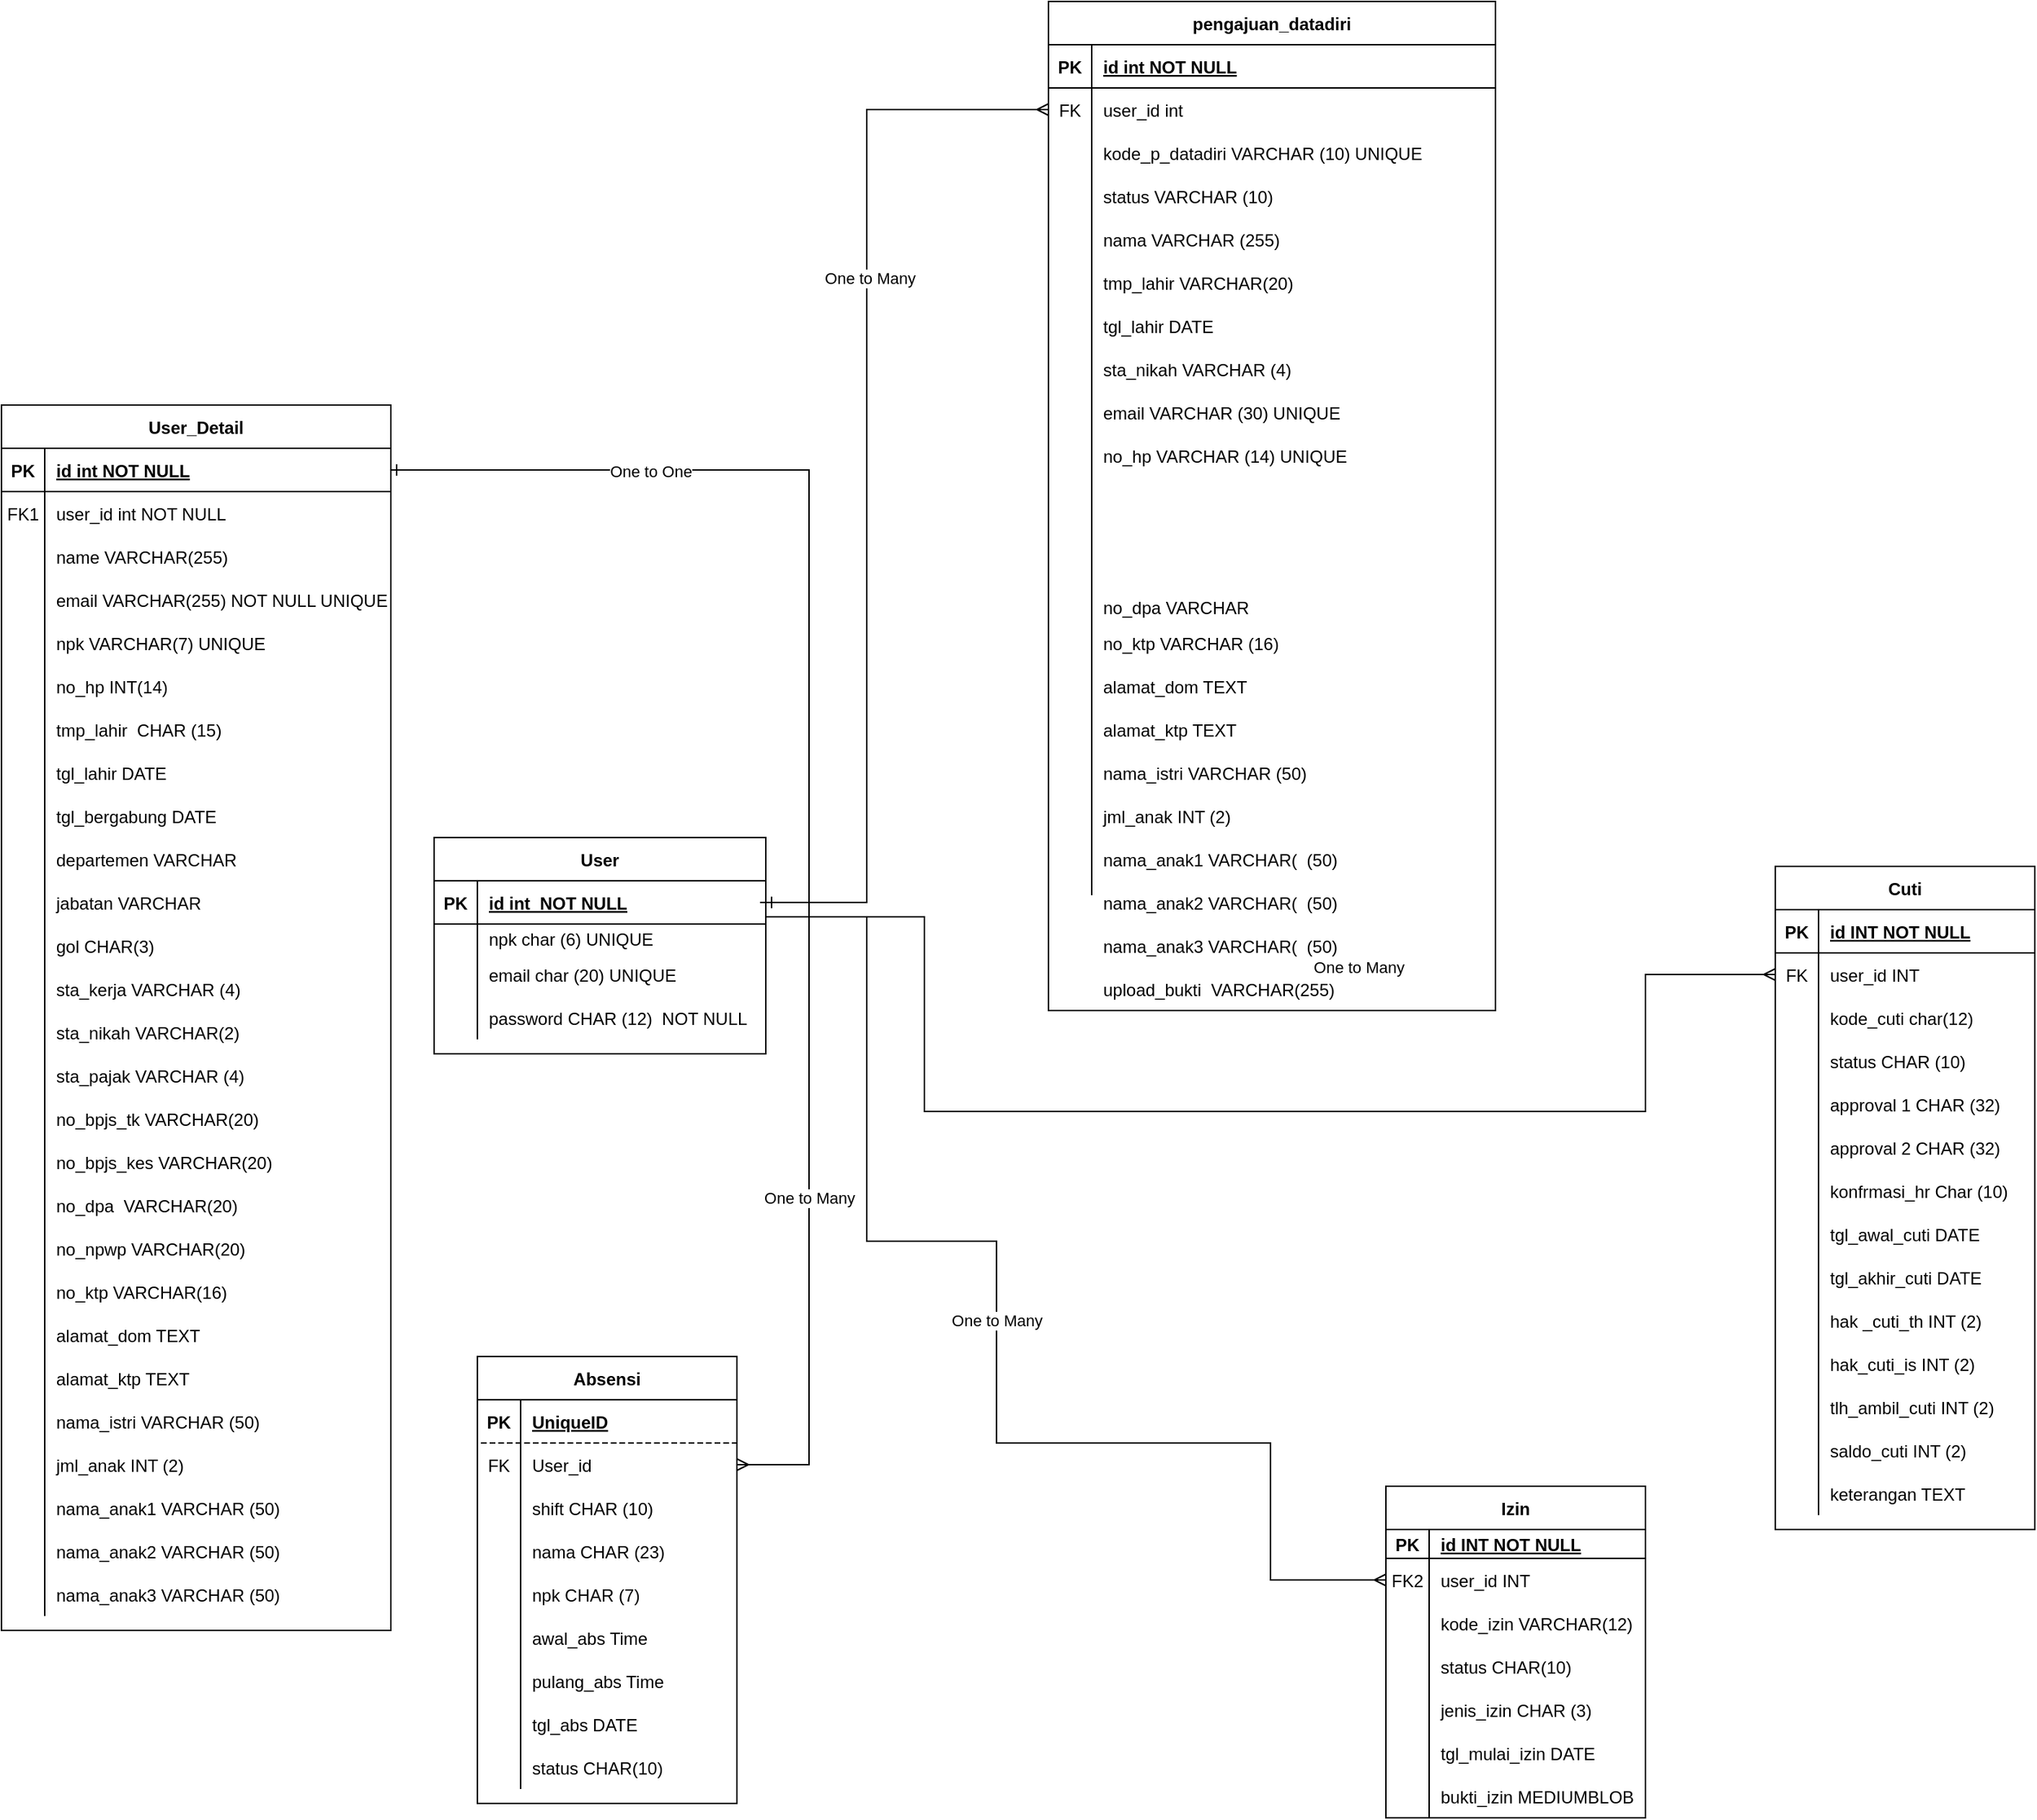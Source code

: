 <mxfile version="20.3.0" type="github" pages="6">
  <diagram id="R2lEEEUBdFMjLlhIrx00" name="Class Diagram">
    <mxGraphModel dx="1260" dy="1712" grid="1" gridSize="10" guides="1" tooltips="1" connect="1" arrows="1" fold="1" page="1" pageScale="1" pageWidth="850" pageHeight="1100" math="0" shadow="0" extFonts="Permanent Marker^https://fonts.googleapis.com/css?family=Permanent+Marker">
      <root>
        <mxCell id="0" />
        <mxCell id="1" parent="0" />
        <mxCell id="C-vyLk0tnHw3VtMMgP7b-2" value="User_Detail" style="shape=table;startSize=30;container=1;collapsible=1;childLayout=tableLayout;fixedRows=1;rowLines=0;fontStyle=1;align=center;resizeLast=1;" parent="1" vertex="1">
          <mxGeometry x="-830" y="20" width="270" height="850" as="geometry" />
        </mxCell>
        <mxCell id="C-vyLk0tnHw3VtMMgP7b-3" value="" style="shape=partialRectangle;collapsible=0;dropTarget=0;pointerEvents=0;fillColor=none;points=[[0,0.5],[1,0.5]];portConstraint=eastwest;top=0;left=0;right=0;bottom=1;" parent="C-vyLk0tnHw3VtMMgP7b-2" vertex="1">
          <mxGeometry y="30" width="270" height="30" as="geometry" />
        </mxCell>
        <mxCell id="C-vyLk0tnHw3VtMMgP7b-4" value="PK" style="shape=partialRectangle;overflow=hidden;connectable=0;fillColor=none;top=0;left=0;bottom=0;right=0;fontStyle=1;" parent="C-vyLk0tnHw3VtMMgP7b-3" vertex="1">
          <mxGeometry width="30" height="30" as="geometry">
            <mxRectangle width="30" height="30" as="alternateBounds" />
          </mxGeometry>
        </mxCell>
        <mxCell id="C-vyLk0tnHw3VtMMgP7b-5" value="id int NOT NULL " style="shape=partialRectangle;overflow=hidden;connectable=0;fillColor=none;top=0;left=0;bottom=0;right=0;align=left;spacingLeft=6;fontStyle=5;" parent="C-vyLk0tnHw3VtMMgP7b-3" vertex="1">
          <mxGeometry x="30" width="240" height="30" as="geometry">
            <mxRectangle width="240" height="30" as="alternateBounds" />
          </mxGeometry>
        </mxCell>
        <mxCell id="C-vyLk0tnHw3VtMMgP7b-6" value="" style="shape=partialRectangle;collapsible=0;dropTarget=0;pointerEvents=0;fillColor=none;points=[[0,0.5],[1,0.5]];portConstraint=eastwest;top=0;left=0;right=0;bottom=0;" parent="C-vyLk0tnHw3VtMMgP7b-2" vertex="1">
          <mxGeometry y="60" width="270" height="30" as="geometry" />
        </mxCell>
        <mxCell id="C-vyLk0tnHw3VtMMgP7b-7" value="FK1" style="shape=partialRectangle;overflow=hidden;connectable=0;fillColor=none;top=0;left=0;bottom=0;right=0;" parent="C-vyLk0tnHw3VtMMgP7b-6" vertex="1">
          <mxGeometry width="30" height="30" as="geometry">
            <mxRectangle width="30" height="30" as="alternateBounds" />
          </mxGeometry>
        </mxCell>
        <mxCell id="C-vyLk0tnHw3VtMMgP7b-8" value="user_id int NOT NULL" style="shape=partialRectangle;overflow=hidden;connectable=0;fillColor=none;top=0;left=0;bottom=0;right=0;align=left;spacingLeft=6;" parent="C-vyLk0tnHw3VtMMgP7b-6" vertex="1">
          <mxGeometry x="30" width="240" height="30" as="geometry">
            <mxRectangle width="240" height="30" as="alternateBounds" />
          </mxGeometry>
        </mxCell>
        <mxCell id="P5kKeIAxgterhFtVwkZI-61" style="shape=partialRectangle;collapsible=0;dropTarget=0;pointerEvents=0;fillColor=none;points=[[0,0.5],[1,0.5]];portConstraint=eastwest;top=0;left=0;right=0;bottom=0;" parent="C-vyLk0tnHw3VtMMgP7b-2" vertex="1">
          <mxGeometry y="90" width="270" height="30" as="geometry" />
        </mxCell>
        <mxCell id="P5kKeIAxgterhFtVwkZI-62" style="shape=partialRectangle;overflow=hidden;connectable=0;fillColor=none;top=0;left=0;bottom=0;right=0;" parent="P5kKeIAxgterhFtVwkZI-61" vertex="1">
          <mxGeometry width="30" height="30" as="geometry">
            <mxRectangle width="30" height="30" as="alternateBounds" />
          </mxGeometry>
        </mxCell>
        <mxCell id="P5kKeIAxgterhFtVwkZI-63" value="name VARCHAR(255)" style="shape=partialRectangle;overflow=hidden;connectable=0;fillColor=none;top=0;left=0;bottom=0;right=0;align=left;spacingLeft=6;" parent="P5kKeIAxgterhFtVwkZI-61" vertex="1">
          <mxGeometry x="30" width="240" height="30" as="geometry">
            <mxRectangle width="240" height="30" as="alternateBounds" />
          </mxGeometry>
        </mxCell>
        <mxCell id="P5kKeIAxgterhFtVwkZI-40" style="shape=partialRectangle;collapsible=0;dropTarget=0;pointerEvents=0;fillColor=none;points=[[0,0.5],[1,0.5]];portConstraint=eastwest;top=0;left=0;right=0;bottom=0;" parent="C-vyLk0tnHw3VtMMgP7b-2" vertex="1">
          <mxGeometry y="120" width="270" height="30" as="geometry" />
        </mxCell>
        <mxCell id="P5kKeIAxgterhFtVwkZI-41" style="shape=partialRectangle;overflow=hidden;connectable=0;fillColor=none;top=0;left=0;bottom=0;right=0;" parent="P5kKeIAxgterhFtVwkZI-40" vertex="1">
          <mxGeometry width="30" height="30" as="geometry">
            <mxRectangle width="30" height="30" as="alternateBounds" />
          </mxGeometry>
        </mxCell>
        <mxCell id="P5kKeIAxgterhFtVwkZI-42" value="email VARCHAR(255) NOT NULL UNIQUE" style="shape=partialRectangle;overflow=hidden;connectable=0;fillColor=none;top=0;left=0;bottom=0;right=0;align=left;spacingLeft=6;" parent="P5kKeIAxgterhFtVwkZI-40" vertex="1">
          <mxGeometry x="30" width="240" height="30" as="geometry">
            <mxRectangle width="240" height="30" as="alternateBounds" />
          </mxGeometry>
        </mxCell>
        <mxCell id="P5kKeIAxgterhFtVwkZI-79" style="shape=partialRectangle;collapsible=0;dropTarget=0;pointerEvents=0;fillColor=none;points=[[0,0.5],[1,0.5]];portConstraint=eastwest;top=0;left=0;right=0;bottom=0;" parent="C-vyLk0tnHw3VtMMgP7b-2" vertex="1">
          <mxGeometry y="150" width="270" height="30" as="geometry" />
        </mxCell>
        <mxCell id="P5kKeIAxgterhFtVwkZI-80" style="shape=partialRectangle;overflow=hidden;connectable=0;fillColor=none;top=0;left=0;bottom=0;right=0;" parent="P5kKeIAxgterhFtVwkZI-79" vertex="1">
          <mxGeometry width="30" height="30" as="geometry">
            <mxRectangle width="30" height="30" as="alternateBounds" />
          </mxGeometry>
        </mxCell>
        <mxCell id="P5kKeIAxgterhFtVwkZI-81" value="npk VARCHAR(7) UNIQUE" style="shape=partialRectangle;overflow=hidden;connectable=0;fillColor=none;top=0;left=0;bottom=0;right=0;align=left;spacingLeft=6;" parent="P5kKeIAxgterhFtVwkZI-79" vertex="1">
          <mxGeometry x="30" width="240" height="30" as="geometry">
            <mxRectangle width="240" height="30" as="alternateBounds" />
          </mxGeometry>
        </mxCell>
        <mxCell id="P5kKeIAxgterhFtVwkZI-82" style="shape=partialRectangle;collapsible=0;dropTarget=0;pointerEvents=0;fillColor=none;points=[[0,0.5],[1,0.5]];portConstraint=eastwest;top=0;left=0;right=0;bottom=0;" parent="C-vyLk0tnHw3VtMMgP7b-2" vertex="1">
          <mxGeometry y="180" width="270" height="30" as="geometry" />
        </mxCell>
        <mxCell id="P5kKeIAxgterhFtVwkZI-83" style="shape=partialRectangle;overflow=hidden;connectable=0;fillColor=none;top=0;left=0;bottom=0;right=0;" parent="P5kKeIAxgterhFtVwkZI-82" vertex="1">
          <mxGeometry width="30" height="30" as="geometry">
            <mxRectangle width="30" height="30" as="alternateBounds" />
          </mxGeometry>
        </mxCell>
        <mxCell id="P5kKeIAxgterhFtVwkZI-84" value="no_hp INT(14)" style="shape=partialRectangle;overflow=hidden;connectable=0;fillColor=none;top=0;left=0;bottom=0;right=0;align=left;spacingLeft=6;" parent="P5kKeIAxgterhFtVwkZI-82" vertex="1">
          <mxGeometry x="30" width="240" height="30" as="geometry">
            <mxRectangle width="240" height="30" as="alternateBounds" />
          </mxGeometry>
        </mxCell>
        <mxCell id="P5kKeIAxgterhFtVwkZI-43" style="shape=partialRectangle;collapsible=0;dropTarget=0;pointerEvents=0;fillColor=none;points=[[0,0.5],[1,0.5]];portConstraint=eastwest;top=0;left=0;right=0;bottom=0;" parent="C-vyLk0tnHw3VtMMgP7b-2" vertex="1">
          <mxGeometry y="210" width="270" height="30" as="geometry" />
        </mxCell>
        <mxCell id="P5kKeIAxgterhFtVwkZI-44" style="shape=partialRectangle;overflow=hidden;connectable=0;fillColor=none;top=0;left=0;bottom=0;right=0;" parent="P5kKeIAxgterhFtVwkZI-43" vertex="1">
          <mxGeometry width="30" height="30" as="geometry">
            <mxRectangle width="30" height="30" as="alternateBounds" />
          </mxGeometry>
        </mxCell>
        <mxCell id="P5kKeIAxgterhFtVwkZI-45" value="tmp_lahir  CHAR (15) " style="shape=partialRectangle;overflow=hidden;connectable=0;fillColor=none;top=0;left=0;bottom=0;right=0;align=left;spacingLeft=6;" parent="P5kKeIAxgterhFtVwkZI-43" vertex="1">
          <mxGeometry x="30" width="240" height="30" as="geometry">
            <mxRectangle width="240" height="30" as="alternateBounds" />
          </mxGeometry>
        </mxCell>
        <mxCell id="P5kKeIAxgterhFtVwkZI-57" style="shape=partialRectangle;collapsible=0;dropTarget=0;pointerEvents=0;fillColor=none;points=[[0,0.5],[1,0.5]];portConstraint=eastwest;top=0;left=0;right=0;bottom=0;" parent="C-vyLk0tnHw3VtMMgP7b-2" vertex="1">
          <mxGeometry y="240" width="270" height="30" as="geometry" />
        </mxCell>
        <mxCell id="P5kKeIAxgterhFtVwkZI-58" style="shape=partialRectangle;overflow=hidden;connectable=0;fillColor=none;top=0;left=0;bottom=0;right=0;" parent="P5kKeIAxgterhFtVwkZI-57" vertex="1">
          <mxGeometry width="30" height="30" as="geometry">
            <mxRectangle width="30" height="30" as="alternateBounds" />
          </mxGeometry>
        </mxCell>
        <mxCell id="P5kKeIAxgterhFtVwkZI-59" value="tgl_lahir DATE" style="shape=partialRectangle;overflow=hidden;connectable=0;fillColor=none;top=0;left=0;bottom=0;right=0;align=left;spacingLeft=6;" parent="P5kKeIAxgterhFtVwkZI-57" vertex="1">
          <mxGeometry x="30" width="240" height="30" as="geometry">
            <mxRectangle width="240" height="30" as="alternateBounds" />
          </mxGeometry>
        </mxCell>
        <mxCell id="ZyLr6Sw46rmC7UQ7SBaW-4" style="shape=partialRectangle;collapsible=0;dropTarget=0;pointerEvents=0;fillColor=none;points=[[0,0.5],[1,0.5]];portConstraint=eastwest;top=0;left=0;right=0;bottom=0;" parent="C-vyLk0tnHw3VtMMgP7b-2" vertex="1">
          <mxGeometry y="270" width="270" height="30" as="geometry" />
        </mxCell>
        <mxCell id="ZyLr6Sw46rmC7UQ7SBaW-5" style="shape=partialRectangle;overflow=hidden;connectable=0;fillColor=none;top=0;left=0;bottom=0;right=0;" parent="ZyLr6Sw46rmC7UQ7SBaW-4" vertex="1">
          <mxGeometry width="30" height="30" as="geometry">
            <mxRectangle width="30" height="30" as="alternateBounds" />
          </mxGeometry>
        </mxCell>
        <mxCell id="ZyLr6Sw46rmC7UQ7SBaW-6" value="tgl_bergabung DATE" style="shape=partialRectangle;overflow=hidden;connectable=0;fillColor=none;top=0;left=0;bottom=0;right=0;align=left;spacingLeft=6;" parent="ZyLr6Sw46rmC7UQ7SBaW-4" vertex="1">
          <mxGeometry x="30" width="240" height="30" as="geometry">
            <mxRectangle width="240" height="30" as="alternateBounds" />
          </mxGeometry>
        </mxCell>
        <mxCell id="C-vyLk0tnHw3VtMMgP7b-9" value="" style="shape=partialRectangle;collapsible=0;dropTarget=0;pointerEvents=0;fillColor=none;points=[[0,0.5],[1,0.5]];portConstraint=eastwest;top=0;left=0;right=0;bottom=0;" parent="C-vyLk0tnHw3VtMMgP7b-2" vertex="1">
          <mxGeometry y="300" width="270" height="30" as="geometry" />
        </mxCell>
        <mxCell id="C-vyLk0tnHw3VtMMgP7b-10" value="" style="shape=partialRectangle;overflow=hidden;connectable=0;fillColor=none;top=0;left=0;bottom=0;right=0;" parent="C-vyLk0tnHw3VtMMgP7b-9" vertex="1">
          <mxGeometry width="30" height="30" as="geometry">
            <mxRectangle width="30" height="30" as="alternateBounds" />
          </mxGeometry>
        </mxCell>
        <mxCell id="C-vyLk0tnHw3VtMMgP7b-11" value="departemen VARCHAR" style="shape=partialRectangle;overflow=hidden;connectable=0;fillColor=none;top=0;left=0;bottom=0;right=0;align=left;spacingLeft=6;" parent="C-vyLk0tnHw3VtMMgP7b-9" vertex="1">
          <mxGeometry x="30" width="240" height="30" as="geometry">
            <mxRectangle width="240" height="30" as="alternateBounds" />
          </mxGeometry>
        </mxCell>
        <mxCell id="ZyLr6Sw46rmC7UQ7SBaW-52" style="shape=partialRectangle;collapsible=0;dropTarget=0;pointerEvents=0;fillColor=none;points=[[0,0.5],[1,0.5]];portConstraint=eastwest;top=0;left=0;right=0;bottom=0;" parent="C-vyLk0tnHw3VtMMgP7b-2" vertex="1">
          <mxGeometry y="330" width="270" height="30" as="geometry" />
        </mxCell>
        <mxCell id="ZyLr6Sw46rmC7UQ7SBaW-53" style="shape=partialRectangle;overflow=hidden;connectable=0;fillColor=none;top=0;left=0;bottom=0;right=0;" parent="ZyLr6Sw46rmC7UQ7SBaW-52" vertex="1">
          <mxGeometry width="30" height="30" as="geometry">
            <mxRectangle width="30" height="30" as="alternateBounds" />
          </mxGeometry>
        </mxCell>
        <mxCell id="ZyLr6Sw46rmC7UQ7SBaW-54" value="jabatan VARCHAR" style="shape=partialRectangle;overflow=hidden;connectable=0;fillColor=none;top=0;left=0;bottom=0;right=0;align=left;spacingLeft=6;" parent="ZyLr6Sw46rmC7UQ7SBaW-52" vertex="1">
          <mxGeometry x="30" width="240" height="30" as="geometry">
            <mxRectangle width="240" height="30" as="alternateBounds" />
          </mxGeometry>
        </mxCell>
        <mxCell id="P5kKeIAxgterhFtVwkZI-64" style="shape=partialRectangle;collapsible=0;dropTarget=0;pointerEvents=0;fillColor=none;points=[[0,0.5],[1,0.5]];portConstraint=eastwest;top=0;left=0;right=0;bottom=0;" parent="C-vyLk0tnHw3VtMMgP7b-2" vertex="1">
          <mxGeometry y="360" width="270" height="30" as="geometry" />
        </mxCell>
        <mxCell id="P5kKeIAxgterhFtVwkZI-65" style="shape=partialRectangle;overflow=hidden;connectable=0;fillColor=none;top=0;left=0;bottom=0;right=0;" parent="P5kKeIAxgterhFtVwkZI-64" vertex="1">
          <mxGeometry width="30" height="30" as="geometry">
            <mxRectangle width="30" height="30" as="alternateBounds" />
          </mxGeometry>
        </mxCell>
        <mxCell id="P5kKeIAxgterhFtVwkZI-66" value="gol CHAR(3)" style="shape=partialRectangle;overflow=hidden;connectable=0;fillColor=none;top=0;left=0;bottom=0;right=0;align=left;spacingLeft=6;" parent="P5kKeIAxgterhFtVwkZI-64" vertex="1">
          <mxGeometry x="30" width="240" height="30" as="geometry">
            <mxRectangle width="240" height="30" as="alternateBounds" />
          </mxGeometry>
        </mxCell>
        <mxCell id="P5kKeIAxgterhFtVwkZI-67" style="shape=partialRectangle;collapsible=0;dropTarget=0;pointerEvents=0;fillColor=none;points=[[0,0.5],[1,0.5]];portConstraint=eastwest;top=0;left=0;right=0;bottom=0;" parent="C-vyLk0tnHw3VtMMgP7b-2" vertex="1">
          <mxGeometry y="390" width="270" height="30" as="geometry" />
        </mxCell>
        <mxCell id="P5kKeIAxgterhFtVwkZI-68" style="shape=partialRectangle;overflow=hidden;connectable=0;fillColor=none;top=0;left=0;bottom=0;right=0;" parent="P5kKeIAxgterhFtVwkZI-67" vertex="1">
          <mxGeometry width="30" height="30" as="geometry">
            <mxRectangle width="30" height="30" as="alternateBounds" />
          </mxGeometry>
        </mxCell>
        <mxCell id="P5kKeIAxgterhFtVwkZI-69" value="sta_kerja VARCHAR (4)" style="shape=partialRectangle;overflow=hidden;connectable=0;fillColor=none;top=0;left=0;bottom=0;right=0;align=left;spacingLeft=6;" parent="P5kKeIAxgterhFtVwkZI-67" vertex="1">
          <mxGeometry x="30" width="240" height="30" as="geometry">
            <mxRectangle width="240" height="30" as="alternateBounds" />
          </mxGeometry>
        </mxCell>
        <mxCell id="P5kKeIAxgterhFtVwkZI-70" style="shape=partialRectangle;collapsible=0;dropTarget=0;pointerEvents=0;fillColor=none;points=[[0,0.5],[1,0.5]];portConstraint=eastwest;top=0;left=0;right=0;bottom=0;" parent="C-vyLk0tnHw3VtMMgP7b-2" vertex="1">
          <mxGeometry y="420" width="270" height="30" as="geometry" />
        </mxCell>
        <mxCell id="P5kKeIAxgterhFtVwkZI-71" style="shape=partialRectangle;overflow=hidden;connectable=0;fillColor=none;top=0;left=0;bottom=0;right=0;" parent="P5kKeIAxgterhFtVwkZI-70" vertex="1">
          <mxGeometry width="30" height="30" as="geometry">
            <mxRectangle width="30" height="30" as="alternateBounds" />
          </mxGeometry>
        </mxCell>
        <mxCell id="P5kKeIAxgterhFtVwkZI-72" value="sta_nikah VARCHAR(2)" style="shape=partialRectangle;overflow=hidden;connectable=0;fillColor=none;top=0;left=0;bottom=0;right=0;align=left;spacingLeft=6;" parent="P5kKeIAxgterhFtVwkZI-70" vertex="1">
          <mxGeometry x="30" width="240" height="30" as="geometry">
            <mxRectangle width="240" height="30" as="alternateBounds" />
          </mxGeometry>
        </mxCell>
        <mxCell id="P5kKeIAxgterhFtVwkZI-73" style="shape=partialRectangle;collapsible=0;dropTarget=0;pointerEvents=0;fillColor=none;points=[[0,0.5],[1,0.5]];portConstraint=eastwest;top=0;left=0;right=0;bottom=0;" parent="C-vyLk0tnHw3VtMMgP7b-2" vertex="1">
          <mxGeometry y="450" width="270" height="30" as="geometry" />
        </mxCell>
        <mxCell id="P5kKeIAxgterhFtVwkZI-74" style="shape=partialRectangle;overflow=hidden;connectable=0;fillColor=none;top=0;left=0;bottom=0;right=0;" parent="P5kKeIAxgterhFtVwkZI-73" vertex="1">
          <mxGeometry width="30" height="30" as="geometry">
            <mxRectangle width="30" height="30" as="alternateBounds" />
          </mxGeometry>
        </mxCell>
        <mxCell id="P5kKeIAxgterhFtVwkZI-75" value="sta_pajak VARCHAR (4)" style="shape=partialRectangle;overflow=hidden;connectable=0;fillColor=none;top=0;left=0;bottom=0;right=0;align=left;spacingLeft=6;" parent="P5kKeIAxgterhFtVwkZI-73" vertex="1">
          <mxGeometry x="30" width="240" height="30" as="geometry">
            <mxRectangle width="240" height="30" as="alternateBounds" />
          </mxGeometry>
        </mxCell>
        <mxCell id="P5kKeIAxgterhFtVwkZI-85" style="shape=partialRectangle;collapsible=0;dropTarget=0;pointerEvents=0;fillColor=none;points=[[0,0.5],[1,0.5]];portConstraint=eastwest;top=0;left=0;right=0;bottom=0;" parent="C-vyLk0tnHw3VtMMgP7b-2" vertex="1">
          <mxGeometry y="480" width="270" height="30" as="geometry" />
        </mxCell>
        <mxCell id="P5kKeIAxgterhFtVwkZI-86" style="shape=partialRectangle;overflow=hidden;connectable=0;fillColor=none;top=0;left=0;bottom=0;right=0;" parent="P5kKeIAxgterhFtVwkZI-85" vertex="1">
          <mxGeometry width="30" height="30" as="geometry">
            <mxRectangle width="30" height="30" as="alternateBounds" />
          </mxGeometry>
        </mxCell>
        <mxCell id="P5kKeIAxgterhFtVwkZI-87" value="no_bpjs_tk VARCHAR(20)" style="shape=partialRectangle;overflow=hidden;connectable=0;fillColor=none;top=0;left=0;bottom=0;right=0;align=left;spacingLeft=6;" parent="P5kKeIAxgterhFtVwkZI-85" vertex="1">
          <mxGeometry x="30" width="240" height="30" as="geometry">
            <mxRectangle width="240" height="30" as="alternateBounds" />
          </mxGeometry>
        </mxCell>
        <mxCell id="P5kKeIAxgterhFtVwkZI-76" style="shape=partialRectangle;collapsible=0;dropTarget=0;pointerEvents=0;fillColor=none;points=[[0,0.5],[1,0.5]];portConstraint=eastwest;top=0;left=0;right=0;bottom=0;" parent="C-vyLk0tnHw3VtMMgP7b-2" vertex="1">
          <mxGeometry y="510" width="270" height="30" as="geometry" />
        </mxCell>
        <mxCell id="P5kKeIAxgterhFtVwkZI-77" style="shape=partialRectangle;overflow=hidden;connectable=0;fillColor=none;top=0;left=0;bottom=0;right=0;" parent="P5kKeIAxgterhFtVwkZI-76" vertex="1">
          <mxGeometry width="30" height="30" as="geometry">
            <mxRectangle width="30" height="30" as="alternateBounds" />
          </mxGeometry>
        </mxCell>
        <mxCell id="P5kKeIAxgterhFtVwkZI-78" value="no_bpjs_kes VARCHAR(20)" style="shape=partialRectangle;overflow=hidden;connectable=0;fillColor=none;top=0;left=0;bottom=0;right=0;align=left;spacingLeft=6;" parent="P5kKeIAxgterhFtVwkZI-76" vertex="1">
          <mxGeometry x="30" width="240" height="30" as="geometry">
            <mxRectangle width="240" height="30" as="alternateBounds" />
          </mxGeometry>
        </mxCell>
        <mxCell id="P5kKeIAxgterhFtVwkZI-88" style="shape=partialRectangle;collapsible=0;dropTarget=0;pointerEvents=0;fillColor=none;points=[[0,0.5],[1,0.5]];portConstraint=eastwest;top=0;left=0;right=0;bottom=0;" parent="C-vyLk0tnHw3VtMMgP7b-2" vertex="1">
          <mxGeometry y="540" width="270" height="30" as="geometry" />
        </mxCell>
        <mxCell id="P5kKeIAxgterhFtVwkZI-89" style="shape=partialRectangle;overflow=hidden;connectable=0;fillColor=none;top=0;left=0;bottom=0;right=0;" parent="P5kKeIAxgterhFtVwkZI-88" vertex="1">
          <mxGeometry width="30" height="30" as="geometry">
            <mxRectangle width="30" height="30" as="alternateBounds" />
          </mxGeometry>
        </mxCell>
        <mxCell id="P5kKeIAxgterhFtVwkZI-90" value="no_dpa  VARCHAR(20)" style="shape=partialRectangle;overflow=hidden;connectable=0;fillColor=none;top=0;left=0;bottom=0;right=0;align=left;spacingLeft=6;" parent="P5kKeIAxgterhFtVwkZI-88" vertex="1">
          <mxGeometry x="30" width="240" height="30" as="geometry">
            <mxRectangle width="240" height="30" as="alternateBounds" />
          </mxGeometry>
        </mxCell>
        <mxCell id="P5kKeIAxgterhFtVwkZI-91" style="shape=partialRectangle;collapsible=0;dropTarget=0;pointerEvents=0;fillColor=none;points=[[0,0.5],[1,0.5]];portConstraint=eastwest;top=0;left=0;right=0;bottom=0;" parent="C-vyLk0tnHw3VtMMgP7b-2" vertex="1">
          <mxGeometry y="570" width="270" height="30" as="geometry" />
        </mxCell>
        <mxCell id="P5kKeIAxgterhFtVwkZI-92" style="shape=partialRectangle;overflow=hidden;connectable=0;fillColor=none;top=0;left=0;bottom=0;right=0;" parent="P5kKeIAxgterhFtVwkZI-91" vertex="1">
          <mxGeometry width="30" height="30" as="geometry">
            <mxRectangle width="30" height="30" as="alternateBounds" />
          </mxGeometry>
        </mxCell>
        <mxCell id="P5kKeIAxgterhFtVwkZI-93" value="no_npwp VARCHAR(20)" style="shape=partialRectangle;overflow=hidden;connectable=0;fillColor=none;top=0;left=0;bottom=0;right=0;align=left;spacingLeft=6;" parent="P5kKeIAxgterhFtVwkZI-91" vertex="1">
          <mxGeometry x="30" width="240" height="30" as="geometry">
            <mxRectangle width="240" height="30" as="alternateBounds" />
          </mxGeometry>
        </mxCell>
        <mxCell id="P5kKeIAxgterhFtVwkZI-94" style="shape=partialRectangle;collapsible=0;dropTarget=0;pointerEvents=0;fillColor=none;points=[[0,0.5],[1,0.5]];portConstraint=eastwest;top=0;left=0;right=0;bottom=0;" parent="C-vyLk0tnHw3VtMMgP7b-2" vertex="1">
          <mxGeometry y="600" width="270" height="30" as="geometry" />
        </mxCell>
        <mxCell id="P5kKeIAxgterhFtVwkZI-95" style="shape=partialRectangle;overflow=hidden;connectable=0;fillColor=none;top=0;left=0;bottom=0;right=0;" parent="P5kKeIAxgterhFtVwkZI-94" vertex="1">
          <mxGeometry width="30" height="30" as="geometry">
            <mxRectangle width="30" height="30" as="alternateBounds" />
          </mxGeometry>
        </mxCell>
        <mxCell id="P5kKeIAxgterhFtVwkZI-96" value="no_ktp VARCHAR(16)" style="shape=partialRectangle;overflow=hidden;connectable=0;fillColor=none;top=0;left=0;bottom=0;right=0;align=left;spacingLeft=6;" parent="P5kKeIAxgterhFtVwkZI-94" vertex="1">
          <mxGeometry x="30" width="240" height="30" as="geometry">
            <mxRectangle width="240" height="30" as="alternateBounds" />
          </mxGeometry>
        </mxCell>
        <mxCell id="P5kKeIAxgterhFtVwkZI-97" style="shape=partialRectangle;collapsible=0;dropTarget=0;pointerEvents=0;fillColor=none;points=[[0,0.5],[1,0.5]];portConstraint=eastwest;top=0;left=0;right=0;bottom=0;" parent="C-vyLk0tnHw3VtMMgP7b-2" vertex="1">
          <mxGeometry y="630" width="270" height="30" as="geometry" />
        </mxCell>
        <mxCell id="P5kKeIAxgterhFtVwkZI-98" style="shape=partialRectangle;overflow=hidden;connectable=0;fillColor=none;top=0;left=0;bottom=0;right=0;" parent="P5kKeIAxgterhFtVwkZI-97" vertex="1">
          <mxGeometry width="30" height="30" as="geometry">
            <mxRectangle width="30" height="30" as="alternateBounds" />
          </mxGeometry>
        </mxCell>
        <mxCell id="P5kKeIAxgterhFtVwkZI-99" value="alamat_dom TEXT" style="shape=partialRectangle;overflow=hidden;connectable=0;fillColor=none;top=0;left=0;bottom=0;right=0;align=left;spacingLeft=6;" parent="P5kKeIAxgterhFtVwkZI-97" vertex="1">
          <mxGeometry x="30" width="240" height="30" as="geometry">
            <mxRectangle width="240" height="30" as="alternateBounds" />
          </mxGeometry>
        </mxCell>
        <mxCell id="P5kKeIAxgterhFtVwkZI-100" style="shape=partialRectangle;collapsible=0;dropTarget=0;pointerEvents=0;fillColor=none;points=[[0,0.5],[1,0.5]];portConstraint=eastwest;top=0;left=0;right=0;bottom=0;" parent="C-vyLk0tnHw3VtMMgP7b-2" vertex="1">
          <mxGeometry y="660" width="270" height="30" as="geometry" />
        </mxCell>
        <mxCell id="P5kKeIAxgterhFtVwkZI-101" style="shape=partialRectangle;overflow=hidden;connectable=0;fillColor=none;top=0;left=0;bottom=0;right=0;" parent="P5kKeIAxgterhFtVwkZI-100" vertex="1">
          <mxGeometry width="30" height="30" as="geometry">
            <mxRectangle width="30" height="30" as="alternateBounds" />
          </mxGeometry>
        </mxCell>
        <mxCell id="P5kKeIAxgterhFtVwkZI-102" value="alamat_ktp TEXT" style="shape=partialRectangle;overflow=hidden;connectable=0;fillColor=none;top=0;left=0;bottom=0;right=0;align=left;spacingLeft=6;" parent="P5kKeIAxgterhFtVwkZI-100" vertex="1">
          <mxGeometry x="30" width="240" height="30" as="geometry">
            <mxRectangle width="240" height="30" as="alternateBounds" />
          </mxGeometry>
        </mxCell>
        <mxCell id="P5kKeIAxgterhFtVwkZI-103" style="shape=partialRectangle;collapsible=0;dropTarget=0;pointerEvents=0;fillColor=none;points=[[0,0.5],[1,0.5]];portConstraint=eastwest;top=0;left=0;right=0;bottom=0;" parent="C-vyLk0tnHw3VtMMgP7b-2" vertex="1">
          <mxGeometry y="690" width="270" height="30" as="geometry" />
        </mxCell>
        <mxCell id="P5kKeIAxgterhFtVwkZI-104" style="shape=partialRectangle;overflow=hidden;connectable=0;fillColor=none;top=0;left=0;bottom=0;right=0;" parent="P5kKeIAxgterhFtVwkZI-103" vertex="1">
          <mxGeometry width="30" height="30" as="geometry">
            <mxRectangle width="30" height="30" as="alternateBounds" />
          </mxGeometry>
        </mxCell>
        <mxCell id="P5kKeIAxgterhFtVwkZI-105" value="nama_istri VARCHAR (50)" style="shape=partialRectangle;overflow=hidden;connectable=0;fillColor=none;top=0;left=0;bottom=0;right=0;align=left;spacingLeft=6;" parent="P5kKeIAxgterhFtVwkZI-103" vertex="1">
          <mxGeometry x="30" width="240" height="30" as="geometry">
            <mxRectangle width="240" height="30" as="alternateBounds" />
          </mxGeometry>
        </mxCell>
        <mxCell id="P5kKeIAxgterhFtVwkZI-106" style="shape=partialRectangle;collapsible=0;dropTarget=0;pointerEvents=0;fillColor=none;points=[[0,0.5],[1,0.5]];portConstraint=eastwest;top=0;left=0;right=0;bottom=0;" parent="C-vyLk0tnHw3VtMMgP7b-2" vertex="1">
          <mxGeometry y="720" width="270" height="30" as="geometry" />
        </mxCell>
        <mxCell id="P5kKeIAxgterhFtVwkZI-107" style="shape=partialRectangle;overflow=hidden;connectable=0;fillColor=none;top=0;left=0;bottom=0;right=0;" parent="P5kKeIAxgterhFtVwkZI-106" vertex="1">
          <mxGeometry width="30" height="30" as="geometry">
            <mxRectangle width="30" height="30" as="alternateBounds" />
          </mxGeometry>
        </mxCell>
        <mxCell id="P5kKeIAxgterhFtVwkZI-108" value="jml_anak INT (2)" style="shape=partialRectangle;overflow=hidden;connectable=0;fillColor=none;top=0;left=0;bottom=0;right=0;align=left;spacingLeft=6;" parent="P5kKeIAxgterhFtVwkZI-106" vertex="1">
          <mxGeometry x="30" width="240" height="30" as="geometry">
            <mxRectangle width="240" height="30" as="alternateBounds" />
          </mxGeometry>
        </mxCell>
        <mxCell id="P5kKeIAxgterhFtVwkZI-109" style="shape=partialRectangle;collapsible=0;dropTarget=0;pointerEvents=0;fillColor=none;points=[[0,0.5],[1,0.5]];portConstraint=eastwest;top=0;left=0;right=0;bottom=0;" parent="C-vyLk0tnHw3VtMMgP7b-2" vertex="1">
          <mxGeometry y="750" width="270" height="30" as="geometry" />
        </mxCell>
        <mxCell id="P5kKeIAxgterhFtVwkZI-110" style="shape=partialRectangle;overflow=hidden;connectable=0;fillColor=none;top=0;left=0;bottom=0;right=0;" parent="P5kKeIAxgterhFtVwkZI-109" vertex="1">
          <mxGeometry width="30" height="30" as="geometry">
            <mxRectangle width="30" height="30" as="alternateBounds" />
          </mxGeometry>
        </mxCell>
        <mxCell id="P5kKeIAxgterhFtVwkZI-111" value="nama_anak1 VARCHAR (50)" style="shape=partialRectangle;overflow=hidden;connectable=0;fillColor=none;top=0;left=0;bottom=0;right=0;align=left;spacingLeft=6;" parent="P5kKeIAxgterhFtVwkZI-109" vertex="1">
          <mxGeometry x="30" width="240" height="30" as="geometry">
            <mxRectangle width="240" height="30" as="alternateBounds" />
          </mxGeometry>
        </mxCell>
        <mxCell id="P5kKeIAxgterhFtVwkZI-112" style="shape=partialRectangle;collapsible=0;dropTarget=0;pointerEvents=0;fillColor=none;points=[[0,0.5],[1,0.5]];portConstraint=eastwest;top=0;left=0;right=0;bottom=0;" parent="C-vyLk0tnHw3VtMMgP7b-2" vertex="1">
          <mxGeometry y="780" width="270" height="30" as="geometry" />
        </mxCell>
        <mxCell id="P5kKeIAxgterhFtVwkZI-113" style="shape=partialRectangle;overflow=hidden;connectable=0;fillColor=none;top=0;left=0;bottom=0;right=0;" parent="P5kKeIAxgterhFtVwkZI-112" vertex="1">
          <mxGeometry width="30" height="30" as="geometry">
            <mxRectangle width="30" height="30" as="alternateBounds" />
          </mxGeometry>
        </mxCell>
        <mxCell id="P5kKeIAxgterhFtVwkZI-114" value="nama_anak2 VARCHAR (50)" style="shape=partialRectangle;overflow=hidden;connectable=0;fillColor=none;top=0;left=0;bottom=0;right=0;align=left;spacingLeft=6;" parent="P5kKeIAxgterhFtVwkZI-112" vertex="1">
          <mxGeometry x="30" width="240" height="30" as="geometry">
            <mxRectangle width="240" height="30" as="alternateBounds" />
          </mxGeometry>
        </mxCell>
        <mxCell id="ZyLr6Sw46rmC7UQ7SBaW-7" style="shape=partialRectangle;collapsible=0;dropTarget=0;pointerEvents=0;fillColor=none;points=[[0,0.5],[1,0.5]];portConstraint=eastwest;top=0;left=0;right=0;bottom=0;" parent="C-vyLk0tnHw3VtMMgP7b-2" vertex="1">
          <mxGeometry y="810" width="270" height="30" as="geometry" />
        </mxCell>
        <mxCell id="ZyLr6Sw46rmC7UQ7SBaW-8" style="shape=partialRectangle;overflow=hidden;connectable=0;fillColor=none;top=0;left=0;bottom=0;right=0;" parent="ZyLr6Sw46rmC7UQ7SBaW-7" vertex="1">
          <mxGeometry width="30" height="30" as="geometry">
            <mxRectangle width="30" height="30" as="alternateBounds" />
          </mxGeometry>
        </mxCell>
        <mxCell id="ZyLr6Sw46rmC7UQ7SBaW-9" value="nama_anak3 VARCHAR (50)" style="shape=partialRectangle;overflow=hidden;connectable=0;fillColor=none;top=0;left=0;bottom=0;right=0;align=left;spacingLeft=6;" parent="ZyLr6Sw46rmC7UQ7SBaW-7" vertex="1">
          <mxGeometry x="30" width="240" height="30" as="geometry">
            <mxRectangle width="240" height="30" as="alternateBounds" />
          </mxGeometry>
        </mxCell>
        <mxCell id="C-vyLk0tnHw3VtMMgP7b-13" value="pengajuan_datadiri" style="shape=table;startSize=30;container=1;collapsible=1;childLayout=tableLayout;fixedRows=1;rowLines=0;fontStyle=1;align=center;resizeLast=1;" parent="1" vertex="1">
          <mxGeometry x="-104" y="-260" width="310" height="700" as="geometry" />
        </mxCell>
        <mxCell id="C-vyLk0tnHw3VtMMgP7b-14" value="" style="shape=partialRectangle;collapsible=0;dropTarget=0;pointerEvents=0;fillColor=none;points=[[0,0.5],[1,0.5]];portConstraint=eastwest;top=0;left=0;right=0;bottom=1;" parent="C-vyLk0tnHw3VtMMgP7b-13" vertex="1">
          <mxGeometry y="30" width="310" height="30" as="geometry" />
        </mxCell>
        <mxCell id="C-vyLk0tnHw3VtMMgP7b-15" value="PK" style="shape=partialRectangle;overflow=hidden;connectable=0;fillColor=none;top=0;left=0;bottom=0;right=0;fontStyle=1;" parent="C-vyLk0tnHw3VtMMgP7b-14" vertex="1">
          <mxGeometry width="30" height="30" as="geometry">
            <mxRectangle width="30" height="30" as="alternateBounds" />
          </mxGeometry>
        </mxCell>
        <mxCell id="C-vyLk0tnHw3VtMMgP7b-16" value="id int NOT NULL " style="shape=partialRectangle;overflow=hidden;connectable=0;fillColor=none;top=0;left=0;bottom=0;right=0;align=left;spacingLeft=6;fontStyle=5;" parent="C-vyLk0tnHw3VtMMgP7b-14" vertex="1">
          <mxGeometry x="30" width="280" height="30" as="geometry">
            <mxRectangle width="280" height="30" as="alternateBounds" />
          </mxGeometry>
        </mxCell>
        <mxCell id="P5kKeIAxgterhFtVwkZI-179" style="shape=partialRectangle;collapsible=0;dropTarget=0;pointerEvents=0;fillColor=none;points=[[0,0.5],[1,0.5]];portConstraint=eastwest;top=0;left=0;right=0;bottom=0;" parent="C-vyLk0tnHw3VtMMgP7b-13" vertex="1">
          <mxGeometry y="60" width="310" height="30" as="geometry" />
        </mxCell>
        <mxCell id="P5kKeIAxgterhFtVwkZI-180" value="FK" style="shape=partialRectangle;overflow=hidden;connectable=0;fillColor=none;top=0;left=0;bottom=0;right=0;" parent="P5kKeIAxgterhFtVwkZI-179" vertex="1">
          <mxGeometry width="30" height="30" as="geometry">
            <mxRectangle width="30" height="30" as="alternateBounds" />
          </mxGeometry>
        </mxCell>
        <mxCell id="P5kKeIAxgterhFtVwkZI-181" value="user_id int" style="shape=partialRectangle;overflow=hidden;connectable=0;fillColor=none;top=0;left=0;bottom=0;right=0;align=left;spacingLeft=6;" parent="P5kKeIAxgterhFtVwkZI-179" vertex="1">
          <mxGeometry x="30" width="280" height="30" as="geometry">
            <mxRectangle width="280" height="30" as="alternateBounds" />
          </mxGeometry>
        </mxCell>
        <mxCell id="ZyLr6Sw46rmC7UQ7SBaW-46" style="shape=partialRectangle;collapsible=0;dropTarget=0;pointerEvents=0;fillColor=none;points=[[0,0.5],[1,0.5]];portConstraint=eastwest;top=0;left=0;right=0;bottom=0;" parent="C-vyLk0tnHw3VtMMgP7b-13" vertex="1">
          <mxGeometry y="90" width="310" height="30" as="geometry" />
        </mxCell>
        <mxCell id="ZyLr6Sw46rmC7UQ7SBaW-47" style="shape=partialRectangle;overflow=hidden;connectable=0;fillColor=none;top=0;left=0;bottom=0;right=0;" parent="ZyLr6Sw46rmC7UQ7SBaW-46" vertex="1">
          <mxGeometry width="30" height="30" as="geometry">
            <mxRectangle width="30" height="30" as="alternateBounds" />
          </mxGeometry>
        </mxCell>
        <mxCell id="ZyLr6Sw46rmC7UQ7SBaW-48" value="kode_p_datadiri VARCHAR (10) UNIQUE" style="shape=partialRectangle;overflow=hidden;connectable=0;fillColor=none;top=0;left=0;bottom=0;right=0;align=left;spacingLeft=6;" parent="ZyLr6Sw46rmC7UQ7SBaW-46" vertex="1">
          <mxGeometry x="30" width="280" height="30" as="geometry">
            <mxRectangle width="280" height="30" as="alternateBounds" />
          </mxGeometry>
        </mxCell>
        <mxCell id="ZyLr6Sw46rmC7UQ7SBaW-49" style="shape=partialRectangle;collapsible=0;dropTarget=0;pointerEvents=0;fillColor=none;points=[[0,0.5],[1,0.5]];portConstraint=eastwest;top=0;left=0;right=0;bottom=0;" parent="C-vyLk0tnHw3VtMMgP7b-13" vertex="1">
          <mxGeometry y="120" width="310" height="30" as="geometry" />
        </mxCell>
        <mxCell id="ZyLr6Sw46rmC7UQ7SBaW-50" style="shape=partialRectangle;overflow=hidden;connectable=0;fillColor=none;top=0;left=0;bottom=0;right=0;" parent="ZyLr6Sw46rmC7UQ7SBaW-49" vertex="1">
          <mxGeometry width="30" height="30" as="geometry">
            <mxRectangle width="30" height="30" as="alternateBounds" />
          </mxGeometry>
        </mxCell>
        <mxCell id="ZyLr6Sw46rmC7UQ7SBaW-51" value="status VARCHAR (10)" style="shape=partialRectangle;overflow=hidden;connectable=0;fillColor=none;top=0;left=0;bottom=0;right=0;align=left;spacingLeft=6;" parent="ZyLr6Sw46rmC7UQ7SBaW-49" vertex="1">
          <mxGeometry x="30" width="280" height="30" as="geometry">
            <mxRectangle width="280" height="30" as="alternateBounds" />
          </mxGeometry>
        </mxCell>
        <mxCell id="C-vyLk0tnHw3VtMMgP7b-17" value="" style="shape=partialRectangle;collapsible=0;dropTarget=0;pointerEvents=0;fillColor=none;points=[[0,0.5],[1,0.5]];portConstraint=eastwest;top=0;left=0;right=0;bottom=0;" parent="C-vyLk0tnHw3VtMMgP7b-13" vertex="1">
          <mxGeometry y="150" width="310" height="30" as="geometry" />
        </mxCell>
        <mxCell id="C-vyLk0tnHw3VtMMgP7b-18" value="" style="shape=partialRectangle;overflow=hidden;connectable=0;fillColor=none;top=0;left=0;bottom=0;right=0;" parent="C-vyLk0tnHw3VtMMgP7b-17" vertex="1">
          <mxGeometry width="30" height="30" as="geometry">
            <mxRectangle width="30" height="30" as="alternateBounds" />
          </mxGeometry>
        </mxCell>
        <mxCell id="C-vyLk0tnHw3VtMMgP7b-19" value="nama VARCHAR (255)" style="shape=partialRectangle;overflow=hidden;connectable=0;fillColor=none;top=0;left=0;bottom=0;right=0;align=left;spacingLeft=6;" parent="C-vyLk0tnHw3VtMMgP7b-17" vertex="1">
          <mxGeometry x="30" width="280" height="30" as="geometry">
            <mxRectangle width="280" height="30" as="alternateBounds" />
          </mxGeometry>
        </mxCell>
        <mxCell id="C-vyLk0tnHw3VtMMgP7b-20" value="" style="shape=partialRectangle;collapsible=0;dropTarget=0;pointerEvents=0;fillColor=none;points=[[0,0.5],[1,0.5]];portConstraint=eastwest;top=0;left=0;right=0;bottom=0;" parent="C-vyLk0tnHw3VtMMgP7b-13" vertex="1">
          <mxGeometry y="180" width="310" height="30" as="geometry" />
        </mxCell>
        <mxCell id="C-vyLk0tnHw3VtMMgP7b-21" value="" style="shape=partialRectangle;overflow=hidden;connectable=0;fillColor=none;top=0;left=0;bottom=0;right=0;" parent="C-vyLk0tnHw3VtMMgP7b-20" vertex="1">
          <mxGeometry width="30" height="30" as="geometry">
            <mxRectangle width="30" height="30" as="alternateBounds" />
          </mxGeometry>
        </mxCell>
        <mxCell id="C-vyLk0tnHw3VtMMgP7b-22" value="tmp_lahir VARCHAR(20)" style="shape=partialRectangle;overflow=hidden;connectable=0;fillColor=none;top=0;left=0;bottom=0;right=0;align=left;spacingLeft=6;" parent="C-vyLk0tnHw3VtMMgP7b-20" vertex="1">
          <mxGeometry x="30" width="280" height="30" as="geometry">
            <mxRectangle width="280" height="30" as="alternateBounds" />
          </mxGeometry>
        </mxCell>
        <mxCell id="P5kKeIAxgterhFtVwkZI-154" style="shape=partialRectangle;collapsible=0;dropTarget=0;pointerEvents=0;fillColor=none;points=[[0,0.5],[1,0.5]];portConstraint=eastwest;top=0;left=0;right=0;bottom=0;" parent="C-vyLk0tnHw3VtMMgP7b-13" vertex="1">
          <mxGeometry y="210" width="310" height="30" as="geometry" />
        </mxCell>
        <mxCell id="P5kKeIAxgterhFtVwkZI-155" style="shape=partialRectangle;overflow=hidden;connectable=0;fillColor=none;top=0;left=0;bottom=0;right=0;" parent="P5kKeIAxgterhFtVwkZI-154" vertex="1">
          <mxGeometry width="30" height="30" as="geometry">
            <mxRectangle width="30" height="30" as="alternateBounds" />
          </mxGeometry>
        </mxCell>
        <mxCell id="P5kKeIAxgterhFtVwkZI-156" value="tgl_lahir DATE" style="shape=partialRectangle;overflow=hidden;connectable=0;fillColor=none;top=0;left=0;bottom=0;right=0;align=left;spacingLeft=6;" parent="P5kKeIAxgterhFtVwkZI-154" vertex="1">
          <mxGeometry x="30" width="280" height="30" as="geometry">
            <mxRectangle width="280" height="30" as="alternateBounds" />
          </mxGeometry>
        </mxCell>
        <mxCell id="P5kKeIAxgterhFtVwkZI-164" style="shape=partialRectangle;collapsible=0;dropTarget=0;pointerEvents=0;fillColor=none;points=[[0,0.5],[1,0.5]];portConstraint=eastwest;top=0;left=0;right=0;bottom=0;" parent="C-vyLk0tnHw3VtMMgP7b-13" vertex="1">
          <mxGeometry y="240" width="310" height="30" as="geometry" />
        </mxCell>
        <mxCell id="P5kKeIAxgterhFtVwkZI-165" style="shape=partialRectangle;overflow=hidden;connectable=0;fillColor=none;top=0;left=0;bottom=0;right=0;" parent="P5kKeIAxgterhFtVwkZI-164" vertex="1">
          <mxGeometry width="30" height="30" as="geometry">
            <mxRectangle width="30" height="30" as="alternateBounds" />
          </mxGeometry>
        </mxCell>
        <mxCell id="P5kKeIAxgterhFtVwkZI-166" value="sta_nikah VARCHAR (4)" style="shape=partialRectangle;overflow=hidden;connectable=0;fillColor=none;top=0;left=0;bottom=0;right=0;align=left;spacingLeft=6;" parent="P5kKeIAxgterhFtVwkZI-164" vertex="1">
          <mxGeometry x="30" width="280" height="30" as="geometry">
            <mxRectangle width="280" height="30" as="alternateBounds" />
          </mxGeometry>
        </mxCell>
        <mxCell id="P5kKeIAxgterhFtVwkZI-161" style="shape=partialRectangle;collapsible=0;dropTarget=0;pointerEvents=0;fillColor=none;points=[[0,0.5],[1,0.5]];portConstraint=eastwest;top=0;left=0;right=0;bottom=0;" parent="C-vyLk0tnHw3VtMMgP7b-13" vertex="1">
          <mxGeometry y="270" width="310" height="30" as="geometry" />
        </mxCell>
        <mxCell id="P5kKeIAxgterhFtVwkZI-162" style="shape=partialRectangle;overflow=hidden;connectable=0;fillColor=none;top=0;left=0;bottom=0;right=0;" parent="P5kKeIAxgterhFtVwkZI-161" vertex="1">
          <mxGeometry width="30" height="30" as="geometry">
            <mxRectangle width="30" height="30" as="alternateBounds" />
          </mxGeometry>
        </mxCell>
        <mxCell id="P5kKeIAxgterhFtVwkZI-163" value="email VARCHAR (30) UNIQUE" style="shape=partialRectangle;overflow=hidden;connectable=0;fillColor=none;top=0;left=0;bottom=0;right=0;align=left;spacingLeft=6;" parent="P5kKeIAxgterhFtVwkZI-161" vertex="1">
          <mxGeometry x="30" width="280" height="30" as="geometry">
            <mxRectangle width="280" height="30" as="alternateBounds" />
          </mxGeometry>
        </mxCell>
        <mxCell id="P5kKeIAxgterhFtVwkZI-158" style="shape=partialRectangle;collapsible=0;dropTarget=0;pointerEvents=0;fillColor=none;points=[[0,0.5],[1,0.5]];portConstraint=eastwest;top=0;left=0;right=0;bottom=0;" parent="C-vyLk0tnHw3VtMMgP7b-13" vertex="1">
          <mxGeometry y="300" width="310" height="30" as="geometry" />
        </mxCell>
        <mxCell id="P5kKeIAxgterhFtVwkZI-159" style="shape=partialRectangle;overflow=hidden;connectable=0;fillColor=none;top=0;left=0;bottom=0;right=0;" parent="P5kKeIAxgterhFtVwkZI-158" vertex="1">
          <mxGeometry width="30" height="30" as="geometry">
            <mxRectangle width="30" height="30" as="alternateBounds" />
          </mxGeometry>
        </mxCell>
        <mxCell id="P5kKeIAxgterhFtVwkZI-160" value="no_hp VARCHAR (14) UNIQUE" style="shape=partialRectangle;overflow=hidden;connectable=0;fillColor=none;top=0;left=0;bottom=0;right=0;align=left;spacingLeft=6;" parent="P5kKeIAxgterhFtVwkZI-158" vertex="1">
          <mxGeometry x="30" width="280" height="30" as="geometry">
            <mxRectangle width="280" height="30" as="alternateBounds" />
          </mxGeometry>
        </mxCell>
        <mxCell id="P5kKeIAxgterhFtVwkZI-170" style="shape=partialRectangle;collapsible=0;dropTarget=0;pointerEvents=0;fillColor=none;points=[[0,0.5],[1,0.5]];portConstraint=eastwest;top=0;left=0;right=0;bottom=0;" parent="C-vyLk0tnHw3VtMMgP7b-13" vertex="1">
          <mxGeometry y="430" width="310" height="30" as="geometry" />
        </mxCell>
        <mxCell id="P5kKeIAxgterhFtVwkZI-171" style="shape=partialRectangle;overflow=hidden;connectable=0;fillColor=none;top=0;left=0;bottom=0;right=0;" parent="P5kKeIAxgterhFtVwkZI-170" vertex="1">
          <mxGeometry width="30" height="30" as="geometry">
            <mxRectangle width="30" height="30" as="alternateBounds" />
          </mxGeometry>
        </mxCell>
        <mxCell id="P5kKeIAxgterhFtVwkZI-172" value="no_ktp VARCHAR (16)" style="shape=partialRectangle;overflow=hidden;connectable=0;fillColor=none;top=0;left=0;bottom=0;right=0;align=left;spacingLeft=6;" parent="P5kKeIAxgterhFtVwkZI-170" vertex="1">
          <mxGeometry x="30" width="280" height="30" as="geometry">
            <mxRectangle width="280" height="30" as="alternateBounds" />
          </mxGeometry>
        </mxCell>
        <mxCell id="P5kKeIAxgterhFtVwkZI-173" style="shape=partialRectangle;collapsible=0;dropTarget=0;pointerEvents=0;fillColor=none;points=[[0,0.5],[1,0.5]];portConstraint=eastwest;top=0;left=0;right=0;bottom=0;" parent="C-vyLk0tnHw3VtMMgP7b-13" vertex="1">
          <mxGeometry y="460" width="310" height="30" as="geometry" />
        </mxCell>
        <mxCell id="P5kKeIAxgterhFtVwkZI-174" style="shape=partialRectangle;overflow=hidden;connectable=0;fillColor=none;top=0;left=0;bottom=0;right=0;" parent="P5kKeIAxgterhFtVwkZI-173" vertex="1">
          <mxGeometry width="30" height="30" as="geometry">
            <mxRectangle width="30" height="30" as="alternateBounds" />
          </mxGeometry>
        </mxCell>
        <mxCell id="P5kKeIAxgterhFtVwkZI-175" value="alamat_dom TEXT" style="shape=partialRectangle;overflow=hidden;connectable=0;fillColor=none;top=0;left=0;bottom=0;right=0;align=left;spacingLeft=6;" parent="P5kKeIAxgterhFtVwkZI-173" vertex="1">
          <mxGeometry x="30" width="280" height="30" as="geometry">
            <mxRectangle width="280" height="30" as="alternateBounds" />
          </mxGeometry>
        </mxCell>
        <mxCell id="P5kKeIAxgterhFtVwkZI-176" style="shape=partialRectangle;collapsible=0;dropTarget=0;pointerEvents=0;fillColor=none;points=[[0,0.5],[1,0.5]];portConstraint=eastwest;top=0;left=0;right=0;bottom=0;" parent="C-vyLk0tnHw3VtMMgP7b-13" vertex="1">
          <mxGeometry y="490" width="310" height="30" as="geometry" />
        </mxCell>
        <mxCell id="P5kKeIAxgterhFtVwkZI-177" style="shape=partialRectangle;overflow=hidden;connectable=0;fillColor=none;top=0;left=0;bottom=0;right=0;" parent="P5kKeIAxgterhFtVwkZI-176" vertex="1">
          <mxGeometry width="30" height="30" as="geometry">
            <mxRectangle width="30" height="30" as="alternateBounds" />
          </mxGeometry>
        </mxCell>
        <mxCell id="P5kKeIAxgterhFtVwkZI-178" value="alamat_ktp TEXT" style="shape=partialRectangle;overflow=hidden;connectable=0;fillColor=none;top=0;left=0;bottom=0;right=0;align=left;spacingLeft=6;" parent="P5kKeIAxgterhFtVwkZI-176" vertex="1">
          <mxGeometry x="30" width="280" height="30" as="geometry">
            <mxRectangle width="280" height="30" as="alternateBounds" />
          </mxGeometry>
        </mxCell>
        <mxCell id="ZyLr6Sw46rmC7UQ7SBaW-13" style="shape=partialRectangle;collapsible=0;dropTarget=0;pointerEvents=0;fillColor=none;points=[[0,0.5],[1,0.5]];portConstraint=eastwest;top=0;left=0;right=0;bottom=0;" parent="C-vyLk0tnHw3VtMMgP7b-13" vertex="1">
          <mxGeometry y="520" width="310" height="30" as="geometry" />
        </mxCell>
        <mxCell id="ZyLr6Sw46rmC7UQ7SBaW-14" style="shape=partialRectangle;overflow=hidden;connectable=0;fillColor=none;top=0;left=0;bottom=0;right=0;" parent="ZyLr6Sw46rmC7UQ7SBaW-13" vertex="1">
          <mxGeometry width="30" height="30" as="geometry">
            <mxRectangle width="30" height="30" as="alternateBounds" />
          </mxGeometry>
        </mxCell>
        <mxCell id="ZyLr6Sw46rmC7UQ7SBaW-15" value="nama_istri VARCHAR (50)" style="shape=partialRectangle;overflow=hidden;connectable=0;fillColor=none;top=0;left=0;bottom=0;right=0;align=left;spacingLeft=6;" parent="ZyLr6Sw46rmC7UQ7SBaW-13" vertex="1">
          <mxGeometry x="30" width="280" height="30" as="geometry">
            <mxRectangle width="280" height="30" as="alternateBounds" />
          </mxGeometry>
        </mxCell>
        <mxCell id="ZyLr6Sw46rmC7UQ7SBaW-10" style="shape=partialRectangle;collapsible=0;dropTarget=0;pointerEvents=0;fillColor=none;points=[[0,0.5],[1,0.5]];portConstraint=eastwest;top=0;left=0;right=0;bottom=0;" parent="C-vyLk0tnHw3VtMMgP7b-13" vertex="1">
          <mxGeometry y="550" width="310" height="30" as="geometry" />
        </mxCell>
        <mxCell id="ZyLr6Sw46rmC7UQ7SBaW-11" style="shape=partialRectangle;overflow=hidden;connectable=0;fillColor=none;top=0;left=0;bottom=0;right=0;" parent="ZyLr6Sw46rmC7UQ7SBaW-10" vertex="1">
          <mxGeometry width="30" height="30" as="geometry">
            <mxRectangle width="30" height="30" as="alternateBounds" />
          </mxGeometry>
        </mxCell>
        <mxCell id="ZyLr6Sw46rmC7UQ7SBaW-12" value="jml_anak INT (2)" style="shape=partialRectangle;overflow=hidden;connectable=0;fillColor=none;top=0;left=0;bottom=0;right=0;align=left;spacingLeft=6;" parent="ZyLr6Sw46rmC7UQ7SBaW-10" vertex="1">
          <mxGeometry x="30" width="280" height="30" as="geometry">
            <mxRectangle width="280" height="30" as="alternateBounds" />
          </mxGeometry>
        </mxCell>
        <mxCell id="ZyLr6Sw46rmC7UQ7SBaW-34" style="shape=partialRectangle;collapsible=0;dropTarget=0;pointerEvents=0;fillColor=none;points=[[0,0.5],[1,0.5]];portConstraint=eastwest;top=0;left=0;right=0;bottom=0;" parent="C-vyLk0tnHw3VtMMgP7b-13" vertex="1">
          <mxGeometry y="580" width="310" height="30" as="geometry" />
        </mxCell>
        <mxCell id="ZyLr6Sw46rmC7UQ7SBaW-35" style="shape=partialRectangle;overflow=hidden;connectable=0;fillColor=none;top=0;left=0;bottom=0;right=0;" parent="ZyLr6Sw46rmC7UQ7SBaW-34" vertex="1">
          <mxGeometry width="30" height="30" as="geometry">
            <mxRectangle width="30" height="30" as="alternateBounds" />
          </mxGeometry>
        </mxCell>
        <mxCell id="ZyLr6Sw46rmC7UQ7SBaW-36" value="nama_anak1 VARCHAR(  (50)" style="shape=partialRectangle;overflow=hidden;connectable=0;fillColor=none;top=0;left=0;bottom=0;right=0;align=left;spacingLeft=6;fontStyle=0" parent="ZyLr6Sw46rmC7UQ7SBaW-34" vertex="1">
          <mxGeometry x="30" width="280" height="30" as="geometry">
            <mxRectangle width="280" height="30" as="alternateBounds" />
          </mxGeometry>
        </mxCell>
        <mxCell id="ZyLr6Sw46rmC7UQ7SBaW-37" style="shape=partialRectangle;collapsible=0;dropTarget=0;pointerEvents=0;fillColor=none;points=[[0,0.5],[1,0.5]];portConstraint=eastwest;top=0;left=0;right=0;bottom=0;" parent="C-vyLk0tnHw3VtMMgP7b-13" vertex="1">
          <mxGeometry y="610" width="310" height="30" as="geometry" />
        </mxCell>
        <mxCell id="ZyLr6Sw46rmC7UQ7SBaW-38" style="shape=partialRectangle;overflow=hidden;connectable=0;fillColor=none;top=0;left=0;bottom=0;right=0;" parent="ZyLr6Sw46rmC7UQ7SBaW-37" vertex="1">
          <mxGeometry width="30" height="30" as="geometry">
            <mxRectangle width="30" height="30" as="alternateBounds" />
          </mxGeometry>
        </mxCell>
        <mxCell id="ZyLr6Sw46rmC7UQ7SBaW-39" value="nama_anak2 VARCHAR(  (50)" style="shape=partialRectangle;overflow=hidden;connectable=0;fillColor=none;top=0;left=0;bottom=0;right=0;align=left;spacingLeft=6;fontStyle=0" parent="ZyLr6Sw46rmC7UQ7SBaW-37" vertex="1">
          <mxGeometry x="30" width="280" height="30" as="geometry">
            <mxRectangle width="280" height="30" as="alternateBounds" />
          </mxGeometry>
        </mxCell>
        <mxCell id="ZyLr6Sw46rmC7UQ7SBaW-40" style="shape=partialRectangle;collapsible=0;dropTarget=0;pointerEvents=0;fillColor=none;points=[[0,0.5],[1,0.5]];portConstraint=eastwest;top=0;left=0;right=0;bottom=0;" parent="C-vyLk0tnHw3VtMMgP7b-13" vertex="1">
          <mxGeometry y="640" width="310" height="30" as="geometry" />
        </mxCell>
        <mxCell id="ZyLr6Sw46rmC7UQ7SBaW-41" style="shape=partialRectangle;overflow=hidden;connectable=0;fillColor=none;top=0;left=0;bottom=0;right=0;" parent="ZyLr6Sw46rmC7UQ7SBaW-40" vertex="1">
          <mxGeometry width="30" height="30" as="geometry">
            <mxRectangle width="30" height="30" as="alternateBounds" />
          </mxGeometry>
        </mxCell>
        <mxCell id="ZyLr6Sw46rmC7UQ7SBaW-42" value="nama_anak3 VARCHAR(  (50)" style="shape=partialRectangle;overflow=hidden;connectable=0;fillColor=none;top=0;left=0;bottom=0;right=0;align=left;spacingLeft=6;fontStyle=0" parent="ZyLr6Sw46rmC7UQ7SBaW-40" vertex="1">
          <mxGeometry x="30" width="280" height="30" as="geometry">
            <mxRectangle width="280" height="30" as="alternateBounds" />
          </mxGeometry>
        </mxCell>
        <mxCell id="P5kKeIAxgterhFtVwkZI-195" style="shape=partialRectangle;collapsible=0;dropTarget=0;pointerEvents=0;fillColor=none;points=[[0,0.5],[1,0.5]];portConstraint=eastwest;top=0;left=0;right=0;bottom=0;" parent="C-vyLk0tnHw3VtMMgP7b-13" vertex="1">
          <mxGeometry y="670" width="310" height="30" as="geometry" />
        </mxCell>
        <mxCell id="P5kKeIAxgterhFtVwkZI-196" style="shape=partialRectangle;overflow=hidden;connectable=0;fillColor=none;top=0;left=0;bottom=0;right=0;" parent="P5kKeIAxgterhFtVwkZI-195" vertex="1">
          <mxGeometry width="30" height="30" as="geometry">
            <mxRectangle width="30" height="30" as="alternateBounds" />
          </mxGeometry>
        </mxCell>
        <mxCell id="P5kKeIAxgterhFtVwkZI-197" value="upload_bukti  VARCHAR(255)" style="shape=partialRectangle;overflow=hidden;connectable=0;fillColor=none;top=0;left=0;bottom=0;right=0;align=left;spacingLeft=6;" parent="P5kKeIAxgterhFtVwkZI-195" vertex="1">
          <mxGeometry x="30" width="280" height="30" as="geometry">
            <mxRectangle width="280" height="30" as="alternateBounds" />
          </mxGeometry>
        </mxCell>
        <mxCell id="r7mkt74gRyG2ZNaYiFQt-1" style="shape=partialRectangle;collapsible=0;dropTarget=0;pointerEvents=0;fillColor=none;points=[[0,0.5],[1,0.5]];portConstraint=eastwest;top=0;left=0;right=0;bottom=0;" vertex="1" parent="C-vyLk0tnHw3VtMMgP7b-13">
          <mxGeometry y="410" width="310" height="20" as="geometry" />
        </mxCell>
        <mxCell id="r7mkt74gRyG2ZNaYiFQt-2" style="shape=partialRectangle;overflow=hidden;connectable=0;fillColor=none;top=0;left=0;bottom=0;right=0;" vertex="1" parent="r7mkt74gRyG2ZNaYiFQt-1">
          <mxGeometry width="30" height="20" as="geometry">
            <mxRectangle width="30" height="20" as="alternateBounds" />
          </mxGeometry>
        </mxCell>
        <mxCell id="r7mkt74gRyG2ZNaYiFQt-3" value="no_dpa VARCHAR" style="shape=partialRectangle;overflow=hidden;connectable=0;fillColor=none;top=0;left=0;bottom=0;right=0;align=left;spacingLeft=6;" vertex="1" parent="r7mkt74gRyG2ZNaYiFQt-1">
          <mxGeometry x="30" width="280" height="20" as="geometry">
            <mxRectangle width="280" height="20" as="alternateBounds" />
          </mxGeometry>
        </mxCell>
        <mxCell id="P5kKeIAxgterhFtVwkZI-1" value="User" style="shape=table;startSize=30;container=1;collapsible=1;childLayout=tableLayout;fixedRows=1;rowLines=0;fontStyle=1;align=center;resizeLast=1;" parent="1" vertex="1">
          <mxGeometry x="-530" y="320" width="230" height="150" as="geometry">
            <mxRectangle x="-490" y="250" width="70" height="30" as="alternateBounds" />
          </mxGeometry>
        </mxCell>
        <mxCell id="P5kKeIAxgterhFtVwkZI-2" value="" style="shape=tableRow;horizontal=0;startSize=0;swimlaneHead=0;swimlaneBody=0;fillColor=none;collapsible=0;dropTarget=0;points=[[0,0.5],[1,0.5]];portConstraint=eastwest;top=0;left=0;right=0;bottom=1;rounded=0;" parent="P5kKeIAxgterhFtVwkZI-1" vertex="1">
          <mxGeometry y="30" width="230" height="30" as="geometry" />
        </mxCell>
        <mxCell id="P5kKeIAxgterhFtVwkZI-3" value="PK" style="shape=partialRectangle;connectable=0;fillColor=none;top=0;left=0;bottom=0;right=0;fontStyle=1;overflow=hidden;" parent="P5kKeIAxgterhFtVwkZI-2" vertex="1">
          <mxGeometry width="30" height="30" as="geometry">
            <mxRectangle width="30" height="30" as="alternateBounds" />
          </mxGeometry>
        </mxCell>
        <mxCell id="P5kKeIAxgterhFtVwkZI-4" value="id int  NOT NULL" style="shape=partialRectangle;connectable=0;fillColor=none;top=0;left=0;bottom=0;right=0;align=left;spacingLeft=6;fontStyle=5;overflow=hidden;" parent="P5kKeIAxgterhFtVwkZI-2" vertex="1">
          <mxGeometry x="30" width="200" height="30" as="geometry">
            <mxRectangle width="200" height="30" as="alternateBounds" />
          </mxGeometry>
        </mxCell>
        <mxCell id="P5kKeIAxgterhFtVwkZI-5" value="" style="shape=tableRow;horizontal=0;startSize=0;swimlaneHead=0;swimlaneBody=0;fillColor=none;collapsible=0;dropTarget=0;points=[[0,0.5],[1,0.5]];portConstraint=eastwest;top=0;left=0;right=0;bottom=0;" parent="P5kKeIAxgterhFtVwkZI-1" vertex="1">
          <mxGeometry y="60" width="230" height="20" as="geometry" />
        </mxCell>
        <mxCell id="P5kKeIAxgterhFtVwkZI-6" value="" style="shape=partialRectangle;connectable=0;fillColor=none;top=0;left=0;bottom=0;right=0;editable=1;overflow=hidden;" parent="P5kKeIAxgterhFtVwkZI-5" vertex="1">
          <mxGeometry width="30" height="20" as="geometry">
            <mxRectangle width="30" height="20" as="alternateBounds" />
          </mxGeometry>
        </mxCell>
        <mxCell id="P5kKeIAxgterhFtVwkZI-7" value="npk char (6) UNIQUE" style="shape=partialRectangle;connectable=0;fillColor=none;top=0;left=0;bottom=0;right=0;align=left;spacingLeft=6;overflow=hidden;" parent="P5kKeIAxgterhFtVwkZI-5" vertex="1">
          <mxGeometry x="30" width="200" height="20" as="geometry">
            <mxRectangle width="200" height="20" as="alternateBounds" />
          </mxGeometry>
        </mxCell>
        <mxCell id="P5kKeIAxgterhFtVwkZI-8" value="" style="shape=tableRow;horizontal=0;startSize=0;swimlaneHead=0;swimlaneBody=0;fillColor=none;collapsible=0;dropTarget=0;points=[[0,0.5],[1,0.5]];portConstraint=eastwest;top=0;left=0;right=0;bottom=0;" parent="P5kKeIAxgterhFtVwkZI-1" vertex="1">
          <mxGeometry y="80" width="230" height="30" as="geometry" />
        </mxCell>
        <mxCell id="P5kKeIAxgterhFtVwkZI-9" value="" style="shape=partialRectangle;connectable=0;fillColor=none;top=0;left=0;bottom=0;right=0;editable=1;overflow=hidden;" parent="P5kKeIAxgterhFtVwkZI-8" vertex="1">
          <mxGeometry width="30" height="30" as="geometry">
            <mxRectangle width="30" height="30" as="alternateBounds" />
          </mxGeometry>
        </mxCell>
        <mxCell id="P5kKeIAxgterhFtVwkZI-10" value="email char (20) UNIQUE" style="shape=partialRectangle;connectable=0;fillColor=none;top=0;left=0;bottom=0;right=0;align=left;spacingLeft=6;overflow=hidden;" parent="P5kKeIAxgterhFtVwkZI-8" vertex="1">
          <mxGeometry x="30" width="200" height="30" as="geometry">
            <mxRectangle width="200" height="30" as="alternateBounds" />
          </mxGeometry>
        </mxCell>
        <mxCell id="P5kKeIAxgterhFtVwkZI-11" value="" style="shape=tableRow;horizontal=0;startSize=0;swimlaneHead=0;swimlaneBody=0;fillColor=none;collapsible=0;dropTarget=0;points=[[0,0.5],[1,0.5]];portConstraint=eastwest;top=0;left=0;right=0;bottom=0;" parent="P5kKeIAxgterhFtVwkZI-1" vertex="1">
          <mxGeometry y="110" width="230" height="30" as="geometry" />
        </mxCell>
        <mxCell id="P5kKeIAxgterhFtVwkZI-12" value="" style="shape=partialRectangle;connectable=0;fillColor=none;top=0;left=0;bottom=0;right=0;editable=1;overflow=hidden;" parent="P5kKeIAxgterhFtVwkZI-11" vertex="1">
          <mxGeometry width="30" height="30" as="geometry">
            <mxRectangle width="30" height="30" as="alternateBounds" />
          </mxGeometry>
        </mxCell>
        <mxCell id="P5kKeIAxgterhFtVwkZI-13" value="password CHAR (12)  NOT NULL " style="shape=partialRectangle;connectable=0;fillColor=none;top=0;left=0;bottom=0;right=0;align=left;spacingLeft=6;overflow=hidden;" parent="P5kKeIAxgterhFtVwkZI-11" vertex="1">
          <mxGeometry x="30" width="200" height="30" as="geometry">
            <mxRectangle width="200" height="30" as="alternateBounds" />
          </mxGeometry>
        </mxCell>
        <mxCell id="P5kKeIAxgterhFtVwkZI-115" value="Cuti" style="shape=table;startSize=30;container=1;collapsible=1;childLayout=tableLayout;fixedRows=1;rowLines=0;fontStyle=1;align=center;resizeLast=1;rounded=0;" parent="1" vertex="1">
          <mxGeometry x="400" y="340" width="180" height="460" as="geometry" />
        </mxCell>
        <mxCell id="P5kKeIAxgterhFtVwkZI-116" value="" style="shape=tableRow;horizontal=0;startSize=0;swimlaneHead=0;swimlaneBody=0;fillColor=none;collapsible=0;dropTarget=0;points=[[0,0.5],[1,0.5]];portConstraint=eastwest;top=0;left=0;right=0;bottom=1;rounded=0;" parent="P5kKeIAxgterhFtVwkZI-115" vertex="1">
          <mxGeometry y="30" width="180" height="30" as="geometry" />
        </mxCell>
        <mxCell id="P5kKeIAxgterhFtVwkZI-117" value="PK" style="shape=partialRectangle;connectable=0;fillColor=none;top=0;left=0;bottom=0;right=0;fontStyle=1;overflow=hidden;rounded=0;" parent="P5kKeIAxgterhFtVwkZI-116" vertex="1">
          <mxGeometry width="30" height="30" as="geometry">
            <mxRectangle width="30" height="30" as="alternateBounds" />
          </mxGeometry>
        </mxCell>
        <mxCell id="P5kKeIAxgterhFtVwkZI-118" value="id INT NOT NULL" style="shape=partialRectangle;connectable=0;fillColor=none;top=0;left=0;bottom=0;right=0;align=left;spacingLeft=6;fontStyle=5;overflow=hidden;rounded=0;" parent="P5kKeIAxgterhFtVwkZI-116" vertex="1">
          <mxGeometry x="30" width="150" height="30" as="geometry">
            <mxRectangle width="150" height="30" as="alternateBounds" />
          </mxGeometry>
        </mxCell>
        <mxCell id="P5kKeIAxgterhFtVwkZI-119" value="" style="shape=tableRow;horizontal=0;startSize=0;swimlaneHead=0;swimlaneBody=0;fillColor=none;collapsible=0;dropTarget=0;points=[[0,0.5],[1,0.5]];portConstraint=eastwest;top=0;left=0;right=0;bottom=0;rounded=0;" parent="P5kKeIAxgterhFtVwkZI-115" vertex="1">
          <mxGeometry y="60" width="180" height="30" as="geometry" />
        </mxCell>
        <mxCell id="P5kKeIAxgterhFtVwkZI-120" value="FK" style="shape=partialRectangle;connectable=0;fillColor=none;top=0;left=0;bottom=0;right=0;editable=1;overflow=hidden;rounded=0;" parent="P5kKeIAxgterhFtVwkZI-119" vertex="1">
          <mxGeometry width="30" height="30" as="geometry">
            <mxRectangle width="30" height="30" as="alternateBounds" />
          </mxGeometry>
        </mxCell>
        <mxCell id="P5kKeIAxgterhFtVwkZI-121" value="user_id INT" style="shape=partialRectangle;connectable=0;fillColor=none;top=0;left=0;bottom=0;right=0;align=left;spacingLeft=6;overflow=hidden;rounded=0;" parent="P5kKeIAxgterhFtVwkZI-119" vertex="1">
          <mxGeometry x="30" width="150" height="30" as="geometry">
            <mxRectangle width="150" height="30" as="alternateBounds" />
          </mxGeometry>
        </mxCell>
        <mxCell id="2snCKZCKGQrhPFOE2fG2-1" style="shape=tableRow;horizontal=0;startSize=0;swimlaneHead=0;swimlaneBody=0;fillColor=none;collapsible=0;dropTarget=0;points=[[0,0.5],[1,0.5]];portConstraint=eastwest;top=0;left=0;right=0;bottom=0;rounded=0;" parent="P5kKeIAxgterhFtVwkZI-115" vertex="1">
          <mxGeometry y="90" width="180" height="30" as="geometry" />
        </mxCell>
        <mxCell id="2snCKZCKGQrhPFOE2fG2-2" style="shape=partialRectangle;connectable=0;fillColor=none;top=0;left=0;bottom=0;right=0;editable=1;overflow=hidden;rounded=0;" parent="2snCKZCKGQrhPFOE2fG2-1" vertex="1">
          <mxGeometry width="30" height="30" as="geometry">
            <mxRectangle width="30" height="30" as="alternateBounds" />
          </mxGeometry>
        </mxCell>
        <mxCell id="2snCKZCKGQrhPFOE2fG2-3" value="kode_cuti char(12)" style="shape=partialRectangle;connectable=0;fillColor=none;top=0;left=0;bottom=0;right=0;align=left;spacingLeft=6;overflow=hidden;rounded=0;" parent="2snCKZCKGQrhPFOE2fG2-1" vertex="1">
          <mxGeometry x="30" width="150" height="30" as="geometry">
            <mxRectangle width="150" height="30" as="alternateBounds" />
          </mxGeometry>
        </mxCell>
        <mxCell id="2snCKZCKGQrhPFOE2fG2-7" style="shape=tableRow;horizontal=0;startSize=0;swimlaneHead=0;swimlaneBody=0;fillColor=none;collapsible=0;dropTarget=0;points=[[0,0.5],[1,0.5]];portConstraint=eastwest;top=0;left=0;right=0;bottom=0;rounded=0;" parent="P5kKeIAxgterhFtVwkZI-115" vertex="1">
          <mxGeometry y="120" width="180" height="30" as="geometry" />
        </mxCell>
        <mxCell id="2snCKZCKGQrhPFOE2fG2-8" style="shape=partialRectangle;connectable=0;fillColor=none;top=0;left=0;bottom=0;right=0;editable=1;overflow=hidden;rounded=0;" parent="2snCKZCKGQrhPFOE2fG2-7" vertex="1">
          <mxGeometry width="30" height="30" as="geometry">
            <mxRectangle width="30" height="30" as="alternateBounds" />
          </mxGeometry>
        </mxCell>
        <mxCell id="2snCKZCKGQrhPFOE2fG2-9" value="status CHAR (10)" style="shape=partialRectangle;connectable=0;fillColor=none;top=0;left=0;bottom=0;right=0;align=left;spacingLeft=6;overflow=hidden;rounded=0;" parent="2snCKZCKGQrhPFOE2fG2-7" vertex="1">
          <mxGeometry x="30" width="150" height="30" as="geometry">
            <mxRectangle width="150" height="30" as="alternateBounds" />
          </mxGeometry>
        </mxCell>
        <mxCell id="2snCKZCKGQrhPFOE2fG2-13" style="shape=tableRow;horizontal=0;startSize=0;swimlaneHead=0;swimlaneBody=0;fillColor=none;collapsible=0;dropTarget=0;points=[[0,0.5],[1,0.5]];portConstraint=eastwest;top=0;left=0;right=0;bottom=0;rounded=0;" parent="P5kKeIAxgterhFtVwkZI-115" vertex="1">
          <mxGeometry y="150" width="180" height="30" as="geometry" />
        </mxCell>
        <mxCell id="2snCKZCKGQrhPFOE2fG2-14" style="shape=partialRectangle;connectable=0;fillColor=none;top=0;left=0;bottom=0;right=0;editable=1;overflow=hidden;rounded=0;" parent="2snCKZCKGQrhPFOE2fG2-13" vertex="1">
          <mxGeometry width="30" height="30" as="geometry">
            <mxRectangle width="30" height="30" as="alternateBounds" />
          </mxGeometry>
        </mxCell>
        <mxCell id="2snCKZCKGQrhPFOE2fG2-15" value="approval 1 CHAR (32)" style="shape=partialRectangle;connectable=0;fillColor=none;top=0;left=0;bottom=0;right=0;align=left;spacingLeft=6;overflow=hidden;rounded=0;" parent="2snCKZCKGQrhPFOE2fG2-13" vertex="1">
          <mxGeometry x="30" width="150" height="30" as="geometry">
            <mxRectangle width="150" height="30" as="alternateBounds" />
          </mxGeometry>
        </mxCell>
        <mxCell id="2snCKZCKGQrhPFOE2fG2-16" style="shape=tableRow;horizontal=0;startSize=0;swimlaneHead=0;swimlaneBody=0;fillColor=none;collapsible=0;dropTarget=0;points=[[0,0.5],[1,0.5]];portConstraint=eastwest;top=0;left=0;right=0;bottom=0;rounded=0;" parent="P5kKeIAxgterhFtVwkZI-115" vertex="1">
          <mxGeometry y="180" width="180" height="30" as="geometry" />
        </mxCell>
        <mxCell id="2snCKZCKGQrhPFOE2fG2-17" style="shape=partialRectangle;connectable=0;fillColor=none;top=0;left=0;bottom=0;right=0;editable=1;overflow=hidden;rounded=0;" parent="2snCKZCKGQrhPFOE2fG2-16" vertex="1">
          <mxGeometry width="30" height="30" as="geometry">
            <mxRectangle width="30" height="30" as="alternateBounds" />
          </mxGeometry>
        </mxCell>
        <mxCell id="2snCKZCKGQrhPFOE2fG2-18" value="approval 2 CHAR (32)" style="shape=partialRectangle;connectable=0;fillColor=none;top=0;left=0;bottom=0;right=0;align=left;spacingLeft=6;overflow=hidden;rounded=0;" parent="2snCKZCKGQrhPFOE2fG2-16" vertex="1">
          <mxGeometry x="30" width="150" height="30" as="geometry">
            <mxRectangle width="150" height="30" as="alternateBounds" />
          </mxGeometry>
        </mxCell>
        <mxCell id="2snCKZCKGQrhPFOE2fG2-22" style="shape=tableRow;horizontal=0;startSize=0;swimlaneHead=0;swimlaneBody=0;fillColor=none;collapsible=0;dropTarget=0;points=[[0,0.5],[1,0.5]];portConstraint=eastwest;top=0;left=0;right=0;bottom=0;rounded=0;" parent="P5kKeIAxgterhFtVwkZI-115" vertex="1">
          <mxGeometry y="210" width="180" height="30" as="geometry" />
        </mxCell>
        <mxCell id="2snCKZCKGQrhPFOE2fG2-23" style="shape=partialRectangle;connectable=0;fillColor=none;top=0;left=0;bottom=0;right=0;editable=1;overflow=hidden;rounded=0;" parent="2snCKZCKGQrhPFOE2fG2-22" vertex="1">
          <mxGeometry width="30" height="30" as="geometry">
            <mxRectangle width="30" height="30" as="alternateBounds" />
          </mxGeometry>
        </mxCell>
        <mxCell id="2snCKZCKGQrhPFOE2fG2-24" value="konfrmasi_hr Char (10)" style="shape=partialRectangle;connectable=0;fillColor=none;top=0;left=0;bottom=0;right=0;align=left;spacingLeft=6;overflow=hidden;rounded=0;" parent="2snCKZCKGQrhPFOE2fG2-22" vertex="1">
          <mxGeometry x="30" width="150" height="30" as="geometry">
            <mxRectangle width="150" height="30" as="alternateBounds" />
          </mxGeometry>
        </mxCell>
        <mxCell id="P5kKeIAxgterhFtVwkZI-237" style="shape=tableRow;horizontal=0;startSize=0;swimlaneHead=0;swimlaneBody=0;fillColor=none;collapsible=0;dropTarget=0;points=[[0,0.5],[1,0.5]];portConstraint=eastwest;top=0;left=0;right=0;bottom=0;rounded=0;" parent="P5kKeIAxgterhFtVwkZI-115" vertex="1">
          <mxGeometry y="240" width="180" height="30" as="geometry" />
        </mxCell>
        <mxCell id="P5kKeIAxgterhFtVwkZI-238" style="shape=partialRectangle;connectable=0;fillColor=none;top=0;left=0;bottom=0;right=0;editable=1;overflow=hidden;rounded=0;" parent="P5kKeIAxgterhFtVwkZI-237" vertex="1">
          <mxGeometry width="30" height="30" as="geometry">
            <mxRectangle width="30" height="30" as="alternateBounds" />
          </mxGeometry>
        </mxCell>
        <mxCell id="P5kKeIAxgterhFtVwkZI-239" value="tgl_awal_cuti DATE" style="shape=partialRectangle;connectable=0;fillColor=none;top=0;left=0;bottom=0;right=0;align=left;spacingLeft=6;overflow=hidden;rounded=0;" parent="P5kKeIAxgterhFtVwkZI-237" vertex="1">
          <mxGeometry x="30" width="150" height="30" as="geometry">
            <mxRectangle width="150" height="30" as="alternateBounds" />
          </mxGeometry>
        </mxCell>
        <mxCell id="P5kKeIAxgterhFtVwkZI-240" style="shape=tableRow;horizontal=0;startSize=0;swimlaneHead=0;swimlaneBody=0;fillColor=none;collapsible=0;dropTarget=0;points=[[0,0.5],[1,0.5]];portConstraint=eastwest;top=0;left=0;right=0;bottom=0;rounded=0;" parent="P5kKeIAxgterhFtVwkZI-115" vertex="1">
          <mxGeometry y="270" width="180" height="30" as="geometry" />
        </mxCell>
        <mxCell id="P5kKeIAxgterhFtVwkZI-241" style="shape=partialRectangle;connectable=0;fillColor=none;top=0;left=0;bottom=0;right=0;editable=1;overflow=hidden;rounded=0;" parent="P5kKeIAxgterhFtVwkZI-240" vertex="1">
          <mxGeometry width="30" height="30" as="geometry">
            <mxRectangle width="30" height="30" as="alternateBounds" />
          </mxGeometry>
        </mxCell>
        <mxCell id="P5kKeIAxgterhFtVwkZI-242" value="tgl_akhir_cuti DATE" style="shape=partialRectangle;connectable=0;fillColor=none;top=0;left=0;bottom=0;right=0;align=left;spacingLeft=6;overflow=hidden;rounded=0;" parent="P5kKeIAxgterhFtVwkZI-240" vertex="1">
          <mxGeometry x="30" width="150" height="30" as="geometry">
            <mxRectangle width="150" height="30" as="alternateBounds" />
          </mxGeometry>
        </mxCell>
        <mxCell id="P5kKeIAxgterhFtVwkZI-128" style="shape=tableRow;horizontal=0;startSize=0;swimlaneHead=0;swimlaneBody=0;fillColor=none;collapsible=0;dropTarget=0;points=[[0,0.5],[1,0.5]];portConstraint=eastwest;top=0;left=0;right=0;bottom=0;rounded=0;" parent="P5kKeIAxgterhFtVwkZI-115" vertex="1">
          <mxGeometry y="300" width="180" height="30" as="geometry" />
        </mxCell>
        <mxCell id="P5kKeIAxgterhFtVwkZI-129" style="shape=partialRectangle;connectable=0;fillColor=none;top=0;left=0;bottom=0;right=0;editable=1;overflow=hidden;rounded=0;" parent="P5kKeIAxgterhFtVwkZI-128" vertex="1">
          <mxGeometry width="30" height="30" as="geometry">
            <mxRectangle width="30" height="30" as="alternateBounds" />
          </mxGeometry>
        </mxCell>
        <mxCell id="P5kKeIAxgterhFtVwkZI-130" value="hak _cuti_th INT (2)" style="shape=partialRectangle;connectable=0;fillColor=none;top=0;left=0;bottom=0;right=0;align=left;spacingLeft=6;overflow=hidden;rounded=0;" parent="P5kKeIAxgterhFtVwkZI-128" vertex="1">
          <mxGeometry x="30" width="150" height="30" as="geometry">
            <mxRectangle width="150" height="30" as="alternateBounds" />
          </mxGeometry>
        </mxCell>
        <mxCell id="2snCKZCKGQrhPFOE2fG2-25" style="shape=tableRow;horizontal=0;startSize=0;swimlaneHead=0;swimlaneBody=0;fillColor=none;collapsible=0;dropTarget=0;points=[[0,0.5],[1,0.5]];portConstraint=eastwest;top=0;left=0;right=0;bottom=0;rounded=0;" parent="P5kKeIAxgterhFtVwkZI-115" vertex="1">
          <mxGeometry y="330" width="180" height="30" as="geometry" />
        </mxCell>
        <mxCell id="2snCKZCKGQrhPFOE2fG2-26" style="shape=partialRectangle;connectable=0;fillColor=none;top=0;left=0;bottom=0;right=0;editable=1;overflow=hidden;rounded=0;" parent="2snCKZCKGQrhPFOE2fG2-25" vertex="1">
          <mxGeometry width="30" height="30" as="geometry">
            <mxRectangle width="30" height="30" as="alternateBounds" />
          </mxGeometry>
        </mxCell>
        <mxCell id="2snCKZCKGQrhPFOE2fG2-27" value="hak_cuti_is INT (2)" style="shape=partialRectangle;connectable=0;fillColor=none;top=0;left=0;bottom=0;right=0;align=left;spacingLeft=6;overflow=hidden;rounded=0;" parent="2snCKZCKGQrhPFOE2fG2-25" vertex="1">
          <mxGeometry x="30" width="150" height="30" as="geometry">
            <mxRectangle width="150" height="30" as="alternateBounds" />
          </mxGeometry>
        </mxCell>
        <mxCell id="P5kKeIAxgterhFtVwkZI-134" style="shape=tableRow;horizontal=0;startSize=0;swimlaneHead=0;swimlaneBody=0;fillColor=none;collapsible=0;dropTarget=0;points=[[0,0.5],[1,0.5]];portConstraint=eastwest;top=0;left=0;right=0;bottom=0;rounded=0;" parent="P5kKeIAxgterhFtVwkZI-115" vertex="1">
          <mxGeometry y="360" width="180" height="30" as="geometry" />
        </mxCell>
        <mxCell id="P5kKeIAxgterhFtVwkZI-135" style="shape=partialRectangle;connectable=0;fillColor=none;top=0;left=0;bottom=0;right=0;editable=1;overflow=hidden;rounded=0;" parent="P5kKeIAxgterhFtVwkZI-134" vertex="1">
          <mxGeometry width="30" height="30" as="geometry">
            <mxRectangle width="30" height="30" as="alternateBounds" />
          </mxGeometry>
        </mxCell>
        <mxCell id="P5kKeIAxgterhFtVwkZI-136" value="tlh_ambil_cuti INT (2)" style="shape=partialRectangle;connectable=0;fillColor=none;top=0;left=0;bottom=0;right=0;align=left;spacingLeft=6;overflow=hidden;rounded=0;" parent="P5kKeIAxgterhFtVwkZI-134" vertex="1">
          <mxGeometry x="30" width="150" height="30" as="geometry">
            <mxRectangle width="150" height="30" as="alternateBounds" />
          </mxGeometry>
        </mxCell>
        <mxCell id="P5kKeIAxgterhFtVwkZI-131" style="shape=tableRow;horizontal=0;startSize=0;swimlaneHead=0;swimlaneBody=0;fillColor=none;collapsible=0;dropTarget=0;points=[[0,0.5],[1,0.5]];portConstraint=eastwest;top=0;left=0;right=0;bottom=0;rounded=0;" parent="P5kKeIAxgterhFtVwkZI-115" vertex="1">
          <mxGeometry y="390" width="180" height="30" as="geometry" />
        </mxCell>
        <mxCell id="P5kKeIAxgterhFtVwkZI-132" style="shape=partialRectangle;connectable=0;fillColor=none;top=0;left=0;bottom=0;right=0;editable=1;overflow=hidden;rounded=0;" parent="P5kKeIAxgterhFtVwkZI-131" vertex="1">
          <mxGeometry width="30" height="30" as="geometry">
            <mxRectangle width="30" height="30" as="alternateBounds" />
          </mxGeometry>
        </mxCell>
        <mxCell id="P5kKeIAxgterhFtVwkZI-133" value="saldo_cuti INT (2)" style="shape=partialRectangle;connectable=0;fillColor=none;top=0;left=0;bottom=0;right=0;align=left;spacingLeft=6;overflow=hidden;rounded=0;" parent="P5kKeIAxgterhFtVwkZI-131" vertex="1">
          <mxGeometry x="30" width="150" height="30" as="geometry">
            <mxRectangle width="150" height="30" as="alternateBounds" />
          </mxGeometry>
        </mxCell>
        <mxCell id="P5kKeIAxgterhFtVwkZI-137" style="shape=tableRow;horizontal=0;startSize=0;swimlaneHead=0;swimlaneBody=0;fillColor=none;collapsible=0;dropTarget=0;points=[[0,0.5],[1,0.5]];portConstraint=eastwest;top=0;left=0;right=0;bottom=0;rounded=0;" parent="P5kKeIAxgterhFtVwkZI-115" vertex="1">
          <mxGeometry y="420" width="180" height="30" as="geometry" />
        </mxCell>
        <mxCell id="P5kKeIAxgterhFtVwkZI-138" style="shape=partialRectangle;connectable=0;fillColor=none;top=0;left=0;bottom=0;right=0;editable=1;overflow=hidden;rounded=0;" parent="P5kKeIAxgterhFtVwkZI-137" vertex="1">
          <mxGeometry width="30" height="30" as="geometry">
            <mxRectangle width="30" height="30" as="alternateBounds" />
          </mxGeometry>
        </mxCell>
        <mxCell id="P5kKeIAxgterhFtVwkZI-139" value="keterangan TEXT" style="shape=partialRectangle;connectable=0;fillColor=none;top=0;left=0;bottom=0;right=0;align=left;spacingLeft=6;overflow=hidden;rounded=0;" parent="P5kKeIAxgterhFtVwkZI-137" vertex="1">
          <mxGeometry x="30" width="150" height="30" as="geometry">
            <mxRectangle width="150" height="30" as="alternateBounds" />
          </mxGeometry>
        </mxCell>
        <mxCell id="P5kKeIAxgterhFtVwkZI-140" value="Izin" style="shape=table;startSize=30;container=1;collapsible=1;childLayout=tableLayout;fixedRows=1;rowLines=0;fontStyle=1;align=center;resizeLast=1;rounded=0;" parent="1" vertex="1">
          <mxGeometry x="130" y="770" width="180" height="230" as="geometry" />
        </mxCell>
        <mxCell id="P5kKeIAxgterhFtVwkZI-141" value="" style="shape=tableRow;horizontal=0;startSize=0;swimlaneHead=0;swimlaneBody=0;fillColor=none;collapsible=0;dropTarget=0;points=[[0,0.5],[1,0.5]];portConstraint=eastwest;top=0;left=0;right=0;bottom=1;rounded=0;" parent="P5kKeIAxgterhFtVwkZI-140" vertex="1">
          <mxGeometry y="30" width="180" height="20" as="geometry" />
        </mxCell>
        <mxCell id="P5kKeIAxgterhFtVwkZI-142" value="PK" style="shape=partialRectangle;connectable=0;fillColor=none;top=0;left=0;bottom=0;right=0;fontStyle=1;overflow=hidden;rounded=0;" parent="P5kKeIAxgterhFtVwkZI-141" vertex="1">
          <mxGeometry width="30" height="20" as="geometry">
            <mxRectangle width="30" height="20" as="alternateBounds" />
          </mxGeometry>
        </mxCell>
        <mxCell id="P5kKeIAxgterhFtVwkZI-143" value="id INT NOT NULL" style="shape=partialRectangle;connectable=0;fillColor=none;top=0;left=0;bottom=0;right=0;align=left;spacingLeft=6;fontStyle=5;overflow=hidden;rounded=0;" parent="P5kKeIAxgterhFtVwkZI-141" vertex="1">
          <mxGeometry x="30" width="150" height="20" as="geometry">
            <mxRectangle width="150" height="20" as="alternateBounds" />
          </mxGeometry>
        </mxCell>
        <mxCell id="P5kKeIAxgterhFtVwkZI-144" value="" style="shape=tableRow;horizontal=0;startSize=0;swimlaneHead=0;swimlaneBody=0;fillColor=none;collapsible=0;dropTarget=0;points=[[0,0.5],[1,0.5]];portConstraint=eastwest;top=0;left=0;right=0;bottom=0;rounded=0;" parent="P5kKeIAxgterhFtVwkZI-140" vertex="1">
          <mxGeometry y="50" width="180" height="30" as="geometry" />
        </mxCell>
        <mxCell id="P5kKeIAxgterhFtVwkZI-145" value="FK2" style="shape=partialRectangle;connectable=0;fillColor=none;top=0;left=0;bottom=0;right=0;editable=1;overflow=hidden;rounded=0;" parent="P5kKeIAxgterhFtVwkZI-144" vertex="1">
          <mxGeometry width="30" height="30" as="geometry">
            <mxRectangle width="30" height="30" as="alternateBounds" />
          </mxGeometry>
        </mxCell>
        <mxCell id="P5kKeIAxgterhFtVwkZI-146" value="user_id INT " style="shape=partialRectangle;connectable=0;fillColor=none;top=0;left=0;bottom=0;right=0;align=left;spacingLeft=6;overflow=hidden;rounded=0;" parent="P5kKeIAxgterhFtVwkZI-144" vertex="1">
          <mxGeometry x="30" width="150" height="30" as="geometry">
            <mxRectangle width="150" height="30" as="alternateBounds" />
          </mxGeometry>
        </mxCell>
        <mxCell id="ZyLr6Sw46rmC7UQ7SBaW-43" style="shape=tableRow;horizontal=0;startSize=0;swimlaneHead=0;swimlaneBody=0;fillColor=none;collapsible=0;dropTarget=0;points=[[0,0.5],[1,0.5]];portConstraint=eastwest;top=0;left=0;right=0;bottom=0;rounded=0;" parent="P5kKeIAxgterhFtVwkZI-140" vertex="1">
          <mxGeometry y="80" width="180" height="30" as="geometry" />
        </mxCell>
        <mxCell id="ZyLr6Sw46rmC7UQ7SBaW-44" style="shape=partialRectangle;connectable=0;fillColor=none;top=0;left=0;bottom=0;right=0;editable=1;overflow=hidden;rounded=0;" parent="ZyLr6Sw46rmC7UQ7SBaW-43" vertex="1">
          <mxGeometry width="30" height="30" as="geometry">
            <mxRectangle width="30" height="30" as="alternateBounds" />
          </mxGeometry>
        </mxCell>
        <mxCell id="ZyLr6Sw46rmC7UQ7SBaW-45" value="kode_izin VARCHAR(12)" style="shape=partialRectangle;connectable=0;fillColor=none;top=0;left=0;bottom=0;right=0;align=left;spacingLeft=6;overflow=hidden;rounded=0;" parent="ZyLr6Sw46rmC7UQ7SBaW-43" vertex="1">
          <mxGeometry x="30" width="150" height="30" as="geometry">
            <mxRectangle width="150" height="30" as="alternateBounds" />
          </mxGeometry>
        </mxCell>
        <mxCell id="2snCKZCKGQrhPFOE2fG2-19" style="shape=tableRow;horizontal=0;startSize=0;swimlaneHead=0;swimlaneBody=0;fillColor=none;collapsible=0;dropTarget=0;points=[[0,0.5],[1,0.5]];portConstraint=eastwest;top=0;left=0;right=0;bottom=0;rounded=0;" parent="P5kKeIAxgterhFtVwkZI-140" vertex="1">
          <mxGeometry y="110" width="180" height="30" as="geometry" />
        </mxCell>
        <mxCell id="2snCKZCKGQrhPFOE2fG2-20" style="shape=partialRectangle;connectable=0;fillColor=none;top=0;left=0;bottom=0;right=0;editable=1;overflow=hidden;rounded=0;" parent="2snCKZCKGQrhPFOE2fG2-19" vertex="1">
          <mxGeometry width="30" height="30" as="geometry">
            <mxRectangle width="30" height="30" as="alternateBounds" />
          </mxGeometry>
        </mxCell>
        <mxCell id="2snCKZCKGQrhPFOE2fG2-21" value="status CHAR(10)" style="shape=partialRectangle;connectable=0;fillColor=none;top=0;left=0;bottom=0;right=0;align=left;spacingLeft=6;overflow=hidden;rounded=0;" parent="2snCKZCKGQrhPFOE2fG2-19" vertex="1">
          <mxGeometry x="30" width="150" height="30" as="geometry">
            <mxRectangle width="150" height="30" as="alternateBounds" />
          </mxGeometry>
        </mxCell>
        <mxCell id="P5kKeIAxgterhFtVwkZI-147" value="" style="shape=tableRow;horizontal=0;startSize=0;swimlaneHead=0;swimlaneBody=0;fillColor=none;collapsible=0;dropTarget=0;points=[[0,0.5],[1,0.5]];portConstraint=eastwest;top=0;left=0;right=0;bottom=0;rounded=0;" parent="P5kKeIAxgterhFtVwkZI-140" vertex="1">
          <mxGeometry y="140" width="180" height="30" as="geometry" />
        </mxCell>
        <mxCell id="P5kKeIAxgterhFtVwkZI-148" value="" style="shape=partialRectangle;connectable=0;fillColor=none;top=0;left=0;bottom=0;right=0;editable=1;overflow=hidden;rounded=0;" parent="P5kKeIAxgterhFtVwkZI-147" vertex="1">
          <mxGeometry width="30" height="30" as="geometry">
            <mxRectangle width="30" height="30" as="alternateBounds" />
          </mxGeometry>
        </mxCell>
        <mxCell id="P5kKeIAxgterhFtVwkZI-149" value="jenis_izin CHAR (3)" style="shape=partialRectangle;connectable=0;fillColor=none;top=0;left=0;bottom=0;right=0;align=left;spacingLeft=6;overflow=hidden;rounded=0;" parent="P5kKeIAxgterhFtVwkZI-147" vertex="1">
          <mxGeometry x="30" width="150" height="30" as="geometry">
            <mxRectangle width="150" height="30" as="alternateBounds" />
          </mxGeometry>
        </mxCell>
        <mxCell id="P5kKeIAxgterhFtVwkZI-150" value="" style="shape=tableRow;horizontal=0;startSize=0;swimlaneHead=0;swimlaneBody=0;fillColor=none;collapsible=0;dropTarget=0;points=[[0,0.5],[1,0.5]];portConstraint=eastwest;top=0;left=0;right=0;bottom=0;rounded=0;" parent="P5kKeIAxgterhFtVwkZI-140" vertex="1">
          <mxGeometry y="170" width="180" height="30" as="geometry" />
        </mxCell>
        <mxCell id="P5kKeIAxgterhFtVwkZI-151" value="" style="shape=partialRectangle;connectable=0;fillColor=none;top=0;left=0;bottom=0;right=0;editable=1;overflow=hidden;rounded=0;" parent="P5kKeIAxgterhFtVwkZI-150" vertex="1">
          <mxGeometry width="30" height="30" as="geometry">
            <mxRectangle width="30" height="30" as="alternateBounds" />
          </mxGeometry>
        </mxCell>
        <mxCell id="P5kKeIAxgterhFtVwkZI-152" value="tgl_mulai_izin DATE" style="shape=partialRectangle;connectable=0;fillColor=none;top=0;left=0;bottom=0;right=0;align=left;spacingLeft=6;overflow=hidden;rounded=0;" parent="P5kKeIAxgterhFtVwkZI-150" vertex="1">
          <mxGeometry x="30" width="150" height="30" as="geometry">
            <mxRectangle width="150" height="30" as="alternateBounds" />
          </mxGeometry>
        </mxCell>
        <mxCell id="P5kKeIAxgterhFtVwkZI-243" style="shape=tableRow;horizontal=0;startSize=0;swimlaneHead=0;swimlaneBody=0;fillColor=none;collapsible=0;dropTarget=0;points=[[0,0.5],[1,0.5]];portConstraint=eastwest;top=0;left=0;right=0;bottom=0;rounded=0;" parent="P5kKeIAxgterhFtVwkZI-140" vertex="1">
          <mxGeometry y="200" width="180" height="30" as="geometry" />
        </mxCell>
        <mxCell id="P5kKeIAxgterhFtVwkZI-244" style="shape=partialRectangle;connectable=0;fillColor=none;top=0;left=0;bottom=0;right=0;editable=1;overflow=hidden;rounded=0;" parent="P5kKeIAxgterhFtVwkZI-243" vertex="1">
          <mxGeometry width="30" height="30" as="geometry">
            <mxRectangle width="30" height="30" as="alternateBounds" />
          </mxGeometry>
        </mxCell>
        <mxCell id="P5kKeIAxgterhFtVwkZI-245" value="bukti_izin MEDIUMBLOB" style="shape=partialRectangle;connectable=0;fillColor=none;top=0;left=0;bottom=0;right=0;align=left;spacingLeft=6;overflow=hidden;rounded=0;" parent="P5kKeIAxgterhFtVwkZI-243" vertex="1">
          <mxGeometry x="30" width="150" height="30" as="geometry">
            <mxRectangle width="150" height="30" as="alternateBounds" />
          </mxGeometry>
        </mxCell>
        <mxCell id="9nmVFSzzsRmAHq6pYsDc-7" value="" style="endArrow=ERone;html=1;rounded=0;exitX=1;exitY=0.5;exitDx=0;exitDy=0;endFill=0;startArrow=baseDash;startFill=0;edgeStyle=elbowEdgeStyle;" parent="1" source="P5kKeIAxgterhFtVwkZI-2" target="C-vyLk0tnHw3VtMMgP7b-3" edge="1">
          <mxGeometry width="50" height="50" relative="1" as="geometry">
            <mxPoint x="-420" y="270" as="sourcePoint" />
            <mxPoint x="-370" y="220" as="targetPoint" />
            <Array as="points">
              <mxPoint x="-270" y="65" />
            </Array>
          </mxGeometry>
        </mxCell>
        <mxCell id="9nmVFSzzsRmAHq6pYsDc-8" value="One to One" style="edgeLabel;html=1;align=center;verticalAlign=middle;resizable=0;points=[];" parent="9nmVFSzzsRmAHq6pYsDc-7" vertex="1" connectable="0">
          <mxGeometry x="0.421" y="1" relative="1" as="geometry">
            <mxPoint as="offset" />
          </mxGeometry>
        </mxCell>
        <mxCell id="9nmVFSzzsRmAHq6pYsDc-9" value="" style="endArrow=ERone;html=1;rounded=0;exitX=0;exitY=0.5;exitDx=0;exitDy=0;entryX=1;entryY=0.5;entryDx=0;entryDy=0;endFill=0;startArrow=ERmany;startFill=0;edgeStyle=elbowEdgeStyle;" parent="1" source="P5kKeIAxgterhFtVwkZI-179" target="P5kKeIAxgterhFtVwkZI-2" edge="1">
          <mxGeometry width="50" height="50" relative="1" as="geometry">
            <mxPoint x="-40" y="310" as="sourcePoint" />
            <mxPoint x="-340" y="50" as="targetPoint" />
            <Array as="points">
              <mxPoint x="-230" y="230" />
            </Array>
          </mxGeometry>
        </mxCell>
        <mxCell id="9nmVFSzzsRmAHq6pYsDc-10" value="One to Many" style="edgeLabel;html=1;align=center;verticalAlign=middle;resizable=0;points=[];" parent="9nmVFSzzsRmAHq6pYsDc-9" vertex="1" connectable="0">
          <mxGeometry x="-0.348" y="2" relative="1" as="geometry">
            <mxPoint as="offset" />
          </mxGeometry>
        </mxCell>
        <mxCell id="9nmVFSzzsRmAHq6pYsDc-32" value="" style="endArrow=ERmany;html=1;rounded=0;exitX=1;exitY=0.5;exitDx=0;exitDy=0;edgeStyle=orthogonalEdgeStyle;elbow=vertical;endFill=0;entryX=0;entryY=0.5;entryDx=0;entryDy=0;" parent="1" source="P5kKeIAxgterhFtVwkZI-2" target="P5kKeIAxgterhFtVwkZI-144" edge="1">
          <mxGeometry relative="1" as="geometry">
            <mxPoint x="-300" y="380" as="sourcePoint" />
            <mxPoint x="220" y="740" as="targetPoint" />
            <Array as="points">
              <mxPoint x="-230" y="375" />
              <mxPoint x="-230" y="600" />
              <mxPoint x="-140" y="600" />
              <mxPoint x="-140" y="740" />
              <mxPoint x="50" y="740" />
              <mxPoint x="50" y="835" />
            </Array>
          </mxGeometry>
        </mxCell>
        <mxCell id="9nmVFSzzsRmAHq6pYsDc-33" value="One to Many" style="edgeLabel;resizable=0;html=1;align=center;verticalAlign=middle;" parent="9nmVFSzzsRmAHq6pYsDc-32" connectable="0" vertex="1">
          <mxGeometry relative="1" as="geometry" />
        </mxCell>
        <mxCell id="XyDgFgWb0f9lO6RcHiUU-3" value="" style="endArrow=baseDash;html=1;rounded=0;exitX=0;exitY=0.5;exitDx=0;exitDy=0;edgeStyle=orthogonalEdgeStyle;elbow=vertical;entryX=1;entryY=0.5;entryDx=0;entryDy=0;startArrow=ERmany;startFill=0;endFill=0;" parent="1" source="P5kKeIAxgterhFtVwkZI-119" target="P5kKeIAxgterhFtVwkZI-2" edge="1">
          <mxGeometry relative="1" as="geometry">
            <mxPoint x="240" y="479" as="sourcePoint" />
            <mxPoint x="-300" y="380" as="targetPoint" />
            <Array as="points">
              <mxPoint x="310" y="415" />
              <mxPoint x="310" y="510" />
              <mxPoint x="-190" y="510" />
              <mxPoint x="-190" y="375" />
            </Array>
          </mxGeometry>
        </mxCell>
        <mxCell id="XyDgFgWb0f9lO6RcHiUU-4" value="One to Many" style="edgeLabel;resizable=0;html=1;align=center;verticalAlign=middle;" parent="XyDgFgWb0f9lO6RcHiUU-3" connectable="0" vertex="1">
          <mxGeometry relative="1" as="geometry">
            <mxPoint x="86" y="-100" as="offset" />
          </mxGeometry>
        </mxCell>
        <mxCell id="Tt2NydFNEd2pgk-yh_8--1" value="Absensi" style="shape=table;startSize=30;container=1;collapsible=1;childLayout=tableLayout;fixedRows=1;rowLines=0;fontStyle=1;align=center;resizeLast=1;fillColor=none;" parent="1" vertex="1">
          <mxGeometry x="-500" y="680" width="180" height="310" as="geometry" />
        </mxCell>
        <mxCell id="Tt2NydFNEd2pgk-yh_8--2" value="" style="shape=tableRow;horizontal=0;startSize=0;swimlaneHead=0;swimlaneBody=0;fillColor=none;collapsible=0;dropTarget=0;points=[[0,0.5],[1,0.5]];portConstraint=eastwest;top=0;left=0;right=0;bottom=1;dashed=1;" parent="Tt2NydFNEd2pgk-yh_8--1" vertex="1">
          <mxGeometry y="30" width="180" height="30" as="geometry" />
        </mxCell>
        <mxCell id="Tt2NydFNEd2pgk-yh_8--3" value="PK" style="shape=partialRectangle;connectable=0;fillColor=none;top=0;left=0;bottom=0;right=0;fontStyle=1;overflow=hidden;dashed=1;" parent="Tt2NydFNEd2pgk-yh_8--2" vertex="1">
          <mxGeometry width="30" height="30" as="geometry">
            <mxRectangle width="30" height="30" as="alternateBounds" />
          </mxGeometry>
        </mxCell>
        <mxCell id="Tt2NydFNEd2pgk-yh_8--4" value="UniqueID" style="shape=partialRectangle;connectable=0;fillColor=none;top=0;left=0;bottom=0;right=0;align=left;spacingLeft=6;fontStyle=5;overflow=hidden;dashed=1;" parent="Tt2NydFNEd2pgk-yh_8--2" vertex="1">
          <mxGeometry x="30" width="150" height="30" as="geometry">
            <mxRectangle width="150" height="30" as="alternateBounds" />
          </mxGeometry>
        </mxCell>
        <mxCell id="Tt2NydFNEd2pgk-yh_8--26" style="shape=tableRow;horizontal=0;startSize=0;swimlaneHead=0;swimlaneBody=0;fillColor=none;collapsible=0;dropTarget=0;points=[[0,0.5],[1,0.5]];portConstraint=eastwest;top=0;left=0;right=0;bottom=0;dashed=1;" parent="Tt2NydFNEd2pgk-yh_8--1" vertex="1">
          <mxGeometry y="60" width="180" height="30" as="geometry" />
        </mxCell>
        <mxCell id="Tt2NydFNEd2pgk-yh_8--27" value="FK" style="shape=partialRectangle;connectable=0;fillColor=none;top=0;left=0;bottom=0;right=0;editable=1;overflow=hidden;dashed=1;" parent="Tt2NydFNEd2pgk-yh_8--26" vertex="1">
          <mxGeometry width="30" height="30" as="geometry">
            <mxRectangle width="30" height="30" as="alternateBounds" />
          </mxGeometry>
        </mxCell>
        <mxCell id="Tt2NydFNEd2pgk-yh_8--28" value="User_id" style="shape=partialRectangle;connectable=0;fillColor=none;top=0;left=0;bottom=0;right=0;align=left;spacingLeft=6;overflow=hidden;dashed=1;" parent="Tt2NydFNEd2pgk-yh_8--26" vertex="1">
          <mxGeometry x="30" width="150" height="30" as="geometry">
            <mxRectangle width="150" height="30" as="alternateBounds" />
          </mxGeometry>
        </mxCell>
        <mxCell id="Tt2NydFNEd2pgk-yh_8--5" value="" style="shape=tableRow;horizontal=0;startSize=0;swimlaneHead=0;swimlaneBody=0;fillColor=none;collapsible=0;dropTarget=0;points=[[0,0.5],[1,0.5]];portConstraint=eastwest;top=0;left=0;right=0;bottom=0;dashed=1;" parent="Tt2NydFNEd2pgk-yh_8--1" vertex="1">
          <mxGeometry y="90" width="180" height="30" as="geometry" />
        </mxCell>
        <mxCell id="Tt2NydFNEd2pgk-yh_8--6" value="" style="shape=partialRectangle;connectable=0;fillColor=none;top=0;left=0;bottom=0;right=0;editable=1;overflow=hidden;dashed=1;" parent="Tt2NydFNEd2pgk-yh_8--5" vertex="1">
          <mxGeometry width="30" height="30" as="geometry">
            <mxRectangle width="30" height="30" as="alternateBounds" />
          </mxGeometry>
        </mxCell>
        <mxCell id="Tt2NydFNEd2pgk-yh_8--7" value="shift CHAR (10)" style="shape=partialRectangle;connectable=0;fillColor=none;top=0;left=0;bottom=0;right=0;align=left;spacingLeft=6;overflow=hidden;dashed=1;" parent="Tt2NydFNEd2pgk-yh_8--5" vertex="1">
          <mxGeometry x="30" width="150" height="30" as="geometry">
            <mxRectangle width="150" height="30" as="alternateBounds" />
          </mxGeometry>
        </mxCell>
        <mxCell id="Tt2NydFNEd2pgk-yh_8--8" value="" style="shape=tableRow;horizontal=0;startSize=0;swimlaneHead=0;swimlaneBody=0;fillColor=none;collapsible=0;dropTarget=0;points=[[0,0.5],[1,0.5]];portConstraint=eastwest;top=0;left=0;right=0;bottom=0;dashed=1;" parent="Tt2NydFNEd2pgk-yh_8--1" vertex="1">
          <mxGeometry y="120" width="180" height="30" as="geometry" />
        </mxCell>
        <mxCell id="Tt2NydFNEd2pgk-yh_8--9" value="" style="shape=partialRectangle;connectable=0;fillColor=none;top=0;left=0;bottom=0;right=0;editable=1;overflow=hidden;dashed=1;" parent="Tt2NydFNEd2pgk-yh_8--8" vertex="1">
          <mxGeometry width="30" height="30" as="geometry">
            <mxRectangle width="30" height="30" as="alternateBounds" />
          </mxGeometry>
        </mxCell>
        <mxCell id="Tt2NydFNEd2pgk-yh_8--10" value="nama CHAR (23)" style="shape=partialRectangle;connectable=0;fillColor=none;top=0;left=0;bottom=0;right=0;align=left;spacingLeft=6;overflow=hidden;dashed=1;" parent="Tt2NydFNEd2pgk-yh_8--8" vertex="1">
          <mxGeometry x="30" width="150" height="30" as="geometry">
            <mxRectangle width="150" height="30" as="alternateBounds" />
          </mxGeometry>
        </mxCell>
        <mxCell id="Tt2NydFNEd2pgk-yh_8--11" value="" style="shape=tableRow;horizontal=0;startSize=0;swimlaneHead=0;swimlaneBody=0;fillColor=none;collapsible=0;dropTarget=0;points=[[0,0.5],[1,0.5]];portConstraint=eastwest;top=0;left=0;right=0;bottom=0;dashed=1;" parent="Tt2NydFNEd2pgk-yh_8--1" vertex="1">
          <mxGeometry y="150" width="180" height="30" as="geometry" />
        </mxCell>
        <mxCell id="Tt2NydFNEd2pgk-yh_8--12" value="" style="shape=partialRectangle;connectable=0;fillColor=none;top=0;left=0;bottom=0;right=0;editable=1;overflow=hidden;dashed=1;" parent="Tt2NydFNEd2pgk-yh_8--11" vertex="1">
          <mxGeometry width="30" height="30" as="geometry">
            <mxRectangle width="30" height="30" as="alternateBounds" />
          </mxGeometry>
        </mxCell>
        <mxCell id="Tt2NydFNEd2pgk-yh_8--13" value="npk CHAR (7)" style="shape=partialRectangle;connectable=0;fillColor=none;top=0;left=0;bottom=0;right=0;align=left;spacingLeft=6;overflow=hidden;dashed=1;" parent="Tt2NydFNEd2pgk-yh_8--11" vertex="1">
          <mxGeometry x="30" width="150" height="30" as="geometry">
            <mxRectangle width="150" height="30" as="alternateBounds" />
          </mxGeometry>
        </mxCell>
        <mxCell id="Tt2NydFNEd2pgk-yh_8--14" style="shape=tableRow;horizontal=0;startSize=0;swimlaneHead=0;swimlaneBody=0;fillColor=none;collapsible=0;dropTarget=0;points=[[0,0.5],[1,0.5]];portConstraint=eastwest;top=0;left=0;right=0;bottom=0;dashed=1;" parent="Tt2NydFNEd2pgk-yh_8--1" vertex="1">
          <mxGeometry y="180" width="180" height="30" as="geometry" />
        </mxCell>
        <mxCell id="Tt2NydFNEd2pgk-yh_8--15" style="shape=partialRectangle;connectable=0;fillColor=none;top=0;left=0;bottom=0;right=0;editable=1;overflow=hidden;dashed=1;" parent="Tt2NydFNEd2pgk-yh_8--14" vertex="1">
          <mxGeometry width="30" height="30" as="geometry">
            <mxRectangle width="30" height="30" as="alternateBounds" />
          </mxGeometry>
        </mxCell>
        <mxCell id="Tt2NydFNEd2pgk-yh_8--16" value="awal_abs Time" style="shape=partialRectangle;connectable=0;fillColor=none;top=0;left=0;bottom=0;right=0;align=left;spacingLeft=6;overflow=hidden;dashed=1;" parent="Tt2NydFNEd2pgk-yh_8--14" vertex="1">
          <mxGeometry x="30" width="150" height="30" as="geometry">
            <mxRectangle width="150" height="30" as="alternateBounds" />
          </mxGeometry>
        </mxCell>
        <mxCell id="Tt2NydFNEd2pgk-yh_8--17" style="shape=tableRow;horizontal=0;startSize=0;swimlaneHead=0;swimlaneBody=0;fillColor=none;collapsible=0;dropTarget=0;points=[[0,0.5],[1,0.5]];portConstraint=eastwest;top=0;left=0;right=0;bottom=0;dashed=1;" parent="Tt2NydFNEd2pgk-yh_8--1" vertex="1">
          <mxGeometry y="210" width="180" height="30" as="geometry" />
        </mxCell>
        <mxCell id="Tt2NydFNEd2pgk-yh_8--18" style="shape=partialRectangle;connectable=0;fillColor=none;top=0;left=0;bottom=0;right=0;editable=1;overflow=hidden;dashed=1;" parent="Tt2NydFNEd2pgk-yh_8--17" vertex="1">
          <mxGeometry width="30" height="30" as="geometry">
            <mxRectangle width="30" height="30" as="alternateBounds" />
          </mxGeometry>
        </mxCell>
        <mxCell id="Tt2NydFNEd2pgk-yh_8--19" value="pulang_abs Time" style="shape=partialRectangle;connectable=0;fillColor=none;top=0;left=0;bottom=0;right=0;align=left;spacingLeft=6;overflow=hidden;dashed=1;" parent="Tt2NydFNEd2pgk-yh_8--17" vertex="1">
          <mxGeometry x="30" width="150" height="30" as="geometry">
            <mxRectangle width="150" height="30" as="alternateBounds" />
          </mxGeometry>
        </mxCell>
        <mxCell id="Tt2NydFNEd2pgk-yh_8--20" style="shape=tableRow;horizontal=0;startSize=0;swimlaneHead=0;swimlaneBody=0;fillColor=none;collapsible=0;dropTarget=0;points=[[0,0.5],[1,0.5]];portConstraint=eastwest;top=0;left=0;right=0;bottom=0;dashed=1;" parent="Tt2NydFNEd2pgk-yh_8--1" vertex="1">
          <mxGeometry y="240" width="180" height="30" as="geometry" />
        </mxCell>
        <mxCell id="Tt2NydFNEd2pgk-yh_8--21" style="shape=partialRectangle;connectable=0;fillColor=none;top=0;left=0;bottom=0;right=0;editable=1;overflow=hidden;dashed=1;" parent="Tt2NydFNEd2pgk-yh_8--20" vertex="1">
          <mxGeometry width="30" height="30" as="geometry">
            <mxRectangle width="30" height="30" as="alternateBounds" />
          </mxGeometry>
        </mxCell>
        <mxCell id="Tt2NydFNEd2pgk-yh_8--22" value="tgl_abs DATE" style="shape=partialRectangle;connectable=0;fillColor=none;top=0;left=0;bottom=0;right=0;align=left;spacingLeft=6;overflow=hidden;dashed=1;" parent="Tt2NydFNEd2pgk-yh_8--20" vertex="1">
          <mxGeometry x="30" width="150" height="30" as="geometry">
            <mxRectangle width="150" height="30" as="alternateBounds" />
          </mxGeometry>
        </mxCell>
        <mxCell id="Tt2NydFNEd2pgk-yh_8--23" style="shape=tableRow;horizontal=0;startSize=0;swimlaneHead=0;swimlaneBody=0;fillColor=none;collapsible=0;dropTarget=0;points=[[0,0.5],[1,0.5]];portConstraint=eastwest;top=0;left=0;right=0;bottom=0;dashed=1;" parent="Tt2NydFNEd2pgk-yh_8--1" vertex="1">
          <mxGeometry y="270" width="180" height="30" as="geometry" />
        </mxCell>
        <mxCell id="Tt2NydFNEd2pgk-yh_8--24" style="shape=partialRectangle;connectable=0;fillColor=none;top=0;left=0;bottom=0;right=0;editable=1;overflow=hidden;dashed=1;" parent="Tt2NydFNEd2pgk-yh_8--23" vertex="1">
          <mxGeometry width="30" height="30" as="geometry">
            <mxRectangle width="30" height="30" as="alternateBounds" />
          </mxGeometry>
        </mxCell>
        <mxCell id="Tt2NydFNEd2pgk-yh_8--25" value="status CHAR(10)" style="shape=partialRectangle;connectable=0;fillColor=none;top=0;left=0;bottom=0;right=0;align=left;spacingLeft=6;overflow=hidden;dashed=1;" parent="Tt2NydFNEd2pgk-yh_8--23" vertex="1">
          <mxGeometry x="30" width="150" height="30" as="geometry">
            <mxRectangle width="150" height="30" as="alternateBounds" />
          </mxGeometry>
        </mxCell>
        <mxCell id="Tt2NydFNEd2pgk-yh_8--29" value="" style="endArrow=ERone;html=1;rounded=0;exitX=1;exitY=0.5;exitDx=0;exitDy=0;entryX=1;entryY=0.5;entryDx=0;entryDy=0;edgeStyle=elbowEdgeStyle;endFill=0;startArrow=ERmany;startFill=0;" parent="1" source="Tt2NydFNEd2pgk-yh_8--26" target="P5kKeIAxgterhFtVwkZI-2" edge="1">
          <mxGeometry relative="1" as="geometry">
            <mxPoint x="-490" y="650" as="sourcePoint" />
            <mxPoint x="-270" y="470" as="targetPoint" />
            <Array as="points">
              <mxPoint x="-270" y="560" />
            </Array>
          </mxGeometry>
        </mxCell>
        <mxCell id="Tt2NydFNEd2pgk-yh_8--30" value="One to Many" style="edgeLabel;resizable=0;html=1;align=center;verticalAlign=middle;dashed=1;fillColor=none;" parent="Tt2NydFNEd2pgk-yh_8--29" connectable="0" vertex="1">
          <mxGeometry relative="1" as="geometry" />
        </mxCell>
      </root>
    </mxGraphModel>
  </diagram>
  <diagram id="_3VpxjseIK1Il2xVNQCV" name="ERD">
    <mxGraphModel dx="1996" dy="1679" grid="1" gridSize="10" guides="1" tooltips="1" connect="1" arrows="1" fold="1" page="1" pageScale="1" pageWidth="827" pageHeight="1169" math="0" shadow="0">
      <root>
        <mxCell id="0" />
        <mxCell id="1" parent="0" />
        <mxCell id="FrTEK1gjCUEfqAubPi7i-1" value="User_detail" style="rounded=0;whiteSpace=wrap;html=1;" parent="1" vertex="1">
          <mxGeometry x="-444" y="210" width="120" height="60" as="geometry" />
        </mxCell>
        <mxCell id="FrTEK1gjCUEfqAubPi7i-3" value="user" style="rounded=0;whiteSpace=wrap;html=1;" parent="1" vertex="1">
          <mxGeometry x="-940" y="220" width="120" height="60" as="geometry" />
        </mxCell>
        <mxCell id="FrTEK1gjCUEfqAubPi7i-5" value="Mengubah Data" style="rhombus;whiteSpace=wrap;html=1;" parent="1" vertex="1">
          <mxGeometry x="-644" y="210" width="80" height="80" as="geometry" />
        </mxCell>
        <mxCell id="FrTEK1gjCUEfqAubPi7i-6" value="" style="endArrow=none;html=1;rounded=0;exitX=1;exitY=0.5;exitDx=0;exitDy=0;entryX=0;entryY=0.5;entryDx=0;entryDy=0;" parent="1" source="FrTEK1gjCUEfqAubPi7i-3" target="FrTEK1gjCUEfqAubPi7i-5" edge="1">
          <mxGeometry width="50" height="50" relative="1" as="geometry">
            <mxPoint x="-750" y="250" as="sourcePoint" />
            <mxPoint x="-126" y="180" as="targetPoint" />
          </mxGeometry>
        </mxCell>
        <mxCell id="FrTEK1gjCUEfqAubPi7i-8" value="1" style="edgeLabel;html=1;align=center;verticalAlign=middle;resizable=0;points=[];" parent="FrTEK1gjCUEfqAubPi7i-6" vertex="1" connectable="0">
          <mxGeometry x="-0.451" y="1" relative="1" as="geometry">
            <mxPoint as="offset" />
          </mxGeometry>
        </mxCell>
        <mxCell id="FrTEK1gjCUEfqAubPi7i-11" value="1" style="text;html=1;align=center;verticalAlign=middle;resizable=0;points=[];autosize=1;strokeColor=none;fillColor=none;" parent="1" vertex="1">
          <mxGeometry x="-460" y="235" width="30" height="30" as="geometry" />
        </mxCell>
        <mxCell id="FrTEK1gjCUEfqAubPi7i-12" value="" style="endArrow=none;html=1;rounded=0;exitX=1;exitY=0.5;exitDx=0;exitDy=0;startArrow=none;" parent="1" source="FrTEK1gjCUEfqAubPi7i-5" edge="1">
          <mxGeometry width="50" height="50" relative="1" as="geometry">
            <mxPoint x="-124" y="200" as="sourcePoint" />
            <mxPoint x="-474" y="250" as="targetPoint" />
          </mxGeometry>
        </mxCell>
        <mxCell id="FrTEK1gjCUEfqAubPi7i-13" value="email" style="ellipse;whiteSpace=wrap;html=1;" parent="1" vertex="1">
          <mxGeometry x="-544" y="40" width="70" height="20" as="geometry" />
        </mxCell>
        <mxCell id="FrTEK1gjCUEfqAubPi7i-14" value="username" style="ellipse;whiteSpace=wrap;html=1;" parent="1" vertex="1">
          <mxGeometry x="-579" y="130" width="70" height="20" as="geometry" />
        </mxCell>
        <mxCell id="FrTEK1gjCUEfqAubPi7i-17" value="" style="endArrow=none;html=1;rounded=0;exitX=0.5;exitY=1;exitDx=0;exitDy=0;entryX=0.25;entryY=0;entryDx=0;entryDy=0;" parent="1" source="FrTEK1gjCUEfqAubPi7i-13" target="FrTEK1gjCUEfqAubPi7i-1" edge="1">
          <mxGeometry width="50" height="50" relative="1" as="geometry">
            <mxPoint x="-474" y="230" as="sourcePoint" />
            <mxPoint x="-424" y="180" as="targetPoint" />
          </mxGeometry>
        </mxCell>
        <mxCell id="FrTEK1gjCUEfqAubPi7i-18" value="" style="endArrow=none;html=1;rounded=0;exitX=1;exitY=0.5;exitDx=0;exitDy=0;entryX=0.25;entryY=0;entryDx=0;entryDy=0;" parent="1" source="FrTEK1gjCUEfqAubPi7i-14" target="FrTEK1gjCUEfqAubPi7i-1" edge="1">
          <mxGeometry width="50" height="50" relative="1" as="geometry">
            <mxPoint x="-474" y="230" as="sourcePoint" />
            <mxPoint x="-424" y="180" as="targetPoint" />
          </mxGeometry>
        </mxCell>
        <mxCell id="ubA3gBRU_HpZe-2DCGGD-1" value="kode_p_datadiri" style="ellipse;whiteSpace=wrap;html=1;fillColor=#dae8fc;strokeColor=#6c8ebf;" parent="1" vertex="1">
          <mxGeometry x="-604" y="90" width="80" height="20" as="geometry" />
        </mxCell>
        <mxCell id="ubA3gBRU_HpZe-2DCGGD-2" value="" style="endArrow=none;html=1;rounded=0;exitX=1;exitY=0.5;exitDx=0;exitDy=0;" parent="1" source="ubA3gBRU_HpZe-2DCGGD-1" target="FrTEK1gjCUEfqAubPi7i-1" edge="1">
          <mxGeometry width="50" height="50" relative="1" as="geometry">
            <mxPoint x="-574" y="210" as="sourcePoint" />
            <mxPoint x="-424" y="500" as="targetPoint" />
          </mxGeometry>
        </mxCell>
        <mxCell id="ubA3gBRU_HpZe-2DCGGD-3" value="password" style="ellipse;whiteSpace=wrap;html=1;" parent="1" vertex="1">
          <mxGeometry x="-474" y="25" width="70" height="20" as="geometry" />
        </mxCell>
        <mxCell id="ubA3gBRU_HpZe-2DCGGD-4" value="" style="endArrow=none;html=1;rounded=0;exitX=0.5;exitY=1;exitDx=0;exitDy=0;entryX=0.25;entryY=0;entryDx=0;entryDy=0;" parent="1" source="ubA3gBRU_HpZe-2DCGGD-3" target="FrTEK1gjCUEfqAubPi7i-1" edge="1">
          <mxGeometry width="50" height="50" relative="1" as="geometry">
            <mxPoint x="-454" y="190" as="sourcePoint" />
            <mxPoint x="-394" y="170" as="targetPoint" />
          </mxGeometry>
        </mxCell>
        <mxCell id="ubA3gBRU_HpZe-2DCGGD-5" value="jabatan" style="ellipse;whiteSpace=wrap;html=1;" parent="1" vertex="1">
          <mxGeometry x="-442" y="45" width="70" height="20" as="geometry" />
        </mxCell>
        <mxCell id="ubA3gBRU_HpZe-2DCGGD-6" value="" style="endArrow=none;html=1;rounded=0;exitX=0.5;exitY=1;exitDx=0;exitDy=0;" parent="1" source="ubA3gBRU_HpZe-2DCGGD-5" edge="1">
          <mxGeometry width="50" height="50" relative="1" as="geometry">
            <mxPoint x="-464" y="240" as="sourcePoint" />
            <mxPoint x="-414" y="210" as="targetPoint" />
          </mxGeometry>
        </mxCell>
        <mxCell id="ubA3gBRU_HpZe-2DCGGD-7" value="departemen" style="ellipse;whiteSpace=wrap;html=1;" parent="1" vertex="1">
          <mxGeometry x="-404" y="25" width="70" height="20" as="geometry" />
        </mxCell>
        <mxCell id="ubA3gBRU_HpZe-2DCGGD-8" value="" style="endArrow=none;html=1;rounded=0;exitX=0.5;exitY=1;exitDx=0;exitDy=0;entryX=0.25;entryY=0;entryDx=0;entryDy=0;" parent="1" source="ubA3gBRU_HpZe-2DCGGD-7" target="FrTEK1gjCUEfqAubPi7i-1" edge="1">
          <mxGeometry width="50" height="50" relative="1" as="geometry">
            <mxPoint x="-454" y="250" as="sourcePoint" />
            <mxPoint x="-404" y="220" as="targetPoint" />
          </mxGeometry>
        </mxCell>
        <mxCell id="ubA3gBRU_HpZe-2DCGGD-10" value="" style="endArrow=none;html=1;rounded=0;exitX=0.5;exitY=0;exitDx=0;exitDy=0;entryX=0.5;entryY=1;entryDx=0;entryDy=0;startArrow=none;" parent="1" source="ubA3gBRU_HpZe-2DCGGD-11" target="FrTEK1gjCUEfqAubPi7i-1" edge="1">
          <mxGeometry width="50" height="50" relative="1" as="geometry">
            <mxPoint x="-444" y="260" as="sourcePoint" />
            <mxPoint x="-394" y="230" as="targetPoint" />
          </mxGeometry>
        </mxCell>
        <mxCell id="ubA3gBRU_HpZe-2DCGGD-12" value="" style="endArrow=none;html=1;rounded=0;exitX=0.5;exitY=0;exitDx=0;exitDy=0;startArrow=none;" parent="1" source="ubA3gBRU_HpZe-2DCGGD-9" edge="1">
          <mxGeometry width="50" height="50" relative="1" as="geometry">
            <mxPoint x="-434" y="270" as="sourcePoint" />
            <mxPoint x="-384" y="270" as="targetPoint" />
          </mxGeometry>
        </mxCell>
        <mxCell id="ubA3gBRU_HpZe-2DCGGD-13" value="nm_anak1" style="ellipse;whiteSpace=wrap;html=1;" parent="1" vertex="1">
          <mxGeometry x="-334" y="340" width="70" height="20" as="geometry" />
        </mxCell>
        <mxCell id="ubA3gBRU_HpZe-2DCGGD-14" value="" style="endArrow=none;html=1;rounded=0;entryX=0.5;entryY=1;entryDx=0;entryDy=0;exitX=0.5;exitY=0;exitDx=0;exitDy=0;" parent="1" source="ubA3gBRU_HpZe-2DCGGD-13" target="FrTEK1gjCUEfqAubPi7i-1" edge="1">
          <mxGeometry width="50" height="50" relative="1" as="geometry">
            <mxPoint x="-324" y="440" as="sourcePoint" />
            <mxPoint x="-374" y="250" as="targetPoint" />
          </mxGeometry>
        </mxCell>
        <mxCell id="ubA3gBRU_HpZe-2DCGGD-15" value="nm_istri" style="ellipse;whiteSpace=wrap;html=1;" parent="1" vertex="1">
          <mxGeometry x="-394" y="425" width="70" height="20" as="geometry" />
        </mxCell>
        <mxCell id="ubA3gBRU_HpZe-2DCGGD-16" value="" style="endArrow=none;html=1;rounded=0;exitX=0.5;exitY=0;exitDx=0;exitDy=0;entryX=0.5;entryY=1;entryDx=0;entryDy=0;" parent="1" source="ubA3gBRU_HpZe-2DCGGD-15" target="FrTEK1gjCUEfqAubPi7i-1" edge="1">
          <mxGeometry width="50" height="50" relative="1" as="geometry">
            <mxPoint x="-414" y="290" as="sourcePoint" />
            <mxPoint x="-364" y="260" as="targetPoint" />
          </mxGeometry>
        </mxCell>
        <mxCell id="ubA3gBRU_HpZe-2DCGGD-17" value="tgl_lahir" style="ellipse;whiteSpace=wrap;html=1;" parent="1" vertex="1">
          <mxGeometry x="-664" y="360" width="70" height="20" as="geometry" />
        </mxCell>
        <mxCell id="ubA3gBRU_HpZe-2DCGGD-18" value="" style="endArrow=none;html=1;rounded=0;exitX=1;exitY=0.5;exitDx=0;exitDy=0;entryX=0.25;entryY=1;entryDx=0;entryDy=0;" parent="1" source="ubA3gBRU_HpZe-2DCGGD-17" target="FrTEK1gjCUEfqAubPi7i-1" edge="1">
          <mxGeometry width="50" height="50" relative="1" as="geometry">
            <mxPoint x="-404" y="300" as="sourcePoint" />
            <mxPoint x="-354" y="270" as="targetPoint" />
          </mxGeometry>
        </mxCell>
        <mxCell id="ubA3gBRU_HpZe-2DCGGD-19" value="tmp_lahir" style="ellipse;whiteSpace=wrap;html=1;" parent="1" vertex="1">
          <mxGeometry x="-674" y="330" width="70" height="20" as="geometry" />
        </mxCell>
        <mxCell id="ubA3gBRU_HpZe-2DCGGD-20" value="" style="endArrow=none;html=1;rounded=0;exitX=1;exitY=0.5;exitDx=0;exitDy=0;entryX=0.25;entryY=1;entryDx=0;entryDy=0;" parent="1" source="ubA3gBRU_HpZe-2DCGGD-19" target="FrTEK1gjCUEfqAubPi7i-1" edge="1">
          <mxGeometry width="50" height="50" relative="1" as="geometry">
            <mxPoint x="-474" y="520" as="sourcePoint" />
            <mxPoint x="-479" y="260" as="targetPoint" />
          </mxGeometry>
        </mxCell>
        <mxCell id="ubA3gBRU_HpZe-2DCGGD-11" value="nm_anak2" style="ellipse;whiteSpace=wrap;html=1;" parent="1" vertex="1">
          <mxGeometry x="-354" y="300" width="70" height="20" as="geometry" />
        </mxCell>
        <mxCell id="ubA3gBRU_HpZe-2DCGGD-9" value="nm_anak2&lt;br&gt;" style="ellipse;whiteSpace=wrap;html=1;" parent="1" vertex="1">
          <mxGeometry x="-304" y="450" width="70" height="20" as="geometry" />
        </mxCell>
        <mxCell id="ubA3gBRU_HpZe-2DCGGD-27" value="email" style="ellipse;whiteSpace=wrap;html=1;" parent="1" vertex="1">
          <mxGeometry x="-1020" y="140" width="70" height="20" as="geometry" />
        </mxCell>
        <mxCell id="ubA3gBRU_HpZe-2DCGGD-28" value="" style="endArrow=none;html=1;rounded=0;exitX=1;exitY=0.5;exitDx=0;exitDy=0;entryX=0.5;entryY=0;entryDx=0;entryDy=0;" parent="1" source="ubA3gBRU_HpZe-2DCGGD-27" target="FrTEK1gjCUEfqAubPi7i-3" edge="1">
          <mxGeometry width="50" height="50" relative="1" as="geometry">
            <mxPoint x="80" y="70" as="sourcePoint" />
            <mxPoint x="110" y="80" as="targetPoint" />
          </mxGeometry>
        </mxCell>
        <mxCell id="ubA3gBRU_HpZe-2DCGGD-29" value="id" style="ellipse;whiteSpace=wrap;html=1;fillColor=#dae8fc;strokeColor=#6c8ebf;" parent="1" vertex="1">
          <mxGeometry x="-920" y="100" width="80" height="20" as="geometry" />
        </mxCell>
        <mxCell id="ubA3gBRU_HpZe-2DCGGD-30" value="" style="endArrow=none;html=1;rounded=0;entryX=0.5;entryY=0;entryDx=0;entryDy=0;exitX=0.5;exitY=1;exitDx=0;exitDy=0;" parent="1" source="ubA3gBRU_HpZe-2DCGGD-29" target="FrTEK1gjCUEfqAubPi7i-3" edge="1">
          <mxGeometry width="50" height="50" relative="1" as="geometry">
            <mxPoint x="100" y="70" as="sourcePoint" />
            <mxPoint x="110" y="110" as="targetPoint" />
          </mxGeometry>
        </mxCell>
        <mxCell id="ubA3gBRU_HpZe-2DCGGD-32" value="npk" style="ellipse;whiteSpace=wrap;html=1;" parent="1" vertex="1">
          <mxGeometry x="-800" y="120" width="70" height="20" as="geometry" />
        </mxCell>
        <mxCell id="ubA3gBRU_HpZe-2DCGGD-33" value="" style="endArrow=none;html=1;rounded=0;exitX=0.5;exitY=1;exitDx=0;exitDy=0;entryX=0.5;entryY=0;entryDx=0;entryDy=0;" parent="1" source="ubA3gBRU_HpZe-2DCGGD-32" target="FrTEK1gjCUEfqAubPi7i-3" edge="1">
          <mxGeometry width="50" height="50" relative="1" as="geometry">
            <mxPoint x="210" y="60" as="sourcePoint" />
            <mxPoint x="290" y="150" as="targetPoint" />
          </mxGeometry>
        </mxCell>
        <mxCell id="ubA3gBRU_HpZe-2DCGGD-65" value="&lt;b&gt;ERD Mengubah Data&lt;/b&gt;" style="text;html=1;strokeColor=none;fillColor=none;align=center;verticalAlign=middle;whiteSpace=wrap;rounded=0;fontSize=12;" parent="1" vertex="1">
          <mxGeometry x="-910" y="-5" width="170" height="30" as="geometry" />
        </mxCell>
        <mxCell id="ubA3gBRU_HpZe-2DCGGD-72" value="1" style="text;html=1;strokeColor=none;fillColor=none;align=center;verticalAlign=middle;whiteSpace=wrap;rounded=0;fontSize=12;" parent="1" vertex="1">
          <mxGeometry x="-490" y="235" width="60" height="30" as="geometry" />
        </mxCell>
        <mxCell id="zNQKuf7947NtzhjvJN8l-4" value="password" style="ellipse;whiteSpace=wrap;html=1;" vertex="1" parent="1">
          <mxGeometry x="-770" y="160" width="70" height="20" as="geometry" />
        </mxCell>
        <mxCell id="zNQKuf7947NtzhjvJN8l-5" value="" style="endArrow=none;html=1;rounded=0;exitX=0.5;exitY=0;exitDx=0;exitDy=0;entryX=0.5;entryY=1;entryDx=0;entryDy=0;" edge="1" parent="1" source="FrTEK1gjCUEfqAubPi7i-3" target="zNQKuf7947NtzhjvJN8l-4">
          <mxGeometry width="50" height="50" relative="1" as="geometry">
            <mxPoint x="-670" y="410" as="sourcePoint" />
            <mxPoint x="-620" y="360" as="targetPoint" />
          </mxGeometry>
        </mxCell>
        <mxCell id="KSdmMLtj30Sh4j9UZrZ9-7" value="no_hp" style="ellipse;whiteSpace=wrap;html=1;" vertex="1" parent="1">
          <mxGeometry x="-512" y="425" width="70" height="20" as="geometry" />
        </mxCell>
        <mxCell id="KSdmMLtj30Sh4j9UZrZ9-8" value="" style="endArrow=none;html=1;rounded=0;exitX=0.5;exitY=0;exitDx=0;exitDy=0;" edge="1" parent="1" source="KSdmMLtj30Sh4j9UZrZ9-7" target="FrTEK1gjCUEfqAubPi7i-1">
          <mxGeometry width="50" height="50" relative="1" as="geometry">
            <mxPoint x="-372" y="335" as="sourcePoint" />
            <mxPoint x="-382" y="305.0" as="targetPoint" />
          </mxGeometry>
        </mxCell>
        <mxCell id="KSdmMLtj30Sh4j9UZrZ9-9" value="alamat_dom" style="ellipse;whiteSpace=wrap;html=1;" vertex="1" parent="1">
          <mxGeometry x="-495" y="470" width="70" height="20" as="geometry" />
        </mxCell>
        <mxCell id="KSdmMLtj30Sh4j9UZrZ9-10" value="" style="endArrow=none;html=1;rounded=0;" edge="1" parent="1" target="FrTEK1gjCUEfqAubPi7i-1">
          <mxGeometry width="50" height="50" relative="1" as="geometry">
            <mxPoint x="-454" y="470" as="sourcePoint" />
            <mxPoint x="-389.081" y="280.0" as="targetPoint" />
          </mxGeometry>
        </mxCell>
        <mxCell id="KSdmMLtj30Sh4j9UZrZ9-11" value="alamat_ktp" style="ellipse;whiteSpace=wrap;html=1;" vertex="1" parent="1">
          <mxGeometry x="-460" y="450" width="70" height="20" as="geometry" />
        </mxCell>
        <mxCell id="KSdmMLtj30Sh4j9UZrZ9-12" value="" style="endArrow=none;html=1;rounded=0;" edge="1" parent="1" target="FrTEK1gjCUEfqAubPi7i-1">
          <mxGeometry width="50" height="50" relative="1" as="geometry">
            <mxPoint x="-419" y="450" as="sourcePoint" />
            <mxPoint x="-358.13" y="250.0" as="targetPoint" />
          </mxGeometry>
        </mxCell>
        <mxCell id="KSdmMLtj30Sh4j9UZrZ9-13" value="no_npwp" style="ellipse;whiteSpace=wrap;html=1;" vertex="1" parent="1">
          <mxGeometry x="-560" y="360" width="70" height="15" as="geometry" />
        </mxCell>
        <mxCell id="KSdmMLtj30Sh4j9UZrZ9-14" value="" style="endArrow=none;html=1;rounded=0;exitX=0.5;exitY=0;exitDx=0;exitDy=0;" edge="1" source="KSdmMLtj30Sh4j9UZrZ9-13" parent="1">
          <mxGeometry width="50" height="50" relative="1" as="geometry">
            <mxPoint x="-621.46" y="450" as="sourcePoint" />
            <mxPoint x="-404" y="270" as="targetPoint" />
          </mxGeometry>
        </mxCell>
        <mxCell id="KSdmMLtj30Sh4j9UZrZ9-17" value="no_ktp" style="ellipse;whiteSpace=wrap;html=1;" vertex="1" parent="1">
          <mxGeometry x="-579" y="390" width="70" height="15" as="geometry" />
        </mxCell>
        <mxCell id="KSdmMLtj30Sh4j9UZrZ9-18" value="" style="endArrow=none;html=1;rounded=0;exitX=0.5;exitY=0;exitDx=0;exitDy=0;entryX=0.417;entryY=0.993;entryDx=0;entryDy=0;entryPerimeter=0;" edge="1" parent="1" source="KSdmMLtj30Sh4j9UZrZ9-17" target="FrTEK1gjCUEfqAubPi7i-1">
          <mxGeometry width="50" height="50" relative="1" as="geometry">
            <mxPoint x="-434" y="430" as="sourcePoint" />
            <mxPoint x="-384" y="380" as="targetPoint" />
          </mxGeometry>
        </mxCell>
        <mxCell id="KSdmMLtj30Sh4j9UZrZ9-19" value="HRD" style="rounded=0;whiteSpace=wrap;html=1;" vertex="1" parent="1">
          <mxGeometry x="-950" y="545" width="120" height="60" as="geometry" />
        </mxCell>
        <mxCell id="KSdmMLtj30Sh4j9UZrZ9-20" value="Username" style="ellipse;whiteSpace=wrap;html=1;fontSize=12;" vertex="1" parent="1">
          <mxGeometry x="-750" y="595" width="80" height="30" as="geometry" />
        </mxCell>
        <mxCell id="KSdmMLtj30Sh4j9UZrZ9-21" value="user_id" style="ellipse;whiteSpace=wrap;html=1;fontSize=12;fillColor=#dae8fc;strokeColor=#6c8ebf;" vertex="1" parent="1">
          <mxGeometry x="-700" y="545" width="60" height="30" as="geometry" />
        </mxCell>
        <mxCell id="KSdmMLtj30Sh4j9UZrZ9-22" value="password" style="ellipse;whiteSpace=wrap;html=1;fontSize=12;" vertex="1" parent="1">
          <mxGeometry x="-750" y="650" width="80" height="35" as="geometry" />
        </mxCell>
        <mxCell id="KSdmMLtj30Sh4j9UZrZ9-23" value="" style="endArrow=none;html=1;rounded=0;fontSize=12;entryX=1;entryY=0.5;entryDx=0;entryDy=0;exitX=0;exitY=0.5;exitDx=0;exitDy=0;" edge="1" parent="1" source="KSdmMLtj30Sh4j9UZrZ9-20" target="KSdmMLtj30Sh4j9UZrZ9-19">
          <mxGeometry width="50" height="50" relative="1" as="geometry">
            <mxPoint x="-780" y="695" as="sourcePoint" />
            <mxPoint x="-730" y="645" as="targetPoint" />
          </mxGeometry>
        </mxCell>
        <mxCell id="KSdmMLtj30Sh4j9UZrZ9-24" value="" style="endArrow=none;html=1;rounded=0;fontSize=12;exitX=0.5;exitY=0;exitDx=0;exitDy=0;entryX=1.005;entryY=0.662;entryDx=0;entryDy=0;entryPerimeter=0;" edge="1" parent="1" source="KSdmMLtj30Sh4j9UZrZ9-22" target="KSdmMLtj30Sh4j9UZrZ9-19">
          <mxGeometry width="50" height="50" relative="1" as="geometry">
            <mxPoint x="-780" y="695" as="sourcePoint" />
            <mxPoint x="-730" y="645" as="targetPoint" />
          </mxGeometry>
        </mxCell>
        <mxCell id="KSdmMLtj30Sh4j9UZrZ9-25" value="" style="endArrow=none;html=1;rounded=0;fontSize=12;exitX=0;exitY=0.5;exitDx=0;exitDy=0;" edge="1" parent="1" source="KSdmMLtj30Sh4j9UZrZ9-21" target="KSdmMLtj30Sh4j9UZrZ9-19">
          <mxGeometry width="50" height="50" relative="1" as="geometry">
            <mxPoint x="-950" y="705" as="sourcePoint" />
            <mxPoint x="-900" y="655" as="targetPoint" />
          </mxGeometry>
        </mxCell>
        <mxCell id="KSdmMLtj30Sh4j9UZrZ9-26" value="Laporan" style="rounded=0;whiteSpace=wrap;html=1;fontSize=12;" vertex="1" parent="1">
          <mxGeometry x="-950" y="794.17" width="120" height="60" as="geometry" />
        </mxCell>
        <mxCell id="KSdmMLtj30Sh4j9UZrZ9-27" value="" style="endArrow=none;html=1;rounded=0;fontSize=12;entryX=0.5;entryY=1;entryDx=0;entryDy=0;" edge="1" parent="1" source="KSdmMLtj30Sh4j9UZrZ9-26" target="KSdmMLtj30Sh4j9UZrZ9-19">
          <mxGeometry width="50" height="50" relative="1" as="geometry">
            <mxPoint x="-960" y="695" as="sourcePoint" />
            <mxPoint x="-910" y="645" as="targetPoint" />
          </mxGeometry>
        </mxCell>
        <mxCell id="KSdmMLtj30Sh4j9UZrZ9-28" value="1" style="edgeLabel;html=1;align=center;verticalAlign=middle;resizable=0;points=[];fontSize=12;" vertex="1" connectable="0" parent="KSdmMLtj30Sh4j9UZrZ9-27">
          <mxGeometry x="0.61" y="-1" relative="1" as="geometry">
            <mxPoint as="offset" />
          </mxGeometry>
        </mxCell>
        <mxCell id="KSdmMLtj30Sh4j9UZrZ9-29" value="1" style="edgeLabel;html=1;align=center;verticalAlign=middle;resizable=0;points=[];fontSize=12;" vertex="1" connectable="0" parent="KSdmMLtj30Sh4j9UZrZ9-27">
          <mxGeometry x="-0.811" y="1" relative="1" as="geometry">
            <mxPoint as="offset" />
          </mxGeometry>
        </mxCell>
        <mxCell id="KSdmMLtj30Sh4j9UZrZ9-30" value="Membuat" style="rhombus;whiteSpace=wrap;html=1;fontSize=12;" vertex="1" parent="1">
          <mxGeometry x="-930" y="669.17" width="80" height="80" as="geometry" />
        </mxCell>
        <mxCell id="KSdmMLtj30Sh4j9UZrZ9-31" value="" style="endArrow=none;html=1;rounded=0;fontSize=12;exitX=1;exitY=0.5;exitDx=0;exitDy=0;startArrow=none;entryX=0;entryY=0.5;entryDx=0;entryDy=0;" edge="1" parent="1" source="KSdmMLtj30Sh4j9UZrZ9-32" target="KSdmMLtj30Sh4j9UZrZ9-32">
          <mxGeometry width="50" height="50" relative="1" as="geometry">
            <mxPoint x="-990" y="495" as="sourcePoint" />
            <mxPoint x="-610" y="385" as="targetPoint" />
          </mxGeometry>
        </mxCell>
        <mxCell id="KSdmMLtj30Sh4j9UZrZ9-32" value="Atasan" style="rounded=0;whiteSpace=wrap;html=1;fontSize=12;" vertex="1" parent="1">
          <mxGeometry x="-950" y="355" width="120" height="60" as="geometry" />
        </mxCell>
        <mxCell id="KSdmMLtj30Sh4j9UZrZ9-34" value="username" style="ellipse;whiteSpace=wrap;html=1;" vertex="1" parent="1">
          <mxGeometry x="-760" y="480" width="70" height="20" as="geometry" />
        </mxCell>
        <mxCell id="KSdmMLtj30Sh4j9UZrZ9-35" value="user_id" style="ellipse;whiteSpace=wrap;html=1;fillColor=#dae8fc;strokeColor=#6c8ebf;" vertex="1" parent="1">
          <mxGeometry x="-765" y="385" width="80" height="20" as="geometry" />
        </mxCell>
        <mxCell id="KSdmMLtj30Sh4j9UZrZ9-36" value="npk" style="ellipse;whiteSpace=wrap;html=1;" vertex="1" parent="1">
          <mxGeometry x="-704" y="442" width="70" height="20" as="geometry" />
        </mxCell>
        <mxCell id="KSdmMLtj30Sh4j9UZrZ9-37" value="" style="endArrow=none;html=1;rounded=0;fontSize=12;exitX=1;exitY=1;exitDx=0;exitDy=0;entryX=0;entryY=0.5;entryDx=0;entryDy=0;" edge="1" parent="1" source="KSdmMLtj30Sh4j9UZrZ9-32" target="KSdmMLtj30Sh4j9UZrZ9-34">
          <mxGeometry width="50" height="50" relative="1" as="geometry">
            <mxPoint x="-731.25" y="465" as="sourcePoint" />
            <mxPoint x="-720" y="485" as="targetPoint" />
          </mxGeometry>
        </mxCell>
        <mxCell id="KSdmMLtj30Sh4j9UZrZ9-38" value="" style="endArrow=none;html=1;rounded=0;fontSize=12;entryX=0;entryY=0.5;entryDx=0;entryDy=0;exitX=1;exitY=0.5;exitDx=0;exitDy=0;" edge="1" parent="1" source="KSdmMLtj30Sh4j9UZrZ9-32" target="KSdmMLtj30Sh4j9UZrZ9-35">
          <mxGeometry width="50" height="50" relative="1" as="geometry">
            <mxPoint x="-710" y="465" as="sourcePoint" />
            <mxPoint x="-950" y="565" as="targetPoint" />
          </mxGeometry>
        </mxCell>
        <mxCell id="KSdmMLtj30Sh4j9UZrZ9-39" value="" style="endArrow=none;html=1;rounded=0;fontSize=12;exitX=1;exitY=0.75;exitDx=0;exitDy=0;entryX=0;entryY=0.5;entryDx=0;entryDy=0;" edge="1" parent="1" source="KSdmMLtj30Sh4j9UZrZ9-32" target="KSdmMLtj30Sh4j9UZrZ9-36">
          <mxGeometry width="50" height="50" relative="1" as="geometry">
            <mxPoint x="-680" y="465" as="sourcePoint" />
            <mxPoint x="-570" y="465" as="targetPoint" />
          </mxGeometry>
        </mxCell>
        <mxCell id="KSdmMLtj30Sh4j9UZrZ9-43" value="npk" style="ellipse;whiteSpace=wrap;html=1;fontSize=12;" vertex="1" parent="1">
          <mxGeometry x="-830" y="634.17" width="80" height="35" as="geometry" />
        </mxCell>
        <mxCell id="KSdmMLtj30Sh4j9UZrZ9-44" value="" style="endArrow=none;html=1;rounded=0;entryX=1;entryY=1;entryDx=0;entryDy=0;exitX=0.5;exitY=0;exitDx=0;exitDy=0;" edge="1" parent="1" source="KSdmMLtj30Sh4j9UZrZ9-43" target="KSdmMLtj30Sh4j9UZrZ9-19">
          <mxGeometry width="50" height="50" relative="1" as="geometry">
            <mxPoint x="-1100" y="635" as="sourcePoint" />
            <mxPoint x="-1050" y="585" as="targetPoint" />
          </mxGeometry>
        </mxCell>
        <mxCell id="KSdmMLtj30Sh4j9UZrZ9-45" value="" style="endArrow=none;html=1;rounded=0;entryX=0.5;entryY=1;entryDx=0;entryDy=0;startArrow=none;" edge="1" parent="1" source="KSdmMLtj30Sh4j9UZrZ9-46" target="KSdmMLtj30Sh4j9UZrZ9-32">
          <mxGeometry width="50" height="50" relative="1" as="geometry">
            <mxPoint x="-1090" y="715" as="sourcePoint" />
            <mxPoint x="-1040" y="665" as="targetPoint" />
          </mxGeometry>
        </mxCell>
        <mxCell id="KSdmMLtj30Sh4j9UZrZ9-46" value="n" style="text;html=1;strokeColor=none;fillColor=none;align=center;verticalAlign=middle;whiteSpace=wrap;rounded=0;" vertex="1" parent="1">
          <mxGeometry x="-920" y="445" width="60" height="30" as="geometry" />
        </mxCell>
        <mxCell id="KSdmMLtj30Sh4j9UZrZ9-47" value="" style="endArrow=none;html=1;rounded=0;entryX=0.5;entryY=1;entryDx=0;entryDy=0;startArrow=none;" edge="1" parent="1" source="KSdmMLtj30Sh4j9UZrZ9-48" target="KSdmMLtj30Sh4j9UZrZ9-46">
          <mxGeometry width="50" height="50" relative="1" as="geometry">
            <mxPoint x="-890" y="625" as="sourcePoint" />
            <mxPoint x="-890" y="415.0" as="targetPoint" />
          </mxGeometry>
        </mxCell>
        <mxCell id="KSdmMLtj30Sh4j9UZrZ9-48" value="1" style="text;html=1;strokeColor=none;fillColor=none;align=center;verticalAlign=middle;whiteSpace=wrap;rounded=0;" vertex="1" parent="1">
          <mxGeometry x="-920" y="500" width="60" height="30" as="geometry" />
        </mxCell>
        <mxCell id="KSdmMLtj30Sh4j9UZrZ9-49" value="" style="endArrow=none;html=1;rounded=0;entryX=0.5;entryY=1;entryDx=0;entryDy=0;" edge="1" parent="1" source="KSdmMLtj30Sh4j9UZrZ9-19">
          <mxGeometry width="50" height="50" relative="1" as="geometry">
            <mxPoint x="-890" y="545" as="sourcePoint" />
            <mxPoint x="-890.0" y="540" as="targetPoint" />
          </mxGeometry>
        </mxCell>
        <mxCell id="KSdmMLtj30Sh4j9UZrZ9-52" value="" style="endArrow=none;html=1;rounded=0;entryX=0.5;entryY=1;entryDx=0;entryDy=0;exitX=0.5;exitY=0;exitDx=0;exitDy=0;startArrow=none;" edge="1" parent="1" source="KSdmMLtj30Sh4j9UZrZ9-42" target="FrTEK1gjCUEfqAubPi7i-3">
          <mxGeometry width="50" height="50" relative="1" as="geometry">
            <mxPoint x="-830" y="420" as="sourcePoint" />
            <mxPoint x="-780" y="370" as="targetPoint" />
          </mxGeometry>
        </mxCell>
        <mxCell id="KSdmMLtj30Sh4j9UZrZ9-42" value="n" style="text;html=1;strokeColor=none;fillColor=none;align=center;verticalAlign=middle;whiteSpace=wrap;rounded=0;" vertex="1" parent="1">
          <mxGeometry x="-910" y="290" width="60" height="30" as="geometry" />
        </mxCell>
        <mxCell id="KSdmMLtj30Sh4j9UZrZ9-53" value="" style="endArrow=none;html=1;rounded=0;entryX=0.5;entryY=1;entryDx=0;entryDy=0;exitX=0.5;exitY=0;exitDx=0;exitDy=0;startArrow=none;" edge="1" parent="1" source="KSdmMLtj30Sh4j9UZrZ9-40" target="KSdmMLtj30Sh4j9UZrZ9-42">
          <mxGeometry width="50" height="50" relative="1" as="geometry">
            <mxPoint x="-880.0" y="450" as="sourcePoint" />
            <mxPoint x="-880.0" y="280.0" as="targetPoint" />
          </mxGeometry>
        </mxCell>
        <mxCell id="KSdmMLtj30Sh4j9UZrZ9-40" value="1" style="text;html=1;strokeColor=none;fillColor=none;align=center;verticalAlign=middle;whiteSpace=wrap;rounded=0;" vertex="1" parent="1">
          <mxGeometry x="-920" y="320" width="60" height="30" as="geometry" />
        </mxCell>
        <mxCell id="KSdmMLtj30Sh4j9UZrZ9-54" value="" style="endArrow=none;html=1;rounded=0;entryX=0.5;entryY=1;entryDx=0;entryDy=0;exitX=0.5;exitY=0;exitDx=0;exitDy=0;" edge="1" parent="1" source="KSdmMLtj30Sh4j9UZrZ9-32" target="KSdmMLtj30Sh4j9UZrZ9-40">
          <mxGeometry width="50" height="50" relative="1" as="geometry">
            <mxPoint x="-890.0" y="355" as="sourcePoint" />
            <mxPoint x="-890.0" y="225.0" as="targetPoint" />
          </mxGeometry>
        </mxCell>
        <mxCell id="KSdmMLtj30Sh4j9UZrZ9-55" value="kode_p_datadiri" style="ellipse;whiteSpace=wrap;html=1;fillColor=#dae8fc;strokeColor=#6c8ebf;" vertex="1" parent="1">
          <mxGeometry x="-694" y="150" width="80" height="20" as="geometry" />
        </mxCell>
        <mxCell id="KSdmMLtj30Sh4j9UZrZ9-56" value="id" style="ellipse;whiteSpace=wrap;html=1;fillColor=#dae8fc;strokeColor=#6c8ebf;" vertex="1" parent="1">
          <mxGeometry x="-604" y="170" width="80" height="20" as="geometry" />
        </mxCell>
        <mxCell id="KSdmMLtj30Sh4j9UZrZ9-57" value="" style="endArrow=none;html=1;rounded=0;entryX=0.5;entryY=1;entryDx=0;entryDy=0;exitX=0;exitY=0;exitDx=0;exitDy=0;" edge="1" parent="1" source="FrTEK1gjCUEfqAubPi7i-5" target="KSdmMLtj30Sh4j9UZrZ9-55">
          <mxGeometry width="50" height="50" relative="1" as="geometry">
            <mxPoint x="-684" y="340" as="sourcePoint" />
            <mxPoint x="-634" y="290" as="targetPoint" />
          </mxGeometry>
        </mxCell>
        <mxCell id="KSdmMLtj30Sh4j9UZrZ9-58" value="" style="endArrow=none;html=1;rounded=0;entryX=0.5;entryY=1;entryDx=0;entryDy=0;exitX=1;exitY=0;exitDx=0;exitDy=0;" edge="1" parent="1" source="FrTEK1gjCUEfqAubPi7i-5" target="KSdmMLtj30Sh4j9UZrZ9-56">
          <mxGeometry width="50" height="50" relative="1" as="geometry">
            <mxPoint x="-594" y="230" as="sourcePoint" />
            <mxPoint x="-634" y="290" as="targetPoint" />
          </mxGeometry>
        </mxCell>
        <mxCell id="KSdmMLtj30Sh4j9UZrZ9-59" value="Pengajuan_datadiri" style="rounded=0;whiteSpace=wrap;html=1;" vertex="1" parent="1">
          <mxGeometry x="-1350" y="220" width="120" height="60" as="geometry" />
        </mxCell>
        <mxCell id="KSdmMLtj30Sh4j9UZrZ9-61" value="" style="endArrow=none;html=1;rounded=0;entryX=0;entryY=0.5;entryDx=0;entryDy=0;exitX=1;exitY=0.5;exitDx=0;exitDy=0;startArrow=none;" edge="1" parent="1" source="KSdmMLtj30Sh4j9UZrZ9-64" target="FrTEK1gjCUEfqAubPi7i-3">
          <mxGeometry width="50" height="50" relative="1" as="geometry">
            <mxPoint x="-1010" y="270" as="sourcePoint" />
            <mxPoint x="-960" y="220" as="targetPoint" />
          </mxGeometry>
        </mxCell>
        <mxCell id="KSdmMLtj30Sh4j9UZrZ9-62" value="Menajukan Perubahan" style="rhombus;whiteSpace=wrap;html=1;" vertex="1" parent="1">
          <mxGeometry x="-1130" y="210" width="80" height="80" as="geometry" />
        </mxCell>
        <mxCell id="KSdmMLtj30Sh4j9UZrZ9-63" value="" style="endArrow=none;html=1;rounded=0;entryX=0;entryY=0.5;entryDx=0;entryDy=0;exitX=1;exitY=0.5;exitDx=0;exitDy=0;startArrow=none;" edge="1" parent="1" source="KSdmMLtj30Sh4j9UZrZ9-66" target="KSdmMLtj30Sh4j9UZrZ9-62">
          <mxGeometry width="50" height="50" relative="1" as="geometry">
            <mxPoint x="-1230" y="250" as="sourcePoint" />
            <mxPoint x="-940.0" y="250" as="targetPoint" />
          </mxGeometry>
        </mxCell>
        <mxCell id="KSdmMLtj30Sh4j9UZrZ9-64" value="1" style="text;html=1;strokeColor=none;fillColor=none;align=center;verticalAlign=middle;whiteSpace=wrap;rounded=0;" vertex="1" parent="1">
          <mxGeometry x="-1010" y="235" width="60" height="30" as="geometry" />
        </mxCell>
        <mxCell id="KSdmMLtj30Sh4j9UZrZ9-65" value="" style="endArrow=none;html=1;rounded=0;entryX=0;entryY=0.5;entryDx=0;entryDy=0;exitX=1;exitY=0.5;exitDx=0;exitDy=0;startArrow=none;" edge="1" parent="1" source="KSdmMLtj30Sh4j9UZrZ9-62" target="KSdmMLtj30Sh4j9UZrZ9-64">
          <mxGeometry width="50" height="50" relative="1" as="geometry">
            <mxPoint x="-1050.0" y="250" as="sourcePoint" />
            <mxPoint x="-940.0" y="250" as="targetPoint" />
          </mxGeometry>
        </mxCell>
        <mxCell id="KSdmMLtj30Sh4j9UZrZ9-66" value="n" style="text;html=1;strokeColor=none;fillColor=none;align=center;verticalAlign=middle;whiteSpace=wrap;rounded=0;" vertex="1" parent="1">
          <mxGeometry x="-1230" y="235" width="60" height="30" as="geometry" />
        </mxCell>
        <mxCell id="KSdmMLtj30Sh4j9UZrZ9-67" value="" style="endArrow=none;html=1;rounded=0;entryX=0;entryY=0.5;entryDx=0;entryDy=0;exitX=1;exitY=0.5;exitDx=0;exitDy=0;" edge="1" parent="1" source="KSdmMLtj30Sh4j9UZrZ9-59" target="KSdmMLtj30Sh4j9UZrZ9-66">
          <mxGeometry width="50" height="50" relative="1" as="geometry">
            <mxPoint x="-1230" y="250" as="sourcePoint" />
            <mxPoint x="-1130" y="250" as="targetPoint" />
          </mxGeometry>
        </mxCell>
        <mxCell id="GCJ-WLYhFQ9L6YCZrOQ4-1" value="gol" style="ellipse;whiteSpace=wrap;html=1;" vertex="1" parent="1">
          <mxGeometry x="-372" y="45" width="70" height="20" as="geometry" />
        </mxCell>
        <mxCell id="GCJ-WLYhFQ9L6YCZrOQ4-2" value="" style="endArrow=none;html=1;rounded=0;entryX=0.5;entryY=1;entryDx=0;entryDy=0;" edge="1" parent="1" target="GCJ-WLYhFQ9L6YCZrOQ4-1">
          <mxGeometry width="50" height="50" relative="1" as="geometry">
            <mxPoint x="-414" y="200" as="sourcePoint" />
            <mxPoint x="-554" y="220" as="targetPoint" />
          </mxGeometry>
        </mxCell>
        <mxCell id="GCJ-WLYhFQ9L6YCZrOQ4-3" value="sta_nikah" style="ellipse;whiteSpace=wrap;html=1;" vertex="1" parent="1">
          <mxGeometry x="-224" y="170" width="70" height="20" as="geometry" />
        </mxCell>
        <mxCell id="GCJ-WLYhFQ9L6YCZrOQ4-4" value="sta_kerja" style="ellipse;whiteSpace=wrap;html=1;" vertex="1" parent="1">
          <mxGeometry x="-214" y="195" width="70" height="20" as="geometry" />
        </mxCell>
        <mxCell id="GCJ-WLYhFQ9L6YCZrOQ4-5" value="tgl_bergabung" style="ellipse;whiteSpace=wrap;html=1;" vertex="1" parent="1">
          <mxGeometry x="-604" y="310" width="70" height="20" as="geometry" />
        </mxCell>
        <mxCell id="GCJ-WLYhFQ9L6YCZrOQ4-6" value="" style="endArrow=none;html=1;rounded=0;entryX=0;entryY=1;entryDx=0;entryDy=0;exitX=0.5;exitY=0;exitDx=0;exitDy=0;" edge="1" parent="1" source="GCJ-WLYhFQ9L6YCZrOQ4-5" target="FrTEK1gjCUEfqAubPi7i-1">
          <mxGeometry width="50" height="50" relative="1" as="geometry">
            <mxPoint x="-604" y="270" as="sourcePoint" />
            <mxPoint x="-554" y="220" as="targetPoint" />
          </mxGeometry>
        </mxCell>
        <mxCell id="GCJ-WLYhFQ9L6YCZrOQ4-7" value="" style="endArrow=none;html=1;rounded=0;entryX=0;entryY=0.5;entryDx=0;entryDy=0;exitX=1;exitY=0;exitDx=0;exitDy=0;" edge="1" parent="1" source="FrTEK1gjCUEfqAubPi7i-1" target="GCJ-WLYhFQ9L6YCZrOQ4-3">
          <mxGeometry width="50" height="50" relative="1" as="geometry">
            <mxPoint x="-604" y="270" as="sourcePoint" />
            <mxPoint x="-554" y="220" as="targetPoint" />
          </mxGeometry>
        </mxCell>
        <mxCell id="GCJ-WLYhFQ9L6YCZrOQ4-8" value="" style="endArrow=none;html=1;rounded=0;entryX=0;entryY=0.5;entryDx=0;entryDy=0;exitX=1;exitY=0;exitDx=0;exitDy=0;" edge="1" parent="1" source="FrTEK1gjCUEfqAubPi7i-1" target="GCJ-WLYhFQ9L6YCZrOQ4-4">
          <mxGeometry width="50" height="50" relative="1" as="geometry">
            <mxPoint x="-604" y="270" as="sourcePoint" />
            <mxPoint x="-554" y="220" as="targetPoint" />
          </mxGeometry>
        </mxCell>
        <mxCell id="GCJ-WLYhFQ9L6YCZrOQ4-9" value="sta_pajak" style="ellipse;whiteSpace=wrap;html=1;" vertex="1" parent="1">
          <mxGeometry x="-204" y="220" width="70" height="20" as="geometry" />
        </mxCell>
        <mxCell id="t8wNqy0uW09E_-yMet4Y-1" value="user_id" style="ellipse;whiteSpace=wrap;html=1;" vertex="1" parent="1">
          <mxGeometry x="-1510" y="140" width="70" height="20" as="geometry" />
        </mxCell>
        <mxCell id="t8wNqy0uW09E_-yMet4Y-2" value="kode_p_datadiri" style="ellipse;whiteSpace=wrap;html=1;fillColor=#dae8fc;strokeColor=#6c8ebf;" vertex="1" parent="1">
          <mxGeometry x="-1530" y="80" width="90" height="20" as="geometry" />
        </mxCell>
        <mxCell id="t8wNqy0uW09E_-yMet4Y-3" value="status" style="ellipse;whiteSpace=wrap;html=1;" vertex="1" parent="1">
          <mxGeometry x="-1430" y="25" width="70" height="20" as="geometry" />
        </mxCell>
        <mxCell id="t8wNqy0uW09E_-yMet4Y-4" value="nama" style="ellipse;whiteSpace=wrap;html=1;" vertex="1" parent="1">
          <mxGeometry x="-1490" y="45" width="70" height="20" as="geometry" />
        </mxCell>
        <mxCell id="t8wNqy0uW09E_-yMet4Y-5" value="" style="endArrow=none;html=1;rounded=0;exitX=1;exitY=1;exitDx=0;exitDy=0;entryX=0;entryY=0;entryDx=0;entryDy=0;" edge="1" parent="1" source="t8wNqy0uW09E_-yMet4Y-1" target="KSdmMLtj30Sh4j9UZrZ9-59">
          <mxGeometry width="50" height="50" relative="1" as="geometry">
            <mxPoint x="-1370" y="160" as="sourcePoint" />
            <mxPoint x="-1320" y="110" as="targetPoint" />
          </mxGeometry>
        </mxCell>
        <mxCell id="t8wNqy0uW09E_-yMet4Y-7" value="" style="endArrow=none;html=1;rounded=0;entryX=1;entryY=0.5;entryDx=0;entryDy=0;" edge="1" parent="1" target="t8wNqy0uW09E_-yMet4Y-2">
          <mxGeometry width="50" height="50" relative="1" as="geometry">
            <mxPoint x="-1350" y="220" as="sourcePoint" />
            <mxPoint x="-1320" y="110" as="targetPoint" />
          </mxGeometry>
        </mxCell>
        <mxCell id="t8wNqy0uW09E_-yMet4Y-10" value="" style="endArrow=none;html=1;rounded=0;entryX=1;entryY=1;entryDx=0;entryDy=0;" edge="1" parent="1" target="t8wNqy0uW09E_-yMet4Y-4">
          <mxGeometry width="50" height="50" relative="1" as="geometry">
            <mxPoint x="-1350" y="220" as="sourcePoint" />
            <mxPoint x="-1320" y="110" as="targetPoint" />
          </mxGeometry>
        </mxCell>
        <mxCell id="t8wNqy0uW09E_-yMet4Y-11" value="" style="endArrow=none;html=1;rounded=0;entryX=0.5;entryY=1;entryDx=0;entryDy=0;" edge="1" parent="1" target="t8wNqy0uW09E_-yMet4Y-3">
          <mxGeometry width="50" height="50" relative="1" as="geometry">
            <mxPoint x="-1350" y="220" as="sourcePoint" />
            <mxPoint x="-1320" y="110" as="targetPoint" />
          </mxGeometry>
        </mxCell>
        <mxCell id="t8wNqy0uW09E_-yMet4Y-12" value="tmp_lahir" style="ellipse;whiteSpace=wrap;html=1;" vertex="1" parent="1">
          <mxGeometry x="-1400" y="50" width="70" height="20" as="geometry" />
        </mxCell>
        <mxCell id="t8wNqy0uW09E_-yMet4Y-13" value="tgl_lahir" style="ellipse;whiteSpace=wrap;html=1;" vertex="1" parent="1">
          <mxGeometry x="-1350" y="25" width="70" height="20" as="geometry" />
        </mxCell>
        <mxCell id="t8wNqy0uW09E_-yMet4Y-14" value="" style="endArrow=none;html=1;rounded=0;entryX=0.5;entryY=1;entryDx=0;entryDy=0;" edge="1" parent="1" target="t8wNqy0uW09E_-yMet4Y-12">
          <mxGeometry width="50" height="50" relative="1" as="geometry">
            <mxPoint x="-1350" y="220" as="sourcePoint" />
            <mxPoint x="-1320" y="110" as="targetPoint" />
          </mxGeometry>
        </mxCell>
        <mxCell id="t8wNqy0uW09E_-yMet4Y-15" value="" style="endArrow=none;html=1;rounded=0;entryX=0.5;entryY=1;entryDx=0;entryDy=0;" edge="1" parent="1" target="t8wNqy0uW09E_-yMet4Y-13">
          <mxGeometry width="50" height="50" relative="1" as="geometry">
            <mxPoint x="-1350" y="210" as="sourcePoint" />
            <mxPoint x="-1320" y="110" as="targetPoint" />
          </mxGeometry>
        </mxCell>
        <mxCell id="t8wNqy0uW09E_-yMet4Y-16" value="sta_nikah" style="ellipse;whiteSpace=wrap;html=1;" vertex="1" parent="1">
          <mxGeometry x="-1280" y="10" width="70" height="20" as="geometry" />
        </mxCell>
        <mxCell id="t8wNqy0uW09E_-yMet4Y-17" value="" style="endArrow=none;html=1;rounded=0;exitX=0.5;exitY=0;exitDx=0;exitDy=0;" edge="1" parent="1" source="KSdmMLtj30Sh4j9UZrZ9-59" target="t8wNqy0uW09E_-yMet4Y-16">
          <mxGeometry width="50" height="50" relative="1" as="geometry">
            <mxPoint x="-1280" y="160" as="sourcePoint" />
            <mxPoint x="-1230" y="110" as="targetPoint" />
          </mxGeometry>
        </mxCell>
        <mxCell id="t8wNqy0uW09E_-yMet4Y-20" value="email" style="ellipse;whiteSpace=wrap;html=1;" vertex="1" parent="1">
          <mxGeometry x="-1235" y="25" width="70" height="20" as="geometry" />
        </mxCell>
        <mxCell id="t8wNqy0uW09E_-yMet4Y-24" value="" style="endArrow=none;html=1;rounded=0;entryX=0.5;entryY=1;entryDx=0;entryDy=0;exitX=0.5;exitY=0;exitDx=0;exitDy=0;" edge="1" parent="1" source="KSdmMLtj30Sh4j9UZrZ9-59" target="t8wNqy0uW09E_-yMet4Y-20">
          <mxGeometry width="50" height="50" relative="1" as="geometry">
            <mxPoint x="-1280" y="160" as="sourcePoint" />
            <mxPoint x="-1230" y="110" as="targetPoint" />
          </mxGeometry>
        </mxCell>
        <mxCell id="t8wNqy0uW09E_-yMet4Y-25" value="no_hp" style="ellipse;whiteSpace=wrap;html=1;" vertex="1" parent="1">
          <mxGeometry x="-1210" y="45" width="70" height="20" as="geometry" />
        </mxCell>
        <mxCell id="t8wNqy0uW09E_-yMet4Y-26" value="" style="endArrow=none;html=1;rounded=0;entryX=0.5;entryY=1;entryDx=0;entryDy=0;exitX=0.5;exitY=0;exitDx=0;exitDy=0;" edge="1" parent="1" source="KSdmMLtj30Sh4j9UZrZ9-59" target="t8wNqy0uW09E_-yMet4Y-25">
          <mxGeometry width="50" height="50" relative="1" as="geometry">
            <mxPoint x="-1280" y="160" as="sourcePoint" />
            <mxPoint x="-1230" y="110" as="targetPoint" />
          </mxGeometry>
        </mxCell>
        <mxCell id="t8wNqy0uW09E_-yMet4Y-27" value="no_ktp" style="ellipse;whiteSpace=wrap;html=1;" vertex="1" parent="1">
          <mxGeometry x="-1200" y="70" width="70" height="20" as="geometry" />
        </mxCell>
        <mxCell id="t8wNqy0uW09E_-yMet4Y-28" value="" style="endArrow=none;html=1;rounded=0;entryX=0.5;entryY=1;entryDx=0;entryDy=0;exitX=0.5;exitY=0;exitDx=0;exitDy=0;" edge="1" parent="1" source="KSdmMLtj30Sh4j9UZrZ9-59" target="t8wNqy0uW09E_-yMet4Y-27">
          <mxGeometry width="50" height="50" relative="1" as="geometry">
            <mxPoint x="-1280" y="160" as="sourcePoint" />
            <mxPoint x="-1230" y="110" as="targetPoint" />
          </mxGeometry>
        </mxCell>
        <mxCell id="t8wNqy0uW09E_-yMet4Y-29" value="alamat_dom" style="ellipse;whiteSpace=wrap;html=1;" vertex="1" parent="1">
          <mxGeometry x="-1190" y="100" width="70" height="20" as="geometry" />
        </mxCell>
        <mxCell id="t8wNqy0uW09E_-yMet4Y-32" value="" style="endArrow=none;html=1;rounded=0;entryX=0.425;entryY=1.108;entryDx=0;entryDy=0;entryPerimeter=0;" edge="1" parent="1" target="t8wNqy0uW09E_-yMet4Y-29">
          <mxGeometry width="50" height="50" relative="1" as="geometry">
            <mxPoint x="-1290" y="220" as="sourcePoint" />
            <mxPoint x="-1230" y="110" as="targetPoint" />
          </mxGeometry>
        </mxCell>
        <mxCell id="t8wNqy0uW09E_-yMet4Y-33" value="alamat_ktp" style="ellipse;whiteSpace=wrap;html=1;" vertex="1" parent="1">
          <mxGeometry x="-1180" y="130" width="70" height="20" as="geometry" />
        </mxCell>
        <mxCell id="t8wNqy0uW09E_-yMet4Y-34" value="" style="endArrow=none;html=1;rounded=0;entryX=0.5;entryY=1;entryDx=0;entryDy=0;exitX=0.5;exitY=0;exitDx=0;exitDy=0;" edge="1" parent="1" source="KSdmMLtj30Sh4j9UZrZ9-59" target="t8wNqy0uW09E_-yMet4Y-33">
          <mxGeometry width="50" height="50" relative="1" as="geometry">
            <mxPoint x="-1280" y="160" as="sourcePoint" />
            <mxPoint x="-1230" y="110" as="targetPoint" />
          </mxGeometry>
        </mxCell>
        <mxCell id="t8wNqy0uW09E_-yMet4Y-35" value="nama_istri" style="ellipse;whiteSpace=wrap;html=1;" vertex="1" parent="1">
          <mxGeometry x="-1470" y="380" width="70" height="20" as="geometry" />
        </mxCell>
        <mxCell id="t8wNqy0uW09E_-yMet4Y-36" value="" style="endArrow=none;html=1;rounded=0;entryX=0;entryY=1;entryDx=0;entryDy=0;exitX=1;exitY=0.5;exitDx=0;exitDy=0;" edge="1" parent="1" source="t8wNqy0uW09E_-yMet4Y-35" target="KSdmMLtj30Sh4j9UZrZ9-59">
          <mxGeometry width="50" height="50" relative="1" as="geometry">
            <mxPoint x="-1390" y="270" as="sourcePoint" />
            <mxPoint x="-1340" y="220" as="targetPoint" />
          </mxGeometry>
        </mxCell>
        <mxCell id="t8wNqy0uW09E_-yMet4Y-37" value="jml_anak" style="ellipse;whiteSpace=wrap;html=1;" vertex="1" parent="1">
          <mxGeometry x="-1430" y="405" width="70" height="20" as="geometry" />
        </mxCell>
        <mxCell id="t8wNqy0uW09E_-yMet4Y-38" value="" style="endArrow=none;html=1;rounded=0;exitX=0.5;exitY=0;exitDx=0;exitDy=0;entryX=0;entryY=1;entryDx=0;entryDy=0;" edge="1" parent="1" source="t8wNqy0uW09E_-yMet4Y-37" target="KSdmMLtj30Sh4j9UZrZ9-59">
          <mxGeometry width="50" height="50" relative="1" as="geometry">
            <mxPoint x="-1390" y="270" as="sourcePoint" />
            <mxPoint x="-1340" y="220" as="targetPoint" />
          </mxGeometry>
        </mxCell>
        <mxCell id="t8wNqy0uW09E_-yMet4Y-39" value="nama_anak1" style="ellipse;whiteSpace=wrap;html=1;" vertex="1" parent="1">
          <mxGeometry x="-1370" y="420" width="70" height="20" as="geometry" />
        </mxCell>
        <mxCell id="t8wNqy0uW09E_-yMet4Y-40" value="" style="endArrow=none;html=1;rounded=0;entryX=0;entryY=1;entryDx=0;entryDy=0;" edge="1" parent="1" source="t8wNqy0uW09E_-yMet4Y-39" target="KSdmMLtj30Sh4j9UZrZ9-59">
          <mxGeometry width="50" height="50" relative="1" as="geometry">
            <mxPoint x="-1390" y="350" as="sourcePoint" />
            <mxPoint x="-1340" y="300" as="targetPoint" />
          </mxGeometry>
        </mxCell>
        <mxCell id="t8wNqy0uW09E_-yMet4Y-41" value="nama_anak2" style="ellipse;whiteSpace=wrap;html=1;" vertex="1" parent="1">
          <mxGeometry x="-1340" y="390" width="70" height="20" as="geometry" />
        </mxCell>
        <mxCell id="t8wNqy0uW09E_-yMet4Y-42" value="" style="endArrow=none;html=1;rounded=0;entryX=0;entryY=1;entryDx=0;entryDy=0;" edge="1" parent="1" source="t8wNqy0uW09E_-yMet4Y-41" target="KSdmMLtj30Sh4j9UZrZ9-59">
          <mxGeometry width="50" height="50" relative="1" as="geometry">
            <mxPoint x="-1390" y="350" as="sourcePoint" />
            <mxPoint x="-1340" y="300" as="targetPoint" />
          </mxGeometry>
        </mxCell>
        <mxCell id="t8wNqy0uW09E_-yMet4Y-43" value="nama_anak3" style="ellipse;whiteSpace=wrap;html=1;" vertex="1" parent="1">
          <mxGeometry x="-1305" y="370" width="70" height="20" as="geometry" />
        </mxCell>
        <mxCell id="t8wNqy0uW09E_-yMet4Y-44" value="" style="endArrow=none;html=1;rounded=0;entryX=0;entryY=1;entryDx=0;entryDy=0;exitX=0.624;exitY=0.108;exitDx=0;exitDy=0;exitPerimeter=0;" edge="1" parent="1" source="t8wNqy0uW09E_-yMet4Y-43" target="KSdmMLtj30Sh4j9UZrZ9-59">
          <mxGeometry width="50" height="50" relative="1" as="geometry">
            <mxPoint x="-1390" y="350" as="sourcePoint" />
            <mxPoint x="-1340" y="300" as="targetPoint" />
          </mxGeometry>
        </mxCell>
        <mxCell id="t8wNqy0uW09E_-yMet4Y-45" value="" style="endArrow=none;html=1;rounded=0;exitX=1;exitY=0;exitDx=0;exitDy=0;entryX=0;entryY=0.5;entryDx=0;entryDy=0;" edge="1" parent="1" source="FrTEK1gjCUEfqAubPi7i-1" target="GCJ-WLYhFQ9L6YCZrOQ4-9">
          <mxGeometry width="50" height="50" relative="1" as="geometry">
            <mxPoint x="-204" y="240" as="sourcePoint" />
            <mxPoint x="-154" y="190" as="targetPoint" />
          </mxGeometry>
        </mxCell>
        <mxCell id="t8wNqy0uW09E_-yMet4Y-46" value="no_bpjs_kes" style="ellipse;whiteSpace=wrap;html=1;" vertex="1" parent="1">
          <mxGeometry x="-244" y="110" width="70" height="20" as="geometry" />
        </mxCell>
        <mxCell id="t8wNqy0uW09E_-yMet4Y-47" value="no_bpjs_tk" style="ellipse;whiteSpace=wrap;html=1;" vertex="1" parent="1">
          <mxGeometry x="-234" y="140" width="70" height="20" as="geometry" />
        </mxCell>
        <mxCell id="t8wNqy0uW09E_-yMet4Y-48" value="" style="endArrow=none;html=1;rounded=0;entryX=0.33;entryY=1.219;entryDx=0;entryDy=0;entryPerimeter=0;" edge="1" parent="1" target="t8wNqy0uW09E_-yMet4Y-46">
          <mxGeometry width="50" height="50" relative="1" as="geometry">
            <mxPoint x="-324" y="210" as="sourcePoint" />
            <mxPoint x="-264" y="190" as="targetPoint" />
          </mxGeometry>
        </mxCell>
        <mxCell id="t8wNqy0uW09E_-yMet4Y-49" value="" style="endArrow=none;html=1;rounded=0;entryX=0;entryY=0.5;entryDx=0;entryDy=0;exitX=1;exitY=0;exitDx=0;exitDy=0;" edge="1" parent="1" source="FrTEK1gjCUEfqAubPi7i-1" target="t8wNqy0uW09E_-yMet4Y-47">
          <mxGeometry width="50" height="50" relative="1" as="geometry">
            <mxPoint x="-314" y="240" as="sourcePoint" />
            <mxPoint x="-264" y="190" as="targetPoint" />
          </mxGeometry>
        </mxCell>
        <mxCell id="t8wNqy0uW09E_-yMet4Y-50" value="no_dpa" style="ellipse;whiteSpace=wrap;html=1;" vertex="1" parent="1">
          <mxGeometry x="-264" y="80" width="70" height="20" as="geometry" />
        </mxCell>
        <mxCell id="t8wNqy0uW09E_-yMet4Y-51" value="" style="endArrow=none;html=1;rounded=0;exitX=1;exitY=0;exitDx=0;exitDy=0;" edge="1" parent="1" source="FrTEK1gjCUEfqAubPi7i-1" target="t8wNqy0uW09E_-yMet4Y-50">
          <mxGeometry width="50" height="50" relative="1" as="geometry">
            <mxPoint x="-314" y="240" as="sourcePoint" />
            <mxPoint x="-264" y="190" as="targetPoint" />
          </mxGeometry>
        </mxCell>
        <mxCell id="t8wNqy0uW09E_-yMet4Y-52" value="no_npwp" style="ellipse;whiteSpace=wrap;html=1;" vertex="1" parent="1">
          <mxGeometry x="-334" y="90" width="70" height="20" as="geometry" />
        </mxCell>
        <mxCell id="t8wNqy0uW09E_-yMet4Y-53" value="" style="endArrow=none;html=1;rounded=0;entryX=0.5;entryY=1;entryDx=0;entryDy=0;exitX=1.007;exitY=0.11;exitDx=0;exitDy=0;exitPerimeter=0;" edge="1" parent="1" source="FrTEK1gjCUEfqAubPi7i-1" target="t8wNqy0uW09E_-yMet4Y-52">
          <mxGeometry width="50" height="50" relative="1" as="geometry">
            <mxPoint x="-424" y="240" as="sourcePoint" />
            <mxPoint x="-374" y="190" as="targetPoint" />
          </mxGeometry>
        </mxCell>
        <mxCell id="t8wNqy0uW09E_-yMet4Y-54" value="password" style="ellipse;whiteSpace=wrap;html=1;fontSize=12;" vertex="1" parent="1">
          <mxGeometry x="-690" y="476" width="80" height="35" as="geometry" />
        </mxCell>
        <mxCell id="t8wNqy0uW09E_-yMet4Y-55" value="" style="endArrow=none;html=1;rounded=0;exitX=1;exitY=1;exitDx=0;exitDy=0;" edge="1" parent="1" source="KSdmMLtj30Sh4j9UZrZ9-32" target="t8wNqy0uW09E_-yMet4Y-54">
          <mxGeometry width="50" height="50" relative="1" as="geometry">
            <mxPoint x="-740" y="595" as="sourcePoint" />
            <mxPoint x="-690" y="545" as="targetPoint" />
          </mxGeometry>
        </mxCell>
        <mxCell id="t8wNqy0uW09E_-yMet4Y-56" value="kode_p_datadiri" style="ellipse;whiteSpace=wrap;html=1;fillColor=#dae8fc;strokeColor=#6c8ebf;" vertex="1" parent="1">
          <mxGeometry x="-1170" y="175" width="90" height="20" as="geometry" />
        </mxCell>
        <mxCell id="t8wNqy0uW09E_-yMet4Y-57" value="" style="endArrow=none;html=1;rounded=0;entryX=0.5;entryY=1;entryDx=0;entryDy=0;exitX=0;exitY=0;exitDx=0;exitDy=0;" edge="1" parent="1" source="KSdmMLtj30Sh4j9UZrZ9-62" target="t8wNqy0uW09E_-yMet4Y-56">
          <mxGeometry width="50" height="50" relative="1" as="geometry">
            <mxPoint x="-1010" y="350" as="sourcePoint" />
            <mxPoint x="-960" y="300" as="targetPoint" />
          </mxGeometry>
        </mxCell>
        <mxCell id="t8wNqy0uW09E_-yMet4Y-58" value="user_id" style="ellipse;whiteSpace=wrap;html=1;fillColor=#dae8fc;strokeColor=#6c8ebf;" vertex="1" parent="1">
          <mxGeometry x="-1060" y="195" width="80" height="20" as="geometry" />
        </mxCell>
        <mxCell id="t8wNqy0uW09E_-yMet4Y-59" value="" style="endArrow=none;html=1;rounded=0;" edge="1" parent="1" source="KSdmMLtj30Sh4j9UZrZ9-62" target="t8wNqy0uW09E_-yMet4Y-58">
          <mxGeometry width="50" height="50" relative="1" as="geometry">
            <mxPoint x="-1010" y="350" as="sourcePoint" />
            <mxPoint x="-960" y="300" as="targetPoint" />
          </mxGeometry>
        </mxCell>
        <mxCell id="t8wNqy0uW09E_-yMet4Y-60" value="User_detail" style="rounded=0;whiteSpace=wrap;html=1;" vertex="1" parent="1">
          <mxGeometry x="-451" y="-695" width="120" height="60" as="geometry" />
        </mxCell>
        <mxCell id="t8wNqy0uW09E_-yMet4Y-61" value="user" style="rounded=0;whiteSpace=wrap;html=1;" vertex="1" parent="1">
          <mxGeometry x="-915" y="-685" width="120" height="60" as="geometry" />
        </mxCell>
        <mxCell id="t8wNqy0uW09E_-yMet4Y-63" value="" style="endArrow=none;html=1;rounded=0;exitX=1;exitY=0.5;exitDx=0;exitDy=0;" edge="1" source="t8wNqy0uW09E_-yMet4Y-61" parent="1">
          <mxGeometry width="50" height="50" relative="1" as="geometry">
            <mxPoint x="-725" y="-655" as="sourcePoint" />
            <mxPoint x="-500" y="-655" as="targetPoint" />
          </mxGeometry>
        </mxCell>
        <mxCell id="t8wNqy0uW09E_-yMet4Y-64" value="1" style="edgeLabel;html=1;align=center;verticalAlign=middle;resizable=0;points=[];" vertex="1" connectable="0" parent="t8wNqy0uW09E_-yMet4Y-63">
          <mxGeometry x="-0.451" y="1" relative="1" as="geometry">
            <mxPoint as="offset" />
          </mxGeometry>
        </mxCell>
        <mxCell id="t8wNqy0uW09E_-yMet4Y-65" value="1" style="text;html=1;align=center;verticalAlign=middle;resizable=0;points=[];autosize=1;strokeColor=none;fillColor=none;" vertex="1" parent="1">
          <mxGeometry x="-467" y="-670" width="30" height="30" as="geometry" />
        </mxCell>
        <mxCell id="t8wNqy0uW09E_-yMet4Y-66" value="" style="endArrow=none;html=1;rounded=0;exitX=1;exitY=0.5;exitDx=0;exitDy=0;startArrow=none;" edge="1" parent="1">
          <mxGeometry width="50" height="50" relative="1" as="geometry">
            <mxPoint x="-571" y="-655" as="sourcePoint" />
            <mxPoint x="-481" y="-655" as="targetPoint" />
          </mxGeometry>
        </mxCell>
        <mxCell id="t8wNqy0uW09E_-yMet4Y-67" value="email" style="ellipse;whiteSpace=wrap;html=1;" vertex="1" parent="1">
          <mxGeometry x="-551" y="-865" width="70" height="20" as="geometry" />
        </mxCell>
        <mxCell id="t8wNqy0uW09E_-yMet4Y-68" value="username" style="ellipse;whiteSpace=wrap;html=1;" vertex="1" parent="1">
          <mxGeometry x="-586" y="-775" width="70" height="20" as="geometry" />
        </mxCell>
        <mxCell id="t8wNqy0uW09E_-yMet4Y-69" value="" style="endArrow=none;html=1;rounded=0;exitX=0.5;exitY=1;exitDx=0;exitDy=0;entryX=0.25;entryY=0;entryDx=0;entryDy=0;" edge="1" source="t8wNqy0uW09E_-yMet4Y-67" target="t8wNqy0uW09E_-yMet4Y-60" parent="1">
          <mxGeometry width="50" height="50" relative="1" as="geometry">
            <mxPoint x="-481" y="-675" as="sourcePoint" />
            <mxPoint x="-431" y="-725" as="targetPoint" />
          </mxGeometry>
        </mxCell>
        <mxCell id="t8wNqy0uW09E_-yMet4Y-70" value="" style="endArrow=none;html=1;rounded=0;exitX=1;exitY=0.5;exitDx=0;exitDy=0;entryX=0.25;entryY=0;entryDx=0;entryDy=0;" edge="1" source="t8wNqy0uW09E_-yMet4Y-68" target="t8wNqy0uW09E_-yMet4Y-60" parent="1">
          <mxGeometry width="50" height="50" relative="1" as="geometry">
            <mxPoint x="-481" y="-675" as="sourcePoint" />
            <mxPoint x="-431" y="-725" as="targetPoint" />
          </mxGeometry>
        </mxCell>
        <mxCell id="t8wNqy0uW09E_-yMet4Y-71" value="kode_p_datadiri" style="ellipse;whiteSpace=wrap;html=1;fillColor=#dae8fc;strokeColor=#6c8ebf;" vertex="1" parent="1">
          <mxGeometry x="-611" y="-815" width="80" height="20" as="geometry" />
        </mxCell>
        <mxCell id="t8wNqy0uW09E_-yMet4Y-72" value="" style="endArrow=none;html=1;rounded=0;exitX=1;exitY=0.5;exitDx=0;exitDy=0;" edge="1" source="t8wNqy0uW09E_-yMet4Y-71" target="t8wNqy0uW09E_-yMet4Y-60" parent="1">
          <mxGeometry width="50" height="50" relative="1" as="geometry">
            <mxPoint x="-581" y="-695" as="sourcePoint" />
            <mxPoint x="-431" y="-405" as="targetPoint" />
          </mxGeometry>
        </mxCell>
        <mxCell id="t8wNqy0uW09E_-yMet4Y-73" value="password" style="ellipse;whiteSpace=wrap;html=1;" vertex="1" parent="1">
          <mxGeometry x="-481" y="-880" width="70" height="20" as="geometry" />
        </mxCell>
        <mxCell id="t8wNqy0uW09E_-yMet4Y-74" value="" style="endArrow=none;html=1;rounded=0;exitX=0.5;exitY=1;exitDx=0;exitDy=0;entryX=0.25;entryY=0;entryDx=0;entryDy=0;" edge="1" source="t8wNqy0uW09E_-yMet4Y-73" target="t8wNqy0uW09E_-yMet4Y-60" parent="1">
          <mxGeometry width="50" height="50" relative="1" as="geometry">
            <mxPoint x="-461" y="-715" as="sourcePoint" />
            <mxPoint x="-401" y="-735" as="targetPoint" />
          </mxGeometry>
        </mxCell>
        <mxCell id="t8wNqy0uW09E_-yMet4Y-75" value="jabatan" style="ellipse;whiteSpace=wrap;html=1;" vertex="1" parent="1">
          <mxGeometry x="-449" y="-860" width="70" height="20" as="geometry" />
        </mxCell>
        <mxCell id="t8wNqy0uW09E_-yMet4Y-76" value="" style="endArrow=none;html=1;rounded=0;exitX=0.5;exitY=1;exitDx=0;exitDy=0;" edge="1" source="t8wNqy0uW09E_-yMet4Y-75" parent="1">
          <mxGeometry width="50" height="50" relative="1" as="geometry">
            <mxPoint x="-471" y="-665" as="sourcePoint" />
            <mxPoint x="-421" y="-695" as="targetPoint" />
          </mxGeometry>
        </mxCell>
        <mxCell id="t8wNqy0uW09E_-yMet4Y-77" value="departemen" style="ellipse;whiteSpace=wrap;html=1;" vertex="1" parent="1">
          <mxGeometry x="-411" y="-880" width="70" height="20" as="geometry" />
        </mxCell>
        <mxCell id="t8wNqy0uW09E_-yMet4Y-78" value="" style="endArrow=none;html=1;rounded=0;exitX=0.5;exitY=1;exitDx=0;exitDy=0;entryX=0.25;entryY=0;entryDx=0;entryDy=0;" edge="1" source="t8wNqy0uW09E_-yMet4Y-77" target="t8wNqy0uW09E_-yMet4Y-60" parent="1">
          <mxGeometry width="50" height="50" relative="1" as="geometry">
            <mxPoint x="-461" y="-655" as="sourcePoint" />
            <mxPoint x="-411" y="-685" as="targetPoint" />
          </mxGeometry>
        </mxCell>
        <mxCell id="t8wNqy0uW09E_-yMet4Y-79" value="" style="endArrow=none;html=1;rounded=0;exitX=0.5;exitY=0;exitDx=0;exitDy=0;entryX=0.5;entryY=1;entryDx=0;entryDy=0;startArrow=none;" edge="1" source="t8wNqy0uW09E_-yMet4Y-89" target="t8wNqy0uW09E_-yMet4Y-60" parent="1">
          <mxGeometry width="50" height="50" relative="1" as="geometry">
            <mxPoint x="-451" y="-645" as="sourcePoint" />
            <mxPoint x="-401" y="-675" as="targetPoint" />
          </mxGeometry>
        </mxCell>
        <mxCell id="t8wNqy0uW09E_-yMet4Y-80" value="" style="endArrow=none;html=1;rounded=0;exitX=0.5;exitY=0;exitDx=0;exitDy=0;startArrow=none;" edge="1" source="t8wNqy0uW09E_-yMet4Y-90" parent="1">
          <mxGeometry width="50" height="50" relative="1" as="geometry">
            <mxPoint x="-441" y="-635" as="sourcePoint" />
            <mxPoint x="-391" y="-635" as="targetPoint" />
          </mxGeometry>
        </mxCell>
        <mxCell id="t8wNqy0uW09E_-yMet4Y-81" value="nm_anak1" style="ellipse;whiteSpace=wrap;html=1;" vertex="1" parent="1">
          <mxGeometry x="-341" y="-565" width="70" height="20" as="geometry" />
        </mxCell>
        <mxCell id="t8wNqy0uW09E_-yMet4Y-82" value="" style="endArrow=none;html=1;rounded=0;entryX=0.5;entryY=1;entryDx=0;entryDy=0;exitX=0.5;exitY=0;exitDx=0;exitDy=0;" edge="1" source="t8wNqy0uW09E_-yMet4Y-81" target="t8wNqy0uW09E_-yMet4Y-60" parent="1">
          <mxGeometry width="50" height="50" relative="1" as="geometry">
            <mxPoint x="-331" y="-465" as="sourcePoint" />
            <mxPoint x="-381" y="-655" as="targetPoint" />
          </mxGeometry>
        </mxCell>
        <mxCell id="t8wNqy0uW09E_-yMet4Y-83" value="nm_istri" style="ellipse;whiteSpace=wrap;html=1;" vertex="1" parent="1">
          <mxGeometry x="-401" y="-480" width="70" height="20" as="geometry" />
        </mxCell>
        <mxCell id="t8wNqy0uW09E_-yMet4Y-84" value="" style="endArrow=none;html=1;rounded=0;exitX=0.5;exitY=0;exitDx=0;exitDy=0;entryX=0.5;entryY=1;entryDx=0;entryDy=0;" edge="1" source="t8wNqy0uW09E_-yMet4Y-83" target="t8wNqy0uW09E_-yMet4Y-60" parent="1">
          <mxGeometry width="50" height="50" relative="1" as="geometry">
            <mxPoint x="-421" y="-615" as="sourcePoint" />
            <mxPoint x="-371" y="-645" as="targetPoint" />
          </mxGeometry>
        </mxCell>
        <mxCell id="t8wNqy0uW09E_-yMet4Y-85" value="tgl_lahir" style="ellipse;whiteSpace=wrap;html=1;" vertex="1" parent="1">
          <mxGeometry x="-671" y="-545" width="70" height="20" as="geometry" />
        </mxCell>
        <mxCell id="t8wNqy0uW09E_-yMet4Y-86" value="" style="endArrow=none;html=1;rounded=0;exitX=1;exitY=0.5;exitDx=0;exitDy=0;entryX=0.25;entryY=1;entryDx=0;entryDy=0;" edge="1" source="t8wNqy0uW09E_-yMet4Y-85" target="t8wNqy0uW09E_-yMet4Y-60" parent="1">
          <mxGeometry width="50" height="50" relative="1" as="geometry">
            <mxPoint x="-411" y="-605" as="sourcePoint" />
            <mxPoint x="-361" y="-635" as="targetPoint" />
          </mxGeometry>
        </mxCell>
        <mxCell id="t8wNqy0uW09E_-yMet4Y-87" value="tmp_lahir" style="ellipse;whiteSpace=wrap;html=1;" vertex="1" parent="1">
          <mxGeometry x="-681" y="-575" width="70" height="20" as="geometry" />
        </mxCell>
        <mxCell id="t8wNqy0uW09E_-yMet4Y-88" value="" style="endArrow=none;html=1;rounded=0;exitX=1;exitY=0.5;exitDx=0;exitDy=0;entryX=0.25;entryY=1;entryDx=0;entryDy=0;" edge="1" source="t8wNqy0uW09E_-yMet4Y-87" target="t8wNqy0uW09E_-yMet4Y-60" parent="1">
          <mxGeometry width="50" height="50" relative="1" as="geometry">
            <mxPoint x="-481" y="-385" as="sourcePoint" />
            <mxPoint x="-486" y="-645" as="targetPoint" />
          </mxGeometry>
        </mxCell>
        <mxCell id="t8wNqy0uW09E_-yMet4Y-89" value="nm_anak2" style="ellipse;whiteSpace=wrap;html=1;" vertex="1" parent="1">
          <mxGeometry x="-361" y="-605" width="70" height="20" as="geometry" />
        </mxCell>
        <mxCell id="t8wNqy0uW09E_-yMet4Y-90" value="nm_anak2&lt;br&gt;" style="ellipse;whiteSpace=wrap;html=1;" vertex="1" parent="1">
          <mxGeometry x="-311" y="-455" width="70" height="20" as="geometry" />
        </mxCell>
        <mxCell id="t8wNqy0uW09E_-yMet4Y-91" value="email" style="ellipse;whiteSpace=wrap;html=1;" vertex="1" parent="1">
          <mxGeometry x="-995" y="-765" width="70" height="20" as="geometry" />
        </mxCell>
        <mxCell id="t8wNqy0uW09E_-yMet4Y-92" value="" style="endArrow=none;html=1;rounded=0;exitX=1;exitY=0.5;exitDx=0;exitDy=0;entryX=0.5;entryY=0;entryDx=0;entryDy=0;" edge="1" source="t8wNqy0uW09E_-yMet4Y-91" target="t8wNqy0uW09E_-yMet4Y-61" parent="1">
          <mxGeometry width="50" height="50" relative="1" as="geometry">
            <mxPoint x="105" y="-835" as="sourcePoint" />
            <mxPoint x="135" y="-825" as="targetPoint" />
          </mxGeometry>
        </mxCell>
        <mxCell id="t8wNqy0uW09E_-yMet4Y-93" value="id" style="ellipse;whiteSpace=wrap;html=1;fillColor=#dae8fc;strokeColor=#6c8ebf;" vertex="1" parent="1">
          <mxGeometry x="-895" y="-805" width="80" height="20" as="geometry" />
        </mxCell>
        <mxCell id="t8wNqy0uW09E_-yMet4Y-94" value="" style="endArrow=none;html=1;rounded=0;entryX=0.5;entryY=0;entryDx=0;entryDy=0;exitX=0.5;exitY=1;exitDx=0;exitDy=0;" edge="1" source="t8wNqy0uW09E_-yMet4Y-93" target="t8wNqy0uW09E_-yMet4Y-61" parent="1">
          <mxGeometry width="50" height="50" relative="1" as="geometry">
            <mxPoint x="125" y="-835" as="sourcePoint" />
            <mxPoint x="135" y="-795" as="targetPoint" />
          </mxGeometry>
        </mxCell>
        <mxCell id="t8wNqy0uW09E_-yMet4Y-95" value="npk" style="ellipse;whiteSpace=wrap;html=1;" vertex="1" parent="1">
          <mxGeometry x="-775" y="-785" width="70" height="20" as="geometry" />
        </mxCell>
        <mxCell id="t8wNqy0uW09E_-yMet4Y-96" value="" style="endArrow=none;html=1;rounded=0;exitX=0.5;exitY=1;exitDx=0;exitDy=0;entryX=0.5;entryY=0;entryDx=0;entryDy=0;" edge="1" source="t8wNqy0uW09E_-yMet4Y-95" target="t8wNqy0uW09E_-yMet4Y-61" parent="1">
          <mxGeometry width="50" height="50" relative="1" as="geometry">
            <mxPoint x="235" y="-845" as="sourcePoint" />
            <mxPoint x="315" y="-755" as="targetPoint" />
          </mxGeometry>
        </mxCell>
        <mxCell id="t8wNqy0uW09E_-yMet4Y-97" value="&lt;b&gt;ERD Mengajukan Izin&lt;/b&gt;" style="text;html=1;strokeColor=none;fillColor=none;align=center;verticalAlign=middle;whiteSpace=wrap;rounded=0;fontSize=12;" vertex="1" parent="1">
          <mxGeometry x="-885" y="-910" width="170" height="30" as="geometry" />
        </mxCell>
        <mxCell id="t8wNqy0uW09E_-yMet4Y-98" value="1" style="text;html=1;strokeColor=none;fillColor=none;align=center;verticalAlign=middle;whiteSpace=wrap;rounded=0;fontSize=12;" vertex="1" parent="1">
          <mxGeometry x="-497" y="-670" width="60" height="30" as="geometry" />
        </mxCell>
        <mxCell id="t8wNqy0uW09E_-yMet4Y-99" value="password" style="ellipse;whiteSpace=wrap;html=1;" vertex="1" parent="1">
          <mxGeometry x="-745" y="-745" width="70" height="20" as="geometry" />
        </mxCell>
        <mxCell id="t8wNqy0uW09E_-yMet4Y-100" value="" style="endArrow=none;html=1;rounded=0;exitX=0.5;exitY=0;exitDx=0;exitDy=0;entryX=0.5;entryY=1;entryDx=0;entryDy=0;" edge="1" source="t8wNqy0uW09E_-yMet4Y-61" target="t8wNqy0uW09E_-yMet4Y-99" parent="1">
          <mxGeometry width="50" height="50" relative="1" as="geometry">
            <mxPoint x="-645" y="-495" as="sourcePoint" />
            <mxPoint x="-595" y="-545" as="targetPoint" />
          </mxGeometry>
        </mxCell>
        <mxCell id="t8wNqy0uW09E_-yMet4Y-101" value="no_hp" style="ellipse;whiteSpace=wrap;html=1;" vertex="1" parent="1">
          <mxGeometry x="-519" y="-480" width="70" height="20" as="geometry" />
        </mxCell>
        <mxCell id="t8wNqy0uW09E_-yMet4Y-102" value="" style="endArrow=none;html=1;rounded=0;exitX=0.5;exitY=0;exitDx=0;exitDy=0;" edge="1" source="t8wNqy0uW09E_-yMet4Y-101" target="t8wNqy0uW09E_-yMet4Y-60" parent="1">
          <mxGeometry width="50" height="50" relative="1" as="geometry">
            <mxPoint x="-379" y="-570" as="sourcePoint" />
            <mxPoint x="-389" y="-600.0" as="targetPoint" />
          </mxGeometry>
        </mxCell>
        <mxCell id="t8wNqy0uW09E_-yMet4Y-103" value="alamat_dom" style="ellipse;whiteSpace=wrap;html=1;" vertex="1" parent="1">
          <mxGeometry x="-502" y="-435" width="70" height="20" as="geometry" />
        </mxCell>
        <mxCell id="t8wNqy0uW09E_-yMet4Y-104" value="" style="endArrow=none;html=1;rounded=0;" edge="1" target="t8wNqy0uW09E_-yMet4Y-60" parent="1">
          <mxGeometry width="50" height="50" relative="1" as="geometry">
            <mxPoint x="-461" y="-435" as="sourcePoint" />
            <mxPoint x="-396.081" y="-625.0" as="targetPoint" />
          </mxGeometry>
        </mxCell>
        <mxCell id="t8wNqy0uW09E_-yMet4Y-105" value="alamat_ktp" style="ellipse;whiteSpace=wrap;html=1;" vertex="1" parent="1">
          <mxGeometry x="-467" y="-455" width="70" height="20" as="geometry" />
        </mxCell>
        <mxCell id="t8wNqy0uW09E_-yMet4Y-106" value="" style="endArrow=none;html=1;rounded=0;" edge="1" target="t8wNqy0uW09E_-yMet4Y-60" parent="1">
          <mxGeometry width="50" height="50" relative="1" as="geometry">
            <mxPoint x="-426" y="-455" as="sourcePoint" />
            <mxPoint x="-365.13" y="-655.0" as="targetPoint" />
          </mxGeometry>
        </mxCell>
        <mxCell id="t8wNqy0uW09E_-yMet4Y-107" value="no_npwp" style="ellipse;whiteSpace=wrap;html=1;" vertex="1" parent="1">
          <mxGeometry x="-567" y="-545" width="70" height="15" as="geometry" />
        </mxCell>
        <mxCell id="t8wNqy0uW09E_-yMet4Y-108" value="" style="endArrow=none;html=1;rounded=0;exitX=0.5;exitY=0;exitDx=0;exitDy=0;" edge="1" source="t8wNqy0uW09E_-yMet4Y-107" parent="1">
          <mxGeometry width="50" height="50" relative="1" as="geometry">
            <mxPoint x="-628.46" y="-455" as="sourcePoint" />
            <mxPoint x="-411" y="-635" as="targetPoint" />
          </mxGeometry>
        </mxCell>
        <mxCell id="t8wNqy0uW09E_-yMet4Y-109" value="no_ktp" style="ellipse;whiteSpace=wrap;html=1;" vertex="1" parent="1">
          <mxGeometry x="-586" y="-515" width="70" height="15" as="geometry" />
        </mxCell>
        <mxCell id="t8wNqy0uW09E_-yMet4Y-110" value="" style="endArrow=none;html=1;rounded=0;exitX=0.5;exitY=0;exitDx=0;exitDy=0;entryX=0.417;entryY=0.993;entryDx=0;entryDy=0;entryPerimeter=0;" edge="1" source="t8wNqy0uW09E_-yMet4Y-109" target="t8wNqy0uW09E_-yMet4Y-60" parent="1">
          <mxGeometry width="50" height="50" relative="1" as="geometry">
            <mxPoint x="-441" y="-475" as="sourcePoint" />
            <mxPoint x="-391" y="-525" as="targetPoint" />
          </mxGeometry>
        </mxCell>
        <mxCell id="t8wNqy0uW09E_-yMet4Y-111" value="HRD" style="rounded=0;whiteSpace=wrap;html=1;" vertex="1" parent="1">
          <mxGeometry x="-925" y="-360" width="120" height="60" as="geometry" />
        </mxCell>
        <mxCell id="t8wNqy0uW09E_-yMet4Y-112" value="Username" style="ellipse;whiteSpace=wrap;html=1;fontSize=12;" vertex="1" parent="1">
          <mxGeometry x="-725" y="-310" width="80" height="30" as="geometry" />
        </mxCell>
        <mxCell id="t8wNqy0uW09E_-yMet4Y-113" value="user_id" style="ellipse;whiteSpace=wrap;html=1;fontSize=12;fillColor=#dae8fc;strokeColor=#6c8ebf;" vertex="1" parent="1">
          <mxGeometry x="-675" y="-360" width="60" height="30" as="geometry" />
        </mxCell>
        <mxCell id="t8wNqy0uW09E_-yMet4Y-114" value="password" style="ellipse;whiteSpace=wrap;html=1;fontSize=12;" vertex="1" parent="1">
          <mxGeometry x="-725" y="-255.0" width="80" height="35" as="geometry" />
        </mxCell>
        <mxCell id="t8wNqy0uW09E_-yMet4Y-115" value="" style="endArrow=none;html=1;rounded=0;fontSize=12;entryX=1;entryY=0.5;entryDx=0;entryDy=0;exitX=0;exitY=0.5;exitDx=0;exitDy=0;" edge="1" source="t8wNqy0uW09E_-yMet4Y-112" target="t8wNqy0uW09E_-yMet4Y-111" parent="1">
          <mxGeometry width="50" height="50" relative="1" as="geometry">
            <mxPoint x="-755" y="-210.0" as="sourcePoint" />
            <mxPoint x="-705" y="-260" as="targetPoint" />
          </mxGeometry>
        </mxCell>
        <mxCell id="t8wNqy0uW09E_-yMet4Y-116" value="" style="endArrow=none;html=1;rounded=0;fontSize=12;exitX=0.5;exitY=0;exitDx=0;exitDy=0;entryX=1.005;entryY=0.662;entryDx=0;entryDy=0;entryPerimeter=0;" edge="1" source="t8wNqy0uW09E_-yMet4Y-114" target="t8wNqy0uW09E_-yMet4Y-111" parent="1">
          <mxGeometry width="50" height="50" relative="1" as="geometry">
            <mxPoint x="-755" y="-210.0" as="sourcePoint" />
            <mxPoint x="-705" y="-260" as="targetPoint" />
          </mxGeometry>
        </mxCell>
        <mxCell id="t8wNqy0uW09E_-yMet4Y-117" value="" style="endArrow=none;html=1;rounded=0;fontSize=12;exitX=0;exitY=0.5;exitDx=0;exitDy=0;" edge="1" source="t8wNqy0uW09E_-yMet4Y-113" target="t8wNqy0uW09E_-yMet4Y-111" parent="1">
          <mxGeometry width="50" height="50" relative="1" as="geometry">
            <mxPoint x="-925" y="-200.0" as="sourcePoint" />
            <mxPoint x="-875" y="-250.0" as="targetPoint" />
          </mxGeometry>
        </mxCell>
        <mxCell id="t8wNqy0uW09E_-yMet4Y-118" value="Laporan" style="rounded=0;whiteSpace=wrap;html=1;fontSize=12;" vertex="1" parent="1">
          <mxGeometry x="-925" y="-110.83" width="120" height="60" as="geometry" />
        </mxCell>
        <mxCell id="t8wNqy0uW09E_-yMet4Y-119" value="" style="endArrow=none;html=1;rounded=0;fontSize=12;entryX=0.5;entryY=1;entryDx=0;entryDy=0;" edge="1" source="t8wNqy0uW09E_-yMet4Y-118" target="t8wNqy0uW09E_-yMet4Y-111" parent="1">
          <mxGeometry width="50" height="50" relative="1" as="geometry">
            <mxPoint x="-935" y="-210.0" as="sourcePoint" />
            <mxPoint x="-885" y="-260" as="targetPoint" />
          </mxGeometry>
        </mxCell>
        <mxCell id="t8wNqy0uW09E_-yMet4Y-120" value="1" style="edgeLabel;html=1;align=center;verticalAlign=middle;resizable=0;points=[];fontSize=12;" vertex="1" connectable="0" parent="t8wNqy0uW09E_-yMet4Y-119">
          <mxGeometry x="0.61" y="-1" relative="1" as="geometry">
            <mxPoint as="offset" />
          </mxGeometry>
        </mxCell>
        <mxCell id="t8wNqy0uW09E_-yMet4Y-121" value="1" style="edgeLabel;html=1;align=center;verticalAlign=middle;resizable=0;points=[];fontSize=12;" vertex="1" connectable="0" parent="t8wNqy0uW09E_-yMet4Y-119">
          <mxGeometry x="-0.811" y="1" relative="1" as="geometry">
            <mxPoint as="offset" />
          </mxGeometry>
        </mxCell>
        <mxCell id="t8wNqy0uW09E_-yMet4Y-122" value="Membuat" style="rhombus;whiteSpace=wrap;html=1;fontSize=12;" vertex="1" parent="1">
          <mxGeometry x="-905" y="-235.83" width="80" height="80" as="geometry" />
        </mxCell>
        <mxCell id="t8wNqy0uW09E_-yMet4Y-123" value="" style="endArrow=none;html=1;rounded=0;fontSize=12;exitX=1;exitY=0.5;exitDx=0;exitDy=0;startArrow=none;entryX=0;entryY=0.5;entryDx=0;entryDy=0;" edge="1" source="t8wNqy0uW09E_-yMet4Y-124" target="t8wNqy0uW09E_-yMet4Y-124" parent="1">
          <mxGeometry width="50" height="50" relative="1" as="geometry">
            <mxPoint x="-965" y="-410" as="sourcePoint" />
            <mxPoint x="-585" y="-520" as="targetPoint" />
          </mxGeometry>
        </mxCell>
        <mxCell id="t8wNqy0uW09E_-yMet4Y-124" value="Atasan" style="rounded=0;whiteSpace=wrap;html=1;fontSize=12;" vertex="1" parent="1">
          <mxGeometry x="-925" y="-550" width="120" height="60" as="geometry" />
        </mxCell>
        <mxCell id="t8wNqy0uW09E_-yMet4Y-125" value="username" style="ellipse;whiteSpace=wrap;html=1;" vertex="1" parent="1">
          <mxGeometry x="-735" y="-425" width="70" height="20" as="geometry" />
        </mxCell>
        <mxCell id="t8wNqy0uW09E_-yMet4Y-126" value="user_id" style="ellipse;whiteSpace=wrap;html=1;fillColor=#dae8fc;strokeColor=#6c8ebf;" vertex="1" parent="1">
          <mxGeometry x="-740" y="-520" width="80" height="20" as="geometry" />
        </mxCell>
        <mxCell id="t8wNqy0uW09E_-yMet4Y-127" value="npk" style="ellipse;whiteSpace=wrap;html=1;" vertex="1" parent="1">
          <mxGeometry x="-711" y="-476" width="70" height="20" as="geometry" />
        </mxCell>
        <mxCell id="t8wNqy0uW09E_-yMet4Y-128" value="" style="endArrow=none;html=1;rounded=0;fontSize=12;exitX=1;exitY=1;exitDx=0;exitDy=0;entryX=0;entryY=0.5;entryDx=0;entryDy=0;" edge="1" source="t8wNqy0uW09E_-yMet4Y-124" target="t8wNqy0uW09E_-yMet4Y-125" parent="1">
          <mxGeometry width="50" height="50" relative="1" as="geometry">
            <mxPoint x="-706.25" y="-440" as="sourcePoint" />
            <mxPoint x="-695" y="-420" as="targetPoint" />
          </mxGeometry>
        </mxCell>
        <mxCell id="t8wNqy0uW09E_-yMet4Y-129" value="" style="endArrow=none;html=1;rounded=0;fontSize=12;entryX=0;entryY=0.5;entryDx=0;entryDy=0;exitX=1;exitY=0.5;exitDx=0;exitDy=0;" edge="1" source="t8wNqy0uW09E_-yMet4Y-124" target="t8wNqy0uW09E_-yMet4Y-126" parent="1">
          <mxGeometry width="50" height="50" relative="1" as="geometry">
            <mxPoint x="-685" y="-440" as="sourcePoint" />
            <mxPoint x="-925" y="-340" as="targetPoint" />
          </mxGeometry>
        </mxCell>
        <mxCell id="t8wNqy0uW09E_-yMet4Y-130" value="" style="endArrow=none;html=1;rounded=0;fontSize=12;exitX=1;exitY=0.75;exitDx=0;exitDy=0;entryX=0;entryY=0.5;entryDx=0;entryDy=0;" edge="1" source="t8wNqy0uW09E_-yMet4Y-124" target="t8wNqy0uW09E_-yMet4Y-127" parent="1">
          <mxGeometry width="50" height="50" relative="1" as="geometry">
            <mxPoint x="-655" y="-440" as="sourcePoint" />
            <mxPoint x="-545" y="-440" as="targetPoint" />
          </mxGeometry>
        </mxCell>
        <mxCell id="t8wNqy0uW09E_-yMet4Y-131" value="npk" style="ellipse;whiteSpace=wrap;html=1;fontSize=12;" vertex="1" parent="1">
          <mxGeometry x="-805" y="-270.83" width="80" height="35" as="geometry" />
        </mxCell>
        <mxCell id="t8wNqy0uW09E_-yMet4Y-132" value="" style="endArrow=none;html=1;rounded=0;entryX=1;entryY=1;entryDx=0;entryDy=0;exitX=0.5;exitY=0;exitDx=0;exitDy=0;" edge="1" source="t8wNqy0uW09E_-yMet4Y-131" target="t8wNqy0uW09E_-yMet4Y-111" parent="1">
          <mxGeometry width="50" height="50" relative="1" as="geometry">
            <mxPoint x="-1075" y="-270" as="sourcePoint" />
            <mxPoint x="-1025" y="-320" as="targetPoint" />
          </mxGeometry>
        </mxCell>
        <mxCell id="t8wNqy0uW09E_-yMet4Y-133" value="" style="endArrow=none;html=1;rounded=0;entryX=0.5;entryY=1;entryDx=0;entryDy=0;startArrow=none;" edge="1" source="t8wNqy0uW09E_-yMet4Y-134" target="t8wNqy0uW09E_-yMet4Y-124" parent="1">
          <mxGeometry width="50" height="50" relative="1" as="geometry">
            <mxPoint x="-1065" y="-190.0" as="sourcePoint" />
            <mxPoint x="-1015" y="-240.0" as="targetPoint" />
          </mxGeometry>
        </mxCell>
        <mxCell id="t8wNqy0uW09E_-yMet4Y-134" value="n" style="text;html=1;strokeColor=none;fillColor=none;align=center;verticalAlign=middle;whiteSpace=wrap;rounded=0;" vertex="1" parent="1">
          <mxGeometry x="-895" y="-460" width="60" height="30" as="geometry" />
        </mxCell>
        <mxCell id="t8wNqy0uW09E_-yMet4Y-135" value="" style="endArrow=none;html=1;rounded=0;entryX=0.5;entryY=1;entryDx=0;entryDy=0;startArrow=none;" edge="1" source="t8wNqy0uW09E_-yMet4Y-136" target="t8wNqy0uW09E_-yMet4Y-134" parent="1">
          <mxGeometry width="50" height="50" relative="1" as="geometry">
            <mxPoint x="-865" y="-280" as="sourcePoint" />
            <mxPoint x="-865" y="-490.0" as="targetPoint" />
          </mxGeometry>
        </mxCell>
        <mxCell id="t8wNqy0uW09E_-yMet4Y-136" value="1" style="text;html=1;strokeColor=none;fillColor=none;align=center;verticalAlign=middle;whiteSpace=wrap;rounded=0;" vertex="1" parent="1">
          <mxGeometry x="-895" y="-405" width="60" height="30" as="geometry" />
        </mxCell>
        <mxCell id="t8wNqy0uW09E_-yMet4Y-137" value="" style="endArrow=none;html=1;rounded=0;entryX=0.5;entryY=1;entryDx=0;entryDy=0;" edge="1" source="t8wNqy0uW09E_-yMet4Y-111" parent="1">
          <mxGeometry width="50" height="50" relative="1" as="geometry">
            <mxPoint x="-865" y="-360" as="sourcePoint" />
            <mxPoint x="-865" y="-365" as="targetPoint" />
          </mxGeometry>
        </mxCell>
        <mxCell id="t8wNqy0uW09E_-yMet4Y-138" value="" style="endArrow=none;html=1;rounded=0;entryX=0.5;entryY=1;entryDx=0;entryDy=0;exitX=0.5;exitY=0;exitDx=0;exitDy=0;startArrow=none;" edge="1" source="t8wNqy0uW09E_-yMet4Y-139" target="t8wNqy0uW09E_-yMet4Y-61" parent="1">
          <mxGeometry width="50" height="50" relative="1" as="geometry">
            <mxPoint x="-805" y="-485" as="sourcePoint" />
            <mxPoint x="-755" y="-535" as="targetPoint" />
          </mxGeometry>
        </mxCell>
        <mxCell id="t8wNqy0uW09E_-yMet4Y-139" value="n" style="text;html=1;strokeColor=none;fillColor=none;align=center;verticalAlign=middle;whiteSpace=wrap;rounded=0;" vertex="1" parent="1">
          <mxGeometry x="-885" y="-615" width="60" height="30" as="geometry" />
        </mxCell>
        <mxCell id="t8wNqy0uW09E_-yMet4Y-140" value="" style="endArrow=none;html=1;rounded=0;entryX=0.5;entryY=1;entryDx=0;entryDy=0;exitX=0.5;exitY=0;exitDx=0;exitDy=0;startArrow=none;" edge="1" source="t8wNqy0uW09E_-yMet4Y-141" target="t8wNqy0uW09E_-yMet4Y-139" parent="1">
          <mxGeometry width="50" height="50" relative="1" as="geometry">
            <mxPoint x="-855.0" y="-455" as="sourcePoint" />
            <mxPoint x="-855.0" y="-625.0" as="targetPoint" />
          </mxGeometry>
        </mxCell>
        <mxCell id="t8wNqy0uW09E_-yMet4Y-141" value="1" style="text;html=1;strokeColor=none;fillColor=none;align=center;verticalAlign=middle;whiteSpace=wrap;rounded=0;" vertex="1" parent="1">
          <mxGeometry x="-895" y="-585" width="60" height="30" as="geometry" />
        </mxCell>
        <mxCell id="t8wNqy0uW09E_-yMet4Y-142" value="" style="endArrow=none;html=1;rounded=0;entryX=0.5;entryY=1;entryDx=0;entryDy=0;exitX=0.5;exitY=0;exitDx=0;exitDy=0;" edge="1" source="t8wNqy0uW09E_-yMet4Y-124" target="t8wNqy0uW09E_-yMet4Y-141" parent="1">
          <mxGeometry width="50" height="50" relative="1" as="geometry">
            <mxPoint x="-865.0" y="-550" as="sourcePoint" />
            <mxPoint x="-865.0" y="-680.0" as="targetPoint" />
          </mxGeometry>
        </mxCell>
        <mxCell id="t8wNqy0uW09E_-yMet4Y-147" value="Pengajuan_izin" style="rounded=0;whiteSpace=wrap;html=1;" vertex="1" parent="1">
          <mxGeometry x="-1325" y="-685" width="120" height="60" as="geometry" />
        </mxCell>
        <mxCell id="t8wNqy0uW09E_-yMet4Y-148" value="" style="endArrow=none;html=1;rounded=0;entryX=0;entryY=0.5;entryDx=0;entryDy=0;exitX=1;exitY=0.5;exitDx=0;exitDy=0;startArrow=none;" edge="1" source="t8wNqy0uW09E_-yMet4Y-151" target="t8wNqy0uW09E_-yMet4Y-61" parent="1">
          <mxGeometry width="50" height="50" relative="1" as="geometry">
            <mxPoint x="-985" y="-635" as="sourcePoint" />
            <mxPoint x="-935" y="-685" as="targetPoint" />
          </mxGeometry>
        </mxCell>
        <mxCell id="t8wNqy0uW09E_-yMet4Y-149" value="Menajukan Izin" style="rhombus;whiteSpace=wrap;html=1;" vertex="1" parent="1">
          <mxGeometry x="-1105" y="-695" width="80" height="80" as="geometry" />
        </mxCell>
        <mxCell id="t8wNqy0uW09E_-yMet4Y-150" value="" style="endArrow=none;html=1;rounded=0;entryX=0;entryY=0.5;entryDx=0;entryDy=0;exitX=1;exitY=0.5;exitDx=0;exitDy=0;startArrow=none;" edge="1" source="t8wNqy0uW09E_-yMet4Y-153" target="t8wNqy0uW09E_-yMet4Y-149" parent="1">
          <mxGeometry width="50" height="50" relative="1" as="geometry">
            <mxPoint x="-1205" y="-655" as="sourcePoint" />
            <mxPoint x="-915.0" y="-655" as="targetPoint" />
          </mxGeometry>
        </mxCell>
        <mxCell id="t8wNqy0uW09E_-yMet4Y-151" value="1" style="text;html=1;strokeColor=none;fillColor=none;align=center;verticalAlign=middle;whiteSpace=wrap;rounded=0;" vertex="1" parent="1">
          <mxGeometry x="-985" y="-670" width="60" height="30" as="geometry" />
        </mxCell>
        <mxCell id="t8wNqy0uW09E_-yMet4Y-152" value="" style="endArrow=none;html=1;rounded=0;entryX=0;entryY=0.5;entryDx=0;entryDy=0;exitX=1;exitY=0.5;exitDx=0;exitDy=0;startArrow=none;" edge="1" source="t8wNqy0uW09E_-yMet4Y-149" target="t8wNqy0uW09E_-yMet4Y-151" parent="1">
          <mxGeometry width="50" height="50" relative="1" as="geometry">
            <mxPoint x="-1025.0" y="-655" as="sourcePoint" />
            <mxPoint x="-915.0" y="-655" as="targetPoint" />
          </mxGeometry>
        </mxCell>
        <mxCell id="t8wNqy0uW09E_-yMet4Y-153" value="n" style="text;html=1;strokeColor=none;fillColor=none;align=center;verticalAlign=middle;whiteSpace=wrap;rounded=0;" vertex="1" parent="1">
          <mxGeometry x="-1205" y="-670" width="60" height="30" as="geometry" />
        </mxCell>
        <mxCell id="t8wNqy0uW09E_-yMet4Y-154" value="" style="endArrow=none;html=1;rounded=0;entryX=0;entryY=0.5;entryDx=0;entryDy=0;exitX=1;exitY=0.5;exitDx=0;exitDy=0;" edge="1" source="t8wNqy0uW09E_-yMet4Y-147" target="t8wNqy0uW09E_-yMet4Y-153" parent="1">
          <mxGeometry width="50" height="50" relative="1" as="geometry">
            <mxPoint x="-1205" y="-655" as="sourcePoint" />
            <mxPoint x="-1105" y="-655" as="targetPoint" />
          </mxGeometry>
        </mxCell>
        <mxCell id="t8wNqy0uW09E_-yMet4Y-155" value="gol" style="ellipse;whiteSpace=wrap;html=1;" vertex="1" parent="1">
          <mxGeometry x="-379" y="-860" width="70" height="20" as="geometry" />
        </mxCell>
        <mxCell id="t8wNqy0uW09E_-yMet4Y-156" value="" style="endArrow=none;html=1;rounded=0;entryX=0.5;entryY=1;entryDx=0;entryDy=0;" edge="1" target="t8wNqy0uW09E_-yMet4Y-155" parent="1">
          <mxGeometry width="50" height="50" relative="1" as="geometry">
            <mxPoint x="-421" y="-705" as="sourcePoint" />
            <mxPoint x="-561" y="-685" as="targetPoint" />
          </mxGeometry>
        </mxCell>
        <mxCell id="t8wNqy0uW09E_-yMet4Y-157" value="sta_nikah" style="ellipse;whiteSpace=wrap;html=1;" vertex="1" parent="1">
          <mxGeometry x="-231" y="-735" width="70" height="20" as="geometry" />
        </mxCell>
        <mxCell id="t8wNqy0uW09E_-yMet4Y-158" value="sta_kerja" style="ellipse;whiteSpace=wrap;html=1;" vertex="1" parent="1">
          <mxGeometry x="-221" y="-710" width="70" height="20" as="geometry" />
        </mxCell>
        <mxCell id="t8wNqy0uW09E_-yMet4Y-159" value="tgl_bergabung" style="ellipse;whiteSpace=wrap;html=1;" vertex="1" parent="1">
          <mxGeometry x="-611" y="-595" width="70" height="20" as="geometry" />
        </mxCell>
        <mxCell id="t8wNqy0uW09E_-yMet4Y-160" value="" style="endArrow=none;html=1;rounded=0;entryX=0;entryY=1;entryDx=0;entryDy=0;exitX=0.5;exitY=0;exitDx=0;exitDy=0;" edge="1" source="t8wNqy0uW09E_-yMet4Y-159" target="t8wNqy0uW09E_-yMet4Y-60" parent="1">
          <mxGeometry width="50" height="50" relative="1" as="geometry">
            <mxPoint x="-611" y="-635" as="sourcePoint" />
            <mxPoint x="-561" y="-685" as="targetPoint" />
          </mxGeometry>
        </mxCell>
        <mxCell id="t8wNqy0uW09E_-yMet4Y-161" value="" style="endArrow=none;html=1;rounded=0;entryX=0;entryY=0.5;entryDx=0;entryDy=0;exitX=1;exitY=0;exitDx=0;exitDy=0;" edge="1" source="t8wNqy0uW09E_-yMet4Y-60" target="t8wNqy0uW09E_-yMet4Y-157" parent="1">
          <mxGeometry width="50" height="50" relative="1" as="geometry">
            <mxPoint x="-611" y="-635" as="sourcePoint" />
            <mxPoint x="-561" y="-685" as="targetPoint" />
          </mxGeometry>
        </mxCell>
        <mxCell id="t8wNqy0uW09E_-yMet4Y-162" value="" style="endArrow=none;html=1;rounded=0;entryX=0;entryY=0.5;entryDx=0;entryDy=0;exitX=1;exitY=0;exitDx=0;exitDy=0;" edge="1" source="t8wNqy0uW09E_-yMet4Y-60" target="t8wNqy0uW09E_-yMet4Y-158" parent="1">
          <mxGeometry width="50" height="50" relative="1" as="geometry">
            <mxPoint x="-611" y="-635" as="sourcePoint" />
            <mxPoint x="-561" y="-685" as="targetPoint" />
          </mxGeometry>
        </mxCell>
        <mxCell id="t8wNqy0uW09E_-yMet4Y-163" value="sta_pajak" style="ellipse;whiteSpace=wrap;html=1;" vertex="1" parent="1">
          <mxGeometry x="-211" y="-685" width="70" height="20" as="geometry" />
        </mxCell>
        <mxCell id="t8wNqy0uW09E_-yMet4Y-164" value="user_id" style="ellipse;whiteSpace=wrap;html=1;" vertex="1" parent="1">
          <mxGeometry x="-1485" y="-765" width="70" height="20" as="geometry" />
        </mxCell>
        <mxCell id="t8wNqy0uW09E_-yMet4Y-165" value="kode_izin" style="ellipse;whiteSpace=wrap;html=1;fillColor=#dae8fc;strokeColor=#6c8ebf;" vertex="1" parent="1">
          <mxGeometry x="-1505" y="-825" width="90" height="20" as="geometry" />
        </mxCell>
        <mxCell id="t8wNqy0uW09E_-yMet4Y-166" value="jenis_izin" style="ellipse;whiteSpace=wrap;html=1;" vertex="1" parent="1">
          <mxGeometry x="-1405" y="-880" width="70" height="20" as="geometry" />
        </mxCell>
        <mxCell id="t8wNqy0uW09E_-yMet4Y-167" value="status" style="ellipse;whiteSpace=wrap;html=1;" vertex="1" parent="1">
          <mxGeometry x="-1465" y="-860" width="70" height="20" as="geometry" />
        </mxCell>
        <mxCell id="t8wNqy0uW09E_-yMet4Y-168" value="" style="endArrow=none;html=1;rounded=0;exitX=1;exitY=1;exitDx=0;exitDy=0;entryX=0;entryY=0;entryDx=0;entryDy=0;" edge="1" source="t8wNqy0uW09E_-yMet4Y-164" target="t8wNqy0uW09E_-yMet4Y-147" parent="1">
          <mxGeometry width="50" height="50" relative="1" as="geometry">
            <mxPoint x="-1345" y="-745" as="sourcePoint" />
            <mxPoint x="-1295" y="-795" as="targetPoint" />
          </mxGeometry>
        </mxCell>
        <mxCell id="t8wNqy0uW09E_-yMet4Y-169" value="" style="endArrow=none;html=1;rounded=0;entryX=1;entryY=0.5;entryDx=0;entryDy=0;" edge="1" target="t8wNqy0uW09E_-yMet4Y-165" parent="1">
          <mxGeometry width="50" height="50" relative="1" as="geometry">
            <mxPoint x="-1325" y="-685" as="sourcePoint" />
            <mxPoint x="-1295" y="-795" as="targetPoint" />
          </mxGeometry>
        </mxCell>
        <mxCell id="t8wNqy0uW09E_-yMet4Y-170" value="" style="endArrow=none;html=1;rounded=0;entryX=1;entryY=1;entryDx=0;entryDy=0;" edge="1" target="t8wNqy0uW09E_-yMet4Y-167" parent="1">
          <mxGeometry width="50" height="50" relative="1" as="geometry">
            <mxPoint x="-1325" y="-685" as="sourcePoint" />
            <mxPoint x="-1295" y="-795" as="targetPoint" />
          </mxGeometry>
        </mxCell>
        <mxCell id="t8wNqy0uW09E_-yMet4Y-171" value="" style="endArrow=none;html=1;rounded=0;entryX=0.5;entryY=1;entryDx=0;entryDy=0;" edge="1" target="t8wNqy0uW09E_-yMet4Y-166" parent="1">
          <mxGeometry width="50" height="50" relative="1" as="geometry">
            <mxPoint x="-1325" y="-685" as="sourcePoint" />
            <mxPoint x="-1295" y="-795" as="targetPoint" />
          </mxGeometry>
        </mxCell>
        <mxCell id="t8wNqy0uW09E_-yMet4Y-172" value="tgl_mulai_izin" style="ellipse;whiteSpace=wrap;html=1;" vertex="1" parent="1">
          <mxGeometry x="-1375" y="-855" width="70" height="20" as="geometry" />
        </mxCell>
        <mxCell id="t8wNqy0uW09E_-yMet4Y-173" value="bukti_izin" style="ellipse;whiteSpace=wrap;html=1;" vertex="1" parent="1">
          <mxGeometry x="-1325" y="-880" width="70" height="20" as="geometry" />
        </mxCell>
        <mxCell id="t8wNqy0uW09E_-yMet4Y-174" value="" style="endArrow=none;html=1;rounded=0;entryX=0.5;entryY=1;entryDx=0;entryDy=0;" edge="1" target="t8wNqy0uW09E_-yMet4Y-172" parent="1">
          <mxGeometry width="50" height="50" relative="1" as="geometry">
            <mxPoint x="-1325" y="-685" as="sourcePoint" />
            <mxPoint x="-1295" y="-795" as="targetPoint" />
          </mxGeometry>
        </mxCell>
        <mxCell id="t8wNqy0uW09E_-yMet4Y-175" value="" style="endArrow=none;html=1;rounded=0;entryX=0.5;entryY=1;entryDx=0;entryDy=0;" edge="1" target="t8wNqy0uW09E_-yMet4Y-173" parent="1">
          <mxGeometry width="50" height="50" relative="1" as="geometry">
            <mxPoint x="-1325" y="-695" as="sourcePoint" />
            <mxPoint x="-1295" y="-795" as="targetPoint" />
          </mxGeometry>
        </mxCell>
        <mxCell id="t8wNqy0uW09E_-yMet4Y-198" value="" style="endArrow=none;html=1;rounded=0;exitX=1;exitY=0;exitDx=0;exitDy=0;entryX=0;entryY=0.5;entryDx=0;entryDy=0;" edge="1" source="t8wNqy0uW09E_-yMet4Y-60" target="t8wNqy0uW09E_-yMet4Y-163" parent="1">
          <mxGeometry width="50" height="50" relative="1" as="geometry">
            <mxPoint x="-211" y="-665" as="sourcePoint" />
            <mxPoint x="-161" y="-715" as="targetPoint" />
          </mxGeometry>
        </mxCell>
        <mxCell id="t8wNqy0uW09E_-yMet4Y-199" value="no_bpjs_kes" style="ellipse;whiteSpace=wrap;html=1;" vertex="1" parent="1">
          <mxGeometry x="-251" y="-795" width="70" height="20" as="geometry" />
        </mxCell>
        <mxCell id="t8wNqy0uW09E_-yMet4Y-200" value="no_bpjs_tk" style="ellipse;whiteSpace=wrap;html=1;" vertex="1" parent="1">
          <mxGeometry x="-241" y="-765" width="70" height="20" as="geometry" />
        </mxCell>
        <mxCell id="t8wNqy0uW09E_-yMet4Y-201" value="" style="endArrow=none;html=1;rounded=0;entryX=0.33;entryY=1.219;entryDx=0;entryDy=0;entryPerimeter=0;" edge="1" target="t8wNqy0uW09E_-yMet4Y-199" parent="1">
          <mxGeometry width="50" height="50" relative="1" as="geometry">
            <mxPoint x="-331" y="-695" as="sourcePoint" />
            <mxPoint x="-271" y="-715" as="targetPoint" />
          </mxGeometry>
        </mxCell>
        <mxCell id="t8wNqy0uW09E_-yMet4Y-202" value="" style="endArrow=none;html=1;rounded=0;entryX=0;entryY=0.5;entryDx=0;entryDy=0;exitX=1;exitY=0;exitDx=0;exitDy=0;" edge="1" source="t8wNqy0uW09E_-yMet4Y-60" target="t8wNqy0uW09E_-yMet4Y-200" parent="1">
          <mxGeometry width="50" height="50" relative="1" as="geometry">
            <mxPoint x="-321" y="-665" as="sourcePoint" />
            <mxPoint x="-271" y="-715" as="targetPoint" />
          </mxGeometry>
        </mxCell>
        <mxCell id="t8wNqy0uW09E_-yMet4Y-203" value="no_dpa" style="ellipse;whiteSpace=wrap;html=1;" vertex="1" parent="1">
          <mxGeometry x="-271" y="-825" width="70" height="20" as="geometry" />
        </mxCell>
        <mxCell id="t8wNqy0uW09E_-yMet4Y-204" value="" style="endArrow=none;html=1;rounded=0;exitX=1;exitY=0;exitDx=0;exitDy=0;" edge="1" source="t8wNqy0uW09E_-yMet4Y-60" target="t8wNqy0uW09E_-yMet4Y-203" parent="1">
          <mxGeometry width="50" height="50" relative="1" as="geometry">
            <mxPoint x="-321" y="-665" as="sourcePoint" />
            <mxPoint x="-271" y="-715" as="targetPoint" />
          </mxGeometry>
        </mxCell>
        <mxCell id="t8wNqy0uW09E_-yMet4Y-205" value="no_npwp" style="ellipse;whiteSpace=wrap;html=1;" vertex="1" parent="1">
          <mxGeometry x="-341" y="-815" width="70" height="20" as="geometry" />
        </mxCell>
        <mxCell id="t8wNqy0uW09E_-yMet4Y-206" value="" style="endArrow=none;html=1;rounded=0;entryX=0.5;entryY=1;entryDx=0;entryDy=0;exitX=1.007;exitY=0.11;exitDx=0;exitDy=0;exitPerimeter=0;" edge="1" source="t8wNqy0uW09E_-yMet4Y-60" target="t8wNqy0uW09E_-yMet4Y-205" parent="1">
          <mxGeometry width="50" height="50" relative="1" as="geometry">
            <mxPoint x="-431" y="-665" as="sourcePoint" />
            <mxPoint x="-381" y="-715" as="targetPoint" />
          </mxGeometry>
        </mxCell>
        <mxCell id="t8wNqy0uW09E_-yMet4Y-207" value="password" style="ellipse;whiteSpace=wrap;html=1;fontSize=12;" vertex="1" parent="1">
          <mxGeometry x="-660" y="-425" width="80" height="35" as="geometry" />
        </mxCell>
        <mxCell id="t8wNqy0uW09E_-yMet4Y-208" value="" style="endArrow=none;html=1;rounded=0;exitX=1;exitY=1;exitDx=0;exitDy=0;" edge="1" source="t8wNqy0uW09E_-yMet4Y-124" target="t8wNqy0uW09E_-yMet4Y-207" parent="1">
          <mxGeometry width="50" height="50" relative="1" as="geometry">
            <mxPoint x="-715" y="-310" as="sourcePoint" />
            <mxPoint x="-665" y="-360" as="targetPoint" />
          </mxGeometry>
        </mxCell>
        <mxCell id="t8wNqy0uW09E_-yMet4Y-209" value="kode_p_datadiri" style="ellipse;whiteSpace=wrap;html=1;fillColor=#dae8fc;strokeColor=#6c8ebf;" vertex="1" parent="1">
          <mxGeometry x="-1145" y="-730" width="90" height="20" as="geometry" />
        </mxCell>
        <mxCell id="t8wNqy0uW09E_-yMet4Y-210" value="" style="endArrow=none;html=1;rounded=0;entryX=0.5;entryY=1;entryDx=0;entryDy=0;exitX=0;exitY=0;exitDx=0;exitDy=0;" edge="1" source="t8wNqy0uW09E_-yMet4Y-149" target="t8wNqy0uW09E_-yMet4Y-209" parent="1">
          <mxGeometry width="50" height="50" relative="1" as="geometry">
            <mxPoint x="-985" y="-555" as="sourcePoint" />
            <mxPoint x="-935" y="-605" as="targetPoint" />
          </mxGeometry>
        </mxCell>
        <mxCell id="t8wNqy0uW09E_-yMet4Y-211" value="user_id" style="ellipse;whiteSpace=wrap;html=1;fillColor=#dae8fc;strokeColor=#6c8ebf;" vertex="1" parent="1">
          <mxGeometry x="-1035" y="-710" width="80" height="20" as="geometry" />
        </mxCell>
        <mxCell id="t8wNqy0uW09E_-yMet4Y-212" value="" style="endArrow=none;html=1;rounded=0;" edge="1" source="t8wNqy0uW09E_-yMet4Y-149" target="t8wNqy0uW09E_-yMet4Y-211" parent="1">
          <mxGeometry width="50" height="50" relative="1" as="geometry">
            <mxPoint x="-985" y="-555" as="sourcePoint" />
            <mxPoint x="-935" y="-605" as="targetPoint" />
          </mxGeometry>
        </mxCell>
        <mxCell id="CaAsczlvOeK5HXlUwKyP-1" value="Keterangan" style="ellipse;whiteSpace=wrap;html=1;" vertex="1" parent="1">
          <mxGeometry x="-1280" y="-855" width="70" height="20" as="geometry" />
        </mxCell>
        <mxCell id="CaAsczlvOeK5HXlUwKyP-2" value="" style="endArrow=none;html=1;rounded=0;entryX=0.5;entryY=1;entryDx=0;entryDy=0;exitX=0;exitY=0;exitDx=0;exitDy=0;" edge="1" parent="1" source="t8wNqy0uW09E_-yMet4Y-147" target="CaAsczlvOeK5HXlUwKyP-1">
          <mxGeometry width="50" height="50" relative="1" as="geometry">
            <mxPoint x="-1320" y="-610" as="sourcePoint" />
            <mxPoint x="-1270" y="-660" as="targetPoint" />
          </mxGeometry>
        </mxCell>
      </root>
    </mxGraphModel>
  </diagram>
  <diagram id="ciU2sANQW0ueLOQxFHdh" name="DFD">
    <mxGraphModel dx="3205" dy="1894" grid="1" gridSize="10" guides="1" tooltips="1" connect="1" arrows="1" fold="1" page="1" pageScale="1" pageWidth="827" pageHeight="1169" math="0" shadow="0">
      <root>
        <mxCell id="0" />
        <mxCell id="1" parent="0" />
        <UserObject label="" lucidchartObjectId="w7zMH1Kt-Ojr" id="XYPWXNfssngjy4gAF6z0-1">
          <mxCell style="html=1;overflow=block;blockSpacing=1;whiteSpace=wrap;fontSize=13;spacing=0;strokeColor=#f8ad96;strokeOpacity=100;fillOpacity=0;fillColor=#ffffff;strokeWidth=0.8;container=1;pointerEvents=0;collapsible=0;recursiveResize=0;" parent="1" vertex="1">
            <mxGeometry x="-1630" y="-1130" width="880" height="480" as="geometry" />
          </mxCell>
        </UserObject>
        <UserObject label="&lt;div style=&quot;display: flex; justify-content: flex-start; text-align: left; align-items: baseline; font-size: 0; line-height: 1.25;margin-top: -2px;&quot;&gt;&lt;span&gt;&lt;span style=&quot;font-size:16.7px;color:#333333;&quot;&gt;data user&#xa;&lt;/span&gt;&lt;/span&gt;&lt;/div&gt;&lt;div style=&quot;display: flex; justify-content: flex-start; text-align: left; align-items: baseline; font-size: 0; line-height: 1.25;margin-top: -2px;&quot;&gt;&lt;span&gt;&lt;span style=&quot;font-size:16.7px;color:#333333;&quot;&gt;konfirmasi login&#xa;&lt;/span&gt;&lt;/span&gt;&lt;/div&gt;&lt;div style=&quot;display: flex; justify-content: flex-start; text-align: left; align-items: baseline; font-size: 0; line-height: 1.25;margin-top: -2px;&quot;&gt;&lt;span&gt;&lt;span style=&quot;font-size:16.7px;color:#333333;&quot;&gt;data izin&#xa;&lt;/span&gt;&lt;/span&gt;&lt;/div&gt;&lt;div style=&quot;display: flex; justify-content: flex-start; text-align: left; align-items: baseline; font-size: 0; line-height: 1.25;margin-top: -2px;&quot;&gt;&lt;span&gt;&lt;span style=&quot;font-size:16.7px;color:#333333;&quot;&gt;data cuti&lt;/span&gt;&lt;/span&gt;&lt;/div&gt;" lucidchartObjectId="EXyM1BA0TlAH" id="XYPWXNfssngjy4gAF6z0-9">
          <mxCell style="html=1;overflow=block;blockSpacing=1;whiteSpace=wrap;fontSize=13;spacing=9;strokeColor=#5e5e5e;strokeOpacity=100;rounded=1;absoluteArcSize=1;arcSize=9;strokeWidth=2.3;fillColor=#FFFFFF;" parent="XYPWXNfssngjy4gAF6z0-1" vertex="1">
            <mxGeometry x="80" y="18" width="150" height="101" as="geometry" />
          </mxCell>
        </UserObject>
        <UserObject label="&lt;div style=&quot;display: flex; justify-content: flex-start; text-align: left; align-items: baseline; font-size: 0; line-height: 1.25;margin-top: -2px;&quot;&gt;&lt;span&gt;&lt;span style=&quot;font-size:13.3px;color:#333333;&quot;&gt;Notifikasi approval&#xa;&lt;/span&gt;&lt;/span&gt;&lt;/div&gt;&lt;div style=&quot;display: flex; justify-content: flex-start; text-align: left; align-items: baseline; font-size: 0; line-height: 1.25;margin-top: -2px;&quot;&gt;&lt;span&gt;&lt;span style=&quot;font-size:13.3px;color:#333333;&quot;&gt;data cuti user&lt;/span&gt;&lt;/span&gt;&lt;/div&gt;" lucidchartObjectId="Z0zMmC7nU92X" id="XYPWXNfssngjy4gAF6z0-16">
          <mxCell style="html=1;overflow=block;blockSpacing=1;whiteSpace=wrap;fontSize=13;align=left;spacing=9;verticalAlign=middle;strokeColor=#5e5e5e;strokeOpacity=100;rounded=1;absoluteArcSize=1;arcSize=9;strokeWidth=2.3;" parent="XYPWXNfssngjy4gAF6z0-1" vertex="1">
            <mxGeometry x="607" y="43.5" width="169" height="50" as="geometry" />
          </mxCell>
        </UserObject>
        <UserObject label="&lt;div style=&quot;display: flex; justify-content: flex-start; text-align: left; align-items: baseline; font-size: 0; line-height: 1.25;margin-top: -2px;&quot;&gt;&lt;span&gt;&lt;span style=&quot;font-size:11.7px;color:#333333;&quot;&gt;Menolak / menerima cuti&#xa;&lt;/span&gt;&lt;/span&gt;&lt;/div&gt;&lt;div style=&quot;display: flex; justify-content: flex-start; text-align: left; align-items: baseline; font-size: 0; line-height: 1.25;margin-top: -2px;&quot;&gt;&lt;span&gt;&lt;span style=&quot;font-size:11.7px;color:#333333;&quot;&gt;menolak / menerima perubahan data&lt;/span&gt;&lt;/span&gt;&lt;/div&gt;" lucidchartObjectId="h1zM6_fwwWgw" id="XYPWXNfssngjy4gAF6z0-17">
          <mxCell style="html=1;overflow=block;blockSpacing=1;whiteSpace=wrap;fontSize=13;align=left;spacing=9;verticalAlign=middle;strokeColor=#5e5e5e;strokeOpacity=100;rounded=1;absoluteArcSize=1;arcSize=9;strokeWidth=2.3;" parent="XYPWXNfssngjy4gAF6z0-1" vertex="1">
            <mxGeometry x="568" y="230" width="208" height="46" as="geometry" />
          </mxCell>
        </UserObject>
        <UserObject label="&lt;div style=&quot;display: flex; justify-content: flex-start; text-align: left; align-items: baseline; font-size: 0; line-height: 1.25;margin-top: -2px;&quot;&gt;&lt;span&gt;&lt;span style=&quot;font-size:13.3px;color:#333333;&quot;&gt;Rekap absen&#xa;&lt;/span&gt;&lt;/span&gt;&lt;/div&gt;&lt;div style=&quot;display: flex; justify-content: flex-start; text-align: left; align-items: baseline; font-size: 0; line-height: 1.25;margin-top: -2px;&quot;&gt;&lt;span&gt;&lt;span style=&quot;font-size:13.3px;color:#333333;&quot;&gt;Laporan cuti&#xa;&lt;/span&gt;&lt;/span&gt;&lt;/div&gt;&lt;div style=&quot;display: flex; justify-content: flex-start; text-align: left; align-items: baseline; font-size: 0; line-height: 1.25;margin-top: -2px;&quot;&gt;&lt;span&gt;&lt;span style=&quot;font-size:13.3px;color:#333333;&quot;&gt;Laporan izin&lt;/span&gt;&lt;/span&gt;&lt;/div&gt;" lucidchartObjectId="-VzMiHZMtNCB" id="XYPWXNfssngjy4gAF6z0-13">
          <mxCell style="html=1;overflow=block;blockSpacing=1;whiteSpace=wrap;fontSize=13;spacing=9;strokeColor=#5e5e5e;strokeOpacity=100;rounded=1;absoluteArcSize=1;arcSize=9;strokeWidth=2.3;" parent="XYPWXNfssngjy4gAF6z0-1" vertex="1">
            <mxGeometry x="511" y="365" width="96" height="80" as="geometry" />
          </mxCell>
        </UserObject>
        <UserObject label="&lt;div style=&quot;display: flex; justify-content: flex-start; text-align: left; align-items: baseline; font-size: 0; line-height: 1.25;margin-top: -2px;&quot;&gt;&lt;span&gt;&lt;span style=&quot;font-size:13.3px;color:#333333;&quot;&gt;login&#xa;&lt;/span&gt;&lt;/span&gt;&lt;/div&gt;&lt;div style=&quot;display: flex; justify-content: flex-start; text-align: left; align-items: baseline; font-size: 0; line-height: 1.25;margin-top: -2px;&quot;&gt;&lt;span&gt;&lt;span style=&quot;font-size:13.3px;color:#333333;&quot;&gt;menolak / menerima perubahan data&lt;/span&gt;&lt;/span&gt;&lt;/div&gt;" lucidchartObjectId="jXzM_vSkiWPx" id="XYPWXNfssngjy4gAF6z0-14">
          <mxCell style="html=1;overflow=block;blockSpacing=1;whiteSpace=wrap;fontSize=13;spacing=9;strokeColor=#5e5e5e;strokeOpacity=100;rounded=1;absoluteArcSize=1;arcSize=9;strokeWidth=2.3;" parent="XYPWXNfssngjy4gAF6z0-1" vertex="1">
            <mxGeometry x="101" y="380" width="242" height="50" as="geometry" />
          </mxCell>
        </UserObject>
        <UserObject label="Melihat history" lucidchartObjectId="PZzMOMB5~Eu1" id="XYPWXNfssngjy4gAF6z0-15">
          <mxCell style="html=1;overflow=block;blockSpacing=1;whiteSpace=wrap;fontSize=16.7;fontColor=#333333;align=left;spacing=9;strokeColor=#5e5e5e;strokeOpacity=100;rounded=1;absoluteArcSize=1;arcSize=9;strokeWidth=2.3;" parent="XYPWXNfssngjy4gAF6z0-1" vertex="1">
            <mxGeometry x="70" y="240" width="138" height="50" as="geometry" />
          </mxCell>
        </UserObject>
        <UserObject label="USER" lucidchartObjectId="HKyMKCjg9oMN" id="XYPWXNfssngjy4gAF6z0-2">
          <mxCell style="html=1;overflow=block;blockSpacing=1;whiteSpace=wrap;fontSize=16.7;fontColor=#333333;spacing=9;strokeColor=#5e5e5e;strokeOpacity=100;rounded=1;absoluteArcSize=1;arcSize=9;strokeWidth=2.3;" parent="1" vertex="1">
            <mxGeometry x="-1557" y="-991" width="120" height="90" as="geometry" />
          </mxCell>
        </UserObject>
        <UserObject label="WEB S1AR" lucidchartObjectId="WKyM3Ul.1rzw" id="XYPWXNfssngjy4gAF6z0-3">
          <mxCell style="html=1;overflow=block;blockSpacing=1;whiteSpace=wrap;fontSize=16.7;fontColor=#333333;spacing=9;strokeColor=#5e5e5e;strokeOpacity=100;rounded=1;absoluteArcSize=1;arcSize=9;strokeWidth=2.3;" parent="1" vertex="1">
            <mxGeometry x="-1268" y="-991" width="120" height="90" as="geometry" />
          </mxCell>
        </UserObject>
        <UserObject label="" lucidchartObjectId="QMyMA7qgsL6i" id="XYPWXNfssngjy4gAF6z0-4">
          <mxCell style="html=1;jettySize=18;whiteSpace=wrap;overflow=block;blockSpacing=1;fontSize=13;strokeColor=#5E5E5E;strokeWidth=1.5;rounded=0;startArrow=none;endArrow=block;endFill=1;exitX=1.009;exitY=0.348;exitPerimeter=0;entryX=0.021;entryY=0.325;entryPerimeter=0;" parent="1" source="XYPWXNfssngjy4gAF6z0-2" target="XYPWXNfssngjy4gAF6z0-3" edge="1">
            <mxGeometry width="100" height="100" relative="1" as="geometry">
              <Array as="points" />
            </mxGeometry>
          </mxCell>
        </UserObject>
        <UserObject label="" lucidchartObjectId="2MyMIXUn8ZSs" id="XYPWXNfssngjy4gAF6z0-5">
          <mxCell style="html=1;jettySize=18;whiteSpace=wrap;overflow=block;blockSpacing=1;fontSize=13;strokeColor=#5E5E5E;strokeWidth=1.5;rounded=0;startArrow=none;endArrow=block;endFill=1;exitX=-0.009;exitY=0.5;exitPerimeter=0;entryX=1.009;entryY=0.5;entryPerimeter=0;" parent="1" source="XYPWXNfssngjy4gAF6z0-3" target="XYPWXNfssngjy4gAF6z0-2" edge="1">
            <mxGeometry width="100" height="100" relative="1" as="geometry">
              <Array as="points" />
            </mxGeometry>
          </mxCell>
        </UserObject>
        <UserObject label="ATASAN" lucidchartObjectId="wQyM2Wm50oSQ" id="XYPWXNfssngjy4gAF6z0-6">
          <mxCell style="html=1;overflow=block;blockSpacing=1;whiteSpace=wrap;fontSize=16.7;fontColor=#333333;spacing=9;strokeColor=#5e5e5e;strokeOpacity=100;rounded=1;absoluteArcSize=1;arcSize=9;strokeWidth=2.3;" parent="1" vertex="1">
            <mxGeometry x="-978" y="-1003" width="120" height="90" as="geometry" />
          </mxCell>
        </UserObject>
        <UserObject label="" lucidchartObjectId="HQyMeoVwbfgN" id="XYPWXNfssngjy4gAF6z0-7">
          <mxCell style="html=1;jettySize=18;whiteSpace=wrap;overflow=block;blockSpacing=1;fontSize=13;strokeColor=#5E5E5E;strokeWidth=1.5;rounded=0;startArrow=none;endArrow=block;endFill=1;exitX=0.989;exitY=0.355;exitPerimeter=0;entryX=-0.009;entryY=0.488;entryPerimeter=0;" parent="1" source="XYPWXNfssngjy4gAF6z0-3" target="XYPWXNfssngjy4gAF6z0-6" edge="1">
            <mxGeometry width="100" height="100" relative="1" as="geometry">
              <Array as="points" />
            </mxGeometry>
          </mxCell>
        </UserObject>
        <UserObject label="" lucidchartObjectId="HQyM~9TJtvYE" id="XYPWXNfssngjy4gAF6z0-8">
          <mxCell style="html=1;jettySize=18;whiteSpace=wrap;overflow=block;blockSpacing=1;fontSize=13;strokeColor=#5E5E5E;strokeWidth=1.5;rounded=0;startArrow=none;endArrow=block;endFill=1;exitX=-0.009;exitY=0.653;exitPerimeter=0;entryX=1.009;entryY=0.52;entryPerimeter=0;" parent="1" source="XYPWXNfssngjy4gAF6z0-6" target="XYPWXNfssngjy4gAF6z0-3" edge="1">
            <mxGeometry width="100" height="100" relative="1" as="geometry">
              <Array as="points" />
            </mxGeometry>
          </mxCell>
        </UserObject>
        <UserObject label="HRD" lucidchartObjectId="Y3yM1Of_ZqAW" id="XYPWXNfssngjy4gAF6z0-10">
          <mxCell style="html=1;overflow=block;blockSpacing=1;whiteSpace=wrap;fontSize=16.7;fontColor=#333333;spacing=9;strokeColor=#5e5e5e;strokeOpacity=100;rounded=1;absoluteArcSize=1;arcSize=9;strokeWidth=2.3;" parent="1" vertex="1">
            <mxGeometry x="-1267" y="-762" width="120" height="90" as="geometry" />
          </mxCell>
        </UserObject>
        <UserObject label="" lucidchartObjectId="V4yMJ90nW3eP" id="XYPWXNfssngjy4gAF6z0-11">
          <mxCell style="html=1;jettySize=18;whiteSpace=wrap;overflow=block;blockSpacing=1;fontSize=13;strokeColor=#5E5E5E;strokeWidth=1.5;rounded=0;startArrow=none;endArrow=block;endFill=1;exitX=0.594;exitY=1.004;exitPerimeter=0;entryX=0.582;entryY=-0.012;entryPerimeter=0;" parent="1" source="XYPWXNfssngjy4gAF6z0-3" target="XYPWXNfssngjy4gAF6z0-10" edge="1">
            <mxGeometry width="100" height="100" relative="1" as="geometry">
              <Array as="points" />
            </mxGeometry>
          </mxCell>
        </UserObject>
        <UserObject label="" lucidchartObjectId="V4yMz6eb.myh" id="XYPWXNfssngjy4gAF6z0-12">
          <mxCell style="html=1;jettySize=18;whiteSpace=wrap;overflow=block;blockSpacing=1;fontSize=13;strokeColor=#5E5E5E;strokeWidth=1.5;rounded=0;startArrow=none;endArrow=block;endFill=1;exitX=0.349;exitY=-0.012;exitPerimeter=0;entryX=0.36;entryY=0.993;entryPerimeter=0;" parent="1" source="XYPWXNfssngjy4gAF6z0-10" target="XYPWXNfssngjy4gAF6z0-3" edge="1">
            <mxGeometry width="100" height="100" relative="1" as="geometry">
              <Array as="points" />
            </mxGeometry>
          </mxCell>
        </UserObject>
        <UserObject label="" lucidchartObjectId="N~OMkHpf-Fgr" id="XYPWXNfssngjy4gAF6z0-18">
          <mxCell style="html=1;overflow=block;blockSpacing=1;whiteSpace=wrap;fontSize=13;spacing=0;strokeColor=#6f7681;strokeOpacity=100;fillOpacity=0;fillColor=#ffffff;strokeWidth=0.8;container=1;pointerEvents=0;collapsible=0;recursiveResize=0;" parent="1" vertex="1">
            <mxGeometry x="-1360" y="-610" width="1213" height="1189" as="geometry" />
          </mxCell>
        </UserObject>
        <mxCell id="5PPuhmlYxQfKLNHZ-02j-2" value="DFD LEVEL 1" style="text;html=1;strokeColor=none;fillColor=none;align=center;verticalAlign=middle;whiteSpace=wrap;rounded=0;fontStyle=1;fontSize=30;" parent="XYPWXNfssngjy4gAF6z0-18" vertex="1">
          <mxGeometry x="95" y="40" width="235" height="30" as="geometry" />
        </mxCell>
        <UserObject label="HRD" lucidchartObjectId="cAPMzcit_T1Q" id="XYPWXNfssngjy4gAF6z0-41">
          <mxCell style="html=1;overflow=block;blockSpacing=1;whiteSpace=wrap;fontSize=16.7;fontColor=#333333;spacing=9;strokeColor=#5e5e5e;strokeOpacity=100;rounded=1;absoluteArcSize=1;arcSize=9;strokeWidth=2.3;" parent="XYPWXNfssngjy4gAF6z0-18" vertex="1">
            <mxGeometry x="994" y="130" width="120" height="90" as="geometry" />
          </mxCell>
        </UserObject>
        <UserObject label="USER" lucidchartObjectId="XdPMpPdLt651" id="XYPWXNfssngjy4gAF6z0-19">
          <mxCell style="html=1;overflow=block;blockSpacing=1;whiteSpace=wrap;fontSize=16.7;fontColor=#333333;spacing=9;strokeColor=#5e5e5e;strokeOpacity=100;rounded=1;absoluteArcSize=1;arcSize=9;strokeWidth=2.3;" parent="1" vertex="1">
            <mxGeometry x="-876" y="-490" width="120" height="90" as="geometry" />
          </mxCell>
        </UserObject>
        <UserObject label="Perubahan Data User" lucidchartObjectId="XdPMvygIpC8O" id="XYPWXNfssngjy4gAF6z0-20">
          <mxCell style="html=1;overflow=block;blockSpacing=1;whiteSpace=wrap;fontSize=16.7;fontColor=#333333;spacing=9;strokeColor=#5e5e5e;strokeOpacity=100;rounded=1;absoluteArcSize=1;arcSize=9;strokeWidth=2.3;" parent="1" vertex="1">
            <mxGeometry x="-1230" y="-157" width="152" height="146" as="geometry" />
          </mxCell>
        </UserObject>
        <UserObject label="Atasan" lucidchartObjectId="XdPM.0edwd.X" id="XYPWXNfssngjy4gAF6z0-21">
          <mxCell style="html=1;overflow=block;blockSpacing=1;whiteSpace=wrap;fontSize=16.7;fontColor=#333333;spacing=9;strokeColor=#5e5e5e;strokeOpacity=100;rounded=1;absoluteArcSize=1;arcSize=9;strokeWidth=2.3;" parent="1" vertex="1">
            <mxGeometry x="-882" y="101" width="120" height="90" as="geometry" />
          </mxCell>
        </UserObject>
        <UserObject label="Pengajuan Data Cuti" lucidchartObjectId="XdPMZbzC8aew" id="XYPWXNfssngjy4gAF6z0-22">
          <mxCell style="html=1;overflow=block;blockSpacing=1;whiteSpace=wrap;fontSize=16.7;fontColor=#333333;spacing=9;strokeColor=#5e5e5e;strokeOpacity=100;rounded=1;absoluteArcSize=1;arcSize=9;strokeWidth=2.3;" parent="1" vertex="1">
            <mxGeometry x="-898" y="-157" width="152" height="146" as="geometry" />
          </mxCell>
        </UserObject>
        <UserObject label="Pengajuan Data Izin" lucidchartObjectId="XdPMfrLgz7A7" id="XYPWXNfssngjy4gAF6z0-23">
          <mxCell style="html=1;overflow=block;blockSpacing=1;whiteSpace=wrap;fontSize=16.7;fontColor=#333333;spacing=9;strokeColor=#5e5e5e;strokeOpacity=100;rounded=1;absoluteArcSize=1;arcSize=9;strokeWidth=2.3;" parent="1" vertex="1">
            <mxGeometry x="-580" y="-162" width="152" height="146" as="geometry" />
          </mxCell>
        </UserObject>
        <UserObject label="" lucidchartObjectId="XdPMHIRNwHpb" id="XYPWXNfssngjy4gAF6z0-24">
          <mxCell style="html=1;jettySize=18;whiteSpace=wrap;fontSize=13;strokeColor=#5E5E5E;strokeWidth=1.5;rounded=1;arcSize=12;edgeStyle=orthogonalEdgeStyle;startArrow=none;endArrow=block;endFill=1;exitX=0.444;exitY=1.012;exitPerimeter=0;entryX=0.5;entryY=-0.008;entryPerimeter=0;" parent="1" source="XYPWXNfssngjy4gAF6z0-19" target="XYPWXNfssngjy4gAF6z0-22" edge="1">
            <mxGeometry width="100" height="100" relative="1" as="geometry">
              <Array as="points" />
            </mxGeometry>
          </mxCell>
        </UserObject>
        <UserObject label="" lucidchartObjectId="XdPMUJleklJ9" id="XYPWXNfssngjy4gAF6z0-25">
          <mxCell style="html=1;jettySize=18;whiteSpace=wrap;fontSize=13;strokeColor=#5E5E5E;strokeWidth=1.5;rounded=1;arcSize=12;edgeStyle=orthogonalEdgeStyle;startArrow=none;endArrow=block;endFill=1;exitX=0.875;exitY=1.012;exitPerimeter=0;entryX=0.5;entryY=-0.008;entryPerimeter=0;" parent="1" source="XYPWXNfssngjy4gAF6z0-19" target="XYPWXNfssngjy4gAF6z0-23" edge="1">
            <mxGeometry width="100" height="100" relative="1" as="geometry">
              <Array as="points" />
            </mxGeometry>
          </mxCell>
        </UserObject>
        <UserObject label="" lucidchartObjectId="XdPMn5f~A3YJ" id="XYPWXNfssngjy4gAF6z0-26">
          <mxCell style="html=1;jettySize=18;whiteSpace=wrap;fontSize=13;strokeColor=#5E5E5E;strokeWidth=1.5;rounded=0;startArrow=none;endArrow=block;endFill=1;exitX=0.5;exitY=1.008;exitPerimeter=0;entryX=0.5;entryY=-0.012;entryPerimeter=0;" parent="1" source="XYPWXNfssngjy4gAF6z0-22" target="XYPWXNfssngjy4gAF6z0-21" edge="1">
            <mxGeometry width="100" height="100" relative="1" as="geometry">
              <Array as="points" />
            </mxGeometry>
          </mxCell>
        </UserObject>
        <UserObject label="" lucidchartObjectId="XdPMCis--Fdz" id="XYPWXNfssngjy4gAF6z0-27">
          <mxCell style="html=1;jettySize=18;whiteSpace=wrap;fontSize=13;strokeColor=#5E5E5E;strokeWidth=1.5;rounded=1;arcSize=12;edgeStyle=orthogonalEdgeStyle;startArrow=none;endArrow=block;endFill=1;exitX=0.075;exitY=1.012;exitPerimeter=0;entryX=0.5;entryY=-0.008;entryPerimeter=0;" parent="1" source="XYPWXNfssngjy4gAF6z0-19" target="XYPWXNfssngjy4gAF6z0-20" edge="1">
            <mxGeometry width="100" height="100" relative="1" as="geometry">
              <Array as="points" />
            </mxGeometry>
          </mxCell>
        </UserObject>
        <UserObject label="Data User" lucidchartObjectId="XdPMAPim-TCS" id="XYPWXNfssngjy4gAF6z0-28">
          <mxCell style="html=1;overflow=block;blockSpacing=1;whiteSpace=wrap;fontSize=16.7;fontColor=#333333;align=center;spacing=9;verticalAlign=middle;strokeColor=#5e5e5e;strokeOpacity=100;rounded=1;absoluteArcSize=1;arcSize=9;strokeWidth=2.3;" parent="1" vertex="1">
            <mxGeometry x="-1196" y="-346" width="118" height="38" as="geometry" />
          </mxCell>
        </UserObject>
        <UserObject label="Data Izin" lucidchartObjectId="XdPM_j9BT5is" id="XYPWXNfssngjy4gAF6z0-29">
          <mxCell style="html=1;overflow=block;blockSpacing=1;whiteSpace=wrap;fontSize=16.7;fontColor=#333333;align=center;spacing=9;verticalAlign=middle;strokeColor=#5e5e5e;strokeOpacity=100;rounded=1;absoluteArcSize=1;arcSize=9;strokeWidth=2.3;" parent="1" vertex="1">
            <mxGeometry x="-580" y="-354" width="118" height="38" as="geometry" />
          </mxCell>
        </UserObject>
        <UserObject label="Data Cuti" lucidchartObjectId="XdPMpPO8CUEL" id="XYPWXNfssngjy4gAF6z0-30">
          <mxCell style="html=1;overflow=block;blockSpacing=1;whiteSpace=wrap;fontSize=16.7;fontColor=#333333;align=center;spacing=9;verticalAlign=middle;strokeColor=#5e5e5e;strokeOpacity=100;rounded=1;absoluteArcSize=1;arcSize=9;strokeWidth=2.3;" parent="1" vertex="1">
            <mxGeometry x="-898" y="-319" width="118" height="38" as="geometry" />
          </mxCell>
        </UserObject>
        <UserObject label="" lucidchartObjectId="XdPMI-qpwipi" id="XYPWXNfssngjy4gAF6z0-31">
          <mxCell style="html=1;jettySize=18;whiteSpace=wrap;fontSize=13;strokeColor=#5E5E5E;strokeWidth=1.5;rounded=1;arcSize=12;edgeStyle=orthogonalEdgeStyle;startArrow=none;endArrow=block;endFill=1;entryX=0.15;entryY=-0.012;entryPerimeter=0;" parent="1" target="XYPWXNfssngjy4gAF6z0-21" edge="1">
            <mxGeometry width="100" height="100" relative="1" as="geometry">
              <Array as="points">
                <mxPoint x="-1011" y="-12" />
                <mxPoint x="-1011" y="72" />
                <mxPoint x="-865" y="72" />
              </Array>
              <mxPoint x="-1158" y="-12" as="sourcePoint" />
            </mxGeometry>
          </mxCell>
        </UserObject>
        <UserObject label="Data User" lucidchartObjectId="XdPMuLCxU~ME" id="XYPWXNfssngjy4gAF6z0-32">
          <mxCell style="html=1;overflow=block;blockSpacing=1;whiteSpace=wrap;fontSize=16.7;fontColor=#333333;align=center;spacing=9;verticalAlign=middle;strokeColor=#5e5e5e;strokeOpacity=100;rounded=1;absoluteArcSize=1;arcSize=9;strokeWidth=2.3;" parent="1" vertex="1">
            <mxGeometry x="-1078" y="-10" width="118" height="58" as="geometry" />
          </mxCell>
        </UserObject>
        <UserObject label="Data Cuti" lucidchartObjectId="XdPMshTzQLUD" id="XYPWXNfssngjy4gAF6z0-33">
          <mxCell style="html=1;overflow=block;blockSpacing=1;whiteSpace=wrap;fontSize=16.7;fontColor=#333333;align=center;spacing=9;verticalAlign=middle;strokeColor=#5e5e5e;strokeOpacity=100;rounded=1;absoluteArcSize=1;arcSize=9;strokeWidth=2.3;" parent="1" vertex="1">
            <mxGeometry x="-876" y="-1" width="118" height="58" as="geometry" />
          </mxCell>
        </UserObject>
        <UserObject label="HRD" lucidchartObjectId="JfPM8uTJ_9gd" id="XYPWXNfssngjy4gAF6z0-34">
          <mxCell style="html=1;overflow=block;blockSpacing=1;whiteSpace=wrap;fontSize=16.7;fontColor=#333333;align=center;spacing=9;verticalAlign=middle;strokeColor=#5e5e5e;strokeOpacity=100;rounded=1;absoluteArcSize=1;arcSize=9;strokeWidth=2.3;" parent="1" vertex="1">
            <mxGeometry x="-889" y="357" width="118" height="68" as="geometry" />
          </mxCell>
        </UserObject>
        <UserObject label="" lucidchartObjectId="zhPMOZAP5TtU" id="XYPWXNfssngjy4gAF6z0-35">
          <mxCell style="html=1;jettySize=18;whiteSpace=wrap;fontSize=13;strokeColor=#5E5E5E;strokeWidth=1.5;rounded=1;arcSize=12;edgeStyle=orthogonalEdgeStyle;startArrow=none;endArrow=block;endFill=1;exitX=-0.009;exitY=0.5;exitPerimeter=0;entryX=0.091;entryY=-0.016;entryPerimeter=0;" parent="1" source="XYPWXNfssngjy4gAF6z0-21" target="XYPWXNfssngjy4gAF6z0-34" edge="1">
            <mxGeometry width="100" height="100" relative="1" as="geometry">
              <Array as="points">
                <mxPoint x="-1025" y="191" />
                <mxPoint x="-1025" y="304" />
                <mxPoint x="-879" y="304" />
              </Array>
            </mxGeometry>
          </mxCell>
        </UserObject>
        <UserObject label="Data User" lucidchartObjectId="aiPMCE2nN~O_" id="XYPWXNfssngjy4gAF6z0-36">
          <mxCell style="html=1;overflow=block;blockSpacing=1;whiteSpace=wrap;fontSize=16.7;fontColor=#333333;align=center;spacing=9;verticalAlign=middle;strokeColor=#5e5e5e;strokeOpacity=100;rounded=1;absoluteArcSize=1;arcSize=9;strokeWidth=2.3;" parent="1" vertex="1">
            <mxGeometry x="-1059" y="158" width="118" height="58" as="geometry" />
          </mxCell>
        </UserObject>
        <UserObject label="" lucidchartObjectId="tiPM5uZhbe_d" id="XYPWXNfssngjy4gAF6z0-37">
          <mxCell style="html=1;jettySize=18;whiteSpace=wrap;fontSize=13;strokeColor=#5E5E5E;strokeWidth=1.5;rounded=0;startArrow=none;endArrow=block;endFill=1;entryX=0.504;entryY=-0.016;entryPerimeter=0;" parent="1" target="XYPWXNfssngjy4gAF6z0-34" edge="1">
            <mxGeometry width="100" height="100" relative="1" as="geometry">
              <Array as="points" />
              <mxPoint x="-827" y="190" as="sourcePoint" />
            </mxGeometry>
          </mxCell>
        </UserObject>
        <UserObject label="Data Cuti" lucidchartObjectId="wiPM3yp3S2.J" id="XYPWXNfssngjy4gAF6z0-38">
          <mxCell style="html=1;overflow=block;blockSpacing=1;whiteSpace=wrap;fontSize=16.7;fontColor=#333333;align=center;spacing=9;verticalAlign=middle;strokeColor=#5e5e5e;strokeOpacity=100;rounded=1;absoluteArcSize=1;arcSize=9;strokeWidth=2.3;" parent="1" vertex="1">
            <mxGeometry x="-864" y="223" width="118" height="58" as="geometry" />
          </mxCell>
        </UserObject>
        <UserObject label="" lucidchartObjectId="yjPMjim3cpqF" id="XYPWXNfssngjy4gAF6z0-39">
          <mxCell style="html=1;jettySize=18;whiteSpace=wrap;fontSize=13;strokeColor=#5E5E5E;strokeWidth=1.5;rounded=1;arcSize=12;edgeStyle=orthogonalEdgeStyle;startArrow=none;endArrow=block;endFill=1;entryX=0.888;entryY=-0.012;entryPerimeter=0;" parent="1" target="XYPWXNfssngjy4gAF6z0-21" edge="1">
            <mxGeometry width="100" height="100" relative="1" as="geometry">
              <Array as="points">
                <mxPoint x="-537" y="-16" />
                <mxPoint x="-537" y="84" />
                <mxPoint x="-776" y="84" />
              </Array>
              <mxPoint x="-501" y="-16" as="sourcePoint" />
            </mxGeometry>
          </mxCell>
        </UserObject>
        <UserObject label="Data Izin" lucidchartObjectId="GjPM2TZVFTn_" id="XYPWXNfssngjy4gAF6z0-40">
          <mxCell style="html=1;overflow=block;blockSpacing=1;whiteSpace=wrap;fontSize=16.7;fontColor=#333333;align=center;spacing=9;verticalAlign=middle;strokeColor=#5e5e5e;strokeOpacity=100;rounded=1;absoluteArcSize=1;arcSize=9;strokeWidth=2.3;" parent="1" vertex="1">
            <mxGeometry x="-576" y="21" width="118" height="58" as="geometry" />
          </mxCell>
        </UserObject>
        <UserObject label="" lucidchartObjectId="MAPMchHJDBH~" id="XYPWXNfssngjy4gAF6z0-42">
          <mxCell style="html=1;jettySize=18;whiteSpace=wrap;fontSize=13;strokeColor=#5E5E5E;strokeWidth=1.5;rounded=1;arcSize=12;edgeStyle=orthogonalEdgeStyle;startArrow=none;endArrow=block;endFill=1;exitX=0.425;exitY=1.012;exitPerimeter=0;entryX=0.5;entryY=-0.008;entryPerimeter=0;" parent="1" source="XYPWXNfssngjy4gAF6z0-41" target="XYPWXNfssngjy4gAF6z0-45" edge="1">
            <mxGeometry width="100" height="100" relative="1" as="geometry">
              <Array as="points" />
            </mxGeometry>
          </mxCell>
        </UserObject>
        <UserObject label="" lucidchartObjectId="MCPM2W_aUi3C" id="XYPWXNfssngjy4gAF6z0-43">
          <mxCell style="html=1;jettySize=18;whiteSpace=wrap;fontSize=13;strokeColor=#5E5E5E;strokeWidth=1.5;rounded=1;arcSize=12;edgeStyle=orthogonalEdgeStyle;startArrow=none;endArrow=block;endFill=1;exitX=0.5;exitY=1.008;exitPerimeter=0;entryX=1.009;entryY=0.583;entryPerimeter=0;" parent="1" source="XYPWXNfssngjy4gAF6z0-45" target="XYPWXNfssngjy4gAF6z0-47" edge="1">
            <mxGeometry width="100" height="100" relative="1" as="geometry">
              <Array as="points">
                <mxPoint x="-290" y="524" />
              </Array>
            </mxGeometry>
          </mxCell>
        </UserObject>
        <UserObject label="Data Absensi" lucidchartObjectId="9BPMt7xXvJt-" id="XYPWXNfssngjy4gAF6z0-44">
          <mxCell style="html=1;overflow=block;blockSpacing=1;whiteSpace=wrap;fontSize=16.7;fontColor=#333333;align=center;spacing=9;verticalAlign=middle;strokeColor=#5e5e5e;strokeOpacity=100;rounded=1;absoluteArcSize=1;arcSize=9;strokeWidth=2.3;" parent="1" vertex="1">
            <mxGeometry x="-366" y="-346" width="118" height="38" as="geometry" />
          </mxCell>
        </UserObject>
        <UserObject label="Pengolahan Data Absensi" lucidchartObjectId="CCPMAZvVzow-" id="XYPWXNfssngjy4gAF6z0-45">
          <mxCell style="html=1;overflow=block;blockSpacing=1;whiteSpace=wrap;fontSize=16.7;fontColor=#333333;spacing=9;strokeColor=#5e5e5e;strokeOpacity=100;rounded=1;absoluteArcSize=1;arcSize=9;strokeWidth=2.3;" parent="1" vertex="1">
            <mxGeometry x="-366" y="-175" width="152" height="146" as="geometry" />
          </mxCell>
        </UserObject>
        <UserObject label="Data Absensi" lucidchartObjectId="1DPMUr5x81Qz" id="XYPWXNfssngjy4gAF6z0-46">
          <mxCell style="html=1;overflow=block;blockSpacing=1;whiteSpace=wrap;fontSize=16.7;fontColor=#333333;align=center;spacing=9;verticalAlign=middle;strokeColor=#5e5e5e;strokeOpacity=100;rounded=1;absoluteArcSize=1;arcSize=9;strokeWidth=2.3;" parent="1" vertex="1">
            <mxGeometry x="-372" y="100" width="118" height="58" as="geometry" />
          </mxCell>
        </UserObject>
        <UserObject label="USER" lucidchartObjectId="bIPMhDPsI.me" id="XYPWXNfssngjy4gAF6z0-47">
          <mxCell style="html=1;overflow=block;blockSpacing=1;whiteSpace=wrap;fontSize=16.7;fontColor=#333333;spacing=9;strokeColor=#5e5e5e;strokeOpacity=100;rounded=1;absoluteArcSize=1;arcSize=9;strokeWidth=2.3;" parent="1" vertex="1">
            <mxGeometry x="-890" y="471" width="120" height="90" as="geometry" />
          </mxCell>
        </UserObject>
        <UserObject label="" lucidchartObjectId="tIPMluoy4loQ" id="XYPWXNfssngjy4gAF6z0-48">
          <mxCell style="html=1;jettySize=18;whiteSpace=wrap;fontSize=13;strokeColor=#5E5E5E;strokeWidth=1.5;rounded=1;arcSize=12;edgeStyle=orthogonalEdgeStyle;startArrow=none;endArrow=block;endFill=1;entryX=0.5;entryY=-0.012;entryPerimeter=0;" parent="1" target="XYPWXNfssngjy4gAF6z0-47" edge="1">
            <mxGeometry width="100" height="100" relative="1" as="geometry">
              <Array as="points" />
              <mxPoint x="-830" y="425" as="sourcePoint" />
            </mxGeometry>
          </mxCell>
        </UserObject>
        <UserObject label="" lucidchartObjectId="yGQMIQtTfxbS" id="XYPWXNfssngjy4gAF6z0-49">
          <mxCell style="html=1;jettySize=18;whiteSpace=wrap;fontSize=13;strokeColor=#5E5E5E;strokeWidth=1.5;rounded=1;arcSize=12;edgeStyle=orthogonalEdgeStyle;startArrow=none;endArrow=block;endFill=1;entryX=0.911;entryY=-0.017;entryPerimeter=0;" parent="1" target="XYPWXNfssngjy4gAF6z0-34" edge="1">
            <mxGeometry width="100" height="100" relative="1" as="geometry">
              <Array as="points">
                <mxPoint x="-572" y="156" />
                <mxPoint x="-572" y="312" />
                <mxPoint x="-782" y="312" />
              </Array>
              <mxPoint x="-761" y="156" as="sourcePoint" />
            </mxGeometry>
          </mxCell>
        </UserObject>
        <UserObject label="Data Izin" lucidchartObjectId="JGQM-vl2QRZC" id="XYPWXNfssngjy4gAF6z0-50">
          <mxCell style="html=1;overflow=block;blockSpacing=1;whiteSpace=wrap;fontSize=16.7;fontColor=#333333;align=center;spacing=9;verticalAlign=middle;strokeColor=#5e5e5e;strokeOpacity=100;rounded=1;absoluteArcSize=1;arcSize=9;strokeWidth=2.3;" parent="1" vertex="1">
            <mxGeometry x="-602" y="185" width="118" height="58" as="geometry" />
          </mxCell>
        </UserObject>
        <mxCell id="5PPuhmlYxQfKLNHZ-02j-1" value="DFD LEVEL 0" style="text;html=1;strokeColor=none;fillColor=none;align=center;verticalAlign=middle;whiteSpace=wrap;rounded=0;fontStyle=1" parent="1" vertex="1">
          <mxGeometry x="-1610" y="-1150" width="100" height="30" as="geometry" />
        </mxCell>
        <UserObject label="" lucidchartObjectId="w7zMH1Kt-Ojr" id="5PPuhmlYxQfKLNHZ-02j-3">
          <mxCell style="html=1;overflow=block;blockSpacing=1;whiteSpace=wrap;fontSize=13;spacing=0;strokeColor=#f8ad96;strokeOpacity=100;fillOpacity=0;fillColor=#ffffff;strokeWidth=0.8;container=1;pointerEvents=0;collapsible=0;recursiveResize=0;" parent="1" vertex="1">
            <mxGeometry x="-220" y="-740" width="880" height="480" as="geometry" />
          </mxCell>
        </UserObject>
      </root>
    </mxGraphModel>
  </diagram>
  <diagram id="am1sI5xOlzWIzQA6O9pA" name="Use Case Diagram">
    <mxGraphModel dx="2234" dy="1025" grid="1" gridSize="10" guides="1" tooltips="1" connect="1" arrows="1" fold="1" page="1" pageScale="1" pageWidth="827" pageHeight="1169" math="0" shadow="0">
      <root>
        <mxCell id="0" />
        <mxCell id="1" parent="0" />
        <mxCell id="RdgtxE8HlBH1sp8ggZr8-2" value="User" style="shape=umlActor;verticalLabelPosition=bottom;verticalAlign=top;html=1;outlineConnect=0;fillColor=#FFFFFF;" parent="1" vertex="1">
          <mxGeometry x="40" y="670" width="30" height="60" as="geometry" />
        </mxCell>
        <mxCell id="RdgtxE8HlBH1sp8ggZr8-3" value="Login" style="ellipse;whiteSpace=wrap;html=1;fillColor=#FFFFFF;" parent="1" vertex="1">
          <mxGeometry x="180" y="470" width="120" height="80" as="geometry" />
        </mxCell>
        <mxCell id="RdgtxE8HlBH1sp8ggZr8-4" value="Melihat absen" style="ellipse;whiteSpace=wrap;html=1;fillColor=#FFFFFF;" parent="1" vertex="1">
          <mxGeometry x="180" y="561" width="120" height="80" as="geometry" />
        </mxCell>
        <mxCell id="RdgtxE8HlBH1sp8ggZr8-5" value="Mengajukan Perubahan data" style="ellipse;whiteSpace=wrap;html=1;fillColor=#FFFFFF;" parent="1" vertex="1">
          <mxGeometry x="180" y="652" width="120" height="80" as="geometry" />
        </mxCell>
        <mxCell id="RdgtxE8HlBH1sp8ggZr8-11" value="Mengajukan cuti" style="ellipse;whiteSpace=wrap;html=1;fillColor=#FFFFFF;" parent="1" vertex="1">
          <mxGeometry x="180" y="741" width="120" height="80" as="geometry" />
        </mxCell>
        <mxCell id="RdgtxE8HlBH1sp8ggZr8-12" value="Merespon izin" style="ellipse;whiteSpace=wrap;html=1;fillColor=#FFFFFF;" parent="1" vertex="1">
          <mxGeometry x="490" y="821" width="120" height="80" as="geometry" />
        </mxCell>
        <mxCell id="RdgtxE8HlBH1sp8ggZr8-13" value="melihat riwayat" style="ellipse;whiteSpace=wrap;html=1;fillColor=#FFFFFF;" parent="1" vertex="1">
          <mxGeometry x="180" y="921" width="120" height="80" as="geometry" />
        </mxCell>
        <mxCell id="RdgtxE8HlBH1sp8ggZr8-14" value="mengajukan izin" style="ellipse;whiteSpace=wrap;html=1;fillColor=#FFFFFF;" parent="1" vertex="1">
          <mxGeometry x="180" y="831" width="120" height="80" as="geometry" />
        </mxCell>
        <mxCell id="RdgtxE8HlBH1sp8ggZr8-15" value="" style="endArrow=none;html=1;rounded=0;exitX=0.5;exitY=0.5;exitDx=0;exitDy=0;exitPerimeter=0;entryX=0;entryY=0.5;entryDx=0;entryDy=0;" parent="1" source="RdgtxE8HlBH1sp8ggZr8-2" target="RdgtxE8HlBH1sp8ggZr8-3" edge="1">
          <mxGeometry width="50" height="50" relative="1" as="geometry">
            <mxPoint x="220" y="730" as="sourcePoint" />
            <mxPoint x="270" y="680" as="targetPoint" />
          </mxGeometry>
        </mxCell>
        <mxCell id="RdgtxE8HlBH1sp8ggZr8-16" value="" style="endArrow=none;html=1;rounded=0;entryX=0;entryY=0.5;entryDx=0;entryDy=0;exitX=0.5;exitY=0.5;exitDx=0;exitDy=0;exitPerimeter=0;" parent="1" source="RdgtxE8HlBH1sp8ggZr8-2" target="RdgtxE8HlBH1sp8ggZr8-4" edge="1">
          <mxGeometry width="50" height="50" relative="1" as="geometry">
            <mxPoint x="220" y="600" as="sourcePoint" />
            <mxPoint x="270" y="550" as="targetPoint" />
          </mxGeometry>
        </mxCell>
        <mxCell id="RdgtxE8HlBH1sp8ggZr8-17" value="" style="endArrow=none;html=1;rounded=0;entryX=0;entryY=0.5;entryDx=0;entryDy=0;exitX=0.5;exitY=0.5;exitDx=0;exitDy=0;exitPerimeter=0;" parent="1" source="RdgtxE8HlBH1sp8ggZr8-2" target="RdgtxE8HlBH1sp8ggZr8-5" edge="1">
          <mxGeometry width="50" height="50" relative="1" as="geometry">
            <mxPoint x="120" y="600" as="sourcePoint" />
            <mxPoint x="170" y="550" as="targetPoint" />
          </mxGeometry>
        </mxCell>
        <mxCell id="RdgtxE8HlBH1sp8ggZr8-18" value="" style="endArrow=none;html=1;rounded=0;entryX=0;entryY=0.5;entryDx=0;entryDy=0;exitX=0.5;exitY=0.5;exitDx=0;exitDy=0;exitPerimeter=0;" parent="1" source="RdgtxE8HlBH1sp8ggZr8-2" target="RdgtxE8HlBH1sp8ggZr8-11" edge="1">
          <mxGeometry width="50" height="50" relative="1" as="geometry">
            <mxPoint x="120" y="800" as="sourcePoint" />
            <mxPoint x="170" y="750" as="targetPoint" />
          </mxGeometry>
        </mxCell>
        <mxCell id="RdgtxE8HlBH1sp8ggZr8-19" value="" style="endArrow=none;html=1;rounded=0;entryX=0;entryY=0.5;entryDx=0;entryDy=0;exitX=0.5;exitY=0.5;exitDx=0;exitDy=0;exitPerimeter=0;" parent="1" source="RdgtxE8HlBH1sp8ggZr8-2" target="RdgtxE8HlBH1sp8ggZr8-14" edge="1">
          <mxGeometry width="50" height="50" relative="1" as="geometry">
            <mxPoint x="120" y="800" as="sourcePoint" />
            <mxPoint x="170" y="750" as="targetPoint" />
          </mxGeometry>
        </mxCell>
        <mxCell id="RdgtxE8HlBH1sp8ggZr8-20" value="" style="endArrow=none;html=1;rounded=0;entryX=-0.008;entryY=0.35;entryDx=0;entryDy=0;entryPerimeter=0;exitX=0.5;exitY=0.5;exitDx=0;exitDy=0;exitPerimeter=0;" parent="1" source="RdgtxE8HlBH1sp8ggZr8-2" target="RdgtxE8HlBH1sp8ggZr8-13" edge="1">
          <mxGeometry width="50" height="50" relative="1" as="geometry">
            <mxPoint x="120" y="800" as="sourcePoint" />
            <mxPoint x="170" y="750" as="targetPoint" />
          </mxGeometry>
        </mxCell>
        <mxCell id="RdgtxE8HlBH1sp8ggZr8-21" value="Atasan" style="shape=umlActor;verticalLabelPosition=bottom;verticalAlign=top;html=1;outlineConnect=0;fillColor=#FFFFFF;" parent="1" vertex="1">
          <mxGeometry x="350" y="670" width="30" height="60" as="geometry" />
        </mxCell>
        <mxCell id="RdgtxE8HlBH1sp8ggZr8-22" value="Login" style="ellipse;whiteSpace=wrap;html=1;fillColor=#FFFFFF;" parent="1" vertex="1">
          <mxGeometry x="490" y="278" width="120" height="80" as="geometry" />
        </mxCell>
        <mxCell id="RdgtxE8HlBH1sp8ggZr8-23" value="Melihat absen" style="ellipse;whiteSpace=wrap;html=1;fillColor=#FFFFFF;" parent="1" vertex="1">
          <mxGeometry x="490" y="369" width="120" height="80" as="geometry" />
        </mxCell>
        <mxCell id="RdgtxE8HlBH1sp8ggZr8-24" value="Mengajukan Perubahan data" style="ellipse;whiteSpace=wrap;html=1;fillColor=#FFFFFF;" parent="1" vertex="1">
          <mxGeometry x="490" y="460" width="120" height="80" as="geometry" />
        </mxCell>
        <mxCell id="RdgtxE8HlBH1sp8ggZr8-25" value="Mengajukan cuti" style="ellipse;whiteSpace=wrap;html=1;fillColor=#FFFFFF;" parent="1" vertex="1">
          <mxGeometry x="490" y="549" width="120" height="80" as="geometry" />
        </mxCell>
        <mxCell id="RdgtxE8HlBH1sp8ggZr8-26" value="Melihat riwayat" style="ellipse;whiteSpace=wrap;html=1;fillColor=#FFFFFF;" parent="1" vertex="1">
          <mxGeometry x="490" y="729" width="120" height="80" as="geometry" />
        </mxCell>
        <mxCell id="RdgtxE8HlBH1sp8ggZr8-27" value="mengajukan izin" style="ellipse;whiteSpace=wrap;html=1;fillColor=#FFFFFF;" parent="1" vertex="1">
          <mxGeometry x="490" y="639" width="120" height="80" as="geometry" />
        </mxCell>
        <mxCell id="RdgtxE8HlBH1sp8ggZr8-28" value="" style="endArrow=none;html=1;rounded=0;exitX=0.5;exitY=0.5;exitDx=0;exitDy=0;exitPerimeter=0;entryX=0;entryY=0.5;entryDx=0;entryDy=0;" parent="1" source="RdgtxE8HlBH1sp8ggZr8-21" target="RdgtxE8HlBH1sp8ggZr8-22" edge="1">
          <mxGeometry width="50" height="50" relative="1" as="geometry">
            <mxPoint x="530" y="730" as="sourcePoint" />
            <mxPoint x="580" y="680" as="targetPoint" />
          </mxGeometry>
        </mxCell>
        <mxCell id="RdgtxE8HlBH1sp8ggZr8-29" value="" style="endArrow=none;html=1;rounded=0;entryX=0;entryY=0.5;entryDx=0;entryDy=0;exitX=0.5;exitY=0.5;exitDx=0;exitDy=0;exitPerimeter=0;" parent="1" source="RdgtxE8HlBH1sp8ggZr8-21" target="RdgtxE8HlBH1sp8ggZr8-23" edge="1">
          <mxGeometry width="50" height="50" relative="1" as="geometry">
            <mxPoint x="530" y="600" as="sourcePoint" />
            <mxPoint x="580" y="550" as="targetPoint" />
          </mxGeometry>
        </mxCell>
        <mxCell id="RdgtxE8HlBH1sp8ggZr8-30" value="" style="endArrow=none;html=1;rounded=0;entryX=0;entryY=0.5;entryDx=0;entryDy=0;exitX=0.5;exitY=0.5;exitDx=0;exitDy=0;exitPerimeter=0;" parent="1" source="RdgtxE8HlBH1sp8ggZr8-21" target="RdgtxE8HlBH1sp8ggZr8-24" edge="1">
          <mxGeometry width="50" height="50" relative="1" as="geometry">
            <mxPoint x="430" y="600" as="sourcePoint" />
            <mxPoint x="480" y="550" as="targetPoint" />
          </mxGeometry>
        </mxCell>
        <mxCell id="RdgtxE8HlBH1sp8ggZr8-31" value="" style="endArrow=none;html=1;rounded=0;entryX=0;entryY=0.5;entryDx=0;entryDy=0;exitX=0.5;exitY=0.5;exitDx=0;exitDy=0;exitPerimeter=0;" parent="1" source="RdgtxE8HlBH1sp8ggZr8-21" target="RdgtxE8HlBH1sp8ggZr8-25" edge="1">
          <mxGeometry width="50" height="50" relative="1" as="geometry">
            <mxPoint x="430" y="800" as="sourcePoint" />
            <mxPoint x="480" y="750" as="targetPoint" />
          </mxGeometry>
        </mxCell>
        <mxCell id="RdgtxE8HlBH1sp8ggZr8-32" value="" style="endArrow=none;html=1;rounded=0;entryX=0;entryY=0.5;entryDx=0;entryDy=0;exitX=0.5;exitY=0.5;exitDx=0;exitDy=0;exitPerimeter=0;" parent="1" source="RdgtxE8HlBH1sp8ggZr8-21" target="RdgtxE8HlBH1sp8ggZr8-27" edge="1">
          <mxGeometry width="50" height="50" relative="1" as="geometry">
            <mxPoint x="430" y="800" as="sourcePoint" />
            <mxPoint x="480" y="750" as="targetPoint" />
          </mxGeometry>
        </mxCell>
        <mxCell id="RdgtxE8HlBH1sp8ggZr8-33" value="" style="endArrow=none;html=1;rounded=0;entryX=-0.008;entryY=0.35;entryDx=0;entryDy=0;entryPerimeter=0;exitX=0.5;exitY=0.5;exitDx=0;exitDy=0;exitPerimeter=0;" parent="1" source="RdgtxE8HlBH1sp8ggZr8-21" target="RdgtxE8HlBH1sp8ggZr8-26" edge="1">
          <mxGeometry width="50" height="50" relative="1" as="geometry">
            <mxPoint x="430" y="800" as="sourcePoint" />
            <mxPoint x="480" y="750" as="targetPoint" />
          </mxGeometry>
        </mxCell>
        <mxCell id="RdgtxE8HlBH1sp8ggZr8-37" value="" style="endArrow=none;html=1;rounded=0;entryX=0.5;entryY=0.5;entryDx=0;entryDy=0;entryPerimeter=0;exitX=0;exitY=0.5;exitDx=0;exitDy=0;" parent="1" source="RdgtxE8HlBH1sp8ggZr8-12" target="RdgtxE8HlBH1sp8ggZr8-21" edge="1">
          <mxGeometry width="50" height="50" relative="1" as="geometry">
            <mxPoint x="480" y="850" as="sourcePoint" />
            <mxPoint x="370" y="710" as="targetPoint" />
          </mxGeometry>
        </mxCell>
        <mxCell id="RdgtxE8HlBH1sp8ggZr8-38" value="Merespon cuti" style="ellipse;whiteSpace=wrap;html=1;fillColor=#FFFFFF;" parent="1" vertex="1">
          <mxGeometry x="490" y="911" width="120" height="80" as="geometry" />
        </mxCell>
        <mxCell id="RdgtxE8HlBH1sp8ggZr8-39" value="Merespon perubahan data" style="ellipse;whiteSpace=wrap;html=1;fillColor=#FFFFFF;" parent="1" vertex="1">
          <mxGeometry x="490" y="1001" width="120" height="80" as="geometry" />
        </mxCell>
        <mxCell id="RdgtxE8HlBH1sp8ggZr8-40" value="" style="endArrow=none;html=1;rounded=0;entryX=0.5;entryY=0.5;entryDx=0;entryDy=0;entryPerimeter=0;exitX=0;exitY=0.5;exitDx=0;exitDy=0;" parent="1" source="RdgtxE8HlBH1sp8ggZr8-38" target="RdgtxE8HlBH1sp8ggZr8-21" edge="1">
          <mxGeometry width="50" height="50" relative="1" as="geometry">
            <mxPoint x="320" y="850" as="sourcePoint" />
            <mxPoint x="370" y="800" as="targetPoint" />
          </mxGeometry>
        </mxCell>
        <mxCell id="RdgtxE8HlBH1sp8ggZr8-41" value="" style="endArrow=none;html=1;rounded=0;entryX=0.5;entryY=0.5;entryDx=0;entryDy=0;entryPerimeter=0;exitX=0;exitY=0.5;exitDx=0;exitDy=0;" parent="1" source="RdgtxE8HlBH1sp8ggZr8-39" target="RdgtxE8HlBH1sp8ggZr8-21" edge="1">
          <mxGeometry width="50" height="50" relative="1" as="geometry">
            <mxPoint x="320" y="850" as="sourcePoint" />
            <mxPoint x="370" y="800" as="targetPoint" />
          </mxGeometry>
        </mxCell>
        <mxCell id="RdgtxE8HlBH1sp8ggZr8-42" value="Merekap absen" style="ellipse;whiteSpace=wrap;html=1;fillColor=#FFFFFF;" parent="1" vertex="1">
          <mxGeometry x="820" y="793" width="120" height="80" as="geometry" />
        </mxCell>
        <mxCell id="RdgtxE8HlBH1sp8ggZr8-43" value="HRD" style="shape=umlActor;verticalLabelPosition=bottom;verticalAlign=top;html=1;outlineConnect=0;fillColor=#FFFFFF;" parent="1" vertex="1">
          <mxGeometry x="680" y="642" width="30" height="60" as="geometry" />
        </mxCell>
        <mxCell id="RdgtxE8HlBH1sp8ggZr8-44" value="Login" style="ellipse;whiteSpace=wrap;html=1;fillColor=#FFFFFF;" parent="1" vertex="1">
          <mxGeometry x="820" y="250" width="120" height="80" as="geometry" />
        </mxCell>
        <mxCell id="RdgtxE8HlBH1sp8ggZr8-45" value="Melihat absen" style="ellipse;whiteSpace=wrap;html=1;fillColor=#FFFFFF;" parent="1" vertex="1">
          <mxGeometry x="820" y="341" width="120" height="80" as="geometry" />
        </mxCell>
        <mxCell id="RdgtxE8HlBH1sp8ggZr8-46" value="Mengajukan Perubahan data" style="ellipse;whiteSpace=wrap;html=1;fillColor=#FFFFFF;" parent="1" vertex="1">
          <mxGeometry x="820" y="432" width="120" height="80" as="geometry" />
        </mxCell>
        <mxCell id="RdgtxE8HlBH1sp8ggZr8-47" value="Menambah data Karyawan" style="ellipse;whiteSpace=wrap;html=1;fillColor=#FFFFFF;" parent="1" vertex="1">
          <mxGeometry x="980" y="531" width="120" height="80" as="geometry" />
        </mxCell>
        <mxCell id="RdgtxE8HlBH1sp8ggZr8-48" value="Melihat riwayat" style="ellipse;whiteSpace=wrap;html=1;fillColor=#FFFFFF;" parent="1" vertex="1">
          <mxGeometry x="820" y="701" width="120" height="80" as="geometry" />
        </mxCell>
        <mxCell id="RdgtxE8HlBH1sp8ggZr8-49" value="mengajukan izin" style="ellipse;whiteSpace=wrap;html=1;fillColor=#FFFFFF;" parent="1" vertex="1">
          <mxGeometry x="820" y="611" width="120" height="80" as="geometry" />
        </mxCell>
        <mxCell id="RdgtxE8HlBH1sp8ggZr8-50" value="" style="endArrow=none;html=1;rounded=0;exitX=0.5;exitY=0.5;exitDx=0;exitDy=0;exitPerimeter=0;entryX=0;entryY=0.5;entryDx=0;entryDy=0;" parent="1" source="RdgtxE8HlBH1sp8ggZr8-43" target="RdgtxE8HlBH1sp8ggZr8-44" edge="1">
          <mxGeometry width="50" height="50" relative="1" as="geometry">
            <mxPoint x="860" y="702" as="sourcePoint" />
            <mxPoint x="910" y="652" as="targetPoint" />
          </mxGeometry>
        </mxCell>
        <mxCell id="RdgtxE8HlBH1sp8ggZr8-51" value="" style="endArrow=none;html=1;rounded=0;entryX=0;entryY=0.5;entryDx=0;entryDy=0;exitX=0.5;exitY=0.5;exitDx=0;exitDy=0;exitPerimeter=0;" parent="1" source="RdgtxE8HlBH1sp8ggZr8-43" target="RdgtxE8HlBH1sp8ggZr8-45" edge="1">
          <mxGeometry width="50" height="50" relative="1" as="geometry">
            <mxPoint x="860" y="572" as="sourcePoint" />
            <mxPoint x="910" y="522" as="targetPoint" />
          </mxGeometry>
        </mxCell>
        <mxCell id="RdgtxE8HlBH1sp8ggZr8-52" value="" style="endArrow=none;html=1;rounded=0;entryX=0;entryY=0.5;entryDx=0;entryDy=0;exitX=0.5;exitY=0.5;exitDx=0;exitDy=0;exitPerimeter=0;" parent="1" source="RdgtxE8HlBH1sp8ggZr8-43" target="RdgtxE8HlBH1sp8ggZr8-46" edge="1">
          <mxGeometry width="50" height="50" relative="1" as="geometry">
            <mxPoint x="760" y="572" as="sourcePoint" />
            <mxPoint x="810" y="522" as="targetPoint" />
          </mxGeometry>
        </mxCell>
        <mxCell id="RdgtxE8HlBH1sp8ggZr8-53" value="" style="endArrow=none;html=1;rounded=0;entryX=0;entryY=0.5;entryDx=0;entryDy=0;exitX=0.5;exitY=0.5;exitDx=0;exitDy=0;exitPerimeter=0;" parent="1" source="RdgtxE8HlBH1sp8ggZr8-43" target="RdgtxE8HlBH1sp8ggZr8-47" edge="1">
          <mxGeometry width="50" height="50" relative="1" as="geometry">
            <mxPoint x="760" y="772" as="sourcePoint" />
            <mxPoint x="810" y="722" as="targetPoint" />
          </mxGeometry>
        </mxCell>
        <mxCell id="RdgtxE8HlBH1sp8ggZr8-54" value="" style="endArrow=none;html=1;rounded=0;entryX=0;entryY=0.5;entryDx=0;entryDy=0;exitX=0.5;exitY=0.5;exitDx=0;exitDy=0;exitPerimeter=0;" parent="1" source="RdgtxE8HlBH1sp8ggZr8-43" target="RdgtxE8HlBH1sp8ggZr8-49" edge="1">
          <mxGeometry width="50" height="50" relative="1" as="geometry">
            <mxPoint x="760" y="772" as="sourcePoint" />
            <mxPoint x="810" y="722" as="targetPoint" />
          </mxGeometry>
        </mxCell>
        <mxCell id="RdgtxE8HlBH1sp8ggZr8-55" value="" style="endArrow=none;html=1;rounded=0;entryX=-0.008;entryY=0.35;entryDx=0;entryDy=0;entryPerimeter=0;exitX=0.5;exitY=0.5;exitDx=0;exitDy=0;exitPerimeter=0;" parent="1" source="RdgtxE8HlBH1sp8ggZr8-43" target="RdgtxE8HlBH1sp8ggZr8-48" edge="1">
          <mxGeometry width="50" height="50" relative="1" as="geometry">
            <mxPoint x="760" y="772" as="sourcePoint" />
            <mxPoint x="810" y="722" as="targetPoint" />
          </mxGeometry>
        </mxCell>
        <mxCell id="RdgtxE8HlBH1sp8ggZr8-56" value="" style="endArrow=none;html=1;rounded=0;entryX=0.5;entryY=0.5;entryDx=0;entryDy=0;entryPerimeter=0;exitX=0;exitY=0.5;exitDx=0;exitDy=0;" parent="1" source="RdgtxE8HlBH1sp8ggZr8-42" target="RdgtxE8HlBH1sp8ggZr8-43" edge="1">
          <mxGeometry width="50" height="50" relative="1" as="geometry">
            <mxPoint x="810" y="822" as="sourcePoint" />
            <mxPoint x="700" y="682" as="targetPoint" />
          </mxGeometry>
        </mxCell>
        <mxCell id="RdgtxE8HlBH1sp8ggZr8-57" value="merekap cuti" style="ellipse;whiteSpace=wrap;html=1;fillColor=#FFFFFF;" parent="1" vertex="1">
          <mxGeometry x="820" y="883" width="120" height="80" as="geometry" />
        </mxCell>
        <mxCell id="RdgtxE8HlBH1sp8ggZr8-58" value="merekap izin" style="ellipse;whiteSpace=wrap;html=1;fillColor=#FFFFFF;" parent="1" vertex="1">
          <mxGeometry x="820" y="973" width="120" height="80" as="geometry" />
        </mxCell>
        <mxCell id="RdgtxE8HlBH1sp8ggZr8-59" value="" style="endArrow=none;html=1;rounded=0;entryX=0.5;entryY=0.5;entryDx=0;entryDy=0;entryPerimeter=0;exitX=0;exitY=0.5;exitDx=0;exitDy=0;" parent="1" source="RdgtxE8HlBH1sp8ggZr8-57" target="RdgtxE8HlBH1sp8ggZr8-43" edge="1">
          <mxGeometry width="50" height="50" relative="1" as="geometry">
            <mxPoint x="650" y="822" as="sourcePoint" />
            <mxPoint x="700" y="772" as="targetPoint" />
          </mxGeometry>
        </mxCell>
        <mxCell id="RdgtxE8HlBH1sp8ggZr8-60" value="" style="endArrow=none;html=1;rounded=0;entryX=0.5;entryY=0.5;entryDx=0;entryDy=0;entryPerimeter=0;exitX=0;exitY=0.5;exitDx=0;exitDy=0;" parent="1" source="RdgtxE8HlBH1sp8ggZr8-58" target="RdgtxE8HlBH1sp8ggZr8-43" edge="1">
          <mxGeometry width="50" height="50" relative="1" as="geometry">
            <mxPoint x="650" y="822" as="sourcePoint" />
            <mxPoint x="700" y="772" as="targetPoint" />
          </mxGeometry>
        </mxCell>
        <mxCell id="0rovAto3fcngC1jFqHf_-1" value="mengkonfirmasi perubahan data user" style="ellipse;whiteSpace=wrap;html=1;fillColor=#FFFFFF;" parent="1" vertex="1">
          <mxGeometry x="820" y="1060" width="120" height="80" as="geometry" />
        </mxCell>
        <mxCell id="0rovAto3fcngC1jFqHf_-2" value="" style="endArrow=none;html=1;rounded=0;entryX=0.5;entryY=0.5;entryDx=0;entryDy=0;entryPerimeter=0;exitX=0;exitY=0.5;exitDx=0;exitDy=0;" parent="1" source="0rovAto3fcngC1jFqHf_-1" target="RdgtxE8HlBH1sp8ggZr8-43" edge="1">
          <mxGeometry width="50" height="50" relative="1" as="geometry">
            <mxPoint x="700" y="1000" as="sourcePoint" />
            <mxPoint x="750" y="950" as="targetPoint" />
          </mxGeometry>
        </mxCell>
        <mxCell id="6DjQgkZKKlxHWrhHO50S-2" value="mengajukan izin" style="ellipse;whiteSpace=wrap;html=1;fillColor=#FFFFFF;" vertex="1" parent="1">
          <mxGeometry x="820" y="520" width="120" height="80" as="geometry" />
        </mxCell>
        <mxCell id="6DjQgkZKKlxHWrhHO50S-3" value="" style="endArrow=none;html=1;rounded=0;entryX=0;entryY=0.5;entryDx=0;entryDy=0;exitX=0.5;exitY=0.5;exitDx=0;exitDy=0;exitPerimeter=0;" edge="1" source="RdgtxE8HlBH1sp8ggZr8-43" target="6DjQgkZKKlxHWrhHO50S-2" parent="1">
          <mxGeometry width="50" height="50" relative="1" as="geometry">
            <mxPoint x="795" y="622" as="sourcePoint" />
            <mxPoint x="910" y="672" as="targetPoint" />
          </mxGeometry>
        </mxCell>
        <mxCell id="6DjQgkZKKlxHWrhHO50S-4" value="Menonaktifkan Karyawan" style="ellipse;whiteSpace=wrap;html=1;fillColor=#FFFFFF;" vertex="1" parent="1">
          <mxGeometry x="1000" y="670" width="120" height="80" as="geometry" />
        </mxCell>
        <mxCell id="6DjQgkZKKlxHWrhHO50S-5" value="" style="endArrow=none;html=1;rounded=0;entryX=0.5;entryY=0.5;entryDx=0;entryDy=0;entryPerimeter=0;exitX=0;exitY=0.5;exitDx=0;exitDy=0;" edge="1" parent="1" source="6DjQgkZKKlxHWrhHO50S-4" target="RdgtxE8HlBH1sp8ggZr8-43">
          <mxGeometry width="50" height="50" relative="1" as="geometry">
            <mxPoint x="720" y="720" as="sourcePoint" />
            <mxPoint x="770" y="670" as="targetPoint" />
          </mxGeometry>
        </mxCell>
      </root>
    </mxGraphModel>
  </diagram>
  <diagram id="damj8h8O6Hs_LvT_FOmv" name="Dokumentasi Class Diagram">
    <mxGraphModel dx="2234" dy="1025" grid="1" gridSize="10" guides="1" tooltips="1" connect="1" arrows="1" fold="1" page="1" pageScale="1" pageWidth="827" pageHeight="1169" math="0" shadow="0">
      <root>
        <mxCell id="0" />
        <mxCell id="1" parent="0" />
        <mxCell id="ip0HvrscHHCO4ccNWt2i-9" value="" style="shape=table;startSize=0;container=1;collapsible=0;childLayout=tableLayout;fillColor=#FFFFFF;align=left;" parent="1" vertex="1">
          <mxGeometry x="30" y="220" width="400" height="400" as="geometry" />
        </mxCell>
        <mxCell id="ip0HvrscHHCO4ccNWt2i-10" value="" style="shape=tableRow;horizontal=0;startSize=0;swimlaneHead=0;swimlaneBody=0;top=0;left=0;bottom=0;right=0;collapsible=0;dropTarget=0;fillColor=none;points=[[0,0.5],[1,0.5]];portConstraint=eastwest;dashed=1;align=left;" parent="ip0HvrscHHCO4ccNWt2i-9" vertex="1">
          <mxGeometry width="400" height="40" as="geometry" />
        </mxCell>
        <mxCell id="ip0HvrscHHCO4ccNWt2i-11" value="No" style="shape=partialRectangle;html=1;whiteSpace=wrap;connectable=0;overflow=hidden;fillColor=none;top=0;left=0;bottom=0;right=0;pointerEvents=1;align=left;" parent="ip0HvrscHHCO4ccNWt2i-10" vertex="1">
          <mxGeometry width="46" height="40" as="geometry">
            <mxRectangle width="46" height="40" as="alternateBounds" />
          </mxGeometry>
        </mxCell>
        <mxCell id="ip0HvrscHHCO4ccNWt2i-12" value="Requirement" style="shape=partialRectangle;html=1;whiteSpace=wrap;connectable=0;overflow=hidden;fillColor=none;top=0;left=0;bottom=0;right=0;pointerEvents=1;align=left;" parent="ip0HvrscHHCO4ccNWt2i-10" vertex="1">
          <mxGeometry x="46" width="184" height="40" as="geometry">
            <mxRectangle width="184" height="40" as="alternateBounds" />
          </mxGeometry>
        </mxCell>
        <mxCell id="ip0HvrscHHCO4ccNWt2i-13" value="Entitas Kelas" style="shape=partialRectangle;html=1;whiteSpace=wrap;connectable=0;overflow=hidden;fillColor=none;top=0;left=0;bottom=0;right=0;pointerEvents=1;align=left;" parent="ip0HvrscHHCO4ccNWt2i-10" vertex="1">
          <mxGeometry x="230" width="170" height="40" as="geometry">
            <mxRectangle width="170" height="40" as="alternateBounds" />
          </mxGeometry>
        </mxCell>
        <mxCell id="ip0HvrscHHCO4ccNWt2i-15" style="shape=tableRow;horizontal=0;startSize=0;swimlaneHead=0;swimlaneBody=0;top=0;left=0;bottom=0;right=0;collapsible=0;dropTarget=0;fillColor=none;points=[[0,0.5],[1,0.5]];portConstraint=eastwest;dashed=1;align=left;" parent="ip0HvrscHHCO4ccNWt2i-9" vertex="1">
          <mxGeometry y="40" width="400" height="40" as="geometry" />
        </mxCell>
        <mxCell id="ip0HvrscHHCO4ccNWt2i-16" value="1" style="shape=partialRectangle;html=1;whiteSpace=wrap;connectable=0;overflow=hidden;fillColor=none;top=0;left=0;bottom=0;right=0;pointerEvents=1;align=left;" parent="ip0HvrscHHCO4ccNWt2i-15" vertex="1">
          <mxGeometry width="46" height="40" as="geometry">
            <mxRectangle width="46" height="40" as="alternateBounds" />
          </mxGeometry>
        </mxCell>
        <mxCell id="ip0HvrscHHCO4ccNWt2i-17" style="shape=partialRectangle;html=1;whiteSpace=wrap;connectable=0;overflow=hidden;fillColor=none;top=0;left=0;bottom=0;right=0;pointerEvents=1;align=left;" parent="ip0HvrscHHCO4ccNWt2i-15" vertex="1">
          <mxGeometry x="46" width="184" height="40" as="geometry">
            <mxRectangle width="184" height="40" as="alternateBounds" />
          </mxGeometry>
        </mxCell>
        <mxCell id="ip0HvrscHHCO4ccNWt2i-18" value="USER" style="shape=partialRectangle;html=1;whiteSpace=wrap;connectable=0;overflow=hidden;fillColor=none;top=0;left=0;bottom=0;right=0;pointerEvents=1;align=left;" parent="ip0HvrscHHCO4ccNWt2i-15" vertex="1">
          <mxGeometry x="230" width="170" height="40" as="geometry">
            <mxRectangle width="170" height="40" as="alternateBounds" />
          </mxGeometry>
        </mxCell>
        <mxCell id="ip0HvrscHHCO4ccNWt2i-19" style="shape=tableRow;horizontal=0;startSize=0;swimlaneHead=0;swimlaneBody=0;top=0;left=0;bottom=0;right=0;collapsible=0;dropTarget=0;fillColor=none;points=[[0,0.5],[1,0.5]];portConstraint=eastwest;dashed=1;align=left;" parent="ip0HvrscHHCO4ccNWt2i-9" vertex="1">
          <mxGeometry y="80" width="400" height="40" as="geometry" />
        </mxCell>
        <mxCell id="ip0HvrscHHCO4ccNWt2i-20" value="2" style="shape=partialRectangle;html=1;whiteSpace=wrap;connectable=0;overflow=hidden;fillColor=none;top=0;left=0;bottom=0;right=0;pointerEvents=1;align=left;" parent="ip0HvrscHHCO4ccNWt2i-19" vertex="1">
          <mxGeometry width="46" height="40" as="geometry">
            <mxRectangle width="46" height="40" as="alternateBounds" />
          </mxGeometry>
        </mxCell>
        <mxCell id="ip0HvrscHHCO4ccNWt2i-21" style="shape=partialRectangle;html=1;whiteSpace=wrap;connectable=0;overflow=hidden;fillColor=none;top=0;left=0;bottom=0;right=0;pointerEvents=1;align=left;" parent="ip0HvrscHHCO4ccNWt2i-19" vertex="1">
          <mxGeometry x="46" width="184" height="40" as="geometry">
            <mxRectangle width="184" height="40" as="alternateBounds" />
          </mxGeometry>
        </mxCell>
        <mxCell id="ip0HvrscHHCO4ccNWt2i-22" value="USER_DETAIL" style="shape=partialRectangle;html=1;whiteSpace=wrap;connectable=0;overflow=hidden;fillColor=none;top=0;left=0;bottom=0;right=0;pointerEvents=1;align=left;" parent="ip0HvrscHHCO4ccNWt2i-19" vertex="1">
          <mxGeometry x="230" width="170" height="40" as="geometry">
            <mxRectangle width="170" height="40" as="alternateBounds" />
          </mxGeometry>
        </mxCell>
        <mxCell id="ip0HvrscHHCO4ccNWt2i-23" style="shape=tableRow;horizontal=0;startSize=0;swimlaneHead=0;swimlaneBody=0;top=0;left=0;bottom=0;right=0;collapsible=0;dropTarget=0;fillColor=none;points=[[0,0.5],[1,0.5]];portConstraint=eastwest;dashed=1;align=left;" parent="ip0HvrscHHCO4ccNWt2i-9" vertex="1">
          <mxGeometry y="120" width="400" height="40" as="geometry" />
        </mxCell>
        <mxCell id="ip0HvrscHHCO4ccNWt2i-24" value="3" style="shape=partialRectangle;html=1;whiteSpace=wrap;connectable=0;overflow=hidden;fillColor=none;top=0;left=0;bottom=0;right=0;pointerEvents=1;align=left;" parent="ip0HvrscHHCO4ccNWt2i-23" vertex="1">
          <mxGeometry width="46" height="40" as="geometry">
            <mxRectangle width="46" height="40" as="alternateBounds" />
          </mxGeometry>
        </mxCell>
        <mxCell id="ip0HvrscHHCO4ccNWt2i-25" style="shape=partialRectangle;html=1;whiteSpace=wrap;connectable=0;overflow=hidden;fillColor=none;top=0;left=0;bottom=0;right=0;pointerEvents=1;align=left;" parent="ip0HvrscHHCO4ccNWt2i-23" vertex="1">
          <mxGeometry x="46" width="184" height="40" as="geometry">
            <mxRectangle width="184" height="40" as="alternateBounds" />
          </mxGeometry>
        </mxCell>
        <mxCell id="ip0HvrscHHCO4ccNWt2i-26" value="PENGAJUAN_DATADIRI" style="shape=partialRectangle;html=1;whiteSpace=wrap;connectable=0;overflow=hidden;fillColor=none;top=0;left=0;bottom=0;right=0;pointerEvents=1;align=left;" parent="ip0HvrscHHCO4ccNWt2i-23" vertex="1">
          <mxGeometry x="230" width="170" height="40" as="geometry">
            <mxRectangle width="170" height="40" as="alternateBounds" />
          </mxGeometry>
        </mxCell>
        <mxCell id="ip0HvrscHHCO4ccNWt2i-31" style="shape=tableRow;horizontal=0;startSize=0;swimlaneHead=0;swimlaneBody=0;top=0;left=0;bottom=0;right=0;collapsible=0;dropTarget=0;fillColor=none;points=[[0,0.5],[1,0.5]];portConstraint=eastwest;dashed=1;align=left;" parent="ip0HvrscHHCO4ccNWt2i-9" vertex="1">
          <mxGeometry y="160" width="400" height="40" as="geometry" />
        </mxCell>
        <mxCell id="ip0HvrscHHCO4ccNWt2i-32" value="4" style="shape=partialRectangle;html=1;whiteSpace=wrap;connectable=0;overflow=hidden;fillColor=none;top=0;left=0;bottom=0;right=0;pointerEvents=1;align=left;" parent="ip0HvrscHHCO4ccNWt2i-31" vertex="1">
          <mxGeometry width="46" height="40" as="geometry">
            <mxRectangle width="46" height="40" as="alternateBounds" />
          </mxGeometry>
        </mxCell>
        <mxCell id="ip0HvrscHHCO4ccNWt2i-33" style="shape=partialRectangle;html=1;whiteSpace=wrap;connectable=0;overflow=hidden;fillColor=none;top=0;left=0;bottom=0;right=0;pointerEvents=1;align=left;" parent="ip0HvrscHHCO4ccNWt2i-31" vertex="1">
          <mxGeometry x="46" width="184" height="40" as="geometry">
            <mxRectangle width="184" height="40" as="alternateBounds" />
          </mxGeometry>
        </mxCell>
        <mxCell id="ip0HvrscHHCO4ccNWt2i-34" value="LOGIN" style="shape=partialRectangle;html=1;whiteSpace=wrap;connectable=0;overflow=hidden;fillColor=none;top=0;left=0;bottom=0;right=0;pointerEvents=1;align=left;" parent="ip0HvrscHHCO4ccNWt2i-31" vertex="1">
          <mxGeometry x="230" width="170" height="40" as="geometry">
            <mxRectangle width="170" height="40" as="alternateBounds" />
          </mxGeometry>
        </mxCell>
        <mxCell id="ip0HvrscHHCO4ccNWt2i-27" style="shape=tableRow;horizontal=0;startSize=0;swimlaneHead=0;swimlaneBody=0;top=0;left=0;bottom=0;right=0;collapsible=0;dropTarget=0;fillColor=none;points=[[0,0.5],[1,0.5]];portConstraint=eastwest;dashed=1;align=left;" parent="ip0HvrscHHCO4ccNWt2i-9" vertex="1">
          <mxGeometry y="200" width="400" height="40" as="geometry" />
        </mxCell>
        <mxCell id="ip0HvrscHHCO4ccNWt2i-28" value="5" style="shape=partialRectangle;html=1;whiteSpace=wrap;connectable=0;overflow=hidden;fillColor=none;top=0;left=0;bottom=0;right=0;pointerEvents=1;align=left;" parent="ip0HvrscHHCO4ccNWt2i-27" vertex="1">
          <mxGeometry width="46" height="40" as="geometry">
            <mxRectangle width="46" height="40" as="alternateBounds" />
          </mxGeometry>
        </mxCell>
        <mxCell id="ip0HvrscHHCO4ccNWt2i-29" style="shape=partialRectangle;html=1;whiteSpace=wrap;connectable=0;overflow=hidden;fillColor=none;top=0;left=0;bottom=0;right=0;pointerEvents=1;align=left;" parent="ip0HvrscHHCO4ccNWt2i-27" vertex="1">
          <mxGeometry x="46" width="184" height="40" as="geometry">
            <mxRectangle width="184" height="40" as="alternateBounds" />
          </mxGeometry>
        </mxCell>
        <mxCell id="ip0HvrscHHCO4ccNWt2i-30" value="STATUS PENGAJUAN DATADIRI" style="shape=partialRectangle;html=1;whiteSpace=wrap;connectable=0;overflow=hidden;fillColor=none;top=0;left=0;bottom=0;right=0;pointerEvents=1;align=left;" parent="ip0HvrscHHCO4ccNWt2i-27" vertex="1">
          <mxGeometry x="230" width="170" height="40" as="geometry">
            <mxRectangle width="170" height="40" as="alternateBounds" />
          </mxGeometry>
        </mxCell>
        <mxCell id="EgvofJmKGUkirA2br9H0-1" style="shape=tableRow;horizontal=0;startSize=0;swimlaneHead=0;swimlaneBody=0;top=0;left=0;bottom=0;right=0;collapsible=0;dropTarget=0;fillColor=none;points=[[0,0.5],[1,0.5]];portConstraint=eastwest;dashed=1;align=left;" parent="ip0HvrscHHCO4ccNWt2i-9" vertex="1">
          <mxGeometry y="240" width="400" height="40" as="geometry" />
        </mxCell>
        <mxCell id="EgvofJmKGUkirA2br9H0-2" value="6" style="shape=partialRectangle;html=1;whiteSpace=wrap;connectable=0;overflow=hidden;fillColor=none;top=0;left=0;bottom=0;right=0;pointerEvents=1;align=left;" parent="EgvofJmKGUkirA2br9H0-1" vertex="1">
          <mxGeometry width="46" height="40" as="geometry">
            <mxRectangle width="46" height="40" as="alternateBounds" />
          </mxGeometry>
        </mxCell>
        <mxCell id="EgvofJmKGUkirA2br9H0-3" style="shape=partialRectangle;html=1;whiteSpace=wrap;connectable=0;overflow=hidden;fillColor=none;top=0;left=0;bottom=0;right=0;pointerEvents=1;align=left;" parent="EgvofJmKGUkirA2br9H0-1" vertex="1">
          <mxGeometry x="46" width="184" height="40" as="geometry">
            <mxRectangle width="184" height="40" as="alternateBounds" />
          </mxGeometry>
        </mxCell>
        <mxCell id="EgvofJmKGUkirA2br9H0-4" value="CUTI&amp;nbsp;" style="shape=partialRectangle;html=1;whiteSpace=wrap;connectable=0;overflow=hidden;fillColor=none;top=0;left=0;bottom=0;right=0;pointerEvents=1;align=left;" parent="EgvofJmKGUkirA2br9H0-1" vertex="1">
          <mxGeometry x="230" width="170" height="40" as="geometry">
            <mxRectangle width="170" height="40" as="alternateBounds" />
          </mxGeometry>
        </mxCell>
        <mxCell id="EgvofJmKGUkirA2br9H0-5" style="shape=tableRow;horizontal=0;startSize=0;swimlaneHead=0;swimlaneBody=0;top=0;left=0;bottom=0;right=0;collapsible=0;dropTarget=0;fillColor=none;points=[[0,0.5],[1,0.5]];portConstraint=eastwest;dashed=1;align=left;" parent="ip0HvrscHHCO4ccNWt2i-9" vertex="1">
          <mxGeometry y="280" width="400" height="40" as="geometry" />
        </mxCell>
        <mxCell id="EgvofJmKGUkirA2br9H0-6" value="7" style="shape=partialRectangle;html=1;whiteSpace=wrap;connectable=0;overflow=hidden;fillColor=none;top=0;left=0;bottom=0;right=0;pointerEvents=1;align=left;" parent="EgvofJmKGUkirA2br9H0-5" vertex="1">
          <mxGeometry width="46" height="40" as="geometry">
            <mxRectangle width="46" height="40" as="alternateBounds" />
          </mxGeometry>
        </mxCell>
        <mxCell id="EgvofJmKGUkirA2br9H0-7" style="shape=partialRectangle;html=1;whiteSpace=wrap;connectable=0;overflow=hidden;fillColor=none;top=0;left=0;bottom=0;right=0;pointerEvents=1;align=left;" parent="EgvofJmKGUkirA2br9H0-5" vertex="1">
          <mxGeometry x="46" width="184" height="40" as="geometry">
            <mxRectangle width="184" height="40" as="alternateBounds" />
          </mxGeometry>
        </mxCell>
        <mxCell id="EgvofJmKGUkirA2br9H0-8" value="STATUS CUTI" style="shape=partialRectangle;html=1;whiteSpace=wrap;connectable=0;overflow=hidden;fillColor=none;top=0;left=0;bottom=0;right=0;pointerEvents=1;align=left;" parent="EgvofJmKGUkirA2br9H0-5" vertex="1">
          <mxGeometry x="230" width="170" height="40" as="geometry">
            <mxRectangle width="170" height="40" as="alternateBounds" />
          </mxGeometry>
        </mxCell>
        <mxCell id="In6Ec66_MbwFm2o2GIcq-1" style="shape=tableRow;horizontal=0;startSize=0;swimlaneHead=0;swimlaneBody=0;top=0;left=0;bottom=0;right=0;collapsible=0;dropTarget=0;fillColor=none;points=[[0,0.5],[1,0.5]];portConstraint=eastwest;dashed=1;align=left;" parent="ip0HvrscHHCO4ccNWt2i-9" vertex="1">
          <mxGeometry y="320" width="400" height="40" as="geometry" />
        </mxCell>
        <mxCell id="In6Ec66_MbwFm2o2GIcq-2" value="8" style="shape=partialRectangle;html=1;whiteSpace=wrap;connectable=0;overflow=hidden;fillColor=none;top=0;left=0;bottom=0;right=0;pointerEvents=1;align=left;" parent="In6Ec66_MbwFm2o2GIcq-1" vertex="1">
          <mxGeometry width="46" height="40" as="geometry">
            <mxRectangle width="46" height="40" as="alternateBounds" />
          </mxGeometry>
        </mxCell>
        <mxCell id="In6Ec66_MbwFm2o2GIcq-3" style="shape=partialRectangle;html=1;whiteSpace=wrap;connectable=0;overflow=hidden;fillColor=none;top=0;left=0;bottom=0;right=0;pointerEvents=1;align=left;" parent="In6Ec66_MbwFm2o2GIcq-1" vertex="1">
          <mxGeometry x="46" width="184" height="40" as="geometry">
            <mxRectangle width="184" height="40" as="alternateBounds" />
          </mxGeometry>
        </mxCell>
        <mxCell id="In6Ec66_MbwFm2o2GIcq-4" value="IZIN" style="shape=partialRectangle;html=1;whiteSpace=wrap;connectable=0;overflow=hidden;fillColor=none;top=0;left=0;bottom=0;right=0;pointerEvents=1;align=left;" parent="In6Ec66_MbwFm2o2GIcq-1" vertex="1">
          <mxGeometry x="230" width="170" height="40" as="geometry">
            <mxRectangle width="170" height="40" as="alternateBounds" />
          </mxGeometry>
        </mxCell>
        <mxCell id="In6Ec66_MbwFm2o2GIcq-5" style="shape=tableRow;horizontal=0;startSize=0;swimlaneHead=0;swimlaneBody=0;top=0;left=0;bottom=0;right=0;collapsible=0;dropTarget=0;fillColor=none;points=[[0,0.5],[1,0.5]];portConstraint=eastwest;dashed=1;align=left;" parent="ip0HvrscHHCO4ccNWt2i-9" vertex="1">
          <mxGeometry y="360" width="400" height="40" as="geometry" />
        </mxCell>
        <mxCell id="In6Ec66_MbwFm2o2GIcq-6" value="9" style="shape=partialRectangle;html=1;whiteSpace=wrap;connectable=0;overflow=hidden;fillColor=none;top=0;left=0;bottom=0;right=0;pointerEvents=1;align=left;" parent="In6Ec66_MbwFm2o2GIcq-5" vertex="1">
          <mxGeometry width="46" height="40" as="geometry">
            <mxRectangle width="46" height="40" as="alternateBounds" />
          </mxGeometry>
        </mxCell>
        <mxCell id="In6Ec66_MbwFm2o2GIcq-7" style="shape=partialRectangle;html=1;whiteSpace=wrap;connectable=0;overflow=hidden;fillColor=none;top=0;left=0;bottom=0;right=0;pointerEvents=1;align=left;" parent="In6Ec66_MbwFm2o2GIcq-5" vertex="1">
          <mxGeometry x="46" width="184" height="40" as="geometry">
            <mxRectangle width="184" height="40" as="alternateBounds" />
          </mxGeometry>
        </mxCell>
        <mxCell id="In6Ec66_MbwFm2o2GIcq-8" value="STATUS IZIN" style="shape=partialRectangle;html=1;whiteSpace=wrap;connectable=0;overflow=hidden;fillColor=none;top=0;left=0;bottom=0;right=0;pointerEvents=1;align=left;" parent="In6Ec66_MbwFm2o2GIcq-5" vertex="1">
          <mxGeometry x="230" width="170" height="40" as="geometry">
            <mxRectangle width="170" height="40" as="alternateBounds" />
          </mxGeometry>
        </mxCell>
      </root>
    </mxGraphModel>
  </diagram>
  <diagram id="aLrhuwa5fGijHk7Txmql" name="Activity Diagram">
    <mxGraphModel dx="2234" dy="1025" grid="1" gridSize="10" guides="1" tooltips="1" connect="1" arrows="1" fold="1" page="1" pageScale="1" pageWidth="827" pageHeight="1169" math="0" shadow="0">
      <root>
        <mxCell id="0" />
        <mxCell id="1" parent="0" />
        <mxCell id="k0RfkbPiacAV6UrhyEWh-1" value="" style="shape=table;startSize=0;container=1;collapsible=0;childLayout=tableLayout;" parent="1" vertex="1">
          <mxGeometry x="78" y="496" width="930" height="420" as="geometry" />
        </mxCell>
        <mxCell id="k0RfkbPiacAV6UrhyEWh-2" value="" style="shape=tableRow;horizontal=0;startSize=0;swimlaneHead=0;swimlaneBody=0;top=0;left=0;bottom=0;right=0;collapsible=0;dropTarget=0;fillColor=none;points=[[0,0.5],[1,0.5]];portConstraint=eastwest;" parent="k0RfkbPiacAV6UrhyEWh-1" vertex="1">
          <mxGeometry width="930" height="30" as="geometry" />
        </mxCell>
        <mxCell id="k0RfkbPiacAV6UrhyEWh-3" value="User" style="shape=partialRectangle;html=1;whiteSpace=wrap;connectable=0;overflow=hidden;fillColor=none;top=0;left=0;bottom=0;right=0;pointerEvents=1;" parent="k0RfkbPiacAV6UrhyEWh-2" vertex="1">
          <mxGeometry width="310" height="30" as="geometry">
            <mxRectangle width="310" height="30" as="alternateBounds" />
          </mxGeometry>
        </mxCell>
        <mxCell id="k0RfkbPiacAV6UrhyEWh-4" value="Sistem" style="shape=partialRectangle;html=1;whiteSpace=wrap;connectable=0;overflow=hidden;fillColor=none;top=0;left=0;bottom=0;right=0;pointerEvents=1;" parent="k0RfkbPiacAV6UrhyEWh-2" vertex="1">
          <mxGeometry x="310" width="310" height="30" as="geometry">
            <mxRectangle width="310" height="30" as="alternateBounds" />
          </mxGeometry>
        </mxCell>
        <mxCell id="PZrGbRmkf99i7hmZ6C8E-18" value="Atasan1, 2, HRD" style="shape=partialRectangle;html=1;whiteSpace=wrap;connectable=0;overflow=hidden;fillColor=none;top=0;left=0;bottom=0;right=0;pointerEvents=1;" parent="k0RfkbPiacAV6UrhyEWh-2" vertex="1">
          <mxGeometry x="620" width="310" height="30" as="geometry">
            <mxRectangle width="310" height="30" as="alternateBounds" />
          </mxGeometry>
        </mxCell>
        <mxCell id="k0RfkbPiacAV6UrhyEWh-5" value="" style="shape=tableRow;horizontal=0;startSize=0;swimlaneHead=0;swimlaneBody=0;top=0;left=0;bottom=0;right=0;collapsible=0;dropTarget=0;fillColor=none;points=[[0,0.5],[1,0.5]];portConstraint=eastwest;" parent="k0RfkbPiacAV6UrhyEWh-1" vertex="1">
          <mxGeometry y="30" width="930" height="390" as="geometry" />
        </mxCell>
        <mxCell id="k0RfkbPiacAV6UrhyEWh-6" value="" style="shape=partialRectangle;html=1;whiteSpace=wrap;connectable=0;overflow=hidden;fillColor=none;top=0;left=0;bottom=0;right=0;pointerEvents=1;" parent="k0RfkbPiacAV6UrhyEWh-5" vertex="1">
          <mxGeometry width="310" height="390" as="geometry">
            <mxRectangle width="310" height="390" as="alternateBounds" />
          </mxGeometry>
        </mxCell>
        <mxCell id="k0RfkbPiacAV6UrhyEWh-7" value="" style="shape=partialRectangle;html=1;whiteSpace=wrap;connectable=0;overflow=hidden;fillColor=none;top=0;left=0;bottom=0;right=0;pointerEvents=1;" parent="k0RfkbPiacAV6UrhyEWh-5" vertex="1">
          <mxGeometry x="310" width="310" height="390" as="geometry">
            <mxRectangle width="310" height="390" as="alternateBounds" />
          </mxGeometry>
        </mxCell>
        <mxCell id="PZrGbRmkf99i7hmZ6C8E-19" style="shape=partialRectangle;html=1;whiteSpace=wrap;connectable=0;overflow=hidden;fillColor=none;top=0;left=0;bottom=0;right=0;pointerEvents=1;" parent="k0RfkbPiacAV6UrhyEWh-5" vertex="1">
          <mxGeometry x="620" width="310" height="390" as="geometry">
            <mxRectangle width="310" height="390" as="alternateBounds" />
          </mxGeometry>
        </mxCell>
        <mxCell id="k0RfkbPiacAV6UrhyEWh-17" value="valid" style="text;html=1;strokeColor=none;fillColor=none;align=center;verticalAlign=middle;whiteSpace=wrap;rounded=0;" parent="1" vertex="1">
          <mxGeometry x="540" y="590" width="60" height="30" as="geometry" />
        </mxCell>
        <mxCell id="k0RfkbPiacAV6UrhyEWh-18" value="Login" style="rounded=1;whiteSpace=wrap;html=1;arcSize=45;" parent="1" vertex="1">
          <mxGeometry x="170" y="530" width="110" height="20" as="geometry" />
        </mxCell>
        <mxCell id="k0RfkbPiacAV6UrhyEWh-19" style="edgeStyle=orthogonalEdgeStyle;rounded=0;orthogonalLoop=1;jettySize=auto;html=1;exitX=0.5;exitY=1;exitDx=0;exitDy=0;" parent="1" source="k0RfkbPiacAV6UrhyEWh-18" target="k0RfkbPiacAV6UrhyEWh-18" edge="1">
          <mxGeometry relative="1" as="geometry" />
        </mxCell>
        <mxCell id="PZrGbRmkf99i7hmZ6C8E-1" value="Activity Diagram Perubahan Data" style="text;html=1;strokeColor=none;fillColor=none;align=center;verticalAlign=middle;whiteSpace=wrap;rounded=0;fontStyle=1;fontSize=16;" parent="1" vertex="1">
          <mxGeometry x="78" y="466" width="260" height="30" as="geometry" />
        </mxCell>
        <mxCell id="PZrGbRmkf99i7hmZ6C8E-2" value="" style="rhombus;whiteSpace=wrap;html=1;fontSize=16;" parent="1" vertex="1">
          <mxGeometry x="550" y="550" width="40" height="40" as="geometry" />
        </mxCell>
        <mxCell id="PZrGbRmkf99i7hmZ6C8E-3" value="" style="endArrow=classic;html=1;rounded=0;fontSize=16;exitX=1;exitY=0.5;exitDx=0;exitDy=0;entryX=0.5;entryY=0;entryDx=0;entryDy=0;edgeStyle=orthogonalEdgeStyle;" parent="1" source="k0RfkbPiacAV6UrhyEWh-18" target="PZrGbRmkf99i7hmZ6C8E-2" edge="1">
          <mxGeometry width="50" height="50" relative="1" as="geometry">
            <mxPoint x="170" y="690" as="sourcePoint" />
            <mxPoint x="220" y="640" as="targetPoint" />
          </mxGeometry>
        </mxCell>
        <mxCell id="PZrGbRmkf99i7hmZ6C8E-4" value="" style="endArrow=classic;html=1;rounded=0;fontSize=16;exitX=0;exitY=0.5;exitDx=0;exitDy=0;edgeStyle=elbowEdgeStyle;entryX=0.5;entryY=1;entryDx=0;entryDy=0;elbow=vertical;" parent="1" source="PZrGbRmkf99i7hmZ6C8E-2" target="k0RfkbPiacAV6UrhyEWh-18" edge="1">
          <mxGeometry width="50" height="50" relative="1" as="geometry">
            <mxPoint x="170" y="690" as="sourcePoint" />
            <mxPoint x="220" y="640" as="targetPoint" />
            <Array as="points">
              <mxPoint x="280" y="570" />
            </Array>
          </mxGeometry>
        </mxCell>
        <mxCell id="PZrGbRmkf99i7hmZ6C8E-6" value="Tidak Valid" style="text;html=1;strokeColor=none;fillColor=none;align=center;verticalAlign=middle;whiteSpace=wrap;rounded=0;" parent="1" vertex="1">
          <mxGeometry x="300" y="580" width="80" height="30" as="geometry" />
        </mxCell>
        <mxCell id="PZrGbRmkf99i7hmZ6C8E-7" value="Menampilkan Halaman Utama" style="rounded=1;whiteSpace=wrap;html=1;arcSize=45;" parent="1" vertex="1">
          <mxGeometry x="470" y="640" width="200" height="20" as="geometry" />
        </mxCell>
        <mxCell id="PZrGbRmkf99i7hmZ6C8E-8" value="" style="endArrow=classic;html=1;rounded=0;fontSize=16;elbow=vertical;exitX=0.5;exitY=0;exitDx=0;exitDy=0;" parent="1" source="k0RfkbPiacAV6UrhyEWh-17" target="PZrGbRmkf99i7hmZ6C8E-7" edge="1">
          <mxGeometry width="50" height="50" relative="1" as="geometry">
            <mxPoint x="260" y="660" as="sourcePoint" />
            <mxPoint x="310" y="610" as="targetPoint" />
          </mxGeometry>
        </mxCell>
        <mxCell id="PZrGbRmkf99i7hmZ6C8E-9" value="Memilih menu perubahan data" style="rounded=1;whiteSpace=wrap;html=1;arcSize=45;" parent="1" vertex="1">
          <mxGeometry x="123" y="640" width="200" height="20" as="geometry" />
        </mxCell>
        <mxCell id="PZrGbRmkf99i7hmZ6C8E-10" value="" style="endArrow=classic;html=1;rounded=0;fontSize=16;elbow=vertical;exitX=0;exitY=0.5;exitDx=0;exitDy=0;" parent="1" source="PZrGbRmkf99i7hmZ6C8E-7" target="PZrGbRmkf99i7hmZ6C8E-9" edge="1">
          <mxGeometry width="50" height="50" relative="1" as="geometry">
            <mxPoint x="350" y="660" as="sourcePoint" />
            <mxPoint x="400" y="610" as="targetPoint" />
          </mxGeometry>
        </mxCell>
        <mxCell id="PZrGbRmkf99i7hmZ6C8E-11" value="Menampilkan form perubahan data" style="rounded=1;whiteSpace=wrap;html=1;arcSize=50;" parent="1" vertex="1">
          <mxGeometry x="470" y="680" width="200" height="20" as="geometry" />
        </mxCell>
        <mxCell id="PZrGbRmkf99i7hmZ6C8E-12" value="" style="endArrow=classic;html=1;rounded=0;fontSize=16;exitX=0.5;exitY=1;exitDx=0;exitDy=0;entryX=0;entryY=0.5;entryDx=0;entryDy=0;edgeStyle=elbowEdgeStyle;elbow=vertical;" parent="1" source="PZrGbRmkf99i7hmZ6C8E-9" target="PZrGbRmkf99i7hmZ6C8E-11" edge="1">
          <mxGeometry width="50" height="50" relative="1" as="geometry">
            <mxPoint x="350" y="660" as="sourcePoint" />
            <mxPoint x="400" y="610" as="targetPoint" />
            <Array as="points">
              <mxPoint x="350" y="690" />
            </Array>
          </mxGeometry>
        </mxCell>
        <mxCell id="PZrGbRmkf99i7hmZ6C8E-14" value="Mengisi perubahan data" style="rounded=1;whiteSpace=wrap;html=1;arcSize=45;" parent="1" vertex="1">
          <mxGeometry x="125" y="720" width="200" height="20" as="geometry" />
        </mxCell>
        <mxCell id="PZrGbRmkf99i7hmZ6C8E-15" value="" style="endArrow=classic;html=1;rounded=0;fontSize=16;elbow=vertical;exitX=0.5;exitY=1;exitDx=0;exitDy=0;entryX=0.5;entryY=0;entryDx=0;entryDy=0;edgeStyle=elbowEdgeStyle;" parent="1" source="PZrGbRmkf99i7hmZ6C8E-11" target="PZrGbRmkf99i7hmZ6C8E-14" edge="1">
          <mxGeometry width="50" height="50" relative="1" as="geometry">
            <mxPoint x="350" y="660" as="sourcePoint" />
            <mxPoint x="400" y="610" as="targetPoint" />
          </mxGeometry>
        </mxCell>
        <mxCell id="PZrGbRmkf99i7hmZ6C8E-16" value="Klik Ajukan Perubahan" style="rounded=1;whiteSpace=wrap;html=1;arcSize=45;" parent="1" vertex="1">
          <mxGeometry x="160" y="760" width="130" height="20" as="geometry" />
        </mxCell>
        <mxCell id="PZrGbRmkf99i7hmZ6C8E-17" value="" style="endArrow=classic;html=1;rounded=0;fontSize=16;elbow=vertical;exitX=0.5;exitY=1;exitDx=0;exitDy=0;entryX=0.5;entryY=0;entryDx=0;entryDy=0;" parent="1" source="PZrGbRmkf99i7hmZ6C8E-14" target="PZrGbRmkf99i7hmZ6C8E-16" edge="1">
          <mxGeometry width="50" height="50" relative="1" as="geometry">
            <mxPoint x="350" y="750" as="sourcePoint" />
            <mxPoint x="400" y="700" as="targetPoint" />
          </mxGeometry>
        </mxCell>
        <mxCell id="PZrGbRmkf99i7hmZ6C8E-20" value="Memproses Pengajuan" style="rounded=1;whiteSpace=wrap;html=1;arcSize=50;" parent="1" vertex="1">
          <mxGeometry x="470" y="760" width="200" height="20" as="geometry" />
        </mxCell>
        <mxCell id="PZrGbRmkf99i7hmZ6C8E-22" value="" style="endArrow=classic;html=1;rounded=0;fontSize=16;elbow=vertical;exitX=1;exitY=0.5;exitDx=0;exitDy=0;" parent="1" source="PZrGbRmkf99i7hmZ6C8E-16" target="PZrGbRmkf99i7hmZ6C8E-20" edge="1">
          <mxGeometry width="50" height="50" relative="1" as="geometry">
            <mxPoint x="320" y="840" as="sourcePoint" />
            <mxPoint x="370" y="790" as="targetPoint" />
          </mxGeometry>
        </mxCell>
        <mxCell id="PZrGbRmkf99i7hmZ6C8E-23" value="Halaman Utama" style="rounded=1;whiteSpace=wrap;html=1;arcSize=45;" parent="1" vertex="1">
          <mxGeometry x="810" y="540" width="110" height="20" as="geometry" />
        </mxCell>
        <mxCell id="PZrGbRmkf99i7hmZ6C8E-24" value="Merespon Pengajuan" style="rounded=1;whiteSpace=wrap;html=1;arcSize=45;" parent="1" vertex="1">
          <mxGeometry x="780" y="760" width="170" height="20" as="geometry" />
        </mxCell>
        <mxCell id="PZrGbRmkf99i7hmZ6C8E-25" value="" style="endArrow=classic;html=1;rounded=0;fontSize=16;elbow=vertical;exitX=1;exitY=0.5;exitDx=0;exitDy=0;entryX=0;entryY=0.5;entryDx=0;entryDy=0;" parent="1" source="PZrGbRmkf99i7hmZ6C8E-20" target="PZrGbRmkf99i7hmZ6C8E-24" edge="1">
          <mxGeometry width="50" height="50" relative="1" as="geometry">
            <mxPoint x="620" y="750" as="sourcePoint" />
            <mxPoint x="670" y="700" as="targetPoint" />
          </mxGeometry>
        </mxCell>
        <mxCell id="PZrGbRmkf99i7hmZ6C8E-26" value="" style="endArrow=classic;html=1;rounded=0;fontSize=16;elbow=vertical;exitX=0.5;exitY=1;exitDx=0;exitDy=0;" parent="1" source="PZrGbRmkf99i7hmZ6C8E-23" target="PZrGbRmkf99i7hmZ6C8E-24" edge="1">
          <mxGeometry width="50" height="50" relative="1" as="geometry">
            <mxPoint x="840" y="610" as="sourcePoint" />
            <mxPoint x="890" y="560" as="targetPoint" />
          </mxGeometry>
        </mxCell>
        <mxCell id="PZrGbRmkf99i7hmZ6C8E-28" value="Menampilkan notifikasi diterima" style="rounded=1;whiteSpace=wrap;html=1;arcSize=50;" parent="1" vertex="1">
          <mxGeometry x="470" y="810" width="200" height="20" as="geometry" />
        </mxCell>
        <mxCell id="PZrGbRmkf99i7hmZ6C8E-29" value="" style="endArrow=classic;html=1;rounded=0;fontSize=16;exitX=0.5;exitY=1;exitDx=0;exitDy=0;entryX=1;entryY=0.5;entryDx=0;entryDy=0;edgeStyle=elbowEdgeStyle;elbow=vertical;" parent="1" source="PZrGbRmkf99i7hmZ6C8E-24" target="PZrGbRmkf99i7hmZ6C8E-28" edge="1">
          <mxGeometry width="50" height="50" relative="1" as="geometry">
            <mxPoint x="620" y="830" as="sourcePoint" />
            <mxPoint x="670" y="780" as="targetPoint" />
            <Array as="points">
              <mxPoint x="780" y="820" />
            </Array>
          </mxGeometry>
        </mxCell>
        <mxCell id="PZrGbRmkf99i7hmZ6C8E-30" value="Menampilkan notifikasi ditolak" style="rounded=1;whiteSpace=wrap;html=1;arcSize=50;" parent="1" vertex="1">
          <mxGeometry x="470" y="840" width="200" height="20" as="geometry" />
        </mxCell>
        <mxCell id="PZrGbRmkf99i7hmZ6C8E-31" value="" style="endArrow=classic;html=1;rounded=0;fontSize=16;exitX=1;exitY=0.5;exitDx=0;exitDy=0;entryX=1;entryY=0.5;entryDx=0;entryDy=0;edgeStyle=elbowEdgeStyle;elbow=vertical;" parent="1" source="PZrGbRmkf99i7hmZ6C8E-24" edge="1">
          <mxGeometry width="50" height="50" relative="1" as="geometry">
            <mxPoint x="865" y="810" as="sourcePoint" />
            <mxPoint x="670" y="850" as="targetPoint" />
            <Array as="points">
              <mxPoint x="780" y="850" />
            </Array>
          </mxGeometry>
        </mxCell>
        <mxCell id="PZrGbRmkf99i7hmZ6C8E-69" value="" style="shape=table;startSize=0;container=1;collapsible=0;childLayout=tableLayout;" parent="1" vertex="1">
          <mxGeometry x="78" y="990" width="792" height="440" as="geometry" />
        </mxCell>
        <mxCell id="PZrGbRmkf99i7hmZ6C8E-70" value="" style="shape=tableRow;horizontal=0;startSize=0;swimlaneHead=0;swimlaneBody=0;top=0;left=0;bottom=0;right=0;collapsible=0;dropTarget=0;fillColor=none;points=[[0,0.5],[1,0.5]];portConstraint=eastwest;" parent="PZrGbRmkf99i7hmZ6C8E-69" vertex="1">
          <mxGeometry width="792" height="31" as="geometry" />
        </mxCell>
        <mxCell id="PZrGbRmkf99i7hmZ6C8E-71" value="User" style="shape=partialRectangle;html=1;whiteSpace=wrap;connectable=0;overflow=hidden;fillColor=none;top=0;left=0;bottom=0;right=0;pointerEvents=1;" parent="PZrGbRmkf99i7hmZ6C8E-70" vertex="1">
          <mxGeometry width="310" height="31" as="geometry">
            <mxRectangle width="310" height="31" as="alternateBounds" />
          </mxGeometry>
        </mxCell>
        <mxCell id="PZrGbRmkf99i7hmZ6C8E-72" value="Sistem" style="shape=partialRectangle;html=1;whiteSpace=wrap;connectable=0;overflow=hidden;fillColor=none;top=0;left=0;bottom=0;right=0;pointerEvents=1;" parent="PZrGbRmkf99i7hmZ6C8E-70" vertex="1">
          <mxGeometry x="310" width="310" height="31" as="geometry">
            <mxRectangle width="310" height="31" as="alternateBounds" />
          </mxGeometry>
        </mxCell>
        <mxCell id="PZrGbRmkf99i7hmZ6C8E-73" value="Atasan1,2, HRD" style="shape=partialRectangle;html=1;whiteSpace=wrap;connectable=0;overflow=hidden;fillColor=none;top=0;left=0;bottom=0;right=0;pointerEvents=1;" parent="PZrGbRmkf99i7hmZ6C8E-70" vertex="1">
          <mxGeometry x="620" width="172" height="31" as="geometry">
            <mxRectangle width="172" height="31" as="alternateBounds" />
          </mxGeometry>
        </mxCell>
        <mxCell id="PZrGbRmkf99i7hmZ6C8E-74" value="" style="shape=tableRow;horizontal=0;startSize=0;swimlaneHead=0;swimlaneBody=0;top=0;left=0;bottom=0;right=0;collapsible=0;dropTarget=0;fillColor=none;points=[[0,0.5],[1,0.5]];portConstraint=eastwest;" parent="PZrGbRmkf99i7hmZ6C8E-69" vertex="1">
          <mxGeometry y="31" width="792" height="409" as="geometry" />
        </mxCell>
        <mxCell id="PZrGbRmkf99i7hmZ6C8E-75" value="" style="shape=partialRectangle;html=1;whiteSpace=wrap;connectable=0;overflow=hidden;fillColor=none;top=0;left=0;bottom=0;right=0;pointerEvents=1;" parent="PZrGbRmkf99i7hmZ6C8E-74" vertex="1">
          <mxGeometry width="310" height="409" as="geometry">
            <mxRectangle width="310" height="409" as="alternateBounds" />
          </mxGeometry>
        </mxCell>
        <mxCell id="PZrGbRmkf99i7hmZ6C8E-76" value="" style="shape=partialRectangle;html=1;whiteSpace=wrap;connectable=0;overflow=hidden;fillColor=none;top=0;left=0;bottom=0;right=0;pointerEvents=1;" parent="PZrGbRmkf99i7hmZ6C8E-74" vertex="1">
          <mxGeometry x="310" width="310" height="409" as="geometry">
            <mxRectangle width="310" height="409" as="alternateBounds" />
          </mxGeometry>
        </mxCell>
        <mxCell id="PZrGbRmkf99i7hmZ6C8E-77" style="shape=partialRectangle;html=1;whiteSpace=wrap;connectable=0;overflow=hidden;fillColor=none;top=0;left=0;bottom=0;right=0;pointerEvents=1;" parent="PZrGbRmkf99i7hmZ6C8E-74" vertex="1">
          <mxGeometry x="620" width="172" height="409" as="geometry">
            <mxRectangle width="172" height="409" as="alternateBounds" />
          </mxGeometry>
        </mxCell>
        <mxCell id="PZrGbRmkf99i7hmZ6C8E-78" value="valid" style="text;html=1;strokeColor=none;fillColor=none;align=center;verticalAlign=middle;whiteSpace=wrap;rounded=0;" parent="1" vertex="1">
          <mxGeometry x="539" y="1105" width="60" height="30" as="geometry" />
        </mxCell>
        <mxCell id="PZrGbRmkf99i7hmZ6C8E-79" value="Login" style="rounded=1;whiteSpace=wrap;html=1;arcSize=45;" parent="1" vertex="1">
          <mxGeometry x="169" y="1045" width="110" height="20" as="geometry" />
        </mxCell>
        <mxCell id="PZrGbRmkf99i7hmZ6C8E-80" style="edgeStyle=orthogonalEdgeStyle;rounded=0;orthogonalLoop=1;jettySize=auto;html=1;exitX=0.5;exitY=1;exitDx=0;exitDy=0;" parent="1" source="PZrGbRmkf99i7hmZ6C8E-79" target="PZrGbRmkf99i7hmZ6C8E-79" edge="1">
          <mxGeometry relative="1" as="geometry" />
        </mxCell>
        <mxCell id="PZrGbRmkf99i7hmZ6C8E-81" value="Activity Diagram Permohonan Cuti" style="text;html=1;strokeColor=none;fillColor=none;align=center;verticalAlign=middle;whiteSpace=wrap;rounded=0;fontStyle=1;fontSize=16;" parent="1" vertex="1">
          <mxGeometry x="78" y="960" width="282" height="30" as="geometry" />
        </mxCell>
        <mxCell id="PZrGbRmkf99i7hmZ6C8E-82" value="" style="rhombus;whiteSpace=wrap;html=1;fontSize=16;" parent="1" vertex="1">
          <mxGeometry x="549" y="1065" width="40" height="40" as="geometry" />
        </mxCell>
        <mxCell id="PZrGbRmkf99i7hmZ6C8E-83" value="" style="endArrow=classic;html=1;rounded=0;fontSize=16;exitX=1;exitY=0.5;exitDx=0;exitDy=0;entryX=0.5;entryY=0;entryDx=0;entryDy=0;edgeStyle=orthogonalEdgeStyle;" parent="1" source="PZrGbRmkf99i7hmZ6C8E-79" target="PZrGbRmkf99i7hmZ6C8E-82" edge="1">
          <mxGeometry width="50" height="50" relative="1" as="geometry">
            <mxPoint x="169" y="1205" as="sourcePoint" />
            <mxPoint x="219" y="1155" as="targetPoint" />
          </mxGeometry>
        </mxCell>
        <mxCell id="PZrGbRmkf99i7hmZ6C8E-84" value="" style="endArrow=classic;html=1;rounded=0;fontSize=16;exitX=0;exitY=0.5;exitDx=0;exitDy=0;edgeStyle=elbowEdgeStyle;entryX=0.5;entryY=1;entryDx=0;entryDy=0;elbow=vertical;" parent="1" source="PZrGbRmkf99i7hmZ6C8E-82" target="PZrGbRmkf99i7hmZ6C8E-79" edge="1">
          <mxGeometry width="50" height="50" relative="1" as="geometry">
            <mxPoint x="169" y="1205" as="sourcePoint" />
            <mxPoint x="219" y="1155" as="targetPoint" />
            <Array as="points">
              <mxPoint x="279" y="1085" />
            </Array>
          </mxGeometry>
        </mxCell>
        <mxCell id="PZrGbRmkf99i7hmZ6C8E-85" value="Tidak Valid" style="text;html=1;strokeColor=none;fillColor=none;align=center;verticalAlign=middle;whiteSpace=wrap;rounded=0;" parent="1" vertex="1">
          <mxGeometry x="299" y="1095" width="80" height="30" as="geometry" />
        </mxCell>
        <mxCell id="PZrGbRmkf99i7hmZ6C8E-86" value="Menampilkan Halaman Utama" style="rounded=1;whiteSpace=wrap;html=1;arcSize=45;" parent="1" vertex="1">
          <mxGeometry x="469" y="1155" width="200" height="20" as="geometry" />
        </mxCell>
        <mxCell id="PZrGbRmkf99i7hmZ6C8E-87" value="" style="endArrow=classic;html=1;rounded=0;fontSize=16;elbow=vertical;exitX=0.5;exitY=0;exitDx=0;exitDy=0;" parent="1" source="PZrGbRmkf99i7hmZ6C8E-78" target="PZrGbRmkf99i7hmZ6C8E-86" edge="1">
          <mxGeometry width="50" height="50" relative="1" as="geometry">
            <mxPoint x="259" y="1175" as="sourcePoint" />
            <mxPoint x="309" y="1125" as="targetPoint" />
          </mxGeometry>
        </mxCell>
        <mxCell id="PZrGbRmkf99i7hmZ6C8E-88" value="Memilih menu Ajukan Cuti" style="rounded=1;whiteSpace=wrap;html=1;arcSize=45;" parent="1" vertex="1">
          <mxGeometry x="122" y="1155" width="200" height="20" as="geometry" />
        </mxCell>
        <mxCell id="PZrGbRmkf99i7hmZ6C8E-89" value="" style="endArrow=classic;html=1;rounded=0;fontSize=16;elbow=vertical;exitX=0;exitY=0.5;exitDx=0;exitDy=0;" parent="1" source="PZrGbRmkf99i7hmZ6C8E-86" target="PZrGbRmkf99i7hmZ6C8E-88" edge="1">
          <mxGeometry width="50" height="50" relative="1" as="geometry">
            <mxPoint x="349" y="1175" as="sourcePoint" />
            <mxPoint x="399" y="1125" as="targetPoint" />
          </mxGeometry>
        </mxCell>
        <mxCell id="PZrGbRmkf99i7hmZ6C8E-90" value="Menampilkan form&amp;nbsp; Pengajuan Cuti" style="rounded=1;whiteSpace=wrap;html=1;arcSize=50;" parent="1" vertex="1">
          <mxGeometry x="469" y="1195" width="200" height="20" as="geometry" />
        </mxCell>
        <mxCell id="PZrGbRmkf99i7hmZ6C8E-91" value="" style="endArrow=classic;html=1;rounded=0;fontSize=16;exitX=0.5;exitY=1;exitDx=0;exitDy=0;entryX=0;entryY=0.5;entryDx=0;entryDy=0;edgeStyle=elbowEdgeStyle;elbow=vertical;" parent="1" source="PZrGbRmkf99i7hmZ6C8E-88" target="PZrGbRmkf99i7hmZ6C8E-90" edge="1">
          <mxGeometry width="50" height="50" relative="1" as="geometry">
            <mxPoint x="349" y="1175" as="sourcePoint" />
            <mxPoint x="399" y="1125" as="targetPoint" />
            <Array as="points">
              <mxPoint x="349" y="1205" />
            </Array>
          </mxGeometry>
        </mxCell>
        <mxCell id="PZrGbRmkf99i7hmZ6C8E-92" value="Mengisi form&amp;nbsp; cuti" style="rounded=1;whiteSpace=wrap;html=1;arcSize=45;" parent="1" vertex="1">
          <mxGeometry x="124" y="1235" width="200" height="20" as="geometry" />
        </mxCell>
        <mxCell id="PZrGbRmkf99i7hmZ6C8E-93" value="" style="endArrow=classic;html=1;rounded=0;fontSize=16;elbow=vertical;exitX=0.5;exitY=1;exitDx=0;exitDy=0;entryX=0.5;entryY=0;entryDx=0;entryDy=0;edgeStyle=elbowEdgeStyle;" parent="1" source="PZrGbRmkf99i7hmZ6C8E-90" target="PZrGbRmkf99i7hmZ6C8E-92" edge="1">
          <mxGeometry width="50" height="50" relative="1" as="geometry">
            <mxPoint x="349" y="1175" as="sourcePoint" />
            <mxPoint x="399" y="1125" as="targetPoint" />
          </mxGeometry>
        </mxCell>
        <mxCell id="PZrGbRmkf99i7hmZ6C8E-94" value="Klik Ajukan Cuti" style="rounded=1;whiteSpace=wrap;html=1;arcSize=45;" parent="1" vertex="1">
          <mxGeometry x="159" y="1275" width="130" height="20" as="geometry" />
        </mxCell>
        <mxCell id="PZrGbRmkf99i7hmZ6C8E-95" value="" style="endArrow=classic;html=1;rounded=0;fontSize=16;elbow=vertical;exitX=0.5;exitY=1;exitDx=0;exitDy=0;entryX=0.5;entryY=0;entryDx=0;entryDy=0;" parent="1" source="PZrGbRmkf99i7hmZ6C8E-92" target="PZrGbRmkf99i7hmZ6C8E-94" edge="1">
          <mxGeometry width="50" height="50" relative="1" as="geometry">
            <mxPoint x="349" y="1265" as="sourcePoint" />
            <mxPoint x="399" y="1215" as="targetPoint" />
          </mxGeometry>
        </mxCell>
        <mxCell id="PZrGbRmkf99i7hmZ6C8E-96" value="Memproses Pengajuan" style="rounded=1;whiteSpace=wrap;html=1;arcSize=50;" parent="1" vertex="1">
          <mxGeometry x="469" y="1275" width="200" height="20" as="geometry" />
        </mxCell>
        <mxCell id="PZrGbRmkf99i7hmZ6C8E-97" value="" style="endArrow=classic;html=1;rounded=0;fontSize=16;elbow=vertical;exitX=1;exitY=0.5;exitDx=0;exitDy=0;" parent="1" source="PZrGbRmkf99i7hmZ6C8E-94" target="PZrGbRmkf99i7hmZ6C8E-96" edge="1">
          <mxGeometry width="50" height="50" relative="1" as="geometry">
            <mxPoint x="319" y="1355" as="sourcePoint" />
            <mxPoint x="369" y="1305" as="targetPoint" />
          </mxGeometry>
        </mxCell>
        <mxCell id="PZrGbRmkf99i7hmZ6C8E-98" value="Halaman Utama" style="rounded=1;whiteSpace=wrap;html=1;arcSize=45;" parent="1" vertex="1">
          <mxGeometry x="739" y="1055" width="110" height="20" as="geometry" />
        </mxCell>
        <mxCell id="PZrGbRmkf99i7hmZ6C8E-99" value="Merespon Pengajuan" style="rounded=1;whiteSpace=wrap;html=1;arcSize=45;" parent="1" vertex="1">
          <mxGeometry x="724" y="1275" width="140" height="20" as="geometry" />
        </mxCell>
        <mxCell id="PZrGbRmkf99i7hmZ6C8E-100" value="" style="endArrow=classic;html=1;rounded=0;fontSize=16;elbow=vertical;exitX=1;exitY=0.5;exitDx=0;exitDy=0;entryX=0;entryY=0.5;entryDx=0;entryDy=0;" parent="1" source="PZrGbRmkf99i7hmZ6C8E-96" target="PZrGbRmkf99i7hmZ6C8E-99" edge="1">
          <mxGeometry width="50" height="50" relative="1" as="geometry">
            <mxPoint x="619" y="1265" as="sourcePoint" />
            <mxPoint x="669" y="1215" as="targetPoint" />
          </mxGeometry>
        </mxCell>
        <mxCell id="PZrGbRmkf99i7hmZ6C8E-101" value="" style="endArrow=classic;html=1;rounded=0;fontSize=16;elbow=vertical;exitX=0.5;exitY=1;exitDx=0;exitDy=0;" parent="1" source="PZrGbRmkf99i7hmZ6C8E-98" target="PZrGbRmkf99i7hmZ6C8E-99" edge="1">
          <mxGeometry width="50" height="50" relative="1" as="geometry">
            <mxPoint x="769" y="1125" as="sourcePoint" />
            <mxPoint x="819" y="1075" as="targetPoint" />
          </mxGeometry>
        </mxCell>
        <mxCell id="PZrGbRmkf99i7hmZ6C8E-102" value="Menampilkan notifikasi diterima" style="rounded=1;whiteSpace=wrap;html=1;arcSize=50;" parent="1" vertex="1">
          <mxGeometry x="469" y="1351" width="200" height="20" as="geometry" />
        </mxCell>
        <mxCell id="PZrGbRmkf99i7hmZ6C8E-103" value="" style="endArrow=classic;html=1;rounded=0;fontSize=16;exitX=0.5;exitY=1;exitDx=0;exitDy=0;entryX=1;entryY=0.5;entryDx=0;entryDy=0;edgeStyle=elbowEdgeStyle;elbow=vertical;" parent="1" edge="1">
          <mxGeometry width="50" height="50" relative="1" as="geometry">
            <mxPoint x="794" y="1296" as="sourcePoint" />
            <mxPoint x="669" y="1362" as="targetPoint" />
            <Array as="points">
              <mxPoint x="739" y="1361" />
            </Array>
          </mxGeometry>
        </mxCell>
        <mxCell id="PZrGbRmkf99i7hmZ6C8E-104" value="Menampilkan notifikasi ditolak" style="rounded=1;whiteSpace=wrap;html=1;arcSize=50;" parent="1" vertex="1">
          <mxGeometry x="469" y="1381" width="200" height="20" as="geometry" />
        </mxCell>
        <mxCell id="PZrGbRmkf99i7hmZ6C8E-105" value="" style="endArrow=classic;html=1;rounded=0;fontSize=16;exitX=1;exitY=0.5;exitDx=0;exitDy=0;entryX=1;entryY=0.5;entryDx=0;entryDy=0;edgeStyle=elbowEdgeStyle;elbow=vertical;" parent="1" source="PZrGbRmkf99i7hmZ6C8E-99" target="PZrGbRmkf99i7hmZ6C8E-104" edge="1">
          <mxGeometry width="50" height="50" relative="1" as="geometry">
            <mxPoint x="864" y="1325" as="sourcePoint" />
            <mxPoint x="669" y="1365" as="targetPoint" />
            <Array as="points">
              <mxPoint x="779" y="1391" />
              <mxPoint x="769" y="1391" />
            </Array>
          </mxGeometry>
        </mxCell>
        <mxCell id="PZrGbRmkf99i7hmZ6C8E-106" value="" style="shape=table;startSize=0;container=1;collapsible=0;childLayout=tableLayout;" parent="1" vertex="1">
          <mxGeometry x="78" y="1480" width="892" height="420" as="geometry" />
        </mxCell>
        <mxCell id="PZrGbRmkf99i7hmZ6C8E-107" value="" style="shape=tableRow;horizontal=0;startSize=0;swimlaneHead=0;swimlaneBody=0;top=0;left=0;bottom=0;right=0;collapsible=0;dropTarget=0;fillColor=none;points=[[0,0.5],[1,0.5]];portConstraint=eastwest;" parent="PZrGbRmkf99i7hmZ6C8E-106" vertex="1">
          <mxGeometry width="892" height="30" as="geometry" />
        </mxCell>
        <mxCell id="PZrGbRmkf99i7hmZ6C8E-108" value="User" style="shape=partialRectangle;html=1;whiteSpace=wrap;connectable=0;overflow=hidden;fillColor=none;top=0;left=0;bottom=0;right=0;pointerEvents=1;" parent="PZrGbRmkf99i7hmZ6C8E-107" vertex="1">
          <mxGeometry width="310" height="30" as="geometry">
            <mxRectangle width="310" height="30" as="alternateBounds" />
          </mxGeometry>
        </mxCell>
        <mxCell id="PZrGbRmkf99i7hmZ6C8E-109" value="Sistem" style="shape=partialRectangle;html=1;whiteSpace=wrap;connectable=0;overflow=hidden;fillColor=none;top=0;left=0;bottom=0;right=0;pointerEvents=1;" parent="PZrGbRmkf99i7hmZ6C8E-107" vertex="1">
          <mxGeometry x="310" width="310" height="30" as="geometry">
            <mxRectangle width="310" height="30" as="alternateBounds" />
          </mxGeometry>
        </mxCell>
        <mxCell id="PZrGbRmkf99i7hmZ6C8E-110" value="Atasan1, 2,, HRD" style="shape=partialRectangle;html=1;whiteSpace=wrap;connectable=0;overflow=hidden;fillColor=none;top=0;left=0;bottom=0;right=0;pointerEvents=1;" parent="PZrGbRmkf99i7hmZ6C8E-107" vertex="1">
          <mxGeometry x="620" width="272" height="30" as="geometry">
            <mxRectangle width="272" height="30" as="alternateBounds" />
          </mxGeometry>
        </mxCell>
        <mxCell id="PZrGbRmkf99i7hmZ6C8E-111" value="" style="shape=tableRow;horizontal=0;startSize=0;swimlaneHead=0;swimlaneBody=0;top=0;left=0;bottom=0;right=0;collapsible=0;dropTarget=0;fillColor=none;points=[[0,0.5],[1,0.5]];portConstraint=eastwest;" parent="PZrGbRmkf99i7hmZ6C8E-106" vertex="1">
          <mxGeometry y="30" width="892" height="390" as="geometry" />
        </mxCell>
        <mxCell id="PZrGbRmkf99i7hmZ6C8E-112" value="" style="shape=partialRectangle;html=1;whiteSpace=wrap;connectable=0;overflow=hidden;fillColor=none;top=0;left=0;bottom=0;right=0;pointerEvents=1;" parent="PZrGbRmkf99i7hmZ6C8E-111" vertex="1">
          <mxGeometry width="310" height="390" as="geometry">
            <mxRectangle width="310" height="390" as="alternateBounds" />
          </mxGeometry>
        </mxCell>
        <mxCell id="PZrGbRmkf99i7hmZ6C8E-113" value="" style="shape=partialRectangle;html=1;whiteSpace=wrap;connectable=0;overflow=hidden;fillColor=none;top=0;left=0;bottom=0;right=0;pointerEvents=1;" parent="PZrGbRmkf99i7hmZ6C8E-111" vertex="1">
          <mxGeometry x="310" width="310" height="390" as="geometry">
            <mxRectangle width="310" height="390" as="alternateBounds" />
          </mxGeometry>
        </mxCell>
        <mxCell id="PZrGbRmkf99i7hmZ6C8E-114" style="shape=partialRectangle;html=1;whiteSpace=wrap;connectable=0;overflow=hidden;fillColor=none;top=0;left=0;bottom=0;right=0;pointerEvents=1;" parent="PZrGbRmkf99i7hmZ6C8E-111" vertex="1">
          <mxGeometry x="620" width="272" height="390" as="geometry">
            <mxRectangle width="272" height="390" as="alternateBounds" />
          </mxGeometry>
        </mxCell>
        <mxCell id="PZrGbRmkf99i7hmZ6C8E-115" value="valid" style="text;html=1;strokeColor=none;fillColor=none;align=center;verticalAlign=middle;whiteSpace=wrap;rounded=0;" parent="1" vertex="1">
          <mxGeometry x="540" y="1574" width="60" height="30" as="geometry" />
        </mxCell>
        <mxCell id="PZrGbRmkf99i7hmZ6C8E-116" value="Login" style="rounded=1;whiteSpace=wrap;html=1;arcSize=45;" parent="1" vertex="1">
          <mxGeometry x="170" y="1514" width="110" height="20" as="geometry" />
        </mxCell>
        <mxCell id="PZrGbRmkf99i7hmZ6C8E-117" style="edgeStyle=orthogonalEdgeStyle;rounded=0;orthogonalLoop=1;jettySize=auto;html=1;exitX=0.5;exitY=1;exitDx=0;exitDy=0;" parent="1" source="PZrGbRmkf99i7hmZ6C8E-116" target="PZrGbRmkf99i7hmZ6C8E-116" edge="1">
          <mxGeometry relative="1" as="geometry" />
        </mxCell>
        <mxCell id="PZrGbRmkf99i7hmZ6C8E-118" value="Activity Diagram Permohonan Izin" style="text;html=1;strokeColor=none;fillColor=none;align=center;verticalAlign=middle;whiteSpace=wrap;rounded=0;fontStyle=1;fontSize=16;" parent="1" vertex="1">
          <mxGeometry x="78" y="1450" width="282" height="30" as="geometry" />
        </mxCell>
        <mxCell id="PZrGbRmkf99i7hmZ6C8E-119" value="" style="rhombus;whiteSpace=wrap;html=1;fontSize=16;" parent="1" vertex="1">
          <mxGeometry x="550" y="1534" width="40" height="40" as="geometry" />
        </mxCell>
        <mxCell id="PZrGbRmkf99i7hmZ6C8E-120" value="" style="endArrow=classic;html=1;rounded=0;fontSize=16;exitX=1;exitY=0.5;exitDx=0;exitDy=0;entryX=0.5;entryY=0;entryDx=0;entryDy=0;edgeStyle=orthogonalEdgeStyle;" parent="1" source="PZrGbRmkf99i7hmZ6C8E-116" target="PZrGbRmkf99i7hmZ6C8E-119" edge="1">
          <mxGeometry width="50" height="50" relative="1" as="geometry">
            <mxPoint x="170" y="1674" as="sourcePoint" />
            <mxPoint x="220" y="1624" as="targetPoint" />
          </mxGeometry>
        </mxCell>
        <mxCell id="PZrGbRmkf99i7hmZ6C8E-121" value="" style="endArrow=classic;html=1;rounded=0;fontSize=16;exitX=0;exitY=0.5;exitDx=0;exitDy=0;edgeStyle=elbowEdgeStyle;entryX=0.5;entryY=1;entryDx=0;entryDy=0;elbow=vertical;" parent="1" source="PZrGbRmkf99i7hmZ6C8E-119" target="PZrGbRmkf99i7hmZ6C8E-116" edge="1">
          <mxGeometry width="50" height="50" relative="1" as="geometry">
            <mxPoint x="170" y="1674" as="sourcePoint" />
            <mxPoint x="220" y="1624" as="targetPoint" />
            <Array as="points">
              <mxPoint x="280" y="1554" />
            </Array>
          </mxGeometry>
        </mxCell>
        <mxCell id="PZrGbRmkf99i7hmZ6C8E-122" value="Tidak Valid" style="text;html=1;strokeColor=none;fillColor=none;align=center;verticalAlign=middle;whiteSpace=wrap;rounded=0;" parent="1" vertex="1">
          <mxGeometry x="300" y="1564" width="80" height="30" as="geometry" />
        </mxCell>
        <mxCell id="PZrGbRmkf99i7hmZ6C8E-123" value="Menampilkan Halaman Utama" style="rounded=1;whiteSpace=wrap;html=1;arcSize=45;" parent="1" vertex="1">
          <mxGeometry x="470" y="1624" width="200" height="20" as="geometry" />
        </mxCell>
        <mxCell id="PZrGbRmkf99i7hmZ6C8E-124" value="" style="endArrow=classic;html=1;rounded=0;fontSize=16;elbow=vertical;exitX=0.5;exitY=0;exitDx=0;exitDy=0;" parent="1" source="PZrGbRmkf99i7hmZ6C8E-115" target="PZrGbRmkf99i7hmZ6C8E-123" edge="1">
          <mxGeometry width="50" height="50" relative="1" as="geometry">
            <mxPoint x="260" y="1644" as="sourcePoint" />
            <mxPoint x="310" y="1594" as="targetPoint" />
          </mxGeometry>
        </mxCell>
        <mxCell id="PZrGbRmkf99i7hmZ6C8E-125" value="Memilih menu Ajukan Izin" style="rounded=1;whiteSpace=wrap;html=1;arcSize=45;" parent="1" vertex="1">
          <mxGeometry x="123" y="1624" width="200" height="20" as="geometry" />
        </mxCell>
        <mxCell id="PZrGbRmkf99i7hmZ6C8E-126" value="" style="endArrow=classic;html=1;rounded=0;fontSize=16;elbow=vertical;exitX=0;exitY=0.5;exitDx=0;exitDy=0;" parent="1" source="PZrGbRmkf99i7hmZ6C8E-123" target="PZrGbRmkf99i7hmZ6C8E-125" edge="1">
          <mxGeometry width="50" height="50" relative="1" as="geometry">
            <mxPoint x="350" y="1644" as="sourcePoint" />
            <mxPoint x="400" y="1594" as="targetPoint" />
          </mxGeometry>
        </mxCell>
        <mxCell id="PZrGbRmkf99i7hmZ6C8E-127" value="Menampilkan form&amp;nbsp; Pengajuan Izin" style="rounded=1;whiteSpace=wrap;html=1;arcSize=50;" parent="1" vertex="1">
          <mxGeometry x="470" y="1664" width="200" height="20" as="geometry" />
        </mxCell>
        <mxCell id="PZrGbRmkf99i7hmZ6C8E-128" value="" style="endArrow=classic;html=1;rounded=0;fontSize=16;exitX=0.5;exitY=1;exitDx=0;exitDy=0;entryX=0;entryY=0.5;entryDx=0;entryDy=0;edgeStyle=elbowEdgeStyle;elbow=vertical;" parent="1" source="PZrGbRmkf99i7hmZ6C8E-125" target="PZrGbRmkf99i7hmZ6C8E-127" edge="1">
          <mxGeometry width="50" height="50" relative="1" as="geometry">
            <mxPoint x="350" y="1644" as="sourcePoint" />
            <mxPoint x="400" y="1594" as="targetPoint" />
            <Array as="points">
              <mxPoint x="350" y="1674" />
            </Array>
          </mxGeometry>
        </mxCell>
        <mxCell id="PZrGbRmkf99i7hmZ6C8E-129" value="Mengisi form&amp;nbsp; Izin" style="rounded=1;whiteSpace=wrap;html=1;arcSize=45;" parent="1" vertex="1">
          <mxGeometry x="125" y="1704" width="200" height="20" as="geometry" />
        </mxCell>
        <mxCell id="PZrGbRmkf99i7hmZ6C8E-130" value="" style="endArrow=classic;html=1;rounded=0;fontSize=16;elbow=vertical;exitX=0.5;exitY=1;exitDx=0;exitDy=0;entryX=0.5;entryY=0;entryDx=0;entryDy=0;edgeStyle=elbowEdgeStyle;" parent="1" source="PZrGbRmkf99i7hmZ6C8E-127" target="PZrGbRmkf99i7hmZ6C8E-129" edge="1">
          <mxGeometry width="50" height="50" relative="1" as="geometry">
            <mxPoint x="350" y="1644" as="sourcePoint" />
            <mxPoint x="400" y="1594" as="targetPoint" />
          </mxGeometry>
        </mxCell>
        <mxCell id="PZrGbRmkf99i7hmZ6C8E-131" value="Klik Ajukan&amp;nbsp; Izin" style="rounded=1;whiteSpace=wrap;html=1;arcSize=45;" parent="1" vertex="1">
          <mxGeometry x="160" y="1744" width="130" height="20" as="geometry" />
        </mxCell>
        <mxCell id="PZrGbRmkf99i7hmZ6C8E-132" value="" style="endArrow=classic;html=1;rounded=0;fontSize=16;elbow=vertical;exitX=0.5;exitY=1;exitDx=0;exitDy=0;entryX=0.5;entryY=0;entryDx=0;entryDy=0;" parent="1" source="PZrGbRmkf99i7hmZ6C8E-129" target="PZrGbRmkf99i7hmZ6C8E-131" edge="1">
          <mxGeometry width="50" height="50" relative="1" as="geometry">
            <mxPoint x="350" y="1734" as="sourcePoint" />
            <mxPoint x="400" y="1684" as="targetPoint" />
          </mxGeometry>
        </mxCell>
        <mxCell id="PZrGbRmkf99i7hmZ6C8E-133" value="Memproses Pengajuan" style="rounded=1;whiteSpace=wrap;html=1;arcSize=50;" parent="1" vertex="1">
          <mxGeometry x="470" y="1744" width="200" height="20" as="geometry" />
        </mxCell>
        <mxCell id="PZrGbRmkf99i7hmZ6C8E-134" value="" style="endArrow=classic;html=1;rounded=0;fontSize=16;elbow=vertical;exitX=1;exitY=0.5;exitDx=0;exitDy=0;" parent="1" source="PZrGbRmkf99i7hmZ6C8E-131" target="PZrGbRmkf99i7hmZ6C8E-133" edge="1">
          <mxGeometry width="50" height="50" relative="1" as="geometry">
            <mxPoint x="320" y="1824" as="sourcePoint" />
            <mxPoint x="370" y="1774" as="targetPoint" />
          </mxGeometry>
        </mxCell>
        <mxCell id="PZrGbRmkf99i7hmZ6C8E-135" value="Halaman Utama" style="rounded=1;whiteSpace=wrap;html=1;arcSize=45;" parent="1" vertex="1">
          <mxGeometry x="810" y="1524" width="110" height="20" as="geometry" />
        </mxCell>
        <mxCell id="PZrGbRmkf99i7hmZ6C8E-136" value="Merespon Pengajuan" style="rounded=1;whiteSpace=wrap;html=1;arcSize=45;" parent="1" vertex="1">
          <mxGeometry x="780" y="1744" width="170" height="20" as="geometry" />
        </mxCell>
        <mxCell id="PZrGbRmkf99i7hmZ6C8E-137" value="" style="endArrow=classic;html=1;rounded=0;fontSize=16;elbow=vertical;exitX=1;exitY=0.5;exitDx=0;exitDy=0;entryX=0;entryY=0.5;entryDx=0;entryDy=0;" parent="1" source="PZrGbRmkf99i7hmZ6C8E-133" target="PZrGbRmkf99i7hmZ6C8E-136" edge="1">
          <mxGeometry width="50" height="50" relative="1" as="geometry">
            <mxPoint x="620" y="1734" as="sourcePoint" />
            <mxPoint x="670" y="1684" as="targetPoint" />
          </mxGeometry>
        </mxCell>
        <mxCell id="PZrGbRmkf99i7hmZ6C8E-138" value="" style="endArrow=classic;html=1;rounded=0;fontSize=16;elbow=vertical;exitX=0.5;exitY=1;exitDx=0;exitDy=0;" parent="1" source="PZrGbRmkf99i7hmZ6C8E-135" target="PZrGbRmkf99i7hmZ6C8E-136" edge="1">
          <mxGeometry width="50" height="50" relative="1" as="geometry">
            <mxPoint x="840" y="1594" as="sourcePoint" />
            <mxPoint x="890" y="1544" as="targetPoint" />
          </mxGeometry>
        </mxCell>
        <mxCell id="PZrGbRmkf99i7hmZ6C8E-139" value="Menampilkan notifikasi diterima" style="rounded=1;whiteSpace=wrap;html=1;arcSize=50;" parent="1" vertex="1">
          <mxGeometry x="470" y="1794" width="200" height="20" as="geometry" />
        </mxCell>
        <mxCell id="PZrGbRmkf99i7hmZ6C8E-140" value="" style="endArrow=classic;html=1;rounded=0;fontSize=16;exitX=0.5;exitY=1;exitDx=0;exitDy=0;entryX=1;entryY=0.5;entryDx=0;entryDy=0;edgeStyle=elbowEdgeStyle;elbow=vertical;" parent="1" source="PZrGbRmkf99i7hmZ6C8E-136" target="PZrGbRmkf99i7hmZ6C8E-139" edge="1">
          <mxGeometry width="50" height="50" relative="1" as="geometry">
            <mxPoint x="620" y="1814" as="sourcePoint" />
            <mxPoint x="670" y="1764" as="targetPoint" />
            <Array as="points">
              <mxPoint x="780" y="1804" />
            </Array>
          </mxGeometry>
        </mxCell>
        <mxCell id="PZrGbRmkf99i7hmZ6C8E-141" value="Menampilkan notifikasi ditolak" style="rounded=1;whiteSpace=wrap;html=1;arcSize=50;" parent="1" vertex="1">
          <mxGeometry x="470" y="1824" width="200" height="20" as="geometry" />
        </mxCell>
        <mxCell id="PZrGbRmkf99i7hmZ6C8E-142" value="" style="endArrow=classic;html=1;rounded=0;fontSize=16;exitX=1;exitY=0.5;exitDx=0;exitDy=0;entryX=1;entryY=0.5;entryDx=0;entryDy=0;edgeStyle=elbowEdgeStyle;elbow=vertical;" parent="1" source="PZrGbRmkf99i7hmZ6C8E-136" edge="1">
          <mxGeometry width="50" height="50" relative="1" as="geometry">
            <mxPoint x="865" y="1794" as="sourcePoint" />
            <mxPoint x="670" y="1834" as="targetPoint" />
            <Array as="points">
              <mxPoint x="780" y="1834" />
            </Array>
          </mxGeometry>
        </mxCell>
      </root>
    </mxGraphModel>
  </diagram>
</mxfile>
